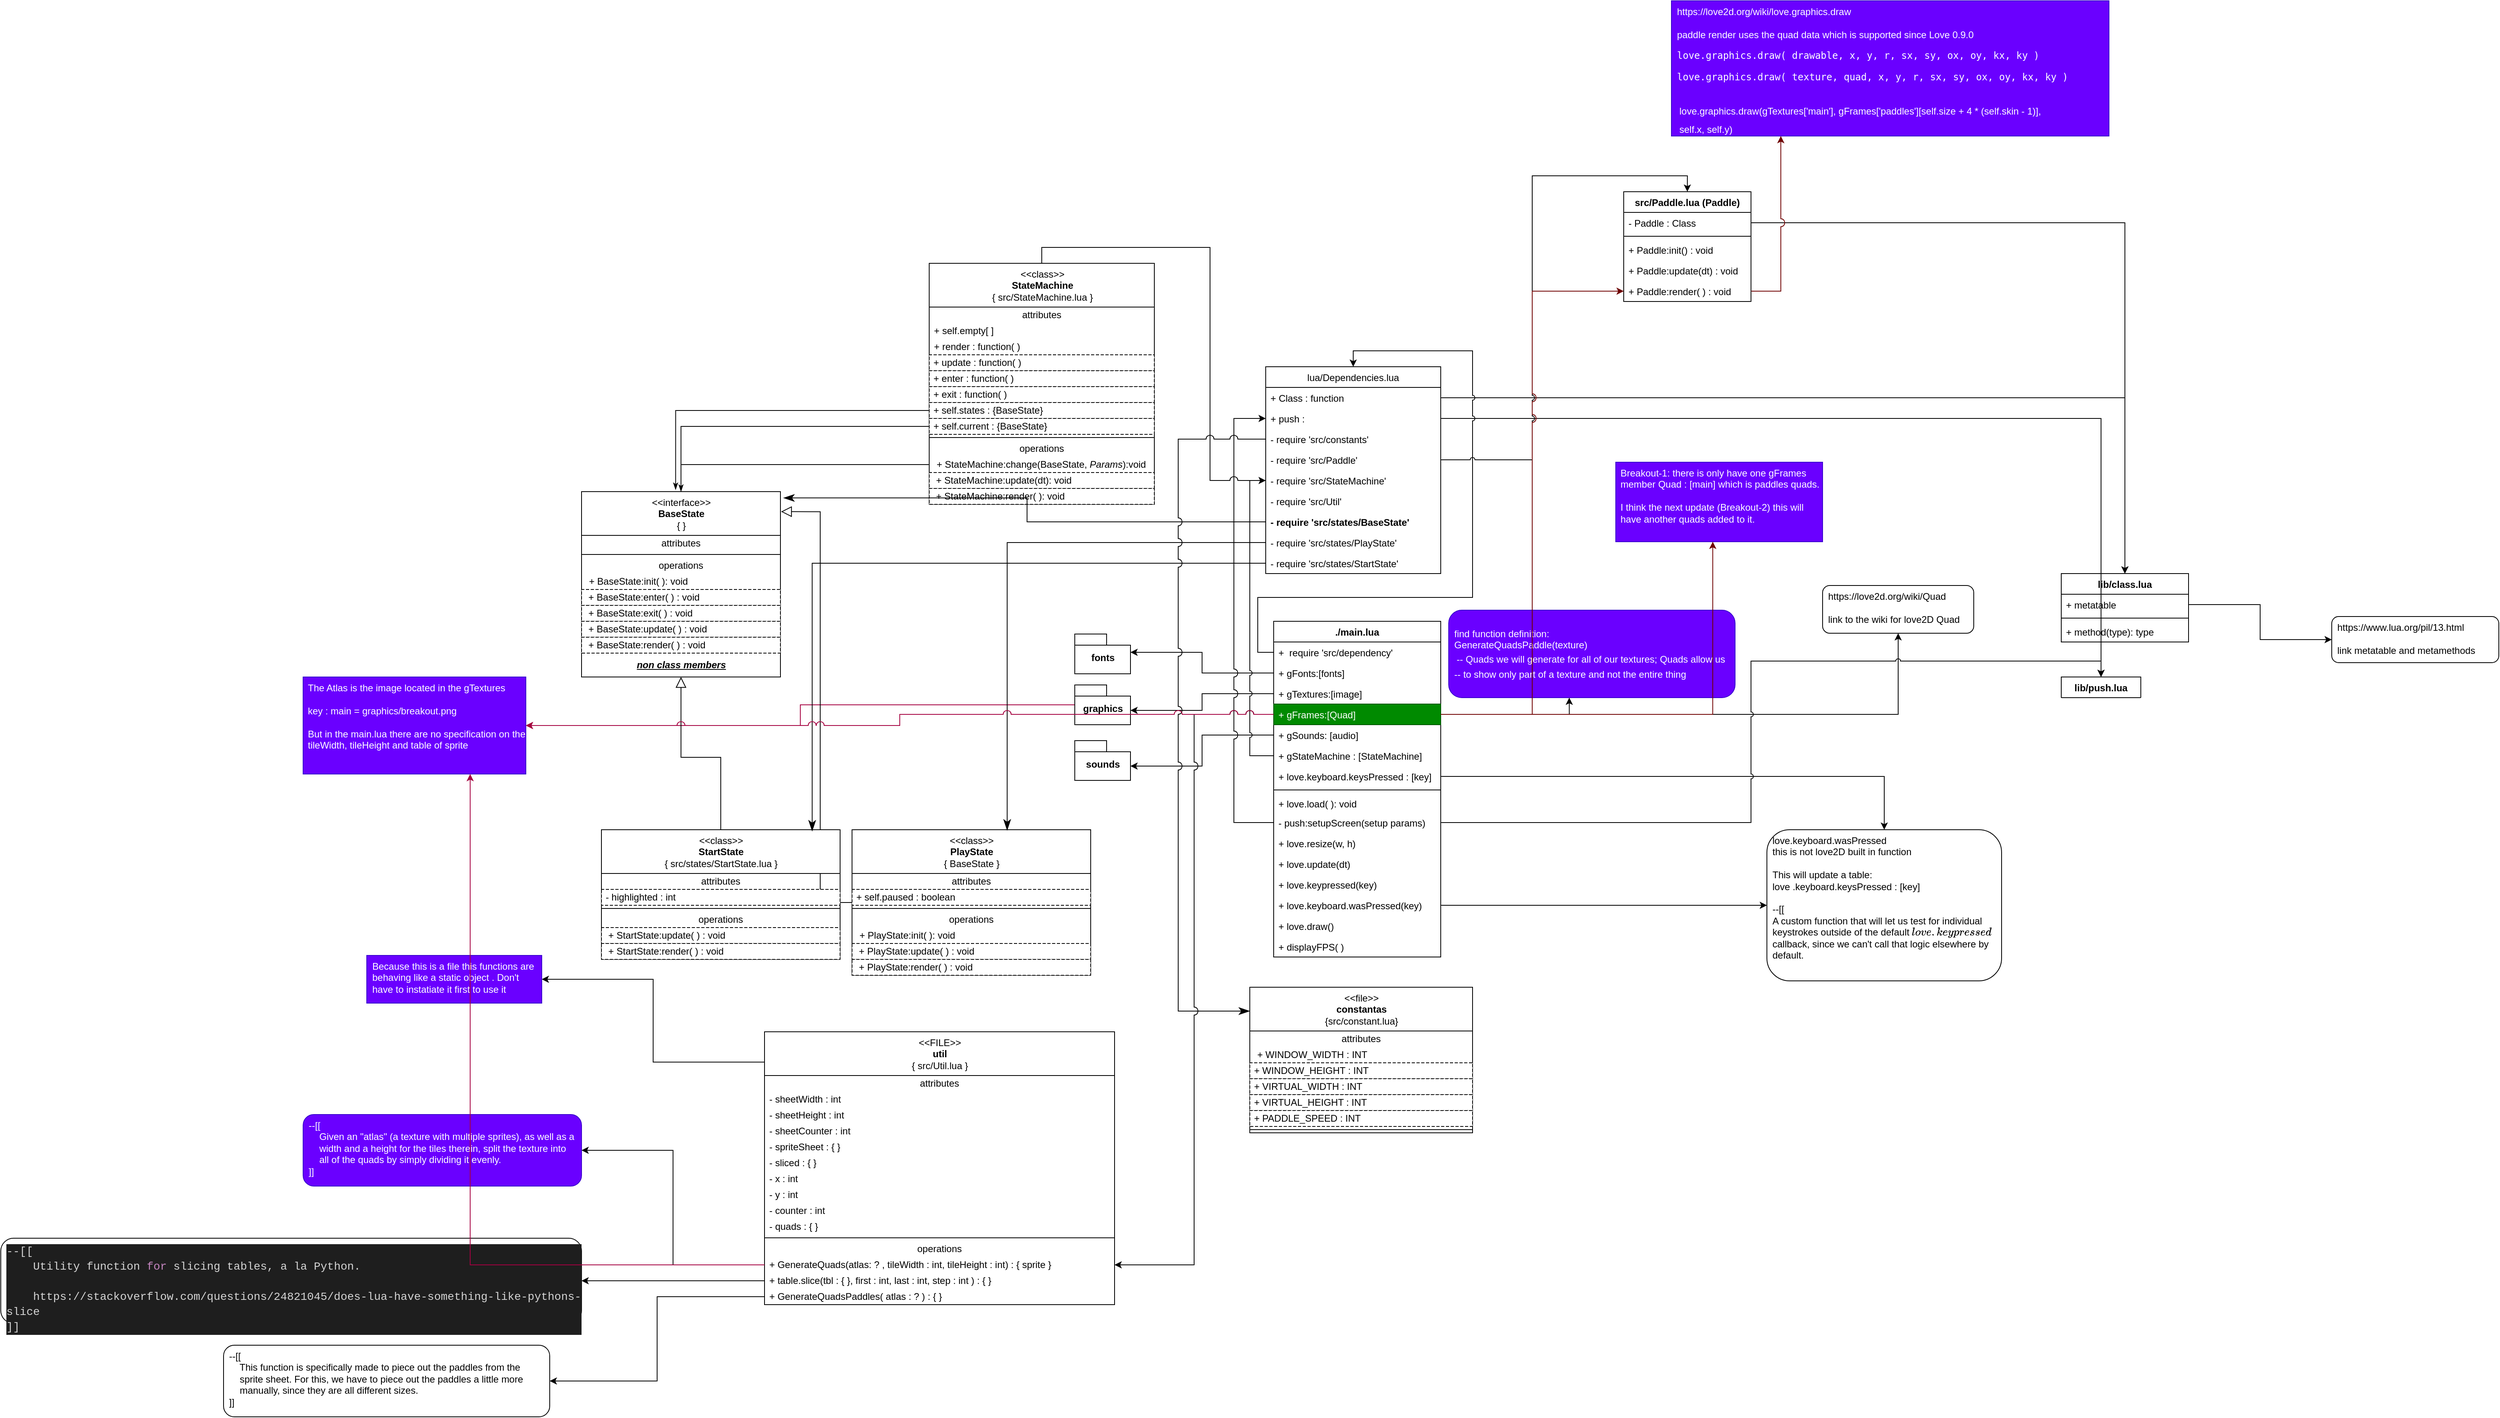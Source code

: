 <mxfile version="20.2.3" type="device" pages="4"><diagram id="C5RBs43oDa-KdzZeNtuy" name="Breakout-1"><mxGraphModel dx="3716" dy="2044" grid="1" gridSize="10" guides="1" tooltips="1" connect="1" arrows="1" fold="1" page="1" pageScale="1" pageWidth="827" pageHeight="1169" math="0" shadow="0"><root><mxCell id="WIyWlLk6GJQsqaUBKTNV-0"/><mxCell id="WIyWlLk6GJQsqaUBKTNV-1" parent="WIyWlLk6GJQsqaUBKTNV-0"/><mxCell id="VuDgO-0gjcFOEAmP33h6-4" value="./main.lua&#10;" style="swimlane;fontStyle=1;align=center;verticalAlign=top;childLayout=stackLayout;horizontal=1;startSize=26;horizontalStack=0;resizeParent=1;resizeParentMax=0;resizeLast=0;collapsible=1;marginBottom=0;" parent="WIyWlLk6GJQsqaUBKTNV-1" vertex="1"><mxGeometry x="20" y="310" width="210" height="422" as="geometry"><mxRectangle x="40" y="80" width="80" height="26" as="alternateBounds"/></mxGeometry></mxCell><mxCell id="VuDgO-0gjcFOEAmP33h6-5" value="+  require 'src/dependency'" style="text;strokeColor=none;fillColor=none;align=left;verticalAlign=top;spacingLeft=4;spacingRight=4;overflow=hidden;rotatable=0;points=[[0,0.5],[1,0.5]];portConstraint=eastwest;" parent="VuDgO-0gjcFOEAmP33h6-4" vertex="1"><mxGeometry y="26" width="210" height="26" as="geometry"/></mxCell><mxCell id="VuDgO-0gjcFOEAmP33h6-8" value="+ gFonts:[fonts]" style="text;strokeColor=none;fillColor=none;align=left;verticalAlign=top;spacingLeft=4;spacingRight=4;overflow=hidden;rotatable=0;points=[[0,0.5],[1,0.5]];portConstraint=eastwest;" parent="VuDgO-0gjcFOEAmP33h6-4" vertex="1"><mxGeometry y="52" width="210" height="26" as="geometry"/></mxCell><mxCell id="VuDgO-0gjcFOEAmP33h6-10" value="+ gTextures:[image]" style="text;strokeColor=none;fillColor=none;align=left;verticalAlign=top;spacingLeft=4;spacingRight=4;overflow=hidden;rotatable=0;points=[[0,0.5],[1,0.5]];portConstraint=eastwest;" parent="VuDgO-0gjcFOEAmP33h6-4" vertex="1"><mxGeometry y="78" width="210" height="26" as="geometry"/></mxCell><mxCell id="VuDgO-0gjcFOEAmP33h6-13" value="+ gFrames:[Quad]" style="text;strokeColor=#005700;fillColor=#008a00;align=left;verticalAlign=top;spacingLeft=4;spacingRight=4;overflow=hidden;rotatable=0;points=[[0,0.5],[1,0.5]];portConstraint=eastwest;fontColor=#ffffff;" parent="VuDgO-0gjcFOEAmP33h6-4" vertex="1"><mxGeometry y="104" width="210" height="26" as="geometry"/></mxCell><mxCell id="VuDgO-0gjcFOEAmP33h6-15" value="+ gSounds: [audio]" style="text;strokeColor=none;fillColor=none;align=left;verticalAlign=top;spacingLeft=4;spacingRight=4;overflow=hidden;rotatable=0;points=[[0,0.5],[1,0.5]];portConstraint=eastwest;" parent="VuDgO-0gjcFOEAmP33h6-4" vertex="1"><mxGeometry y="130" width="210" height="26" as="geometry"/></mxCell><mxCell id="VuDgO-0gjcFOEAmP33h6-20" value="+ gStateMachine : [StateMachine]" style="text;strokeColor=none;fillColor=none;align=left;verticalAlign=top;spacingLeft=4;spacingRight=4;overflow=hidden;rotatable=0;points=[[0,0.5],[1,0.5]];portConstraint=eastwest;" parent="VuDgO-0gjcFOEAmP33h6-4" vertex="1"><mxGeometry y="156" width="210" height="26" as="geometry"/></mxCell><mxCell id="VuDgO-0gjcFOEAmP33h6-21" value="+ love.keyboard.keysPressed : [key]" style="text;strokeColor=none;fillColor=none;align=left;verticalAlign=top;spacingLeft=4;spacingRight=4;overflow=hidden;rotatable=0;points=[[0,0.5],[1,0.5]];portConstraint=eastwest;" parent="VuDgO-0gjcFOEAmP33h6-4" vertex="1"><mxGeometry y="182" width="210" height="26" as="geometry"/></mxCell><mxCell id="VuDgO-0gjcFOEAmP33h6-6" value="" style="line;strokeWidth=1;fillColor=none;align=left;verticalAlign=middle;spacingTop=-1;spacingLeft=3;spacingRight=3;rotatable=0;labelPosition=right;points=[];portConstraint=eastwest;" parent="VuDgO-0gjcFOEAmP33h6-4" vertex="1"><mxGeometry y="208" width="210" height="8" as="geometry"/></mxCell><mxCell id="VuDgO-0gjcFOEAmP33h6-7" value="+ love.load( ): void" style="text;strokeColor=none;fillColor=none;align=left;verticalAlign=top;spacingLeft=4;spacingRight=4;overflow=hidden;rotatable=0;points=[[0,0.5],[1,0.5]];portConstraint=eastwest;" parent="VuDgO-0gjcFOEAmP33h6-4" vertex="1"><mxGeometry y="216" width="210" height="24" as="geometry"/></mxCell><mxCell id="VuDgO-0gjcFOEAmP33h6-19" value="- push:setupScreen(setup params)" style="text;strokeColor=none;fillColor=none;align=left;verticalAlign=top;spacingLeft=4;spacingRight=4;overflow=hidden;rotatable=0;points=[[0,0.5],[1,0.5]];portConstraint=eastwest;" parent="VuDgO-0gjcFOEAmP33h6-4" vertex="1"><mxGeometry y="240" width="210" height="26" as="geometry"/></mxCell><mxCell id="VuDgO-0gjcFOEAmP33h6-22" value="+ love.resize(w, h)" style="text;strokeColor=none;fillColor=none;align=left;verticalAlign=top;spacingLeft=4;spacingRight=4;overflow=hidden;rotatable=0;points=[[0,0.5],[1,0.5]];portConstraint=eastwest;" parent="VuDgO-0gjcFOEAmP33h6-4" vertex="1"><mxGeometry y="266" width="210" height="26" as="geometry"/></mxCell><mxCell id="VuDgO-0gjcFOEAmP33h6-23" value="+ love.update(dt)" style="text;strokeColor=none;fillColor=none;align=left;verticalAlign=top;spacingLeft=4;spacingRight=4;overflow=hidden;rotatable=0;points=[[0,0.5],[1,0.5]];portConstraint=eastwest;" parent="VuDgO-0gjcFOEAmP33h6-4" vertex="1"><mxGeometry y="292" width="210" height="26" as="geometry"/></mxCell><mxCell id="VuDgO-0gjcFOEAmP33h6-24" value="+ love.keypressed(key)" style="text;strokeColor=none;fillColor=none;align=left;verticalAlign=top;spacingLeft=4;spacingRight=4;overflow=hidden;rotatable=0;points=[[0,0.5],[1,0.5]];portConstraint=eastwest;" parent="VuDgO-0gjcFOEAmP33h6-4" vertex="1"><mxGeometry y="318" width="210" height="26" as="geometry"/></mxCell><mxCell id="VuDgO-0gjcFOEAmP33h6-29" value="+ love.keyboard.wasPressed(key)" style="text;strokeColor=none;fillColor=none;align=left;verticalAlign=top;spacingLeft=4;spacingRight=4;overflow=hidden;rotatable=0;points=[[0,0.5],[1,0.5]];portConstraint=eastwest;" parent="VuDgO-0gjcFOEAmP33h6-4" vertex="1"><mxGeometry y="344" width="210" height="26" as="geometry"/></mxCell><mxCell id="VuDgO-0gjcFOEAmP33h6-32" value="+ love.draw()" style="text;strokeColor=none;fillColor=none;align=left;verticalAlign=top;spacingLeft=4;spacingRight=4;overflow=hidden;rotatable=0;points=[[0,0.5],[1,0.5]];portConstraint=eastwest;" parent="VuDgO-0gjcFOEAmP33h6-4" vertex="1"><mxGeometry y="370" width="210" height="26" as="geometry"/></mxCell><mxCell id="VuDgO-0gjcFOEAmP33h6-33" value="+ displayFPS( )" style="text;strokeColor=none;fillColor=none;align=left;verticalAlign=top;spacingLeft=4;spacingRight=4;overflow=hidden;rotatable=0;points=[[0,0.5],[1,0.5]];portConstraint=eastwest;" parent="VuDgO-0gjcFOEAmP33h6-4" vertex="1"><mxGeometry y="396" width="210" height="26" as="geometry"/></mxCell><mxCell id="VuDgO-0gjcFOEAmP33h6-12" value="find function definition:&lt;br&gt;GenerateQuadsPaddle(texture)&lt;br&gt;&lt;table data-tagsearch-path=&quot;breakout1/main.lua&quot; data-tagsearch-lang=&quot;Lua&quot; data-paste-markdown-skip=&quot;&quot; data-tab-size=&quot;8&quot; class=&quot;highlight tab-size js-file-line-container js-code-nav-container js-tagsearch-file&quot;&gt;&lt;tbody&gt;&lt;tr&gt;&lt;td class=&quot;blob-code blob-code-inner js-file-line&quot; id=&quot;LC62&quot;&gt; &lt;span class=&quot;pl-c&quot;&gt;&lt;span class=&quot;pl-c&quot;&gt;--&lt;/span&gt; Quads we will generate for all of our textures; Quads allow us&lt;/span&gt;&lt;/td&gt;        &lt;/tr&gt;        &lt;tr&gt;          &lt;/tr&gt;&lt;/tbody&gt;&lt;/table&gt;    &lt;span class=&quot;pl-c&quot;&gt;&lt;span class=&quot;pl-c&quot;&gt;--&lt;/span&gt; to show only part of a texture and not the entire thing&lt;/span&gt;" style="rounded=1;whiteSpace=wrap;html=1;align=left;spacingLeft=5;fillColor=#6a00ff;fontColor=#ffffff;strokeColor=#3700CC;" parent="WIyWlLk6GJQsqaUBKTNV-1" vertex="1"><mxGeometry x="240" y="296" width="360" height="110" as="geometry"/></mxCell><mxCell id="VuDgO-0gjcFOEAmP33h6-16" style="edgeStyle=orthogonalEdgeStyle;rounded=0;orthogonalLoop=1;jettySize=auto;html=1;entryX=0.421;entryY=1;entryDx=0;entryDy=0;entryPerimeter=0;jumpStyle=arc;" parent="WIyWlLk6GJQsqaUBKTNV-1" source="VuDgO-0gjcFOEAmP33h6-13" target="VuDgO-0gjcFOEAmP33h6-12" edge="1"><mxGeometry relative="1" as="geometry"/></mxCell><mxCell id="VuDgO-0gjcFOEAmP33h6-27" value="love.keyboard.wasPressed&amp;nbsp;&lt;br&gt;this is not love2D built in function&lt;br&gt;&lt;br&gt;This will update a table:&amp;nbsp;&lt;br&gt;love .keyboard.keysPressed : [key]&lt;br&gt;&lt;br&gt;&lt;div&gt;--[[&lt;/div&gt;&lt;div&gt;A custom function that will let us test for individual keystrokes outside of the default `love.keypressed` callback, since we can't call that logic elsewhere by default.&lt;/div&gt;" style="rounded=1;whiteSpace=wrap;html=1;spacingLeft=5;align=left;verticalAlign=top;" parent="WIyWlLk6GJQsqaUBKTNV-1" vertex="1"><mxGeometry x="640" y="572" width="295" height="190" as="geometry"/></mxCell><mxCell id="VuDgO-0gjcFOEAmP33h6-28" style="edgeStyle=orthogonalEdgeStyle;rounded=0;orthogonalLoop=1;jettySize=auto;html=1;entryX=0.5;entryY=0;entryDx=0;entryDy=0;jumpStyle=arc;" parent="WIyWlLk6GJQsqaUBKTNV-1" source="VuDgO-0gjcFOEAmP33h6-21" target="VuDgO-0gjcFOEAmP33h6-27" edge="1"><mxGeometry relative="1" as="geometry"/></mxCell><mxCell id="VuDgO-0gjcFOEAmP33h6-30" style="edgeStyle=orthogonalEdgeStyle;rounded=0;orthogonalLoop=1;jettySize=auto;html=1;entryX=0;entryY=0.5;entryDx=0;entryDy=0;" parent="WIyWlLk6GJQsqaUBKTNV-1" source="VuDgO-0gjcFOEAmP33h6-29" target="VuDgO-0gjcFOEAmP33h6-27" edge="1"><mxGeometry relative="1" as="geometry"/></mxCell><mxCell id="VuDgO-0gjcFOEAmP33h6-31" value="&lt;br&gt;&lt;div style=&quot;&quot;&gt;&lt;/div&gt;" style="text;html=1;align=left;verticalAlign=top;resizable=0;points=[];autosize=1;strokeColor=none;fillColor=none;" parent="WIyWlLk6GJQsqaUBKTNV-1" vertex="1"><mxGeometry x="430" y="750" width="20" height="20" as="geometry"/></mxCell><UserObject label="https://love2d.org/wiki/Quad&lt;br&gt;&lt;br&gt;link to the wiki for love2D Quad" link="https://love2d.org/wiki/Quad" id="VuDgO-0gjcFOEAmP33h6-34"><mxCell style="rounded=1;whiteSpace=wrap;html=1;verticalAlign=top;align=left;spacingLeft=5;" parent="WIyWlLk6GJQsqaUBKTNV-1" vertex="1"><mxGeometry x="710" y="265" width="190" height="60" as="geometry"/></mxCell></UserObject><mxCell id="VuDgO-0gjcFOEAmP33h6-35" style="edgeStyle=orthogonalEdgeStyle;rounded=0;orthogonalLoop=1;jettySize=auto;html=1;entryX=0.5;entryY=1;entryDx=0;entryDy=0;jumpStyle=arc;" parent="WIyWlLk6GJQsqaUBKTNV-1" source="VuDgO-0gjcFOEAmP33h6-13" target="VuDgO-0gjcFOEAmP33h6-34" edge="1"><mxGeometry relative="1" as="geometry"/></mxCell><mxCell id="VuDgO-0gjcFOEAmP33h6-36" value="lib/class.lua" style="swimlane;fontStyle=1;align=center;verticalAlign=top;childLayout=stackLayout;horizontal=1;startSize=26;horizontalStack=0;resizeParent=1;resizeParentMax=0;resizeLast=0;collapsible=1;marginBottom=0;" parent="WIyWlLk6GJQsqaUBKTNV-1" vertex="1"><mxGeometry x="1010" y="250" width="160" height="86" as="geometry"><mxRectangle x="1030" y="60" width="100" height="26" as="alternateBounds"/></mxGeometry></mxCell><mxCell id="VuDgO-0gjcFOEAmP33h6-37" value="+ metatable" style="text;strokeColor=none;fillColor=none;align=left;verticalAlign=top;spacingLeft=4;spacingRight=4;overflow=hidden;rotatable=0;points=[[0,0.5],[1,0.5]];portConstraint=eastwest;" parent="VuDgO-0gjcFOEAmP33h6-36" vertex="1"><mxGeometry y="26" width="160" height="26" as="geometry"/></mxCell><mxCell id="VuDgO-0gjcFOEAmP33h6-38" value="" style="line;strokeWidth=1;fillColor=none;align=left;verticalAlign=middle;spacingTop=-1;spacingLeft=3;spacingRight=3;rotatable=0;labelPosition=right;points=[];portConstraint=eastwest;" parent="VuDgO-0gjcFOEAmP33h6-36" vertex="1"><mxGeometry y="52" width="160" height="8" as="geometry"/></mxCell><mxCell id="VuDgO-0gjcFOEAmP33h6-39" value="+ method(type): type" style="text;strokeColor=none;fillColor=none;align=left;verticalAlign=top;spacingLeft=4;spacingRight=4;overflow=hidden;rotatable=0;points=[[0,0.5],[1,0.5]];portConstraint=eastwest;" parent="VuDgO-0gjcFOEAmP33h6-36" vertex="1"><mxGeometry y="60" width="160" height="26" as="geometry"/></mxCell><mxCell id="VuDgO-0gjcFOEAmP33h6-40" value="lib/push.lua" style="swimlane;fontStyle=1;align=center;verticalAlign=top;childLayout=stackLayout;horizontal=1;startSize=26;horizontalStack=0;resizeParent=1;resizeParentMax=0;resizeLast=0;collapsible=1;marginBottom=0;" parent="WIyWlLk6GJQsqaUBKTNV-1" vertex="1" collapsed="1"><mxGeometry x="1010" y="380" width="100" height="26" as="geometry"><mxRectangle x="1010" y="380" width="160" height="86" as="alternateBounds"/></mxGeometry></mxCell><mxCell id="VuDgO-0gjcFOEAmP33h6-41" value="+ field: type" style="text;strokeColor=none;fillColor=none;align=left;verticalAlign=top;spacingLeft=4;spacingRight=4;overflow=hidden;rotatable=0;points=[[0,0.5],[1,0.5]];portConstraint=eastwest;" parent="VuDgO-0gjcFOEAmP33h6-40" vertex="1"><mxGeometry y="26" width="160" height="26" as="geometry"/></mxCell><mxCell id="VuDgO-0gjcFOEAmP33h6-42" value="" style="line;strokeWidth=1;fillColor=none;align=left;verticalAlign=middle;spacingTop=-1;spacingLeft=3;spacingRight=3;rotatable=0;labelPosition=right;points=[];portConstraint=eastwest;" parent="VuDgO-0gjcFOEAmP33h6-40" vertex="1"><mxGeometry y="52" width="160" height="8" as="geometry"/></mxCell><mxCell id="VuDgO-0gjcFOEAmP33h6-43" value="+ method(type): type" style="text;strokeColor=none;fillColor=none;align=left;verticalAlign=top;spacingLeft=4;spacingRight=4;overflow=hidden;rotatable=0;points=[[0,0.5],[1,0.5]];portConstraint=eastwest;" parent="VuDgO-0gjcFOEAmP33h6-40" vertex="1"><mxGeometry y="60" width="160" height="26" as="geometry"/></mxCell><mxCell id="VuDgO-0gjcFOEAmP33h6-44" style="edgeStyle=orthogonalEdgeStyle;rounded=0;orthogonalLoop=1;jettySize=auto;html=1;entryX=0.5;entryY=0;entryDx=0;entryDy=0;jumpStyle=arc;" parent="WIyWlLk6GJQsqaUBKTNV-1" source="VuDgO-0gjcFOEAmP33h6-19" target="VuDgO-0gjcFOEAmP33h6-40" edge="1"><mxGeometry relative="1" as="geometry"/></mxCell><UserObject label="https://www.lua.org/pil/13.html&lt;br&gt;&lt;br&gt;link metatable and metamethods" link="https://www.lua.org/pil/13.html" id="VuDgO-0gjcFOEAmP33h6-47"><mxCell style="rounded=1;whiteSpace=wrap;html=1;verticalAlign=top;align=left;spacingLeft=5;" parent="WIyWlLk6GJQsqaUBKTNV-1" vertex="1"><mxGeometry x="1350" y="304" width="210" height="58" as="geometry"/></mxCell></UserObject><mxCell id="VuDgO-0gjcFOEAmP33h6-48" style="edgeStyle=orthogonalEdgeStyle;rounded=0;orthogonalLoop=1;jettySize=auto;html=1;entryX=0;entryY=0.5;entryDx=0;entryDy=0;" parent="WIyWlLk6GJQsqaUBKTNV-1" source="VuDgO-0gjcFOEAmP33h6-37" target="VuDgO-0gjcFOEAmP33h6-47" edge="1"><mxGeometry relative="1" as="geometry"/></mxCell><mxCell id="VuDgO-0gjcFOEAmP33h6-49" value="fonts" style="shape=folder;fontStyle=1;spacingTop=10;tabWidth=40;tabHeight=14;tabPosition=left;html=1;" parent="WIyWlLk6GJQsqaUBKTNV-1" vertex="1"><mxGeometry x="-230" y="326" width="70" height="50" as="geometry"/></mxCell><mxCell id="VuDgO-0gjcFOEAmP33h6-50" style="edgeStyle=orthogonalEdgeStyle;rounded=0;orthogonalLoop=1;jettySize=auto;html=1;entryX=0;entryY=0;entryDx=70;entryDy=23;entryPerimeter=0;" parent="WIyWlLk6GJQsqaUBKTNV-1" source="VuDgO-0gjcFOEAmP33h6-8" target="VuDgO-0gjcFOEAmP33h6-49" edge="1"><mxGeometry relative="1" as="geometry"/></mxCell><mxCell id="xfZRpTBnrp2SK7Ngsne2-23" style="edgeStyle=orthogonalEdgeStyle;rounded=0;jumpStyle=arc;jumpSize=10;orthogonalLoop=1;jettySize=auto;html=1;entryX=1;entryY=0.5;entryDx=0;entryDy=0;fillColor=#d80073;strokeColor=#A50040;" parent="WIyWlLk6GJQsqaUBKTNV-1" source="VuDgO-0gjcFOEAmP33h6-51" target="xfZRpTBnrp2SK7Ngsne2-22" edge="1"><mxGeometry relative="1" as="geometry"/></mxCell><mxCell id="VuDgO-0gjcFOEAmP33h6-51" value="graphics" style="shape=folder;fontStyle=1;spacingTop=10;tabWidth=40;tabHeight=14;tabPosition=left;html=1;" parent="WIyWlLk6GJQsqaUBKTNV-1" vertex="1"><mxGeometry x="-230" y="390" width="70" height="50" as="geometry"/></mxCell><mxCell id="VuDgO-0gjcFOEAmP33h6-52" style="edgeStyle=orthogonalEdgeStyle;rounded=0;orthogonalLoop=1;jettySize=auto;html=1;entryX=0;entryY=0;entryDx=70;entryDy=32;entryPerimeter=0;" parent="WIyWlLk6GJQsqaUBKTNV-1" source="VuDgO-0gjcFOEAmP33h6-10" target="VuDgO-0gjcFOEAmP33h6-51" edge="1"><mxGeometry relative="1" as="geometry"/></mxCell><mxCell id="VuDgO-0gjcFOEAmP33h6-53" value="sounds" style="shape=folder;fontStyle=1;spacingTop=10;tabWidth=40;tabHeight=14;tabPosition=left;html=1;" parent="WIyWlLk6GJQsqaUBKTNV-1" vertex="1"><mxGeometry x="-230" y="460" width="70" height="50" as="geometry"/></mxCell><mxCell id="VuDgO-0gjcFOEAmP33h6-54" style="edgeStyle=orthogonalEdgeStyle;rounded=0;orthogonalLoop=1;jettySize=auto;html=1;entryX=0;entryY=0;entryDx=70;entryDy=32;entryPerimeter=0;" parent="WIyWlLk6GJQsqaUBKTNV-1" source="VuDgO-0gjcFOEAmP33h6-15" target="VuDgO-0gjcFOEAmP33h6-53" edge="1"><mxGeometry relative="1" as="geometry"/></mxCell><mxCell id="VuDgO-0gjcFOEAmP33h6-62" value="lua/Dependencies.lua" style="swimlane;fontStyle=0;childLayout=stackLayout;horizontal=1;startSize=26;fillColor=none;horizontalStack=0;resizeParent=1;resizeParentMax=0;resizeLast=0;collapsible=1;marginBottom=0;" parent="WIyWlLk6GJQsqaUBKTNV-1" vertex="1"><mxGeometry x="10" y="-10" width="220" height="260" as="geometry"><mxRectangle x="230" y="-10" width="90" height="26" as="alternateBounds"/></mxGeometry></mxCell><mxCell id="VuDgO-0gjcFOEAmP33h6-63" value="+ Class : function" style="text;strokeColor=none;fillColor=none;align=left;verticalAlign=top;spacingLeft=4;spacingRight=4;overflow=hidden;rotatable=0;points=[[0,0.5],[1,0.5]];portConstraint=eastwest;" parent="VuDgO-0gjcFOEAmP33h6-62" vertex="1"><mxGeometry y="26" width="220" height="26" as="geometry"/></mxCell><mxCell id="VuDgO-0gjcFOEAmP33h6-64" value="+ push : " style="text;strokeColor=none;fillColor=none;align=left;verticalAlign=top;spacingLeft=4;spacingRight=4;overflow=hidden;rotatable=0;points=[[0,0.5],[1,0.5]];portConstraint=eastwest;" parent="VuDgO-0gjcFOEAmP33h6-62" vertex="1"><mxGeometry y="52" width="220" height="26" as="geometry"/></mxCell><mxCell id="VuDgO-0gjcFOEAmP33h6-65" value="- require 'src/constants'" style="text;strokeColor=none;fillColor=none;align=left;verticalAlign=top;spacingLeft=4;spacingRight=4;overflow=hidden;rotatable=0;points=[[0,0.5],[1,0.5]];portConstraint=eastwest;" parent="VuDgO-0gjcFOEAmP33h6-62" vertex="1"><mxGeometry y="78" width="220" height="26" as="geometry"/></mxCell><mxCell id="VuDgO-0gjcFOEAmP33h6-68" value="- require 'src/Paddle'" style="text;strokeColor=none;fillColor=none;align=left;verticalAlign=top;spacingLeft=4;spacingRight=4;overflow=hidden;rotatable=0;points=[[0,0.5],[1,0.5]];portConstraint=eastwest;" parent="VuDgO-0gjcFOEAmP33h6-62" vertex="1"><mxGeometry y="104" width="220" height="26" as="geometry"/></mxCell><mxCell id="VuDgO-0gjcFOEAmP33h6-71" value="- require 'src/StateMachine'" style="text;strokeColor=none;fillColor=none;align=left;verticalAlign=top;spacingLeft=4;spacingRight=4;overflow=hidden;rotatable=0;points=[[0,0.5],[1,0.5]];portConstraint=eastwest;" parent="VuDgO-0gjcFOEAmP33h6-62" vertex="1"><mxGeometry y="130" width="220" height="26" as="geometry"/></mxCell><mxCell id="VuDgO-0gjcFOEAmP33h6-73" value="- require 'src/Util'" style="text;strokeColor=none;fillColor=none;align=left;verticalAlign=top;spacingLeft=4;spacingRight=4;overflow=hidden;rotatable=0;points=[[0,0.5],[1,0.5]];portConstraint=eastwest;" parent="VuDgO-0gjcFOEAmP33h6-62" vertex="1"><mxGeometry y="156" width="220" height="26" as="geometry"/></mxCell><mxCell id="VuDgO-0gjcFOEAmP33h6-74" value="- require 'src/states/BaseState'" style="text;strokeColor=none;fillColor=none;align=left;verticalAlign=top;spacingLeft=4;spacingRight=4;overflow=hidden;rotatable=0;points=[[0,0.5],[1,0.5]];portConstraint=eastwest;fontStyle=1" parent="VuDgO-0gjcFOEAmP33h6-62" vertex="1"><mxGeometry y="182" width="220" height="26" as="geometry"/></mxCell><mxCell id="VuDgO-0gjcFOEAmP33h6-75" value="- require 'src/states/PlayState'" style="text;strokeColor=none;fillColor=none;align=left;verticalAlign=top;spacingLeft=4;spacingRight=4;overflow=hidden;rotatable=0;points=[[0,0.5],[1,0.5]];portConstraint=eastwest;" parent="VuDgO-0gjcFOEAmP33h6-62" vertex="1"><mxGeometry y="208" width="220" height="26" as="geometry"/></mxCell><mxCell id="VuDgO-0gjcFOEAmP33h6-76" value="- require 'src/states/StartState'" style="text;strokeColor=none;fillColor=none;align=left;verticalAlign=top;spacingLeft=4;spacingRight=4;overflow=hidden;rotatable=0;points=[[0,0.5],[1,0.5]];portConstraint=eastwest;" parent="VuDgO-0gjcFOEAmP33h6-62" vertex="1"><mxGeometry y="234" width="220" height="26" as="geometry"/></mxCell><mxCell id="VuDgO-0gjcFOEAmP33h6-66" style="edgeStyle=orthogonalEdgeStyle;rounded=0;jumpStyle=arc;orthogonalLoop=1;jettySize=auto;html=1;entryX=0.5;entryY=0;entryDx=0;entryDy=0;" parent="WIyWlLk6GJQsqaUBKTNV-1" source="VuDgO-0gjcFOEAmP33h6-63" target="VuDgO-0gjcFOEAmP33h6-36" edge="1"><mxGeometry relative="1" as="geometry"/></mxCell><mxCell id="VuDgO-0gjcFOEAmP33h6-67" style="edgeStyle=orthogonalEdgeStyle;rounded=0;jumpStyle=arc;orthogonalLoop=1;jettySize=auto;html=1;entryX=0.5;entryY=0;entryDx=0;entryDy=0;" parent="WIyWlLk6GJQsqaUBKTNV-1" source="VuDgO-0gjcFOEAmP33h6-64" target="VuDgO-0gjcFOEAmP33h6-40" edge="1"><mxGeometry relative="1" as="geometry"/></mxCell><mxCell id="VuDgO-0gjcFOEAmP33h6-69" style="edgeStyle=orthogonalEdgeStyle;rounded=0;jumpStyle=arc;orthogonalLoop=1;jettySize=auto;html=1;entryX=0.5;entryY=0;entryDx=0;entryDy=0;" parent="WIyWlLk6GJQsqaUBKTNV-1" source="VuDgO-0gjcFOEAmP33h6-5" target="VuDgO-0gjcFOEAmP33h6-62" edge="1"><mxGeometry relative="1" as="geometry"><Array as="points"><mxPoint y="349"/><mxPoint y="280"/><mxPoint x="270" y="280"/><mxPoint x="270" y="-30"/><mxPoint x="120" y="-30"/></Array></mxGeometry></mxCell><mxCell id="VuDgO-0gjcFOEAmP33h6-70" style="edgeStyle=orthogonalEdgeStyle;rounded=0;jumpStyle=arc;orthogonalLoop=1;jettySize=auto;html=1;entryX=0;entryY=0.5;entryDx=0;entryDy=0;jumpSize=10;" parent="WIyWlLk6GJQsqaUBKTNV-1" source="VuDgO-0gjcFOEAmP33h6-19" target="VuDgO-0gjcFOEAmP33h6-64" edge="1"><mxGeometry relative="1" as="geometry"><Array as="points"><mxPoint x="-30" y="563"/><mxPoint x="-30" y="55"/></Array></mxGeometry></mxCell><mxCell id="VuDgO-0gjcFOEAmP33h6-72" style="edgeStyle=orthogonalEdgeStyle;rounded=0;jumpStyle=arc;orthogonalLoop=1;jettySize=auto;html=1;entryX=0;entryY=0.5;entryDx=0;entryDy=0;" parent="WIyWlLk6GJQsqaUBKTNV-1" source="VuDgO-0gjcFOEAmP33h6-20" target="VuDgO-0gjcFOEAmP33h6-71" edge="1"><mxGeometry relative="1" as="geometry"/></mxCell><mxCell id="VuDgO-0gjcFOEAmP33h6-77" value="src/Paddle.lua (Paddle)" style="swimlane;fontStyle=1;align=center;verticalAlign=top;childLayout=stackLayout;horizontal=1;startSize=26;horizontalStack=0;resizeParent=1;resizeParentMax=0;resizeLast=0;collapsible=1;marginBottom=0;" parent="WIyWlLk6GJQsqaUBKTNV-1" vertex="1"><mxGeometry x="460" y="-230" width="160" height="138" as="geometry"/></mxCell><mxCell id="VuDgO-0gjcFOEAmP33h6-78" value="- Paddle : Class" style="text;strokeColor=none;fillColor=none;align=left;verticalAlign=top;spacingLeft=4;spacingRight=4;overflow=hidden;rotatable=0;points=[[0,0.5],[1,0.5]];portConstraint=eastwest;" parent="VuDgO-0gjcFOEAmP33h6-77" vertex="1"><mxGeometry y="26" width="160" height="26" as="geometry"/></mxCell><mxCell id="VuDgO-0gjcFOEAmP33h6-79" value="" style="line;strokeWidth=1;fillColor=none;align=left;verticalAlign=middle;spacingTop=-1;spacingLeft=3;spacingRight=3;rotatable=0;labelPosition=right;points=[];portConstraint=eastwest;" parent="VuDgO-0gjcFOEAmP33h6-77" vertex="1"><mxGeometry y="52" width="160" height="8" as="geometry"/></mxCell><mxCell id="VuDgO-0gjcFOEAmP33h6-80" value="+ Paddle:init() : void" style="text;strokeColor=none;fillColor=none;align=left;verticalAlign=top;spacingLeft=4;spacingRight=4;overflow=hidden;rotatable=0;points=[[0,0.5],[1,0.5]];portConstraint=eastwest;" parent="VuDgO-0gjcFOEAmP33h6-77" vertex="1"><mxGeometry y="60" width="160" height="26" as="geometry"/></mxCell><mxCell id="VuDgO-0gjcFOEAmP33h6-83" value="+ Paddle:update(dt) : void" style="text;strokeColor=none;fillColor=none;align=left;verticalAlign=top;spacingLeft=4;spacingRight=4;overflow=hidden;rotatable=0;points=[[0,0.5],[1,0.5]];portConstraint=eastwest;" parent="VuDgO-0gjcFOEAmP33h6-77" vertex="1"><mxGeometry y="86" width="160" height="26" as="geometry"/></mxCell><mxCell id="VuDgO-0gjcFOEAmP33h6-84" value="+ Paddle:render( ) : void" style="text;strokeColor=none;fillColor=none;align=left;verticalAlign=top;spacingLeft=4;spacingRight=4;overflow=hidden;rotatable=0;points=[[0,0.5],[1,0.5]];portConstraint=eastwest;" parent="VuDgO-0gjcFOEAmP33h6-77" vertex="1"><mxGeometry y="112" width="160" height="26" as="geometry"/></mxCell><mxCell id="VuDgO-0gjcFOEAmP33h6-81" style="edgeStyle=orthogonalEdgeStyle;rounded=0;jumpStyle=arc;orthogonalLoop=1;jettySize=auto;html=1;entryX=0.5;entryY=0;entryDx=0;entryDy=0;" parent="WIyWlLk6GJQsqaUBKTNV-1" source="VuDgO-0gjcFOEAmP33h6-68" target="VuDgO-0gjcFOEAmP33h6-77" edge="1"><mxGeometry relative="1" as="geometry"/></mxCell><mxCell id="VuDgO-0gjcFOEAmP33h6-82" style="edgeStyle=orthogonalEdgeStyle;rounded=0;jumpStyle=arc;orthogonalLoop=1;jettySize=auto;html=1;entryX=0.5;entryY=0;entryDx=0;entryDy=0;" parent="WIyWlLk6GJQsqaUBKTNV-1" source="VuDgO-0gjcFOEAmP33h6-78" target="VuDgO-0gjcFOEAmP33h6-36" edge="1"><mxGeometry relative="1" as="geometry"/></mxCell><mxCell id="h4uFCZRyUCDzNGsrSeI5-0" value="&amp;lt;&amp;lt;class&amp;gt;&amp;gt;&lt;br&gt;&lt;b&gt;StateMachine&lt;/b&gt;&lt;br&gt;{ src/StateMachine.lua }" style="swimlane;fontStyle=0;align=center;verticalAlign=top;childLayout=stackLayout;horizontal=1;startSize=55;horizontalStack=0;resizeParent=1;resizeParentMax=0;resizeLast=0;collapsible=0;marginBottom=0;html=1;" parent="WIyWlLk6GJQsqaUBKTNV-1" vertex="1"><mxGeometry x="-413" y="-140" width="283" height="303" as="geometry"/></mxCell><mxCell id="h4uFCZRyUCDzNGsrSeI5-1" value="attributes" style="text;html=1;strokeColor=none;fillColor=none;align=center;verticalAlign=middle;spacingLeft=4;spacingRight=4;overflow=hidden;rotatable=0;points=[[0,0.5],[1,0.5]];portConstraint=eastwest;" parent="h4uFCZRyUCDzNGsrSeI5-0" vertex="1"><mxGeometry y="55" width="283" height="20" as="geometry"/></mxCell><mxCell id="h4uFCZRyUCDzNGsrSeI5-2" value="+ self.empty[ ]" style="text;html=1;strokeColor=none;fillColor=none;align=left;verticalAlign=middle;spacingLeft=4;spacingRight=4;overflow=hidden;rotatable=0;points=[[0,0.5],[1,0.5]];portConstraint=eastwest;" parent="h4uFCZRyUCDzNGsrSeI5-0" vertex="1"><mxGeometry y="75" width="283" height="20" as="geometry"/></mxCell><mxCell id="h4uFCZRyUCDzNGsrSeI5-4" value="+ render : function( )" style="text;html=1;strokeColor=none;fillColor=none;align=left;verticalAlign=middle;spacingLeft=4;spacingRight=4;overflow=hidden;rotatable=0;points=[[0,0.5],[1,0.5]];portConstraint=eastwest;" parent="h4uFCZRyUCDzNGsrSeI5-0" vertex="1"><mxGeometry y="95" width="283" height="20" as="geometry"/></mxCell><mxCell id="h4uFCZRyUCDzNGsrSeI5-10" value="&amp;nbsp;+ update : function( )" style="shape=partialRectangle;html=1;top=1;align=left;dashed=1;" parent="h4uFCZRyUCDzNGsrSeI5-0" vertex="1"><mxGeometry y="115" width="283" height="20" as="geometry"/></mxCell><mxCell id="h4uFCZRyUCDzNGsrSeI5-11" value="&amp;nbsp;+ enter : function( )" style="shape=partialRectangle;html=1;top=1;align=left;dashed=1;" parent="h4uFCZRyUCDzNGsrSeI5-0" vertex="1"><mxGeometry y="135" width="283" height="20" as="geometry"/></mxCell><mxCell id="h4uFCZRyUCDzNGsrSeI5-12" value="&amp;nbsp;+ exit : function( )" style="shape=partialRectangle;html=1;top=1;align=left;dashed=1;" parent="h4uFCZRyUCDzNGsrSeI5-0" vertex="1"><mxGeometry y="155" width="283" height="20" as="geometry"/></mxCell><mxCell id="h4uFCZRyUCDzNGsrSeI5-13" value="&amp;nbsp;+ self.states : {BaseState}" style="shape=partialRectangle;html=1;top=1;align=left;dashed=1;" parent="h4uFCZRyUCDzNGsrSeI5-0" vertex="1"><mxGeometry y="175" width="283" height="20" as="geometry"/></mxCell><mxCell id="h4uFCZRyUCDzNGsrSeI5-14" value="&amp;nbsp;+ self.current : {BaseState}" style="shape=partialRectangle;html=1;top=1;align=left;dashed=1;" parent="h4uFCZRyUCDzNGsrSeI5-0" vertex="1"><mxGeometry y="195" width="283" height="20" as="geometry"/></mxCell><mxCell id="h4uFCZRyUCDzNGsrSeI5-5" value="" style="line;strokeWidth=1;fillColor=none;align=left;verticalAlign=middle;spacingTop=-1;spacingLeft=3;spacingRight=3;rotatable=0;labelPosition=right;points=[];portConstraint=eastwest;" parent="h4uFCZRyUCDzNGsrSeI5-0" vertex="1"><mxGeometry y="215" width="283" height="8" as="geometry"/></mxCell><mxCell id="h4uFCZRyUCDzNGsrSeI5-6" value="operations" style="text;html=1;strokeColor=none;fillColor=none;align=center;verticalAlign=middle;spacingLeft=4;spacingRight=4;overflow=hidden;rotatable=0;points=[[0,0.5],[1,0.5]];portConstraint=eastwest;" parent="h4uFCZRyUCDzNGsrSeI5-0" vertex="1"><mxGeometry y="223" width="283" height="20" as="geometry"/></mxCell><mxCell id="h4uFCZRyUCDzNGsrSeI5-7" value="&amp;nbsp;+ StateMachine:change(BaseState, &lt;i&gt;Params&lt;/i&gt;):void" style="text;html=1;strokeColor=none;fillColor=none;align=left;verticalAlign=middle;spacingLeft=4;spacingRight=4;overflow=hidden;rotatable=0;points=[[0,0.5],[1,0.5]];portConstraint=eastwest;" parent="h4uFCZRyUCDzNGsrSeI5-0" vertex="1"><mxGeometry y="243" width="283" height="20" as="geometry"/></mxCell><mxCell id="h4uFCZRyUCDzNGsrSeI5-15" value="&amp;nbsp; + StateMachine:update(dt): void" style="shape=partialRectangle;html=1;top=1;align=left;dashed=1;" parent="h4uFCZRyUCDzNGsrSeI5-0" vertex="1"><mxGeometry y="263" width="283" height="20" as="geometry"/></mxCell><mxCell id="h4uFCZRyUCDzNGsrSeI5-16" value="&amp;nbsp; + StateMachine:render( ): void" style="shape=partialRectangle;html=1;top=1;align=left;dashed=1;" parent="h4uFCZRyUCDzNGsrSeI5-0" vertex="1"><mxGeometry y="283" width="283" height="20" as="geometry"/></mxCell><mxCell id="h4uFCZRyUCDzNGsrSeI5-17" style="edgeStyle=orthogonalEdgeStyle;rounded=0;orthogonalLoop=1;jettySize=auto;html=1;entryX=0.5;entryY=0;entryDx=0;entryDy=0;endArrow=none;endFill=0;jumpStyle=arc;jumpSize=10;" parent="WIyWlLk6GJQsqaUBKTNV-1" source="VuDgO-0gjcFOEAmP33h6-71" target="h4uFCZRyUCDzNGsrSeI5-0" edge="1"><mxGeometry relative="1" as="geometry"/></mxCell><mxCell id="h4uFCZRyUCDzNGsrSeI5-41" style="edgeStyle=orthogonalEdgeStyle;rounded=0;orthogonalLoop=1;jettySize=auto;html=1;entryX=0.473;entryY=-0.01;entryDx=0;entryDy=0;entryPerimeter=0;endArrow=classicThin;endFill=1;" parent="WIyWlLk6GJQsqaUBKTNV-1" source="h4uFCZRyUCDzNGsrSeI5-13" target="h4uFCZRyUCDzNGsrSeI5-28" edge="1"><mxGeometry relative="1" as="geometry"/></mxCell><mxCell id="h4uFCZRyUCDzNGsrSeI5-42" style="edgeStyle=orthogonalEdgeStyle;rounded=0;orthogonalLoop=1;jettySize=auto;html=1;entryX=0.5;entryY=0;entryDx=0;entryDy=0;endArrow=none;endFill=0;" parent="WIyWlLk6GJQsqaUBKTNV-1" source="h4uFCZRyUCDzNGsrSeI5-14" target="h4uFCZRyUCDzNGsrSeI5-28" edge="1"><mxGeometry relative="1" as="geometry"/></mxCell><mxCell id="h4uFCZRyUCDzNGsrSeI5-43" style="edgeStyle=orthogonalEdgeStyle;rounded=0;orthogonalLoop=1;jettySize=auto;html=1;entryX=0.5;entryY=0;entryDx=0;entryDy=0;endArrow=classicThin;endFill=1;" parent="WIyWlLk6GJQsqaUBKTNV-1" source="h4uFCZRyUCDzNGsrSeI5-7" target="h4uFCZRyUCDzNGsrSeI5-28" edge="1"><mxGeometry relative="1" as="geometry"/></mxCell><mxCell id="h4uFCZRyUCDzNGsrSeI5-54" style="edgeStyle=orthogonalEdgeStyle;rounded=0;orthogonalLoop=1;jettySize=auto;html=1;entryX=1.003;entryY=0.108;entryDx=0;entryDy=0;entryPerimeter=0;endArrow=block;endFill=0;endSize=11;" parent="WIyWlLk6GJQsqaUBKTNV-1" source="h4uFCZRyUCDzNGsrSeI5-44" target="h4uFCZRyUCDzNGsrSeI5-28" edge="1"><mxGeometry relative="1" as="geometry"/></mxCell><mxCell id="h4uFCZRyUCDzNGsrSeI5-44" value="&amp;lt;&amp;lt;class&amp;gt;&amp;gt;&lt;br&gt;&lt;b&gt;PlayState&lt;/b&gt;&lt;br&gt;{ BaseState }" style="swimlane;fontStyle=0;align=center;verticalAlign=top;childLayout=stackLayout;horizontal=1;startSize=55;horizontalStack=0;resizeParent=1;resizeParentMax=0;resizeLast=0;collapsible=0;marginBottom=0;html=1;" parent="WIyWlLk6GJQsqaUBKTNV-1" vertex="1"><mxGeometry x="-510" y="572" width="300" height="183" as="geometry"/></mxCell><mxCell id="h4uFCZRyUCDzNGsrSeI5-45" value="attributes" style="text;html=1;strokeColor=none;fillColor=none;align=center;verticalAlign=middle;spacingLeft=4;spacingRight=4;overflow=hidden;rotatable=0;points=[[0,0.5],[1,0.5]];portConstraint=eastwest;" parent="h4uFCZRyUCDzNGsrSeI5-44" vertex="1"><mxGeometry y="55" width="300" height="20" as="geometry"/></mxCell><mxCell id="h4uFCZRyUCDzNGsrSeI5-53" value="&amp;nbsp;+ self.paused : boolean" style="shape=partialRectangle;html=1;top=1;align=left;dashed=1;" parent="h4uFCZRyUCDzNGsrSeI5-44" vertex="1"><mxGeometry y="75" width="300" height="20" as="geometry"/></mxCell><mxCell id="h4uFCZRyUCDzNGsrSeI5-46" value="" style="line;strokeWidth=1;fillColor=none;align=left;verticalAlign=middle;spacingTop=-1;spacingLeft=3;spacingRight=3;rotatable=0;labelPosition=right;points=[];portConstraint=eastwest;" parent="h4uFCZRyUCDzNGsrSeI5-44" vertex="1"><mxGeometry y="95" width="300" height="8" as="geometry"/></mxCell><mxCell id="h4uFCZRyUCDzNGsrSeI5-47" value="operations" style="text;html=1;strokeColor=none;fillColor=none;align=center;verticalAlign=middle;spacingLeft=4;spacingRight=4;overflow=hidden;rotatable=0;points=[[0,0.5],[1,0.5]];portConstraint=eastwest;" parent="h4uFCZRyUCDzNGsrSeI5-44" vertex="1"><mxGeometry y="103" width="300" height="20" as="geometry"/></mxCell><mxCell id="h4uFCZRyUCDzNGsrSeI5-48" value="&amp;nbsp;+ PlayState:init( ): void" style="text;html=1;strokeColor=none;fillColor=none;align=left;verticalAlign=middle;spacingLeft=4;spacingRight=4;overflow=hidden;rotatable=0;points=[[0,0.5],[1,0.5]];portConstraint=eastwest;" parent="h4uFCZRyUCDzNGsrSeI5-44" vertex="1"><mxGeometry y="123" width="300" height="20" as="geometry"/></mxCell><mxCell id="h4uFCZRyUCDzNGsrSeI5-51" value="&amp;nbsp; + PlayState:update( ) : void" style="shape=partialRectangle;html=1;top=1;align=left;dashed=1;" parent="h4uFCZRyUCDzNGsrSeI5-44" vertex="1"><mxGeometry y="143" width="300" height="20" as="geometry"/></mxCell><mxCell id="h4uFCZRyUCDzNGsrSeI5-52" value="&amp;nbsp; + PlayState:render( ) : void" style="shape=partialRectangle;html=1;top=1;align=left;dashed=1;" parent="h4uFCZRyUCDzNGsrSeI5-44" vertex="1"><mxGeometry y="163" width="300" height="20" as="geometry"/></mxCell><mxCell id="9eEhSTGCdcRn0f_tIuWH-9" style="edgeStyle=orthogonalEdgeStyle;rounded=0;orthogonalLoop=1;jettySize=auto;html=1;endArrow=block;endFill=0;startSize=6;endSize=11;" parent="WIyWlLk6GJQsqaUBKTNV-1" source="9eEhSTGCdcRn0f_tIuWH-0" target="h4uFCZRyUCDzNGsrSeI5-28" edge="1"><mxGeometry relative="1" as="geometry"/></mxCell><mxCell id="9eEhSTGCdcRn0f_tIuWH-0" value="&amp;lt;&amp;lt;class&amp;gt;&amp;gt;&lt;br&gt;&lt;b&gt;StartState&lt;/b&gt;&lt;br&gt;{ src/states/StartState.lua }" style="swimlane;fontStyle=0;align=center;verticalAlign=top;childLayout=stackLayout;horizontal=1;startSize=55;horizontalStack=0;resizeParent=1;resizeParentMax=0;resizeLast=0;collapsible=0;marginBottom=0;html=1;" parent="WIyWlLk6GJQsqaUBKTNV-1" vertex="1"><mxGeometry x="-825" y="572" width="300" height="163" as="geometry"/></mxCell><mxCell id="9eEhSTGCdcRn0f_tIuWH-1" value="attributes" style="text;html=1;strokeColor=none;fillColor=none;align=center;verticalAlign=middle;spacingLeft=4;spacingRight=4;overflow=hidden;rotatable=0;points=[[0,0.5],[1,0.5]];portConstraint=eastwest;" parent="9eEhSTGCdcRn0f_tIuWH-0" vertex="1"><mxGeometry y="55" width="300" height="20" as="geometry"/></mxCell><mxCell id="9eEhSTGCdcRn0f_tIuWH-8" value="&amp;nbsp;- highlighted : int" style="shape=partialRectangle;html=1;top=1;align=left;dashed=1;" parent="9eEhSTGCdcRn0f_tIuWH-0" vertex="1"><mxGeometry y="75" width="300" height="20" as="geometry"/></mxCell><mxCell id="9eEhSTGCdcRn0f_tIuWH-3" value="" style="line;strokeWidth=1;fillColor=none;align=left;verticalAlign=middle;spacingTop=-1;spacingLeft=3;spacingRight=3;rotatable=0;labelPosition=right;points=[];portConstraint=eastwest;" parent="9eEhSTGCdcRn0f_tIuWH-0" vertex="1"><mxGeometry y="95" width="300" height="8" as="geometry"/></mxCell><mxCell id="9eEhSTGCdcRn0f_tIuWH-4" value="operations" style="text;html=1;strokeColor=none;fillColor=none;align=center;verticalAlign=middle;spacingLeft=4;spacingRight=4;overflow=hidden;rotatable=0;points=[[0,0.5],[1,0.5]];portConstraint=eastwest;" parent="9eEhSTGCdcRn0f_tIuWH-0" vertex="1"><mxGeometry y="103" width="300" height="20" as="geometry"/></mxCell><mxCell id="9eEhSTGCdcRn0f_tIuWH-6" value="&amp;nbsp; + StartState:update( ) : void" style="shape=partialRectangle;html=1;top=1;align=left;dashed=1;" parent="9eEhSTGCdcRn0f_tIuWH-0" vertex="1"><mxGeometry y="123" width="300" height="20" as="geometry"/></mxCell><mxCell id="9eEhSTGCdcRn0f_tIuWH-7" value="&amp;nbsp; + StartState:render( ) : void" style="shape=partialRectangle;html=1;top=1;align=left;dashed=1;" parent="9eEhSTGCdcRn0f_tIuWH-0" vertex="1"><mxGeometry y="143" width="300" height="20" as="geometry"/></mxCell><mxCell id="9eEhSTGCdcRn0f_tIuWH-10" style="edgeStyle=orthogonalEdgeStyle;rounded=0;orthogonalLoop=1;jettySize=auto;html=1;entryX=1.015;entryY=0.034;entryDx=0;entryDy=0;entryPerimeter=0;endArrow=classicThin;endFill=1;startSize=6;endSize=11;" parent="WIyWlLk6GJQsqaUBKTNV-1" source="VuDgO-0gjcFOEAmP33h6-74" target="h4uFCZRyUCDzNGsrSeI5-28" edge="1"><mxGeometry relative="1" as="geometry"/></mxCell><mxCell id="9eEhSTGCdcRn0f_tIuWH-11" style="edgeStyle=orthogonalEdgeStyle;rounded=0;orthogonalLoop=1;jettySize=auto;html=1;entryX=0.65;entryY=0.005;entryDx=0;entryDy=0;entryPerimeter=0;endArrow=classicThin;endFill=1;startSize=6;endSize=11;" parent="WIyWlLk6GJQsqaUBKTNV-1" source="VuDgO-0gjcFOEAmP33h6-75" target="h4uFCZRyUCDzNGsrSeI5-44" edge="1"><mxGeometry relative="1" as="geometry"/></mxCell><mxCell id="9eEhSTGCdcRn0f_tIuWH-12" style="edgeStyle=orthogonalEdgeStyle;rounded=0;orthogonalLoop=1;jettySize=auto;html=1;entryX=0.883;entryY=0.012;entryDx=0;entryDy=0;entryPerimeter=0;endArrow=classicThin;endFill=1;startSize=6;endSize=11;" parent="WIyWlLk6GJQsqaUBKTNV-1" source="VuDgO-0gjcFOEAmP33h6-76" target="9eEhSTGCdcRn0f_tIuWH-0" edge="1"><mxGeometry relative="1" as="geometry"><Array as="points"><mxPoint x="-560" y="237"/></Array></mxGeometry></mxCell><mxCell id="9eEhSTGCdcRn0f_tIuWH-13" value="&amp;lt;&amp;lt;file&amp;gt;&amp;gt;&lt;br&gt;&lt;b&gt;constantas&lt;/b&gt;&lt;br&gt;{src/constant.lua}" style="swimlane;fontStyle=0;align=center;verticalAlign=top;childLayout=stackLayout;horizontal=1;startSize=55;horizontalStack=0;resizeParent=1;resizeParentMax=0;resizeLast=0;collapsible=0;marginBottom=0;html=1;" parent="WIyWlLk6GJQsqaUBKTNV-1" vertex="1"><mxGeometry x="-10" y="770" width="280" height="183" as="geometry"/></mxCell><mxCell id="9eEhSTGCdcRn0f_tIuWH-14" value="attributes" style="text;html=1;strokeColor=none;fillColor=none;align=center;verticalAlign=middle;spacingLeft=4;spacingRight=4;overflow=hidden;rotatable=0;points=[[0,0.5],[1,0.5]];portConstraint=eastwest;" parent="9eEhSTGCdcRn0f_tIuWH-13" vertex="1"><mxGeometry y="55" width="280" height="20" as="geometry"/></mxCell><mxCell id="9eEhSTGCdcRn0f_tIuWH-15" value="&amp;nbsp;+ WINDOW_WIDTH : INT" style="text;html=1;strokeColor=none;fillColor=none;align=left;verticalAlign=middle;spacingLeft=4;spacingRight=4;overflow=hidden;rotatable=0;points=[[0,0.5],[1,0.5]];portConstraint=eastwest;" parent="9eEhSTGCdcRn0f_tIuWH-13" vertex="1"><mxGeometry y="75" width="280" height="20" as="geometry"/></mxCell><mxCell id="9eEhSTGCdcRn0f_tIuWH-21" value="&amp;nbsp;+ WINDOW_HEIGHT : INT" style="shape=partialRectangle;html=1;top=1;align=left;dashed=1;" parent="9eEhSTGCdcRn0f_tIuWH-13" vertex="1"><mxGeometry y="95" width="280" height="20" as="geometry"/></mxCell><mxCell id="9eEhSTGCdcRn0f_tIuWH-22" value="&amp;nbsp;+ VIRTUAL_WIDTH : INT" style="shape=partialRectangle;html=1;top=1;align=left;dashed=1;" parent="9eEhSTGCdcRn0f_tIuWH-13" vertex="1"><mxGeometry y="115" width="280" height="20" as="geometry"/></mxCell><mxCell id="9eEhSTGCdcRn0f_tIuWH-23" value="&amp;nbsp;+ VIRTUAL_HEIGHT : INT" style="shape=partialRectangle;html=1;top=1;align=left;dashed=1;" parent="9eEhSTGCdcRn0f_tIuWH-13" vertex="1"><mxGeometry y="135" width="280" height="20" as="geometry"/></mxCell><mxCell id="9eEhSTGCdcRn0f_tIuWH-24" value="&amp;nbsp;+ PADDLE_SPEED : INT" style="shape=partialRectangle;html=1;top=1;align=left;dashed=1;" parent="9eEhSTGCdcRn0f_tIuWH-13" vertex="1"><mxGeometry y="155" width="280" height="20" as="geometry"/></mxCell><mxCell id="9eEhSTGCdcRn0f_tIuWH-18" value="" style="line;strokeWidth=1;fillColor=none;align=left;verticalAlign=middle;spacingTop=-1;spacingLeft=3;spacingRight=3;rotatable=0;labelPosition=right;points=[];portConstraint=eastwest;" parent="9eEhSTGCdcRn0f_tIuWH-13" vertex="1"><mxGeometry y="175" width="280" height="8" as="geometry"/></mxCell><mxCell id="9eEhSTGCdcRn0f_tIuWH-26" style="edgeStyle=orthogonalEdgeStyle;rounded=0;orthogonalLoop=1;jettySize=auto;html=1;entryX=0;entryY=0.164;entryDx=0;entryDy=0;entryPerimeter=0;endArrow=classicThin;endFill=1;startSize=6;endSize=11;jumpStyle=arc;jumpSize=10;" parent="WIyWlLk6GJQsqaUBKTNV-1" source="VuDgO-0gjcFOEAmP33h6-65" target="9eEhSTGCdcRn0f_tIuWH-13" edge="1"><mxGeometry relative="1" as="geometry"><Array as="points"><mxPoint x="-100" y="81"/><mxPoint x="-100" y="800"/></Array></mxGeometry></mxCell><mxCell id="xfZRpTBnrp2SK7Ngsne2-20" style="edgeStyle=orthogonalEdgeStyle;rounded=0;jumpStyle=arc;jumpSize=10;orthogonalLoop=1;jettySize=auto;html=1;entryX=1;entryY=0.5;entryDx=0;entryDy=0;exitX=0.005;exitY=0.111;exitDx=0;exitDy=0;exitPerimeter=0;" parent="WIyWlLk6GJQsqaUBKTNV-1" source="9eEhSTGCdcRn0f_tIuWH-27" target="xfZRpTBnrp2SK7Ngsne2-19" edge="1"><mxGeometry relative="1" as="geometry"/></mxCell><mxCell id="9eEhSTGCdcRn0f_tIuWH-27" value="&amp;lt;&amp;lt;FILE&amp;gt;&amp;gt;&lt;br&gt;&lt;b&gt;util&lt;/b&gt;&lt;br&gt;{ src/Util.lua }" style="swimlane;fontStyle=0;align=center;verticalAlign=top;childLayout=stackLayout;horizontal=1;startSize=55;horizontalStack=0;resizeParent=1;resizeParentMax=0;resizeLast=0;collapsible=0;marginBottom=0;html=1;" parent="WIyWlLk6GJQsqaUBKTNV-1" vertex="1"><mxGeometry x="-620" y="826" width="440" height="343" as="geometry"/></mxCell><mxCell id="9eEhSTGCdcRn0f_tIuWH-28" value="attributes" style="text;html=1;strokeColor=none;fillColor=none;align=center;verticalAlign=middle;spacingLeft=4;spacingRight=4;overflow=hidden;rotatable=0;points=[[0,0.5],[1,0.5]];portConstraint=eastwest;" parent="9eEhSTGCdcRn0f_tIuWH-27" vertex="1"><mxGeometry y="55" width="440" height="20" as="geometry"/></mxCell><mxCell id="9eEhSTGCdcRn0f_tIuWH-29" value="- sheetWidth : int" style="text;html=1;strokeColor=none;fillColor=none;align=left;verticalAlign=middle;spacingLeft=4;spacingRight=4;overflow=hidden;rotatable=0;points=[[0,0.5],[1,0.5]];portConstraint=eastwest;" parent="9eEhSTGCdcRn0f_tIuWH-27" vertex="1"><mxGeometry y="75" width="440" height="20" as="geometry"/></mxCell><mxCell id="9eEhSTGCdcRn0f_tIuWH-35" value="- sheetHeight : int" style="text;html=1;strokeColor=none;fillColor=none;align=left;verticalAlign=middle;spacingLeft=4;spacingRight=4;overflow=hidden;rotatable=0;points=[[0,0.5],[1,0.5]];portConstraint=eastwest;" parent="9eEhSTGCdcRn0f_tIuWH-27" vertex="1"><mxGeometry y="95" width="440" height="20" as="geometry"/></mxCell><mxCell id="xfZRpTBnrp2SK7Ngsne2-0" value="- sheetCounter : int" style="text;html=1;strokeColor=none;fillColor=none;align=left;verticalAlign=middle;spacingLeft=4;spacingRight=4;overflow=hidden;rotatable=0;points=[[0,0.5],[1,0.5]];portConstraint=eastwest;" parent="9eEhSTGCdcRn0f_tIuWH-27" vertex="1"><mxGeometry y="115" width="440" height="20" as="geometry"/></mxCell><mxCell id="xfZRpTBnrp2SK7Ngsne2-1" value="- spriteSheet : { }" style="text;html=1;strokeColor=none;fillColor=none;align=left;verticalAlign=middle;spacingLeft=4;spacingRight=4;overflow=hidden;rotatable=0;points=[[0,0.5],[1,0.5]];portConstraint=eastwest;" parent="9eEhSTGCdcRn0f_tIuWH-27" vertex="1"><mxGeometry y="135" width="440" height="20" as="geometry"/></mxCell><mxCell id="xfZRpTBnrp2SK7Ngsne2-2" value="- sliced : { }" style="text;html=1;strokeColor=none;fillColor=none;align=left;verticalAlign=middle;spacingLeft=4;spacingRight=4;overflow=hidden;rotatable=0;points=[[0,0.5],[1,0.5]];portConstraint=eastwest;" parent="9eEhSTGCdcRn0f_tIuWH-27" vertex="1"><mxGeometry y="155" width="440" height="20" as="geometry"/></mxCell><mxCell id="xfZRpTBnrp2SK7Ngsne2-3" value="- x : int" style="text;html=1;strokeColor=none;fillColor=none;align=left;verticalAlign=middle;spacingLeft=4;spacingRight=4;overflow=hidden;rotatable=0;points=[[0,0.5],[1,0.5]];portConstraint=eastwest;" parent="9eEhSTGCdcRn0f_tIuWH-27" vertex="1"><mxGeometry y="175" width="440" height="20" as="geometry"/></mxCell><mxCell id="xfZRpTBnrp2SK7Ngsne2-4" value="- y : int" style="text;html=1;strokeColor=none;fillColor=none;align=left;verticalAlign=middle;spacingLeft=4;spacingRight=4;overflow=hidden;rotatable=0;points=[[0,0.5],[1,0.5]];portConstraint=eastwest;" parent="9eEhSTGCdcRn0f_tIuWH-27" vertex="1"><mxGeometry y="195" width="440" height="20" as="geometry"/></mxCell><mxCell id="xfZRpTBnrp2SK7Ngsne2-5" value="- counter : int" style="text;html=1;strokeColor=none;fillColor=none;align=left;verticalAlign=middle;spacingLeft=4;spacingRight=4;overflow=hidden;rotatable=0;points=[[0,0.5],[1,0.5]];portConstraint=eastwest;" parent="9eEhSTGCdcRn0f_tIuWH-27" vertex="1"><mxGeometry y="215" width="440" height="20" as="geometry"/></mxCell><mxCell id="xfZRpTBnrp2SK7Ngsne2-6" value="- quads : { }" style="text;html=1;strokeColor=none;fillColor=none;align=left;verticalAlign=middle;spacingLeft=4;spacingRight=4;overflow=hidden;rotatable=0;points=[[0,0.5],[1,0.5]];portConstraint=eastwest;" parent="9eEhSTGCdcRn0f_tIuWH-27" vertex="1"><mxGeometry y="235" width="440" height="20" as="geometry"/></mxCell><mxCell id="9eEhSTGCdcRn0f_tIuWH-32" value="" style="line;strokeWidth=1;fillColor=none;align=left;verticalAlign=middle;spacingTop=-1;spacingLeft=3;spacingRight=3;rotatable=0;labelPosition=right;points=[];portConstraint=eastwest;" parent="9eEhSTGCdcRn0f_tIuWH-27" vertex="1"><mxGeometry y="255" width="440" height="8" as="geometry"/></mxCell><mxCell id="9eEhSTGCdcRn0f_tIuWH-33" value="operations" style="text;html=1;strokeColor=none;fillColor=none;align=center;verticalAlign=middle;spacingLeft=4;spacingRight=4;overflow=hidden;rotatable=0;points=[[0,0.5],[1,0.5]];portConstraint=eastwest;" parent="9eEhSTGCdcRn0f_tIuWH-27" vertex="1"><mxGeometry y="263" width="440" height="20" as="geometry"/></mxCell><mxCell id="9eEhSTGCdcRn0f_tIuWH-34" value="+ GenerateQuads(atlas: ? , tileWidth : int, tileHeight : int) : { sprite }" style="text;html=1;strokeColor=none;fillColor=none;align=left;verticalAlign=middle;spacingLeft=4;spacingRight=4;overflow=hidden;rotatable=0;points=[[0,0.5],[1,0.5]];portConstraint=eastwest;" parent="9eEhSTGCdcRn0f_tIuWH-27" vertex="1"><mxGeometry y="283" width="440" height="20" as="geometry"/></mxCell><mxCell id="xfZRpTBnrp2SK7Ngsne2-7" value="+ table.slice(tbl : { }, first : int, last : int, step : int ) : { }" style="text;html=1;strokeColor=none;fillColor=none;align=left;verticalAlign=middle;spacingLeft=4;spacingRight=4;overflow=hidden;rotatable=0;points=[[0,0.5],[1,0.5]];portConstraint=eastwest;" parent="9eEhSTGCdcRn0f_tIuWH-27" vertex="1"><mxGeometry y="303" width="440" height="20" as="geometry"/></mxCell><mxCell id="xfZRpTBnrp2SK7Ngsne2-8" value="+ GenerateQuadsPaddles( atlas : ? ) : { }&amp;nbsp;" style="text;html=1;strokeColor=none;fillColor=none;align=left;verticalAlign=middle;spacingLeft=4;spacingRight=4;overflow=hidden;rotatable=0;points=[[0,0.5],[1,0.5]];portConstraint=eastwest;" parent="9eEhSTGCdcRn0f_tIuWH-27" vertex="1"><mxGeometry y="323" width="440" height="20" as="geometry"/></mxCell><mxCell id="xfZRpTBnrp2SK7Ngsne2-10" value="--[[&#10;    Given an &quot;atlas&quot; (a texture with multiple sprites), as well as a&#10;    width and a height for the tiles therein, split the texture into&#10;    all of the quads by simply dividing it evenly.&#10;]]" style="rounded=1;whiteSpace=wrap;html=1;align=left;verticalAlign=top;spacingLeft=5;fillColor=#6a00ff;fontColor=#ffffff;strokeColor=#3700CC;" parent="WIyWlLk6GJQsqaUBKTNV-1" vertex="1"><mxGeometry x="-1200" y="930" width="350" height="90" as="geometry"/></mxCell><mxCell id="xfZRpTBnrp2SK7Ngsne2-12" style="edgeStyle=orthogonalEdgeStyle;rounded=0;orthogonalLoop=1;jettySize=auto;html=1;entryX=1;entryY=0.5;entryDx=0;entryDy=0;" parent="WIyWlLk6GJQsqaUBKTNV-1" source="9eEhSTGCdcRn0f_tIuWH-34" target="xfZRpTBnrp2SK7Ngsne2-10" edge="1"><mxGeometry relative="1" as="geometry"/></mxCell><UserObject label="&lt;div style=&quot;color: rgb(212, 212, 212); background-color: rgb(30, 30, 30); font-family: Consolas, &amp;quot;Courier New&amp;quot;, monospace; font-size: 14px; line-height: 19px;&quot;&gt;&lt;div&gt;&lt;div style=&quot;line-height: 19px;&quot;&gt;&lt;div&gt;--[[&lt;/div&gt;&lt;div&gt;&amp;nbsp; &amp;nbsp; Utility function &lt;span style=&quot;color: #c586c0;&quot;&gt;for&lt;/span&gt; slicing tables, a la Python.&lt;/div&gt;&lt;div&gt;&lt;br&gt;&lt;/div&gt;&lt;div&gt;&amp;nbsp; &amp;nbsp; https://stackoverflow.com/questions/24821045/does-lua-have-something-like-pythons-slice&lt;/div&gt;&lt;div&gt;]]&lt;/div&gt;&lt;/div&gt;&lt;/div&gt;&lt;/div&gt;" link="https://stackoverflow.com/questions/24821045/does-lua-have-something-like-pythons-slice ]]" id="xfZRpTBnrp2SK7Ngsne2-13"><mxCell style="rounded=1;whiteSpace=wrap;html=1;align=left;verticalAlign=top;spacingLeft=5;" parent="WIyWlLk6GJQsqaUBKTNV-1" vertex="1"><mxGeometry x="-1580" y="1085.5" width="730" height="107" as="geometry"/></mxCell></UserObject><mxCell id="xfZRpTBnrp2SK7Ngsne2-14" style="edgeStyle=orthogonalEdgeStyle;rounded=0;orthogonalLoop=1;jettySize=auto;html=1;entryX=1;entryY=0.5;entryDx=0;entryDy=0;" parent="WIyWlLk6GJQsqaUBKTNV-1" source="xfZRpTBnrp2SK7Ngsne2-7" target="xfZRpTBnrp2SK7Ngsne2-13" edge="1"><mxGeometry relative="1" as="geometry"/></mxCell><mxCell id="xfZRpTBnrp2SK7Ngsne2-16" value="--[[&#10;    This function is specifically made to piece out the paddles from the&#10;    sprite sheet. For this, we have to piece out the paddles a little more&#10;    manually, since they are all different sizes.&#10;]]" style="rounded=1;whiteSpace=wrap;html=1;align=left;verticalAlign=top;spacingLeft=5;" parent="WIyWlLk6GJQsqaUBKTNV-1" vertex="1"><mxGeometry x="-1300" y="1220" width="410" height="90" as="geometry"/></mxCell><mxCell id="xfZRpTBnrp2SK7Ngsne2-17" style="edgeStyle=orthogonalEdgeStyle;rounded=0;orthogonalLoop=1;jettySize=auto;html=1;entryX=1;entryY=0.5;entryDx=0;entryDy=0;" parent="WIyWlLk6GJQsqaUBKTNV-1" source="xfZRpTBnrp2SK7Ngsne2-8" target="xfZRpTBnrp2SK7Ngsne2-16" edge="1"><mxGeometry relative="1" as="geometry"/></mxCell><mxCell id="xfZRpTBnrp2SK7Ngsne2-18" style="edgeStyle=orthogonalEdgeStyle;rounded=0;orthogonalLoop=1;jettySize=auto;html=1;entryX=1;entryY=0.5;entryDx=0;entryDy=0;jumpStyle=arc;jumpSize=10;" parent="WIyWlLk6GJQsqaUBKTNV-1" source="VuDgO-0gjcFOEAmP33h6-13" target="9eEhSTGCdcRn0f_tIuWH-34" edge="1"><mxGeometry relative="1" as="geometry"/></mxCell><mxCell id="xfZRpTBnrp2SK7Ngsne2-19" value="Because this is a file this functions are behaving like a static object . Don't have to instatiate it first to use it" style="rounded=0;whiteSpace=wrap;html=1;align=left;verticalAlign=top;spacingLeft=5;fillColor=#6a00ff;fontColor=#ffffff;strokeColor=#3700CC;" parent="WIyWlLk6GJQsqaUBKTNV-1" vertex="1"><mxGeometry x="-1120" y="730" width="220" height="60" as="geometry"/></mxCell><mxCell id="xfZRpTBnrp2SK7Ngsne2-22" value="The Atlas is the image located in the gTextures&amp;nbsp;&lt;br&gt;&lt;br&gt;key : main = graphics/breakout.png&lt;br&gt;&lt;br&gt;But in the main.lua there are no specification on the tileWidth, tileHeight and table of sprite" style="rounded=0;whiteSpace=wrap;html=1;spacingLeft=4;labelPosition=center;verticalLabelPosition=middle;align=left;verticalAlign=top;fillColor=#6a00ff;fontColor=#ffffff;strokeColor=#3700CC;" parent="WIyWlLk6GJQsqaUBKTNV-1" vertex="1"><mxGeometry x="-1200" y="380" width="280" height="122" as="geometry"/></mxCell><mxCell id="xfZRpTBnrp2SK7Ngsne2-24" style="edgeStyle=orthogonalEdgeStyle;rounded=0;jumpStyle=arc;jumpSize=10;orthogonalLoop=1;jettySize=auto;html=1;entryX=1;entryY=0.5;entryDx=0;entryDy=0;fillColor=#d80073;strokeColor=#A50040;" parent="WIyWlLk6GJQsqaUBKTNV-1" source="VuDgO-0gjcFOEAmP33h6-13" target="xfZRpTBnrp2SK7Ngsne2-22" edge="1"><mxGeometry relative="1" as="geometry"/></mxCell><mxCell id="xfZRpTBnrp2SK7Ngsne2-25" style="edgeStyle=orthogonalEdgeStyle;rounded=0;jumpStyle=arc;jumpSize=10;orthogonalLoop=1;jettySize=auto;html=1;entryX=0.75;entryY=1;entryDx=0;entryDy=0;fillColor=#d80073;strokeColor=#A50040;" parent="WIyWlLk6GJQsqaUBKTNV-1" source="9eEhSTGCdcRn0f_tIuWH-34" target="xfZRpTBnrp2SK7Ngsne2-22" edge="1"><mxGeometry relative="1" as="geometry"/></mxCell><mxCell id="xfZRpTBnrp2SK7Ngsne2-26" style="edgeStyle=orthogonalEdgeStyle;rounded=0;jumpStyle=arc;jumpSize=10;orthogonalLoop=1;jettySize=auto;html=1;fillColor=#a20025;strokeColor=#6F0000;" parent="WIyWlLk6GJQsqaUBKTNV-1" source="VuDgO-0gjcFOEAmP33h6-13" target="VuDgO-0gjcFOEAmP33h6-84" edge="1"><mxGeometry relative="1" as="geometry"/></mxCell><UserObject label="https://love2d.org/wiki/love.graphics.draw&lt;br&gt;&lt;br&gt;paddle render uses the quad data which is supported since Love 0.9.0&lt;br&gt;&lt;pre&gt;&lt;span class=&quot;n&quot;&gt;love&lt;/span&gt;&lt;span class=&quot;p&quot;&gt;.&lt;/span&gt;&lt;span class=&quot;n&quot;&gt;graphics&lt;/span&gt;&lt;span class=&quot;p&quot;&gt;.&lt;/span&gt;&lt;span class=&quot;n&quot;&gt;draw&lt;/span&gt;&lt;span class=&quot;p&quot;&gt;(&lt;/span&gt; &lt;span class=&quot;n&quot;&gt;drawable&lt;/span&gt;&lt;span class=&quot;p&quot;&gt;,&lt;/span&gt; &lt;span class=&quot;n&quot;&gt;x&lt;/span&gt;&lt;span class=&quot;p&quot;&gt;,&lt;/span&gt; &lt;span class=&quot;n&quot;&gt;y&lt;/span&gt;&lt;span class=&quot;p&quot;&gt;,&lt;/span&gt; &lt;span class=&quot;n&quot;&gt;r&lt;/span&gt;&lt;span class=&quot;p&quot;&gt;,&lt;/span&gt; &lt;span class=&quot;n&quot;&gt;sx&lt;/span&gt;&lt;span class=&quot;p&quot;&gt;,&lt;/span&gt; &lt;span class=&quot;n&quot;&gt;sy&lt;/span&gt;&lt;span class=&quot;p&quot;&gt;,&lt;/span&gt; &lt;span class=&quot;n&quot;&gt;ox&lt;/span&gt;&lt;span class=&quot;p&quot;&gt;,&lt;/span&gt; &lt;span class=&quot;n&quot;&gt;oy&lt;/span&gt;&lt;span class=&quot;p&quot;&gt;,&lt;/span&gt; &lt;span class=&quot;n&quot;&gt;kx&lt;/span&gt;&lt;span class=&quot;p&quot;&gt;,&lt;/span&gt; &lt;span class=&quot;n&quot;&gt;ky&lt;/span&gt; &lt;span class=&quot;p&quot;&gt;)&lt;/span&gt;&lt;/pre&gt;&lt;pre&gt;&lt;span class=&quot;n&quot;&gt;love&lt;/span&gt;&lt;span class=&quot;p&quot;&gt;.&lt;/span&gt;&lt;span class=&quot;n&quot;&gt;graphics&lt;/span&gt;&lt;span class=&quot;p&quot;&gt;.&lt;/span&gt;&lt;span class=&quot;n&quot;&gt;draw&lt;/span&gt;&lt;span class=&quot;p&quot;&gt;(&lt;/span&gt; &lt;span class=&quot;n&quot;&gt;texture&lt;/span&gt;&lt;span class=&quot;p&quot;&gt;,&lt;/span&gt; &lt;span class=&quot;n&quot;&gt;quad&lt;/span&gt;&lt;span class=&quot;p&quot;&gt;,&lt;/span&gt; &lt;span class=&quot;n&quot;&gt;x&lt;/span&gt;&lt;span class=&quot;p&quot;&gt;,&lt;/span&gt; &lt;span class=&quot;n&quot;&gt;y&lt;/span&gt;&lt;span class=&quot;p&quot;&gt;,&lt;/span&gt; &lt;span class=&quot;n&quot;&gt;r&lt;/span&gt;&lt;span class=&quot;p&quot;&gt;,&lt;/span&gt; &lt;span class=&quot;n&quot;&gt;sx&lt;/span&gt;&lt;span class=&quot;p&quot;&gt;,&lt;/span&gt; &lt;span class=&quot;n&quot;&gt;sy&lt;/span&gt;&lt;span class=&quot;p&quot;&gt;,&lt;/span&gt; &lt;span class=&quot;n&quot;&gt;ox&lt;/span&gt;&lt;span class=&quot;p&quot;&gt;,&lt;/span&gt; &lt;span class=&quot;n&quot;&gt;oy&lt;/span&gt;&lt;span class=&quot;p&quot;&gt;,&lt;/span&gt; &lt;span class=&quot;n&quot;&gt;kx&lt;/span&gt;&lt;span class=&quot;p&quot;&gt;,&lt;/span&gt; &lt;span class=&quot;n&quot;&gt;ky&lt;/span&gt; &lt;span class=&quot;p&quot;&gt;)&lt;/span&gt;&lt;/pre&gt;&lt;br&gt;&lt;table data-tagsearch-path=&quot;breakout1/src/Paddle.lua&quot; data-tagsearch-lang=&quot;Lua&quot; data-paste-markdown-skip=&quot;&quot; data-tab-size=&quot;8&quot; class=&quot;highlight tab-size js-file-line-container js-code-nav-container js-tagsearch-file&quot;&gt;&lt;tbody&gt;&lt;tr&gt;&lt;td class=&quot;blob-code blob-code-inner js-file-line&quot; id=&quot;LC75&quot;&gt;love.&lt;span class=&quot;pl-smi&quot;&gt;graphics&lt;/span&gt;.&lt;span class=&quot;pl-c1&quot;&gt;draw&lt;/span&gt;(gTextures[&lt;span class=&quot;pl-s&quot;&gt;&lt;span class=&quot;pl-pds&quot;&gt;'&lt;/span&gt;main&lt;span class=&quot;pl-pds&quot;&gt;'&lt;/span&gt;&lt;/span&gt;], gFrames[&lt;span class=&quot;pl-s&quot;&gt;&lt;span class=&quot;pl-pds&quot;&gt;'&lt;/span&gt;paddles&lt;span class=&quot;pl-pds&quot;&gt;'&lt;/span&gt;&lt;/span&gt;][&lt;span class=&quot;pl-c1&quot;&gt;self&lt;/span&gt;.&lt;span class=&quot;pl-smi&quot;&gt;size&lt;/span&gt; &lt;span class=&quot;pl-k&quot;&gt;+&lt;/span&gt; &lt;span class=&quot;pl-c1&quot;&gt;4&lt;/span&gt; &lt;span class=&quot;pl-k&quot;&gt;*&lt;/span&gt; (&lt;span class=&quot;pl-c1&quot;&gt;self&lt;/span&gt;.&lt;span class=&quot;pl-smi&quot;&gt;skin&lt;/span&gt; &lt;span class=&quot;pl-k&quot;&gt;-&lt;/span&gt; &lt;span class=&quot;pl-c1&quot;&gt;1&lt;/span&gt;)],&amp;nbsp;&lt;table data-tagsearch-path=&quot;breakout1/src/Paddle.lua&quot; data-tagsearch-lang=&quot;Lua&quot; data-paste-markdown-skip=&quot;&quot; data-tab-size=&quot;8&quot; class=&quot;highlight tab-size js-file-line-container js-code-nav-container js-tagsearch-file&quot;&gt;&lt;tbody&gt;&lt;tr&gt;&lt;td class=&quot;blob-code blob-code-inner js-file-line&quot; id=&quot;LC75&quot;&gt;&lt;/td&gt;&lt;/tr&gt;&lt;tr&gt;&lt;/tr&gt;&lt;/tbody&gt;&lt;/table&gt;&lt;span class=&quot;pl-c1&quot;&gt;self&lt;/span&gt;.&lt;span class=&quot;pl-smi&quot;&gt;x&lt;/span&gt;,&amp;nbsp;&lt;span class=&quot;pl-c1&quot;&gt;self&lt;/span&gt;.&lt;span class=&quot;pl-smi&quot;&gt;y&lt;/span&gt;)&lt;/td&gt;&lt;/tr&gt;&lt;/tbody&gt;&lt;/table&gt;" link="https://love2d.org/wiki/love.graphics.draw" id="xfZRpTBnrp2SK7Ngsne2-36"><mxCell style="whiteSpace=wrap;html=1;spacingLeft=5;spacingRight=2;verticalAlign=top;align=left;fillColor=#6a00ff;fontColor=#ffffff;strokeColor=#3700CC;" parent="WIyWlLk6GJQsqaUBKTNV-1" vertex="1"><mxGeometry x="520" y="-470" width="550" height="170" as="geometry"/></mxCell></UserObject><mxCell id="xfZRpTBnrp2SK7Ngsne2-37" style="edgeStyle=orthogonalEdgeStyle;rounded=0;jumpStyle=arc;jumpSize=10;orthogonalLoop=1;jettySize=auto;html=1;entryX=0.25;entryY=1;entryDx=0;entryDy=0;fillColor=#a20025;strokeColor=#6F0000;" parent="WIyWlLk6GJQsqaUBKTNV-1" source="VuDgO-0gjcFOEAmP33h6-84" target="xfZRpTBnrp2SK7Ngsne2-36" edge="1"><mxGeometry relative="1" as="geometry"/></mxCell><mxCell id="xfZRpTBnrp2SK7Ngsne2-38" value="Breakout-1: there is only have one gFrames member Quad : [main] which is paddles quads.&lt;br&gt;&lt;br&gt;I think the next update (Breakout-2) this will have another quads added to it." style="whiteSpace=wrap;html=1;verticalAlign=top;align=left;spacingLeft=4;spacingRight=1;fillColor=#6a00ff;fontColor=#ffffff;strokeColor=#3700CC;" parent="WIyWlLk6GJQsqaUBKTNV-1" vertex="1"><mxGeometry x="450" y="110" width="260" height="100" as="geometry"/></mxCell><mxCell id="xfZRpTBnrp2SK7Ngsne2-39" style="edgeStyle=orthogonalEdgeStyle;rounded=0;jumpStyle=arc;jumpSize=10;orthogonalLoop=1;jettySize=auto;html=1;entryX=0.469;entryY=1;entryDx=0;entryDy=0;entryPerimeter=0;fillColor=#a20025;strokeColor=#6F0000;" parent="WIyWlLk6GJQsqaUBKTNV-1" source="VuDgO-0gjcFOEAmP33h6-13" target="xfZRpTBnrp2SK7Ngsne2-38" edge="1"><mxGeometry relative="1" as="geometry"/></mxCell><mxCell id="h4uFCZRyUCDzNGsrSeI5-28" value="&amp;lt;&amp;lt;interface&amp;gt;&amp;gt;&lt;br&gt;&lt;b&gt;BaseState&lt;/b&gt;&lt;br&gt;{ }" style="swimlane;fontStyle=0;align=center;verticalAlign=top;childLayout=stackLayout;horizontal=1;startSize=55;horizontalStack=0;resizeParent=1;resizeParentMax=0;resizeLast=0;collapsible=0;marginBottom=0;html=1;" parent="WIyWlLk6GJQsqaUBKTNV-1" vertex="1"><mxGeometry x="-850" y="147" width="250" height="233" as="geometry"/></mxCell><mxCell id="h4uFCZRyUCDzNGsrSeI5-29" value="attributes" style="text;html=1;strokeColor=none;fillColor=none;align=center;verticalAlign=middle;spacingLeft=4;spacingRight=4;overflow=hidden;rotatable=0;points=[[0,0.5],[1,0.5]];portConstraint=eastwest;" parent="h4uFCZRyUCDzNGsrSeI5-28" vertex="1"><mxGeometry y="55" width="250" height="20" as="geometry"/></mxCell><mxCell id="h4uFCZRyUCDzNGsrSeI5-33" value="" style="line;strokeWidth=1;fillColor=none;align=left;verticalAlign=middle;spacingTop=-1;spacingLeft=3;spacingRight=3;rotatable=0;labelPosition=right;points=[];portConstraint=eastwest;" parent="h4uFCZRyUCDzNGsrSeI5-28" vertex="1"><mxGeometry y="75" width="250" height="8" as="geometry"/></mxCell><mxCell id="h4uFCZRyUCDzNGsrSeI5-34" value="operations" style="text;html=1;strokeColor=none;fillColor=none;align=center;verticalAlign=middle;spacingLeft=4;spacingRight=4;overflow=hidden;rotatable=0;points=[[0,0.5],[1,0.5]];portConstraint=eastwest;" parent="h4uFCZRyUCDzNGsrSeI5-28" vertex="1"><mxGeometry y="83" width="250" height="20" as="geometry"/></mxCell><mxCell id="h4uFCZRyUCDzNGsrSeI5-35" value="&amp;nbsp;+ BaseState:init( ): void" style="text;html=1;strokeColor=none;fillColor=none;align=left;verticalAlign=middle;spacingLeft=4;spacingRight=4;overflow=hidden;rotatable=0;points=[[0,0.5],[1,0.5]];portConstraint=eastwest;" parent="h4uFCZRyUCDzNGsrSeI5-28" vertex="1"><mxGeometry y="103" width="250" height="20" as="geometry"/></mxCell><mxCell id="h4uFCZRyUCDzNGsrSeI5-36" value="&amp;nbsp; + BaseState:enter( ) : void" style="shape=partialRectangle;html=1;top=1;align=left;dashed=1;" parent="h4uFCZRyUCDzNGsrSeI5-28" vertex="1"><mxGeometry y="123" width="250" height="20" as="geometry"/></mxCell><mxCell id="h4uFCZRyUCDzNGsrSeI5-37" value="&amp;nbsp; + BaseState:exit( ) : void" style="shape=partialRectangle;html=1;top=1;align=left;dashed=1;" parent="h4uFCZRyUCDzNGsrSeI5-28" vertex="1"><mxGeometry y="143" width="250" height="20" as="geometry"/></mxCell><mxCell id="h4uFCZRyUCDzNGsrSeI5-39" value="&amp;nbsp; + BaseState:update( ) : void" style="shape=partialRectangle;html=1;top=1;align=left;dashed=1;" parent="h4uFCZRyUCDzNGsrSeI5-28" vertex="1"><mxGeometry y="163" width="250" height="20" as="geometry"/></mxCell><mxCell id="h4uFCZRyUCDzNGsrSeI5-40" value="&amp;nbsp; + BaseState:render( ) : void" style="shape=partialRectangle;html=1;top=1;align=left;dashed=1;" parent="h4uFCZRyUCDzNGsrSeI5-28" vertex="1"><mxGeometry y="183" width="250" height="20" as="geometry"/></mxCell><mxCell id="MRbA8hp_dlwkmVfNzEtI-1" value="non class members" style="html=1;strokeColor=none;fillColor=none;align=center;verticalAlign=middle;spacingLeft=4;spacingRight=4;rotatable=0;points=[[0,0.5],[1,0.5]];resizeWidth=1;fontStyle=7" parent="h4uFCZRyUCDzNGsrSeI5-28" vertex="1"><mxGeometry y="203" width="250" height="30" as="geometry"/></mxCell></root></mxGraphModel></diagram><diagram name="Breakout-2" id="Ld7VvX1uDhxCTPyxtnnM"><mxGraphModel dx="3716" dy="2044" grid="1" gridSize="10" guides="1" tooltips="1" connect="1" arrows="1" fold="1" page="1" pageScale="1" pageWidth="827" pageHeight="1169" math="0" shadow="0"><root><mxCell id="yFZyat741evHg2mlv7P--0"/><mxCell id="yFZyat741evHg2mlv7P--1" parent="yFZyat741evHg2mlv7P--0"/><mxCell id="yFZyat741evHg2mlv7P--2" value="./main.lua&#10;" style="swimlane;fontStyle=1;align=center;verticalAlign=top;childLayout=stackLayout;horizontal=1;startSize=26;horizontalStack=0;resizeParent=1;resizeParentMax=0;resizeLast=0;collapsible=1;marginBottom=0;" parent="yFZyat741evHg2mlv7P--1" vertex="1"><mxGeometry x="20" y="310" width="210" height="422" as="geometry"><mxRectangle x="40" y="80" width="80" height="26" as="alternateBounds"/></mxGeometry></mxCell><mxCell id="yFZyat741evHg2mlv7P--3" value="+  require 'src/dependency'" style="text;strokeColor=none;fillColor=none;align=left;verticalAlign=top;spacingLeft=4;spacingRight=4;overflow=hidden;rotatable=0;points=[[0,0.5],[1,0.5]];portConstraint=eastwest;" parent="yFZyat741evHg2mlv7P--2" vertex="1"><mxGeometry y="26" width="210" height="26" as="geometry"/></mxCell><mxCell id="yFZyat741evHg2mlv7P--4" value="+ gFonts:[fonts]" style="text;strokeColor=none;fillColor=none;align=left;verticalAlign=top;spacingLeft=4;spacingRight=4;overflow=hidden;rotatable=0;points=[[0,0.5],[1,0.5]];portConstraint=eastwest;" parent="yFZyat741evHg2mlv7P--2" vertex="1"><mxGeometry y="52" width="210" height="26" as="geometry"/></mxCell><mxCell id="yFZyat741evHg2mlv7P--5" value="+ gTextures:[image]" style="text;strokeColor=none;fillColor=none;align=left;verticalAlign=top;spacingLeft=4;spacingRight=4;overflow=hidden;rotatable=0;points=[[0,0.5],[1,0.5]];portConstraint=eastwest;" parent="yFZyat741evHg2mlv7P--2" vertex="1"><mxGeometry y="78" width="210" height="26" as="geometry"/></mxCell><mxCell id="yFZyat741evHg2mlv7P--6" value="+ gFrames:[Quad]" style="text;strokeColor=#005700;fillColor=#008a00;align=left;verticalAlign=top;spacingLeft=4;spacingRight=4;overflow=hidden;rotatable=0;points=[[0,0.5],[1,0.5]];portConstraint=eastwest;fontColor=#ffffff;" parent="yFZyat741evHg2mlv7P--2" vertex="1"><mxGeometry y="104" width="210" height="26" as="geometry"/></mxCell><mxCell id="yFZyat741evHg2mlv7P--7" value="+ gSounds: [audio]" style="text;strokeColor=none;fillColor=none;align=left;verticalAlign=top;spacingLeft=4;spacingRight=4;overflow=hidden;rotatable=0;points=[[0,0.5],[1,0.5]];portConstraint=eastwest;" parent="yFZyat741evHg2mlv7P--2" vertex="1"><mxGeometry y="130" width="210" height="26" as="geometry"/></mxCell><mxCell id="yFZyat741evHg2mlv7P--8" value="+ gStateMachine : [StateMachine]" style="text;strokeColor=none;fillColor=none;align=left;verticalAlign=top;spacingLeft=4;spacingRight=4;overflow=hidden;rotatable=0;points=[[0,0.5],[1,0.5]];portConstraint=eastwest;" parent="yFZyat741evHg2mlv7P--2" vertex="1"><mxGeometry y="156" width="210" height="26" as="geometry"/></mxCell><mxCell id="yFZyat741evHg2mlv7P--9" value="+ love.keyboard.keysPressed : [key]" style="text;strokeColor=none;fillColor=none;align=left;verticalAlign=top;spacingLeft=4;spacingRight=4;overflow=hidden;rotatable=0;points=[[0,0.5],[1,0.5]];portConstraint=eastwest;" parent="yFZyat741evHg2mlv7P--2" vertex="1"><mxGeometry y="182" width="210" height="26" as="geometry"/></mxCell><mxCell id="yFZyat741evHg2mlv7P--10" value="" style="line;strokeWidth=1;fillColor=none;align=left;verticalAlign=middle;spacingTop=-1;spacingLeft=3;spacingRight=3;rotatable=0;labelPosition=right;points=[];portConstraint=eastwest;" parent="yFZyat741evHg2mlv7P--2" vertex="1"><mxGeometry y="208" width="210" height="8" as="geometry"/></mxCell><mxCell id="yFZyat741evHg2mlv7P--11" value="+ love.load( ): void" style="text;strokeColor=none;fillColor=none;align=left;verticalAlign=top;spacingLeft=4;spacingRight=4;overflow=hidden;rotatable=0;points=[[0,0.5],[1,0.5]];portConstraint=eastwest;" parent="yFZyat741evHg2mlv7P--2" vertex="1"><mxGeometry y="216" width="210" height="24" as="geometry"/></mxCell><mxCell id="yFZyat741evHg2mlv7P--12" value="- push:setupScreen(setup params)" style="text;strokeColor=none;fillColor=none;align=left;verticalAlign=top;spacingLeft=4;spacingRight=4;overflow=hidden;rotatable=0;points=[[0,0.5],[1,0.5]];portConstraint=eastwest;" parent="yFZyat741evHg2mlv7P--2" vertex="1"><mxGeometry y="240" width="210" height="26" as="geometry"/></mxCell><mxCell id="yFZyat741evHg2mlv7P--13" value="+ love.resize(w, h)" style="text;strokeColor=none;fillColor=none;align=left;verticalAlign=top;spacingLeft=4;spacingRight=4;overflow=hidden;rotatable=0;points=[[0,0.5],[1,0.5]];portConstraint=eastwest;" parent="yFZyat741evHg2mlv7P--2" vertex="1"><mxGeometry y="266" width="210" height="26" as="geometry"/></mxCell><mxCell id="yFZyat741evHg2mlv7P--14" value="+ love.update(dt)" style="text;strokeColor=none;fillColor=none;align=left;verticalAlign=top;spacingLeft=4;spacingRight=4;overflow=hidden;rotatable=0;points=[[0,0.5],[1,0.5]];portConstraint=eastwest;" parent="yFZyat741evHg2mlv7P--2" vertex="1"><mxGeometry y="292" width="210" height="26" as="geometry"/></mxCell><mxCell id="yFZyat741evHg2mlv7P--15" value="+ love.keypressed(key)" style="text;strokeColor=none;fillColor=none;align=left;verticalAlign=top;spacingLeft=4;spacingRight=4;overflow=hidden;rotatable=0;points=[[0,0.5],[1,0.5]];portConstraint=eastwest;" parent="yFZyat741evHg2mlv7P--2" vertex="1"><mxGeometry y="318" width="210" height="26" as="geometry"/></mxCell><mxCell id="yFZyat741evHg2mlv7P--16" value="+ love.keyboard.wasPressed(key)" style="text;strokeColor=none;fillColor=none;align=left;verticalAlign=top;spacingLeft=4;spacingRight=4;overflow=hidden;rotatable=0;points=[[0,0.5],[1,0.5]];portConstraint=eastwest;" parent="yFZyat741evHg2mlv7P--2" vertex="1"><mxGeometry y="344" width="210" height="26" as="geometry"/></mxCell><mxCell id="yFZyat741evHg2mlv7P--17" value="+ love.draw()" style="text;strokeColor=none;fillColor=none;align=left;verticalAlign=top;spacingLeft=4;spacingRight=4;overflow=hidden;rotatable=0;points=[[0,0.5],[1,0.5]];portConstraint=eastwest;" parent="yFZyat741evHg2mlv7P--2" vertex="1"><mxGeometry y="370" width="210" height="26" as="geometry"/></mxCell><mxCell id="yFZyat741evHg2mlv7P--18" value="+ displayFPS( )" style="text;strokeColor=none;fillColor=none;align=left;verticalAlign=top;spacingLeft=4;spacingRight=4;overflow=hidden;rotatable=0;points=[[0,0.5],[1,0.5]];portConstraint=eastwest;" parent="yFZyat741evHg2mlv7P--2" vertex="1"><mxGeometry y="396" width="210" height="26" as="geometry"/></mxCell><mxCell id="ZxSfwLt0YFQoOk3Vb4za-7" style="edgeStyle=orthogonalEdgeStyle;rounded=0;jumpStyle=arc;jumpSize=10;orthogonalLoop=1;jettySize=auto;html=1;entryX=0;entryY=0.08;entryDx=0;entryDy=0;entryPerimeter=0;strokeWidth=2;dashed=1;fillColor=#d80073;strokeColor=#A50040;" parent="yFZyat741evHg2mlv7P--1" source="yFZyat741evHg2mlv7P--19" target="yFZyat741evHg2mlv7P--60" edge="1"><mxGeometry relative="1" as="geometry"/></mxCell><mxCell id="yFZyat741evHg2mlv7P--19" value="find function definition:&lt;br&gt;GenerateQuadsPaddle(texture)&lt;br&gt;&lt;table data-tagsearch-path=&quot;breakout1/main.lua&quot; data-tagsearch-lang=&quot;Lua&quot; data-paste-markdown-skip=&quot;&quot; data-tab-size=&quot;8&quot; class=&quot;highlight tab-size js-file-line-container js-code-nav-container js-tagsearch-file&quot;&gt;&lt;tbody&gt;&lt;tr&gt;&lt;td class=&quot;blob-code blob-code-inner js-file-line&quot; id=&quot;LC62&quot;&gt; &lt;span class=&quot;pl-c&quot;&gt;&lt;span class=&quot;pl-c&quot;&gt;--&lt;/span&gt; Quads we will generate for all of our textures; Quads allow us&lt;/span&gt;&lt;/td&gt;        &lt;/tr&gt;        &lt;tr&gt;          &lt;/tr&gt;&lt;/tbody&gt;&lt;/table&gt;    &lt;span class=&quot;pl-c&quot;&gt;&lt;span class=&quot;pl-c&quot;&gt;--&lt;/span&gt; to show only part of a texture and not the entire thing&lt;/span&gt;" style="rounded=1;whiteSpace=wrap;html=1;align=left;spacingLeft=5;fillColor=#6a00ff;fontColor=#ffffff;strokeColor=#3700CC;" parent="yFZyat741evHg2mlv7P--1" vertex="1"><mxGeometry x="240" y="296" width="360" height="110" as="geometry"/></mxCell><mxCell id="yFZyat741evHg2mlv7P--20" style="edgeStyle=orthogonalEdgeStyle;rounded=0;orthogonalLoop=1;jettySize=auto;html=1;entryX=0.421;entryY=1;entryDx=0;entryDy=0;entryPerimeter=0;jumpStyle=arc;" parent="yFZyat741evHg2mlv7P--1" source="yFZyat741evHg2mlv7P--6" target="yFZyat741evHg2mlv7P--19" edge="1"><mxGeometry relative="1" as="geometry"/></mxCell><mxCell id="yFZyat741evHg2mlv7P--21" value="love.keyboard.wasPressed&amp;nbsp;&lt;br&gt;this is not love2D built in function&lt;br&gt;&lt;br&gt;This will update a table:&amp;nbsp;&lt;br&gt;love .keyboard.keysPressed : [key]&lt;br&gt;&lt;br&gt;&lt;div&gt;--[[&lt;/div&gt;&lt;div&gt;A custom function that will let us test for individual keystrokes outside of the default `love.keypressed` callback, since we can't call that logic elsewhere by default.&lt;/div&gt;" style="rounded=1;whiteSpace=wrap;html=1;spacingLeft=5;align=left;verticalAlign=top;fillColor=#6a00ff;fontColor=#ffffff;strokeColor=#3700CC;" parent="yFZyat741evHg2mlv7P--1" vertex="1"><mxGeometry x="640" y="572" width="295" height="190" as="geometry"/></mxCell><mxCell id="yFZyat741evHg2mlv7P--22" style="edgeStyle=orthogonalEdgeStyle;rounded=0;orthogonalLoop=1;jettySize=auto;html=1;entryX=0.5;entryY=0;entryDx=0;entryDy=0;jumpStyle=arc;" parent="yFZyat741evHg2mlv7P--1" source="yFZyat741evHg2mlv7P--9" target="yFZyat741evHg2mlv7P--21" edge="1"><mxGeometry relative="1" as="geometry"/></mxCell><mxCell id="yFZyat741evHg2mlv7P--23" style="edgeStyle=orthogonalEdgeStyle;rounded=0;orthogonalLoop=1;jettySize=auto;html=1;entryX=0;entryY=0.5;entryDx=0;entryDy=0;" parent="yFZyat741evHg2mlv7P--1" source="yFZyat741evHg2mlv7P--16" target="yFZyat741evHg2mlv7P--21" edge="1"><mxGeometry relative="1" as="geometry"/></mxCell><mxCell id="yFZyat741evHg2mlv7P--24" value="&lt;br&gt;&lt;div style=&quot;&quot;&gt;&lt;/div&gt;" style="text;html=1;align=left;verticalAlign=top;resizable=0;points=[];autosize=1;strokeColor=none;fillColor=none;" parent="yFZyat741evHg2mlv7P--1" vertex="1"><mxGeometry x="430" y="750" width="20" height="20" as="geometry"/></mxCell><UserObject label="https://love2d.org/wiki/Quad&lt;br&gt;&lt;br&gt;link to the wiki for love2D Quad" link="https://love2d.org/wiki/Quad" id="yFZyat741evHg2mlv7P--25"><mxCell style="rounded=1;whiteSpace=wrap;html=1;verticalAlign=top;align=left;spacingLeft=5;fillColor=#6a00ff;fontColor=#ffffff;strokeColor=#3700CC;" parent="yFZyat741evHg2mlv7P--1" vertex="1"><mxGeometry x="710" y="265" width="190" height="60" as="geometry"/></mxCell></UserObject><mxCell id="yFZyat741evHg2mlv7P--26" style="edgeStyle=orthogonalEdgeStyle;rounded=0;orthogonalLoop=1;jettySize=auto;html=1;entryX=0.5;entryY=1;entryDx=0;entryDy=0;jumpStyle=arc;" parent="yFZyat741evHg2mlv7P--1" source="yFZyat741evHg2mlv7P--6" target="yFZyat741evHg2mlv7P--25" edge="1"><mxGeometry relative="1" as="geometry"/></mxCell><mxCell id="yFZyat741evHg2mlv7P--27" value="lib/class.lua" style="swimlane;fontStyle=1;align=center;verticalAlign=top;childLayout=stackLayout;horizontal=1;startSize=26;horizontalStack=0;resizeParent=1;resizeParentMax=0;resizeLast=0;collapsible=1;marginBottom=0;" parent="yFZyat741evHg2mlv7P--1" vertex="1"><mxGeometry x="1010" y="250" width="160" height="86" as="geometry"><mxRectangle x="1030" y="60" width="100" height="26" as="alternateBounds"/></mxGeometry></mxCell><mxCell id="yFZyat741evHg2mlv7P--28" value="+ metatable" style="text;strokeColor=none;fillColor=none;align=left;verticalAlign=top;spacingLeft=4;spacingRight=4;overflow=hidden;rotatable=0;points=[[0,0.5],[1,0.5]];portConstraint=eastwest;" parent="yFZyat741evHg2mlv7P--27" vertex="1"><mxGeometry y="26" width="160" height="26" as="geometry"/></mxCell><mxCell id="yFZyat741evHg2mlv7P--29" value="" style="line;strokeWidth=1;fillColor=none;align=left;verticalAlign=middle;spacingTop=-1;spacingLeft=3;spacingRight=3;rotatable=0;labelPosition=right;points=[];portConstraint=eastwest;" parent="yFZyat741evHg2mlv7P--27" vertex="1"><mxGeometry y="52" width="160" height="8" as="geometry"/></mxCell><mxCell id="yFZyat741evHg2mlv7P--30" value="+ method(type): type" style="text;strokeColor=none;fillColor=none;align=left;verticalAlign=top;spacingLeft=4;spacingRight=4;overflow=hidden;rotatable=0;points=[[0,0.5],[1,0.5]];portConstraint=eastwest;" parent="yFZyat741evHg2mlv7P--27" vertex="1"><mxGeometry y="60" width="160" height="26" as="geometry"/></mxCell><mxCell id="yFZyat741evHg2mlv7P--31" value="lib/push.lua" style="swimlane;fontStyle=1;align=center;verticalAlign=top;childLayout=stackLayout;horizontal=1;startSize=26;horizontalStack=0;resizeParent=1;resizeParentMax=0;resizeLast=0;collapsible=1;marginBottom=0;" parent="yFZyat741evHg2mlv7P--1" vertex="1"><mxGeometry x="1010" y="380" width="160" height="86" as="geometry"><mxRectangle x="1010" y="380" width="100" height="26" as="alternateBounds"/></mxGeometry></mxCell><mxCell id="yFZyat741evHg2mlv7P--32" value="+ field: type" style="text;strokeColor=none;fillColor=none;align=left;verticalAlign=top;spacingLeft=4;spacingRight=4;overflow=hidden;rotatable=0;points=[[0,0.5],[1,0.5]];portConstraint=eastwest;" parent="yFZyat741evHg2mlv7P--31" vertex="1"><mxGeometry y="26" width="160" height="26" as="geometry"/></mxCell><mxCell id="yFZyat741evHg2mlv7P--33" value="" style="line;strokeWidth=1;fillColor=none;align=left;verticalAlign=middle;spacingTop=-1;spacingLeft=3;spacingRight=3;rotatable=0;labelPosition=right;points=[];portConstraint=eastwest;" parent="yFZyat741evHg2mlv7P--31" vertex="1"><mxGeometry y="52" width="160" height="8" as="geometry"/></mxCell><mxCell id="yFZyat741evHg2mlv7P--34" value="+ method(type): type" style="text;strokeColor=none;fillColor=none;align=left;verticalAlign=top;spacingLeft=4;spacingRight=4;overflow=hidden;rotatable=0;points=[[0,0.5],[1,0.5]];portConstraint=eastwest;" parent="yFZyat741evHg2mlv7P--31" vertex="1"><mxGeometry y="60" width="160" height="26" as="geometry"/></mxCell><mxCell id="yFZyat741evHg2mlv7P--35" style="edgeStyle=orthogonalEdgeStyle;rounded=0;orthogonalLoop=1;jettySize=auto;html=1;entryX=0.5;entryY=0;entryDx=0;entryDy=0;jumpStyle=arc;" parent="yFZyat741evHg2mlv7P--1" source="yFZyat741evHg2mlv7P--12" target="yFZyat741evHg2mlv7P--31" edge="1"><mxGeometry relative="1" as="geometry"/></mxCell><UserObject label="https://www.lua.org/pil/13.html&lt;br&gt;&lt;br&gt;link metatable and metamethods" link="https://www.lua.org/pil/13.html" id="yFZyat741evHg2mlv7P--36"><mxCell style="rounded=1;whiteSpace=wrap;html=1;verticalAlign=top;align=left;spacingLeft=5;fillColor=#6a00ff;fontColor=#ffffff;strokeColor=#3700CC;" parent="yFZyat741evHg2mlv7P--1" vertex="1"><mxGeometry x="1350" y="304" width="210" height="58" as="geometry"/></mxCell></UserObject><mxCell id="yFZyat741evHg2mlv7P--37" style="edgeStyle=orthogonalEdgeStyle;rounded=0;orthogonalLoop=1;jettySize=auto;html=1;entryX=0;entryY=0.5;entryDx=0;entryDy=0;" parent="yFZyat741evHg2mlv7P--1" source="yFZyat741evHg2mlv7P--28" target="yFZyat741evHg2mlv7P--36" edge="1"><mxGeometry relative="1" as="geometry"/></mxCell><mxCell id="yFZyat741evHg2mlv7P--38" value="fonts" style="shape=folder;fontStyle=1;spacingTop=10;tabWidth=40;tabHeight=14;tabPosition=left;html=1;" parent="yFZyat741evHg2mlv7P--1" vertex="1"><mxGeometry x="-230" y="300" width="70" height="50" as="geometry"/></mxCell><mxCell id="yFZyat741evHg2mlv7P--39" style="edgeStyle=orthogonalEdgeStyle;rounded=0;orthogonalLoop=1;jettySize=auto;html=1;entryX=0;entryY=0;entryDx=70;entryDy=23;entryPerimeter=0;" parent="yFZyat741evHg2mlv7P--1" source="yFZyat741evHg2mlv7P--4" target="yFZyat741evHg2mlv7P--38" edge="1"><mxGeometry relative="1" as="geometry"/></mxCell><mxCell id="yFZyat741evHg2mlv7P--40" style="edgeStyle=orthogonalEdgeStyle;rounded=0;jumpStyle=arc;jumpSize=10;orthogonalLoop=1;jettySize=auto;html=1;entryX=1;entryY=0.5;entryDx=0;entryDy=0;fillColor=#d80073;strokeColor=#A50040;" parent="yFZyat741evHg2mlv7P--1" source="yFZyat741evHg2mlv7P--41" target="yFZyat741evHg2mlv7P--140" edge="1"><mxGeometry relative="1" as="geometry"/></mxCell><mxCell id="yFZyat741evHg2mlv7P--41" value="graphics" style="shape=folder;fontStyle=1;spacingTop=10;tabWidth=40;tabHeight=14;tabPosition=left;html=1;" parent="yFZyat741evHg2mlv7P--1" vertex="1"><mxGeometry x="-230" y="370" width="70" height="50" as="geometry"/></mxCell><mxCell id="yFZyat741evHg2mlv7P--42" style="edgeStyle=orthogonalEdgeStyle;rounded=0;orthogonalLoop=1;jettySize=auto;html=1;entryX=0;entryY=0;entryDx=70;entryDy=32;entryPerimeter=0;" parent="yFZyat741evHg2mlv7P--1" source="yFZyat741evHg2mlv7P--5" target="yFZyat741evHg2mlv7P--41" edge="1"><mxGeometry relative="1" as="geometry"/></mxCell><mxCell id="yFZyat741evHg2mlv7P--43" value="sounds" style="shape=folder;fontStyle=1;spacingTop=10;tabWidth=40;tabHeight=14;tabPosition=left;html=1;" parent="yFZyat741evHg2mlv7P--1" vertex="1"><mxGeometry x="-230" y="460" width="70" height="50" as="geometry"/></mxCell><mxCell id="yFZyat741evHg2mlv7P--44" style="edgeStyle=orthogonalEdgeStyle;rounded=0;orthogonalLoop=1;jettySize=auto;html=1;entryX=0;entryY=0;entryDx=70;entryDy=32;entryPerimeter=0;" parent="yFZyat741evHg2mlv7P--1" source="yFZyat741evHg2mlv7P--7" target="yFZyat741evHg2mlv7P--43" edge="1"><mxGeometry relative="1" as="geometry"/></mxCell><mxCell id="yFZyat741evHg2mlv7P--45" value="file: lua/Dependencies.lua" style="swimlane;fontStyle=0;childLayout=stackLayout;horizontal=1;startSize=26;fillColor=none;horizontalStack=0;resizeParent=1;resizeParentMax=0;resizeLast=0;collapsible=1;marginBottom=0;" parent="yFZyat741evHg2mlv7P--1" vertex="1"><mxGeometry x="10" y="-10" width="220" height="286" as="geometry"><mxRectangle x="230" y="-10" width="90" height="26" as="alternateBounds"/></mxGeometry></mxCell><mxCell id="yFZyat741evHg2mlv7P--46" value="+ Class : function" style="text;strokeColor=none;fillColor=none;align=left;verticalAlign=top;spacingLeft=4;spacingRight=4;overflow=hidden;rotatable=0;points=[[0,0.5],[1,0.5]];portConstraint=eastwest;" parent="yFZyat741evHg2mlv7P--45" vertex="1"><mxGeometry y="26" width="220" height="26" as="geometry"/></mxCell><mxCell id="yFZyat741evHg2mlv7P--47" value="+ push : " style="text;strokeColor=none;fillColor=none;align=left;verticalAlign=top;spacingLeft=4;spacingRight=4;overflow=hidden;rotatable=0;points=[[0,0.5],[1,0.5]];portConstraint=eastwest;" parent="yFZyat741evHg2mlv7P--45" vertex="1"><mxGeometry y="52" width="220" height="26" as="geometry"/></mxCell><mxCell id="yFZyat741evHg2mlv7P--48" value="- require 'src/constants'" style="text;strokeColor=none;fillColor=none;align=left;verticalAlign=top;spacingLeft=4;spacingRight=4;overflow=hidden;rotatable=0;points=[[0,0.5],[1,0.5]];portConstraint=eastwest;" parent="yFZyat741evHg2mlv7P--45" vertex="1"><mxGeometry y="78" width="220" height="26" as="geometry"/></mxCell><mxCell id="ZxSfwLt0YFQoOk3Vb4za-50" value="+ require 'src/Ball'" style="text;strokeColor=#2D7600;fillColor=#60a917;align=left;verticalAlign=top;spacingLeft=4;spacingRight=4;overflow=hidden;rotatable=0;points=[[0,0.5],[1,0.5]];portConstraint=eastwest;fontColor=#ffffff;" parent="yFZyat741evHg2mlv7P--45" vertex="1"><mxGeometry y="104" width="220" height="26" as="geometry"/></mxCell><mxCell id="yFZyat741evHg2mlv7P--49" value="- require 'src/Paddle'" style="text;strokeColor=none;fillColor=none;align=left;verticalAlign=top;spacingLeft=4;spacingRight=4;overflow=hidden;rotatable=0;points=[[0,0.5],[1,0.5]];portConstraint=eastwest;" parent="yFZyat741evHg2mlv7P--45" vertex="1"><mxGeometry y="130" width="220" height="26" as="geometry"/></mxCell><mxCell id="yFZyat741evHg2mlv7P--50" value="- require 'src/StateMachine'" style="text;strokeColor=none;fillColor=none;align=left;verticalAlign=top;spacingLeft=4;spacingRight=4;overflow=hidden;rotatable=0;points=[[0,0.5],[1,0.5]];portConstraint=eastwest;" parent="yFZyat741evHg2mlv7P--45" vertex="1"><mxGeometry y="156" width="220" height="26" as="geometry"/></mxCell><mxCell id="yFZyat741evHg2mlv7P--51" value="- require 'src/Util'" style="text;strokeColor=none;fillColor=none;align=left;verticalAlign=top;spacingLeft=4;spacingRight=4;overflow=hidden;rotatable=0;points=[[0,0.5],[1,0.5]];portConstraint=eastwest;" parent="yFZyat741evHg2mlv7P--45" vertex="1"><mxGeometry y="182" width="220" height="26" as="geometry"/></mxCell><mxCell id="yFZyat741evHg2mlv7P--52" value="- require 'src/states/BaseState'" style="text;strokeColor=none;fillColor=none;align=left;verticalAlign=top;spacingLeft=4;spacingRight=4;overflow=hidden;rotatable=0;points=[[0,0.5],[1,0.5]];portConstraint=eastwest;fontStyle=1" parent="yFZyat741evHg2mlv7P--45" vertex="1"><mxGeometry y="208" width="220" height="26" as="geometry"/></mxCell><mxCell id="yFZyat741evHg2mlv7P--53" value="- require 'src/states/PlayState'" style="text;strokeColor=none;fillColor=none;align=left;verticalAlign=top;spacingLeft=4;spacingRight=4;overflow=hidden;rotatable=0;points=[[0,0.5],[1,0.5]];portConstraint=eastwest;" parent="yFZyat741evHg2mlv7P--45" vertex="1"><mxGeometry y="234" width="220" height="26" as="geometry"/></mxCell><mxCell id="yFZyat741evHg2mlv7P--54" value="- require 'src/states/StartState'" style="text;strokeColor=none;fillColor=none;align=left;verticalAlign=top;spacingLeft=4;spacingRight=4;overflow=hidden;rotatable=0;points=[[0,0.5],[1,0.5]];portConstraint=eastwest;" parent="yFZyat741evHg2mlv7P--45" vertex="1"><mxGeometry y="260" width="220" height="26" as="geometry"/></mxCell><mxCell id="yFZyat741evHg2mlv7P--55" style="edgeStyle=orthogonalEdgeStyle;rounded=0;jumpStyle=arc;orthogonalLoop=1;jettySize=auto;html=1;entryX=0.5;entryY=0;entryDx=0;entryDy=0;" parent="yFZyat741evHg2mlv7P--1" source="yFZyat741evHg2mlv7P--46" target="yFZyat741evHg2mlv7P--27" edge="1"><mxGeometry relative="1" as="geometry"/></mxCell><mxCell id="yFZyat741evHg2mlv7P--56" style="edgeStyle=orthogonalEdgeStyle;rounded=0;jumpStyle=arc;orthogonalLoop=1;jettySize=auto;html=1;entryX=0.5;entryY=0;entryDx=0;entryDy=0;" parent="yFZyat741evHg2mlv7P--1" source="yFZyat741evHg2mlv7P--47" target="yFZyat741evHg2mlv7P--31" edge="1"><mxGeometry relative="1" as="geometry"/></mxCell><mxCell id="yFZyat741evHg2mlv7P--57" style="edgeStyle=orthogonalEdgeStyle;rounded=0;jumpStyle=arc;orthogonalLoop=1;jettySize=auto;html=1;entryX=0.5;entryY=0;entryDx=0;entryDy=0;" parent="yFZyat741evHg2mlv7P--1" source="yFZyat741evHg2mlv7P--3" target="yFZyat741evHg2mlv7P--45" edge="1"><mxGeometry relative="1" as="geometry"><Array as="points"><mxPoint y="349"/><mxPoint y="280"/><mxPoint x="270" y="280"/><mxPoint x="270" y="-30"/><mxPoint x="120" y="-30"/></Array></mxGeometry></mxCell><mxCell id="yFZyat741evHg2mlv7P--58" style="edgeStyle=orthogonalEdgeStyle;rounded=0;jumpStyle=arc;orthogonalLoop=1;jettySize=auto;html=1;entryX=0;entryY=0.5;entryDx=0;entryDy=0;jumpSize=10;" parent="yFZyat741evHg2mlv7P--1" source="yFZyat741evHg2mlv7P--12" target="yFZyat741evHg2mlv7P--47" edge="1"><mxGeometry relative="1" as="geometry"><Array as="points"><mxPoint x="-30" y="563"/><mxPoint x="-30" y="55"/></Array></mxGeometry></mxCell><mxCell id="yFZyat741evHg2mlv7P--59" style="edgeStyle=orthogonalEdgeStyle;rounded=0;jumpStyle=arc;orthogonalLoop=1;jettySize=auto;html=1;entryX=0;entryY=0.5;entryDx=0;entryDy=0;" parent="yFZyat741evHg2mlv7P--1" source="yFZyat741evHg2mlv7P--8" target="yFZyat741evHg2mlv7P--50" edge="1"><mxGeometry relative="1" as="geometry"/></mxCell><mxCell id="yFZyat741evHg2mlv7P--60" value="File : src/Paddle.lua " style="swimlane;fontStyle=1;align=center;verticalAlign=top;childLayout=stackLayout;horizontal=1;startSize=26;horizontalStack=0;resizeParent=1;resizeParentMax=0;resizeLast=0;collapsible=1;marginBottom=0;" parent="yFZyat741evHg2mlv7P--1" vertex="1"><mxGeometry x="460" y="-230" width="160" height="222" as="geometry"/></mxCell><mxCell id="ZxSfwLt0YFQoOk3Vb4za-35" value="Classname" style="swimlane;fontStyle=1;align=center;verticalAlign=top;childLayout=stackLayout;horizontal=1;startSize=26;horizontalStack=0;resizeParent=1;resizeParentMax=0;resizeLast=0;collapsible=1;marginBottom=0;" parent="yFZyat741evHg2mlv7P--60" vertex="1"><mxGeometry y="26" width="160" height="188" as="geometry"><mxRectangle y="26" width="160" height="26" as="alternateBounds"/></mxGeometry></mxCell><mxCell id="ZxSfwLt0YFQoOk3Vb4za-40" value="attributes" style="text;strokeColor=none;fillColor=none;align=center;verticalAlign=top;spacingLeft=4;spacingRight=4;overflow=hidden;rotatable=0;points=[[0,0.5],[1,0.5]];portConstraint=eastwest;fontStyle=7" parent="ZxSfwLt0YFQoOk3Vb4za-35" vertex="1"><mxGeometry y="26" width="160" height="26" as="geometry"/></mxCell><mxCell id="yFZyat741evHg2mlv7P--61" value="- Paddle : Class" style="text;strokeColor=none;fillColor=none;align=left;verticalAlign=top;spacingLeft=4;spacingRight=4;overflow=hidden;rotatable=0;points=[[0,0.5],[1,0.5]];portConstraint=eastwest;" parent="ZxSfwLt0YFQoOk3Vb4za-35" vertex="1"><mxGeometry y="52" width="160" height="26" as="geometry"/></mxCell><mxCell id="ZxSfwLt0YFQoOk3Vb4za-37" value="" style="line;strokeWidth=1;fillColor=none;align=left;verticalAlign=middle;spacingTop=-1;spacingLeft=3;spacingRight=3;rotatable=0;labelPosition=right;points=[];portConstraint=eastwest;" parent="ZxSfwLt0YFQoOk3Vb4za-35" vertex="1"><mxGeometry y="78" width="160" height="8" as="geometry"/></mxCell><mxCell id="ZxSfwLt0YFQoOk3Vb4za-41" value="methods" style="text;strokeColor=none;fillColor=none;align=center;verticalAlign=top;spacingLeft=4;spacingRight=4;overflow=hidden;rotatable=0;points=[[0,0.5],[1,0.5]];portConstraint=eastwest;fontStyle=7" parent="ZxSfwLt0YFQoOk3Vb4za-35" vertex="1"><mxGeometry y="86" width="160" height="26" as="geometry"/></mxCell><mxCell id="yFZyat741evHg2mlv7P--63" value="+ Paddle:init() : void" style="text;strokeColor=none;fillColor=none;align=left;verticalAlign=top;spacingLeft=4;spacingRight=4;overflow=hidden;rotatable=0;points=[[0,0.5],[1,0.5]];portConstraint=eastwest;" parent="ZxSfwLt0YFQoOk3Vb4za-35" vertex="1"><mxGeometry y="112" width="160" height="26" as="geometry"/></mxCell><mxCell id="yFZyat741evHg2mlv7P--64" value="+ Paddle:update(dt) : void" style="text;strokeColor=none;fillColor=none;align=left;verticalAlign=top;spacingLeft=4;spacingRight=4;overflow=hidden;rotatable=0;points=[[0,0.5],[1,0.5]];portConstraint=eastwest;" parent="ZxSfwLt0YFQoOk3Vb4za-35" vertex="1"><mxGeometry y="138" width="160" height="24" as="geometry"/></mxCell><mxCell id="yFZyat741evHg2mlv7P--65" value="+ Paddle:render( ) : void" style="text;strokeColor=none;fillColor=none;align=left;verticalAlign=top;spacingLeft=4;spacingRight=4;overflow=hidden;rotatable=0;points=[[0,0.5],[1,0.5]];portConstraint=eastwest;" parent="ZxSfwLt0YFQoOk3Vb4za-35" vertex="1"><mxGeometry y="162" width="160" height="26" as="geometry"/></mxCell><mxCell id="yFZyat741evHg2mlv7P--62" value="" style="line;strokeWidth=1;fillColor=none;align=left;verticalAlign=middle;spacingTop=-1;spacingLeft=3;spacingRight=3;rotatable=0;labelPosition=right;points=[];portConstraint=eastwest;" parent="yFZyat741evHg2mlv7P--60" vertex="1"><mxGeometry y="214" width="160" height="8" as="geometry"/></mxCell><mxCell id="yFZyat741evHg2mlv7P--66" style="edgeStyle=orthogonalEdgeStyle;rounded=0;jumpStyle=arc;orthogonalLoop=1;jettySize=auto;html=1;entryX=0.5;entryY=0;entryDx=0;entryDy=0;" parent="yFZyat741evHg2mlv7P--1" source="yFZyat741evHg2mlv7P--49" target="yFZyat741evHg2mlv7P--60" edge="1"><mxGeometry relative="1" as="geometry"/></mxCell><mxCell id="yFZyat741evHg2mlv7P--67" style="edgeStyle=orthogonalEdgeStyle;rounded=0;jumpStyle=arc;orthogonalLoop=1;jettySize=auto;html=1;entryX=0.5;entryY=0;entryDx=0;entryDy=0;" parent="yFZyat741evHg2mlv7P--1" source="yFZyat741evHg2mlv7P--61" target="yFZyat741evHg2mlv7P--27" edge="1"><mxGeometry relative="1" as="geometry"/></mxCell><mxCell id="yFZyat741evHg2mlv7P--68" value="&amp;lt;&amp;lt;class&amp;gt;&amp;gt;&lt;br&gt;&lt;b&gt;StateMachine&lt;/b&gt;&lt;br&gt;{ src/StateMachine.lua }" style="swimlane;fontStyle=0;align=center;verticalAlign=top;childLayout=stackLayout;horizontal=1;startSize=55;horizontalStack=0;resizeParent=1;resizeParentMax=0;resizeLast=0;collapsible=0;marginBottom=0;html=1;" parent="yFZyat741evHg2mlv7P--1" vertex="1"><mxGeometry x="-413" y="-140" width="283" height="303" as="geometry"/></mxCell><mxCell id="yFZyat741evHg2mlv7P--69" value="attributes" style="text;html=1;strokeColor=none;fillColor=none;align=center;verticalAlign=middle;spacingLeft=4;spacingRight=4;overflow=hidden;rotatable=0;points=[[0,0.5],[1,0.5]];portConstraint=eastwest;" parent="yFZyat741evHg2mlv7P--68" vertex="1"><mxGeometry y="55" width="283" height="20" as="geometry"/></mxCell><mxCell id="yFZyat741evHg2mlv7P--70" value="+ self.empty[ ]" style="text;html=1;strokeColor=none;fillColor=none;align=left;verticalAlign=middle;spacingLeft=4;spacingRight=4;overflow=hidden;rotatable=0;points=[[0,0.5],[1,0.5]];portConstraint=eastwest;" parent="yFZyat741evHg2mlv7P--68" vertex="1"><mxGeometry y="75" width="283" height="20" as="geometry"/></mxCell><mxCell id="yFZyat741evHg2mlv7P--71" value="+ render : function( )" style="text;html=1;strokeColor=none;fillColor=none;align=left;verticalAlign=middle;spacingLeft=4;spacingRight=4;overflow=hidden;rotatable=0;points=[[0,0.5],[1,0.5]];portConstraint=eastwest;" parent="yFZyat741evHg2mlv7P--68" vertex="1"><mxGeometry y="95" width="283" height="20" as="geometry"/></mxCell><mxCell id="yFZyat741evHg2mlv7P--72" value="&amp;nbsp;+ update : function( )" style="shape=partialRectangle;html=1;top=1;align=left;dashed=1;" parent="yFZyat741evHg2mlv7P--68" vertex="1"><mxGeometry y="115" width="283" height="20" as="geometry"/></mxCell><mxCell id="yFZyat741evHg2mlv7P--73" value="&amp;nbsp;+ enter : function( )" style="shape=partialRectangle;html=1;top=1;align=left;dashed=1;" parent="yFZyat741evHg2mlv7P--68" vertex="1"><mxGeometry y="135" width="283" height="20" as="geometry"/></mxCell><mxCell id="yFZyat741evHg2mlv7P--74" value="&amp;nbsp;+ exit : function( )" style="shape=partialRectangle;html=1;top=1;align=left;dashed=1;" parent="yFZyat741evHg2mlv7P--68" vertex="1"><mxGeometry y="155" width="283" height="20" as="geometry"/></mxCell><mxCell id="yFZyat741evHg2mlv7P--75" value="&amp;nbsp;+ self.states : {BaseState}" style="shape=partialRectangle;html=1;top=1;align=left;dashed=1;" parent="yFZyat741evHg2mlv7P--68" vertex="1"><mxGeometry y="175" width="283" height="20" as="geometry"/></mxCell><mxCell id="yFZyat741evHg2mlv7P--76" value="&amp;nbsp;+ self.current : {BaseState}" style="shape=partialRectangle;html=1;top=1;align=left;dashed=1;" parent="yFZyat741evHg2mlv7P--68" vertex="1"><mxGeometry y="195" width="283" height="20" as="geometry"/></mxCell><mxCell id="yFZyat741evHg2mlv7P--77" value="" style="line;strokeWidth=1;fillColor=none;align=left;verticalAlign=middle;spacingTop=-1;spacingLeft=3;spacingRight=3;rotatable=0;labelPosition=right;points=[];portConstraint=eastwest;" parent="yFZyat741evHg2mlv7P--68" vertex="1"><mxGeometry y="215" width="283" height="8" as="geometry"/></mxCell><mxCell id="yFZyat741evHg2mlv7P--78" value="operations" style="text;html=1;strokeColor=none;fillColor=none;align=center;verticalAlign=middle;spacingLeft=4;spacingRight=4;overflow=hidden;rotatable=0;points=[[0,0.5],[1,0.5]];portConstraint=eastwest;" parent="yFZyat741evHg2mlv7P--68" vertex="1"><mxGeometry y="223" width="283" height="20" as="geometry"/></mxCell><mxCell id="yFZyat741evHg2mlv7P--79" value="&amp;nbsp;+ StateMachine:change(BaseState, &lt;i&gt;Params&lt;/i&gt;):void" style="text;html=1;strokeColor=none;fillColor=none;align=left;verticalAlign=middle;spacingLeft=4;spacingRight=4;overflow=hidden;rotatable=0;points=[[0,0.5],[1,0.5]];portConstraint=eastwest;" parent="yFZyat741evHg2mlv7P--68" vertex="1"><mxGeometry y="243" width="283" height="20" as="geometry"/></mxCell><mxCell id="yFZyat741evHg2mlv7P--80" value="&amp;nbsp; + StateMachine:update(dt): void" style="shape=partialRectangle;html=1;top=1;align=left;dashed=1;" parent="yFZyat741evHg2mlv7P--68" vertex="1"><mxGeometry y="263" width="283" height="20" as="geometry"/></mxCell><mxCell id="yFZyat741evHg2mlv7P--81" value="&amp;nbsp; + StateMachine:render( ): void" style="shape=partialRectangle;html=1;top=1;align=left;dashed=1;" parent="yFZyat741evHg2mlv7P--68" vertex="1"><mxGeometry y="283" width="283" height="20" as="geometry"/></mxCell><mxCell id="yFZyat741evHg2mlv7P--82" style="edgeStyle=orthogonalEdgeStyle;rounded=0;orthogonalLoop=1;jettySize=auto;html=1;entryX=0.5;entryY=0;entryDx=0;entryDy=0;endArrow=none;endFill=0;jumpStyle=arc;jumpSize=10;" parent="yFZyat741evHg2mlv7P--1" source="yFZyat741evHg2mlv7P--50" target="yFZyat741evHg2mlv7P--68" edge="1"><mxGeometry relative="1" as="geometry"/></mxCell><mxCell id="yFZyat741evHg2mlv7P--83" style="edgeStyle=orthogonalEdgeStyle;rounded=0;orthogonalLoop=1;jettySize=auto;html=1;entryX=0.473;entryY=-0.01;entryDx=0;entryDy=0;entryPerimeter=0;endArrow=classicThin;endFill=1;" parent="yFZyat741evHg2mlv7P--1" source="yFZyat741evHg2mlv7P--75" target="yFZyat741evHg2mlv7P--148" edge="1"><mxGeometry relative="1" as="geometry"/></mxCell><mxCell id="yFZyat741evHg2mlv7P--84" style="edgeStyle=orthogonalEdgeStyle;rounded=0;orthogonalLoop=1;jettySize=auto;html=1;entryX=0.5;entryY=0;entryDx=0;entryDy=0;endArrow=none;endFill=0;" parent="yFZyat741evHg2mlv7P--1" source="yFZyat741evHg2mlv7P--76" target="yFZyat741evHg2mlv7P--148" edge="1"><mxGeometry relative="1" as="geometry"/></mxCell><mxCell id="yFZyat741evHg2mlv7P--85" style="edgeStyle=orthogonalEdgeStyle;rounded=0;orthogonalLoop=1;jettySize=auto;html=1;entryX=0.5;entryY=0;entryDx=0;entryDy=0;endArrow=classicThin;endFill=1;" parent="yFZyat741evHg2mlv7P--1" source="yFZyat741evHg2mlv7P--79" target="yFZyat741evHg2mlv7P--148" edge="1"><mxGeometry relative="1" as="geometry"/></mxCell><mxCell id="yFZyat741evHg2mlv7P--86" style="edgeStyle=orthogonalEdgeStyle;rounded=0;orthogonalLoop=1;jettySize=auto;html=1;entryX=1.003;entryY=0.108;entryDx=0;entryDy=0;entryPerimeter=0;endArrow=block;endFill=0;endSize=11;" parent="yFZyat741evHg2mlv7P--1" source="yFZyat741evHg2mlv7P--87" target="yFZyat741evHg2mlv7P--148" edge="1"><mxGeometry relative="1" as="geometry"/></mxCell><mxCell id="yFZyat741evHg2mlv7P--87" value="&amp;lt;&amp;lt;class&amp;gt;&amp;gt;&lt;br&gt;&lt;b&gt;PlayState&lt;/b&gt;&lt;br&gt;{ BaseState }" style="swimlane;fontStyle=0;align=center;verticalAlign=top;childLayout=stackLayout;horizontal=1;startSize=55;horizontalStack=0;resizeParent=1;resizeParentMax=0;resizeLast=0;collapsible=0;marginBottom=0;html=1;" parent="yFZyat741evHg2mlv7P--1" vertex="1"><mxGeometry x="-510" y="572" width="300" height="183" as="geometry"/></mxCell><mxCell id="yFZyat741evHg2mlv7P--88" value="attributes" style="text;html=1;strokeColor=none;fillColor=none;align=center;verticalAlign=middle;spacingLeft=4;spacingRight=4;overflow=hidden;rotatable=0;points=[[0,0.5],[1,0.5]];portConstraint=eastwest;" parent="yFZyat741evHg2mlv7P--87" vertex="1"><mxGeometry y="55" width="300" height="20" as="geometry"/></mxCell><mxCell id="yFZyat741evHg2mlv7P--89" value="&amp;nbsp;+ self.paused : boolean" style="shape=partialRectangle;html=1;top=1;align=left;dashed=1;" parent="yFZyat741evHg2mlv7P--87" vertex="1"><mxGeometry y="75" width="300" height="20" as="geometry"/></mxCell><mxCell id="yFZyat741evHg2mlv7P--90" value="" style="line;strokeWidth=1;fillColor=none;align=left;verticalAlign=middle;spacingTop=-1;spacingLeft=3;spacingRight=3;rotatable=0;labelPosition=right;points=[];portConstraint=eastwest;" parent="yFZyat741evHg2mlv7P--87" vertex="1"><mxGeometry y="95" width="300" height="8" as="geometry"/></mxCell><mxCell id="yFZyat741evHg2mlv7P--91" value="operations" style="text;html=1;strokeColor=none;fillColor=none;align=center;verticalAlign=middle;spacingLeft=4;spacingRight=4;overflow=hidden;rotatable=0;points=[[0,0.5],[1,0.5]];portConstraint=eastwest;" parent="yFZyat741evHg2mlv7P--87" vertex="1"><mxGeometry y="103" width="300" height="20" as="geometry"/></mxCell><mxCell id="yFZyat741evHg2mlv7P--92" value="&amp;nbsp;+ PlayState:init( ): void" style="text;html=1;strokeColor=none;fillColor=none;align=left;verticalAlign=middle;spacingLeft=4;spacingRight=4;overflow=hidden;rotatable=0;points=[[0,0.5],[1,0.5]];portConstraint=eastwest;" parent="yFZyat741evHg2mlv7P--87" vertex="1"><mxGeometry y="123" width="300" height="20" as="geometry"/></mxCell><mxCell id="yFZyat741evHg2mlv7P--93" value="&amp;nbsp; + PlayState:update( ) : void" style="shape=partialRectangle;html=1;top=1;align=left;dashed=1;" parent="yFZyat741evHg2mlv7P--87" vertex="1"><mxGeometry y="143" width="300" height="20" as="geometry"/></mxCell><mxCell id="yFZyat741evHg2mlv7P--94" value="&amp;nbsp; + PlayState:render( ) : void" style="shape=partialRectangle;html=1;top=1;align=left;dashed=1;" parent="yFZyat741evHg2mlv7P--87" vertex="1"><mxGeometry y="163" width="300" height="20" as="geometry"/></mxCell><mxCell id="yFZyat741evHg2mlv7P--95" style="edgeStyle=orthogonalEdgeStyle;rounded=0;orthogonalLoop=1;jettySize=auto;html=1;endArrow=block;endFill=0;startSize=6;endSize=11;" parent="yFZyat741evHg2mlv7P--1" source="yFZyat741evHg2mlv7P--96" target="yFZyat741evHg2mlv7P--148" edge="1"><mxGeometry relative="1" as="geometry"/></mxCell><mxCell id="yFZyat741evHg2mlv7P--96" value="&amp;lt;&amp;lt;class&amp;gt;&amp;gt;&lt;br&gt;&lt;b&gt;StartState&lt;/b&gt;&lt;br&gt;{ src/states/StartState.lua }" style="swimlane;fontStyle=0;align=center;verticalAlign=top;childLayout=stackLayout;horizontal=1;startSize=55;horizontalStack=0;resizeParent=1;resizeParentMax=0;resizeLast=0;collapsible=0;marginBottom=0;html=1;" parent="yFZyat741evHg2mlv7P--1" vertex="1"><mxGeometry x="-890" y="569" width="270" height="163" as="geometry"/></mxCell><mxCell id="yFZyat741evHg2mlv7P--97" value="attributes" style="text;html=1;strokeColor=none;fillColor=none;align=center;verticalAlign=middle;spacingLeft=4;spacingRight=4;overflow=hidden;rotatable=0;points=[[0,0.5],[1,0.5]];portConstraint=eastwest;" parent="yFZyat741evHg2mlv7P--96" vertex="1"><mxGeometry y="55" width="270" height="20" as="geometry"/></mxCell><mxCell id="yFZyat741evHg2mlv7P--98" value="&amp;nbsp;- highlighted : int" style="shape=partialRectangle;html=1;top=1;align=left;dashed=1;" parent="yFZyat741evHg2mlv7P--96" vertex="1"><mxGeometry y="75" width="270" height="20" as="geometry"/></mxCell><mxCell id="yFZyat741evHg2mlv7P--99" value="" style="line;strokeWidth=1;fillColor=none;align=left;verticalAlign=middle;spacingTop=-1;spacingLeft=3;spacingRight=3;rotatable=0;labelPosition=right;points=[];portConstraint=eastwest;" parent="yFZyat741evHg2mlv7P--96" vertex="1"><mxGeometry y="95" width="270" height="8" as="geometry"/></mxCell><mxCell id="yFZyat741evHg2mlv7P--100" value="operations" style="text;html=1;strokeColor=none;fillColor=none;align=center;verticalAlign=middle;spacingLeft=4;spacingRight=4;overflow=hidden;rotatable=0;points=[[0,0.5],[1,0.5]];portConstraint=eastwest;" parent="yFZyat741evHg2mlv7P--96" vertex="1"><mxGeometry y="103" width="270" height="20" as="geometry"/></mxCell><mxCell id="yFZyat741evHg2mlv7P--101" value="&amp;nbsp; + StartState:update( ) : void" style="shape=partialRectangle;html=1;top=1;align=left;dashed=1;" parent="yFZyat741evHg2mlv7P--96" vertex="1"><mxGeometry y="123" width="270" height="20" as="geometry"/></mxCell><mxCell id="yFZyat741evHg2mlv7P--102" value="&amp;nbsp; + StartState:render( ) : void" style="shape=partialRectangle;html=1;top=1;align=left;dashed=1;" parent="yFZyat741evHg2mlv7P--96" vertex="1"><mxGeometry y="143" width="270" height="20" as="geometry"/></mxCell><mxCell id="yFZyat741evHg2mlv7P--103" style="edgeStyle=orthogonalEdgeStyle;rounded=0;orthogonalLoop=1;jettySize=auto;html=1;entryX=1.015;entryY=0.034;entryDx=0;entryDy=0;entryPerimeter=0;endArrow=classicThin;endFill=1;startSize=6;endSize=11;" parent="yFZyat741evHg2mlv7P--1" source="yFZyat741evHg2mlv7P--52" target="yFZyat741evHg2mlv7P--148" edge="1"><mxGeometry relative="1" as="geometry"/></mxCell><mxCell id="yFZyat741evHg2mlv7P--104" style="edgeStyle=orthogonalEdgeStyle;rounded=0;orthogonalLoop=1;jettySize=auto;html=1;entryX=0.65;entryY=0.005;entryDx=0;entryDy=0;entryPerimeter=0;endArrow=classicThin;endFill=1;startSize=6;endSize=11;" parent="yFZyat741evHg2mlv7P--1" source="yFZyat741evHg2mlv7P--53" target="yFZyat741evHg2mlv7P--87" edge="1"><mxGeometry relative="1" as="geometry"/></mxCell><mxCell id="yFZyat741evHg2mlv7P--105" style="edgeStyle=orthogonalEdgeStyle;rounded=0;orthogonalLoop=1;jettySize=auto;html=1;entryX=1;entryY=0.141;entryDx=0;entryDy=0;entryPerimeter=0;endArrow=classicThin;endFill=1;startSize=6;endSize=11;" parent="yFZyat741evHg2mlv7P--1" source="yFZyat741evHg2mlv7P--54" target="yFZyat741evHg2mlv7P--96" edge="1"><mxGeometry relative="1" as="geometry"><Array as="points"><mxPoint x="-560" y="237"/><mxPoint x="-560" y="592"/></Array></mxGeometry></mxCell><mxCell id="yFZyat741evHg2mlv7P--106" value="&amp;lt;&amp;lt;file&amp;gt;&amp;gt;&lt;br&gt;&lt;b&gt;constantas&lt;/b&gt;&lt;br&gt;{src/constant.lua}" style="swimlane;fontStyle=0;align=center;verticalAlign=top;childLayout=stackLayout;horizontal=1;startSize=55;horizontalStack=0;resizeParent=1;resizeParentMax=0;resizeLast=0;collapsible=0;marginBottom=0;html=1;" parent="yFZyat741evHg2mlv7P--1" vertex="1"><mxGeometry x="-10" y="770" width="280" height="183" as="geometry"/></mxCell><mxCell id="yFZyat741evHg2mlv7P--107" value="attributes" style="text;html=1;strokeColor=none;fillColor=none;align=center;verticalAlign=middle;spacingLeft=4;spacingRight=4;overflow=hidden;rotatable=0;points=[[0,0.5],[1,0.5]];portConstraint=eastwest;" parent="yFZyat741evHg2mlv7P--106" vertex="1"><mxGeometry y="55" width="280" height="20" as="geometry"/></mxCell><mxCell id="yFZyat741evHg2mlv7P--108" value="&amp;nbsp;+ WINDOW_WIDTH : INT" style="text;html=1;strokeColor=none;fillColor=none;align=left;verticalAlign=middle;spacingLeft=4;spacingRight=4;overflow=hidden;rotatable=0;points=[[0,0.5],[1,0.5]];portConstraint=eastwest;" parent="yFZyat741evHg2mlv7P--106" vertex="1"><mxGeometry y="75" width="280" height="20" as="geometry"/></mxCell><mxCell id="yFZyat741evHg2mlv7P--109" value="&amp;nbsp;+ WINDOW_HEIGHT : INT" style="shape=partialRectangle;html=1;top=1;align=left;dashed=1;" parent="yFZyat741evHg2mlv7P--106" vertex="1"><mxGeometry y="95" width="280" height="20" as="geometry"/></mxCell><mxCell id="yFZyat741evHg2mlv7P--110" value="&amp;nbsp;+ VIRTUAL_WIDTH : INT" style="shape=partialRectangle;html=1;top=1;align=left;dashed=1;" parent="yFZyat741evHg2mlv7P--106" vertex="1"><mxGeometry y="115" width="280" height="20" as="geometry"/></mxCell><mxCell id="yFZyat741evHg2mlv7P--111" value="&amp;nbsp;+ VIRTUAL_HEIGHT : INT" style="shape=partialRectangle;html=1;top=1;align=left;dashed=1;" parent="yFZyat741evHg2mlv7P--106" vertex="1"><mxGeometry y="135" width="280" height="20" as="geometry"/></mxCell><mxCell id="yFZyat741evHg2mlv7P--112" value="&amp;nbsp;+ PADDLE_SPEED : INT" style="shape=partialRectangle;html=1;top=1;align=left;dashed=1;" parent="yFZyat741evHg2mlv7P--106" vertex="1"><mxGeometry y="155" width="280" height="20" as="geometry"/></mxCell><mxCell id="yFZyat741evHg2mlv7P--113" value="" style="line;strokeWidth=1;fillColor=none;align=left;verticalAlign=middle;spacingTop=-1;spacingLeft=3;spacingRight=3;rotatable=0;labelPosition=right;points=[];portConstraint=eastwest;" parent="yFZyat741evHg2mlv7P--106" vertex="1"><mxGeometry y="175" width="280" height="8" as="geometry"/></mxCell><mxCell id="yFZyat741evHg2mlv7P--114" style="edgeStyle=orthogonalEdgeStyle;rounded=0;orthogonalLoop=1;jettySize=auto;html=1;entryX=0;entryY=0.164;entryDx=0;entryDy=0;entryPerimeter=0;endArrow=classicThin;endFill=1;startSize=6;endSize=11;jumpStyle=arc;jumpSize=10;" parent="yFZyat741evHg2mlv7P--1" source="yFZyat741evHg2mlv7P--48" target="yFZyat741evHg2mlv7P--106" edge="1"><mxGeometry relative="1" as="geometry"><Array as="points"><mxPoint x="-100" y="81"/><mxPoint x="-100" y="800"/></Array></mxGeometry></mxCell><mxCell id="yFZyat741evHg2mlv7P--115" style="edgeStyle=orthogonalEdgeStyle;rounded=0;jumpStyle=arc;jumpSize=10;orthogonalLoop=1;jettySize=auto;html=1;entryX=1;entryY=0.5;entryDx=0;entryDy=0;exitX=0.005;exitY=0.111;exitDx=0;exitDy=0;exitPerimeter=0;" parent="yFZyat741evHg2mlv7P--1" source="yFZyat741evHg2mlv7P--116" target="yFZyat741evHg2mlv7P--139" edge="1"><mxGeometry relative="1" as="geometry"/></mxCell><UserObject label="&amp;lt;&amp;lt;FILE&amp;gt;&amp;gt;&lt;br&gt;&lt;b&gt;util&lt;/b&gt;&lt;br&gt;{ src/Util.lua }" link="https://github.com/games50/breakout/blob/730f5ff3db7ccddf40270ddb041e1ec65ee995d0/breakout2/src/Util.lua" id="yFZyat741evHg2mlv7P--116"><mxCell style="swimlane;fontStyle=0;align=center;verticalAlign=top;childLayout=stackLayout;horizontal=1;startSize=55;horizontalStack=0;resizeParent=1;resizeParentMax=0;resizeLast=0;collapsible=0;marginBottom=0;html=1;" parent="yFZyat741evHg2mlv7P--1" vertex="1"><mxGeometry x="-620" y="826" width="400" height="369" as="geometry"/></mxCell></UserObject><mxCell id="yFZyat741evHg2mlv7P--117" value="attributes" style="text;html=1;strokeColor=none;fillColor=none;align=center;verticalAlign=middle;spacingLeft=4;spacingRight=4;overflow=hidden;rotatable=0;points=[[0,0.5],[1,0.5]];portConstraint=eastwest;" parent="yFZyat741evHg2mlv7P--116" vertex="1"><mxGeometry y="55" width="400" height="20" as="geometry"/></mxCell><mxCell id="yFZyat741evHg2mlv7P--118" value="- sheetWidth : int" style="text;html=1;strokeColor=none;fillColor=none;align=left;verticalAlign=middle;spacingLeft=4;spacingRight=4;overflow=hidden;rotatable=0;points=[[0,0.5],[1,0.5]];portConstraint=eastwest;" parent="yFZyat741evHg2mlv7P--116" vertex="1"><mxGeometry y="75" width="400" height="20" as="geometry"/></mxCell><mxCell id="yFZyat741evHg2mlv7P--119" value="- sheetHeight : int" style="text;html=1;strokeColor=none;fillColor=none;align=left;verticalAlign=middle;spacingLeft=4;spacingRight=4;overflow=hidden;rotatable=0;points=[[0,0.5],[1,0.5]];portConstraint=eastwest;" parent="yFZyat741evHg2mlv7P--116" vertex="1"><mxGeometry y="95" width="400" height="20" as="geometry"/></mxCell><mxCell id="yFZyat741evHg2mlv7P--120" value="- sheetCounter : int" style="text;html=1;strokeColor=none;fillColor=none;align=left;verticalAlign=middle;spacingLeft=4;spacingRight=4;overflow=hidden;rotatable=0;points=[[0,0.5],[1,0.5]];portConstraint=eastwest;" parent="yFZyat741evHg2mlv7P--116" vertex="1"><mxGeometry y="115" width="400" height="20" as="geometry"/></mxCell><mxCell id="yFZyat741evHg2mlv7P--121" value="- spriteSheet : { }" style="text;html=1;strokeColor=none;fillColor=none;align=left;verticalAlign=middle;spacingLeft=4;spacingRight=4;overflow=hidden;rotatable=0;points=[[0,0.5],[1,0.5]];portConstraint=eastwest;" parent="yFZyat741evHg2mlv7P--116" vertex="1"><mxGeometry y="135" width="400" height="20" as="geometry"/></mxCell><mxCell id="yFZyat741evHg2mlv7P--122" value="- sliced : { }" style="text;html=1;strokeColor=none;fillColor=none;align=left;verticalAlign=middle;spacingLeft=4;spacingRight=4;overflow=hidden;rotatable=0;points=[[0,0.5],[1,0.5]];portConstraint=eastwest;" parent="yFZyat741evHg2mlv7P--116" vertex="1"><mxGeometry y="155" width="400" height="20" as="geometry"/></mxCell><mxCell id="yFZyat741evHg2mlv7P--123" value="- x : int" style="text;html=1;strokeColor=none;fillColor=none;align=left;verticalAlign=middle;spacingLeft=4;spacingRight=4;overflow=hidden;rotatable=0;points=[[0,0.5],[1,0.5]];portConstraint=eastwest;" parent="yFZyat741evHg2mlv7P--116" vertex="1"><mxGeometry y="175" width="400" height="20" as="geometry"/></mxCell><mxCell id="yFZyat741evHg2mlv7P--124" value="- y : int" style="text;html=1;strokeColor=none;fillColor=none;align=left;verticalAlign=middle;spacingLeft=4;spacingRight=4;overflow=hidden;rotatable=0;points=[[0,0.5],[1,0.5]];portConstraint=eastwest;" parent="yFZyat741evHg2mlv7P--116" vertex="1"><mxGeometry y="195" width="400" height="20" as="geometry"/></mxCell><mxCell id="yFZyat741evHg2mlv7P--125" value="- counter : int" style="text;html=1;strokeColor=none;fillColor=none;align=left;verticalAlign=middle;spacingLeft=4;spacingRight=4;overflow=hidden;rotatable=0;points=[[0,0.5],[1,0.5]];portConstraint=eastwest;" parent="yFZyat741evHg2mlv7P--116" vertex="1"><mxGeometry y="215" width="400" height="20" as="geometry"/></mxCell><mxCell id="yFZyat741evHg2mlv7P--126" value="- quads : { }" style="text;html=1;strokeColor=none;fillColor=none;align=left;verticalAlign=middle;spacingLeft=4;spacingRight=4;overflow=hidden;rotatable=0;points=[[0,0.5],[1,0.5]];portConstraint=eastwest;" parent="yFZyat741evHg2mlv7P--116" vertex="1"><mxGeometry y="235" width="400" height="20" as="geometry"/></mxCell><mxCell id="yFZyat741evHg2mlv7P--127" value="" style="line;strokeWidth=1;fillColor=none;align=left;verticalAlign=middle;spacingTop=-1;spacingLeft=3;spacingRight=3;rotatable=0;labelPosition=right;points=[];portConstraint=eastwest;" parent="yFZyat741evHg2mlv7P--116" vertex="1"><mxGeometry y="255" width="400" height="8" as="geometry"/></mxCell><mxCell id="yFZyat741evHg2mlv7P--128" value="operations" style="text;html=1;strokeColor=none;fillColor=none;align=center;verticalAlign=middle;spacingLeft=4;spacingRight=4;overflow=hidden;rotatable=0;points=[[0,0.5],[1,0.5]];portConstraint=eastwest;" parent="yFZyat741evHg2mlv7P--116" vertex="1"><mxGeometry y="263" width="400" height="20" as="geometry"/></mxCell><mxCell id="yFZyat741evHg2mlv7P--129" value="+ GenerateQuads(atlas: ? , tileWidth : int, tileHeight : int) : { sprite }" style="text;html=1;strokeColor=none;fillColor=none;align=left;verticalAlign=middle;spacingLeft=4;spacingRight=4;overflow=hidden;rotatable=0;points=[[0,0.5],[1,0.5]];portConstraint=eastwest;" parent="yFZyat741evHg2mlv7P--116" vertex="1"><mxGeometry y="283" width="400" height="20" as="geometry"/></mxCell><mxCell id="yFZyat741evHg2mlv7P--130" value="+ table.slice(tbl : { }, first : int, last : int, step : int ) : { }" style="text;html=1;strokeColor=none;fillColor=none;align=left;verticalAlign=middle;spacingLeft=4;spacingRight=4;overflow=hidden;rotatable=0;points=[[0,0.5],[1,0.5]];portConstraint=eastwest;" parent="yFZyat741evHg2mlv7P--116" vertex="1"><mxGeometry y="303" width="400" height="20" as="geometry"/></mxCell><mxCell id="yFZyat741evHg2mlv7P--131" value="+ GenerateQuadsPaddles( atlas : ? ) : { }&amp;nbsp;" style="text;html=1;strokeColor=none;fillColor=none;align=left;verticalAlign=middle;spacingLeft=4;spacingRight=4;overflow=hidden;rotatable=0;points=[[0,0.5],[1,0.5]];portConstraint=eastwest;" parent="yFZyat741evHg2mlv7P--116" vertex="1"><mxGeometry y="323" width="400" height="20" as="geometry"/></mxCell><mxCell id="ZxSfwLt0YFQoOk3Vb4za-53" value="+ GenerateQuadsBalls(atlas)" style="text;strokeColor=#2D7600;fillColor=#60a917;align=left;verticalAlign=top;spacingLeft=4;spacingRight=4;overflow=hidden;rotatable=0;points=[[0,0.5],[1,0.5]];portConstraint=eastwest;fontColor=#ffffff;" parent="yFZyat741evHg2mlv7P--116" vertex="1"><mxGeometry y="343" width="400" height="26" as="geometry"/></mxCell><mxCell id="yFZyat741evHg2mlv7P--132" value="--[[&#10;    Given an &quot;atlas&quot; (a texture with multiple sprites), as well as a&#10;    width and a height for the tiles therein, split the texture into&#10;    all of the quads by simply dividing it evenly.&#10;]]" style="rounded=1;whiteSpace=wrap;html=1;align=left;verticalAlign=top;spacingLeft=5;fillColor=#6a00ff;fontColor=#ffffff;strokeColor=#3700CC;" parent="yFZyat741evHg2mlv7P--1" vertex="1"><mxGeometry x="-1200" y="930" width="350" height="90" as="geometry"/></mxCell><mxCell id="yFZyat741evHg2mlv7P--133" style="edgeStyle=orthogonalEdgeStyle;rounded=0;orthogonalLoop=1;jettySize=auto;html=1;entryX=1;entryY=0.5;entryDx=0;entryDy=0;" parent="yFZyat741evHg2mlv7P--1" source="yFZyat741evHg2mlv7P--129" target="yFZyat741evHg2mlv7P--132" edge="1"><mxGeometry relative="1" as="geometry"/></mxCell><UserObject label="&lt;div style=&quot;color: rgb(212, 212, 212); background-color: rgb(30, 30, 30); font-family: Consolas, &amp;quot;Courier New&amp;quot;, monospace; font-size: 14px; line-height: 19px;&quot;&gt;&lt;div&gt;&lt;div style=&quot;line-height: 19px;&quot;&gt;&lt;div&gt;--[[&lt;/div&gt;&lt;div&gt;&amp;nbsp; &amp;nbsp; Utility function &lt;span style=&quot;color: #c586c0;&quot;&gt;for&lt;/span&gt; slicing tables, a la Python.&lt;/div&gt;&lt;div&gt;&lt;br&gt;&lt;/div&gt;&lt;div&gt;&amp;nbsp; &amp;nbsp; https://stackoverflow.com/questions/24821045/does-lua-have-something-like-pythons-slice&lt;/div&gt;&lt;div&gt;]]&lt;/div&gt;&lt;/div&gt;&lt;/div&gt;&lt;/div&gt;" link="https://stackoverflow.com/questions/24821045/does-lua-have-something-like-pythons-slice ]]" id="yFZyat741evHg2mlv7P--134"><mxCell style="rounded=1;whiteSpace=wrap;html=1;align=left;verticalAlign=top;spacingLeft=5;fillColor=#6a00ff;fontColor=#ffffff;strokeColor=#3700CC;" parent="yFZyat741evHg2mlv7P--1" vertex="1"><mxGeometry x="-1580" y="1085.5" width="730" height="107" as="geometry"/></mxCell></UserObject><mxCell id="yFZyat741evHg2mlv7P--135" style="edgeStyle=orthogonalEdgeStyle;rounded=0;orthogonalLoop=1;jettySize=auto;html=1;entryX=1;entryY=0.5;entryDx=0;entryDy=0;" parent="yFZyat741evHg2mlv7P--1" source="yFZyat741evHg2mlv7P--130" target="yFZyat741evHg2mlv7P--134" edge="1"><mxGeometry relative="1" as="geometry"/></mxCell><mxCell id="yFZyat741evHg2mlv7P--136" value="--[[&#10;    This function is specifically made to piece out the paddles from the&#10;    sprite sheet. For this, we have to piece out the paddles a little more&#10;    manually, since they are all different sizes.&#10;]]" style="rounded=1;whiteSpace=wrap;html=1;align=left;verticalAlign=top;spacingLeft=5;fillColor=#6a00ff;fontColor=#ffffff;strokeColor=#3700CC;" parent="yFZyat741evHg2mlv7P--1" vertex="1"><mxGeometry x="-1300" y="1220" width="410" height="90" as="geometry"/></mxCell><mxCell id="yFZyat741evHg2mlv7P--137" style="edgeStyle=orthogonalEdgeStyle;rounded=0;orthogonalLoop=1;jettySize=auto;html=1;entryX=1;entryY=0.5;entryDx=0;entryDy=0;" parent="yFZyat741evHg2mlv7P--1" source="yFZyat741evHg2mlv7P--131" target="yFZyat741evHg2mlv7P--136" edge="1"><mxGeometry relative="1" as="geometry"/></mxCell><mxCell id="yFZyat741evHg2mlv7P--138" style="edgeStyle=orthogonalEdgeStyle;rounded=0;orthogonalLoop=1;jettySize=auto;html=1;entryX=1;entryY=0.5;entryDx=0;entryDy=0;jumpStyle=arc;jumpSize=10;" parent="yFZyat741evHg2mlv7P--1" source="yFZyat741evHg2mlv7P--6" target="yFZyat741evHg2mlv7P--129" edge="1"><mxGeometry relative="1" as="geometry"><Array as="points"><mxPoint x="-120" y="427"/><mxPoint x="-120" y="1119"/></Array></mxGeometry></mxCell><mxCell id="yFZyat741evHg2mlv7P--139" value="Because this is a file this functions are behaving like a static object . Don't have to instatiate it first to use it" style="rounded=0;whiteSpace=wrap;html=1;align=left;verticalAlign=top;spacingLeft=5;fillColor=#6a00ff;fontColor=#ffffff;strokeColor=#3700CC;" parent="yFZyat741evHg2mlv7P--1" vertex="1"><mxGeometry x="-1120" y="730" width="220" height="60" as="geometry"/></mxCell><mxCell id="yFZyat741evHg2mlv7P--140" value="The Atlas is the image located in the gTextures&amp;nbsp;&lt;br&gt;&lt;br&gt;key : main = graphics/breakout.png&lt;br&gt;&lt;br&gt;But in the main.lua there are no specification on the tileWidth, tileHeight and table of sprite" style="rounded=0;whiteSpace=wrap;html=1;spacingLeft=4;labelPosition=center;verticalLabelPosition=middle;align=left;verticalAlign=top;fillColor=#6a00ff;fontColor=#ffffff;strokeColor=#3700CC;" parent="yFZyat741evHg2mlv7P--1" vertex="1"><mxGeometry x="-1200" y="380" width="280" height="122" as="geometry"/></mxCell><mxCell id="yFZyat741evHg2mlv7P--141" style="edgeStyle=orthogonalEdgeStyle;rounded=0;jumpStyle=arc;jumpSize=10;orthogonalLoop=1;jettySize=auto;html=1;entryX=1;entryY=0.5;entryDx=0;entryDy=0;fillColor=#d80073;strokeColor=#A50040;" parent="yFZyat741evHg2mlv7P--1" source="yFZyat741evHg2mlv7P--6" target="yFZyat741evHg2mlv7P--140" edge="1"><mxGeometry relative="1" as="geometry"><Array as="points"><mxPoint x="-450" y="440"/><mxPoint x="-450" y="441"/></Array></mxGeometry></mxCell><mxCell id="yFZyat741evHg2mlv7P--142" style="edgeStyle=orthogonalEdgeStyle;rounded=0;jumpStyle=arc;jumpSize=10;orthogonalLoop=1;jettySize=auto;html=1;entryX=0.75;entryY=1;entryDx=0;entryDy=0;fillColor=#d80073;strokeColor=#A50040;" parent="yFZyat741evHg2mlv7P--1" source="yFZyat741evHg2mlv7P--129" target="yFZyat741evHg2mlv7P--140" edge="1"><mxGeometry relative="1" as="geometry"/></mxCell><mxCell id="yFZyat741evHg2mlv7P--143" style="edgeStyle=orthogonalEdgeStyle;rounded=0;jumpStyle=arc;jumpSize=10;orthogonalLoop=1;jettySize=auto;html=1;fillColor=#a20025;strokeColor=#6F0000;" parent="yFZyat741evHg2mlv7P--1" source="yFZyat741evHg2mlv7P--6" target="yFZyat741evHg2mlv7P--65" edge="1"><mxGeometry relative="1" as="geometry"><Array as="points"><mxPoint x="360" y="427"/><mxPoint x="360" y="-29"/></Array></mxGeometry></mxCell><UserObject label="https://love2d.org/wiki/love.graphics.draw&lt;br&gt;&lt;br&gt;paddle render uses the quad data which is supported since Love 0.9.0&lt;br&gt;&lt;pre&gt;&lt;span class=&quot;n&quot;&gt;love&lt;/span&gt;&lt;span class=&quot;p&quot;&gt;.&lt;/span&gt;&lt;span class=&quot;n&quot;&gt;graphics&lt;/span&gt;&lt;span class=&quot;p&quot;&gt;.&lt;/span&gt;&lt;span class=&quot;n&quot;&gt;draw&lt;/span&gt;&lt;span class=&quot;p&quot;&gt;(&lt;/span&gt; &lt;span class=&quot;n&quot;&gt;drawable&lt;/span&gt;&lt;span class=&quot;p&quot;&gt;,&lt;/span&gt; &lt;span class=&quot;n&quot;&gt;x&lt;/span&gt;&lt;span class=&quot;p&quot;&gt;,&lt;/span&gt; &lt;span class=&quot;n&quot;&gt;y&lt;/span&gt;&lt;span class=&quot;p&quot;&gt;,&lt;/span&gt; &lt;span class=&quot;n&quot;&gt;r&lt;/span&gt;&lt;span class=&quot;p&quot;&gt;,&lt;/span&gt; &lt;span class=&quot;n&quot;&gt;sx&lt;/span&gt;&lt;span class=&quot;p&quot;&gt;,&lt;/span&gt; &lt;span class=&quot;n&quot;&gt;sy&lt;/span&gt;&lt;span class=&quot;p&quot;&gt;,&lt;/span&gt; &lt;span class=&quot;n&quot;&gt;ox&lt;/span&gt;&lt;span class=&quot;p&quot;&gt;,&lt;/span&gt; &lt;span class=&quot;n&quot;&gt;oy&lt;/span&gt;&lt;span class=&quot;p&quot;&gt;,&lt;/span&gt; &lt;span class=&quot;n&quot;&gt;kx&lt;/span&gt;&lt;span class=&quot;p&quot;&gt;,&lt;/span&gt; &lt;span class=&quot;n&quot;&gt;ky&lt;/span&gt; &lt;span class=&quot;p&quot;&gt;)&lt;/span&gt;&lt;/pre&gt;&lt;pre&gt;&lt;span class=&quot;n&quot;&gt;love&lt;/span&gt;&lt;span class=&quot;p&quot;&gt;.&lt;/span&gt;&lt;span class=&quot;n&quot;&gt;graphics&lt;/span&gt;&lt;span class=&quot;p&quot;&gt;.&lt;/span&gt;&lt;span class=&quot;n&quot;&gt;draw&lt;/span&gt;&lt;span class=&quot;p&quot;&gt;(&lt;/span&gt; &lt;span class=&quot;n&quot;&gt;texture&lt;/span&gt;&lt;span class=&quot;p&quot;&gt;,&lt;/span&gt; &lt;span class=&quot;n&quot;&gt;quad&lt;/span&gt;&lt;span class=&quot;p&quot;&gt;,&lt;/span&gt; &lt;span class=&quot;n&quot;&gt;x&lt;/span&gt;&lt;span class=&quot;p&quot;&gt;,&lt;/span&gt; &lt;span class=&quot;n&quot;&gt;y&lt;/span&gt;&lt;span class=&quot;p&quot;&gt;,&lt;/span&gt; &lt;span class=&quot;n&quot;&gt;r&lt;/span&gt;&lt;span class=&quot;p&quot;&gt;,&lt;/span&gt; &lt;span class=&quot;n&quot;&gt;sx&lt;/span&gt;&lt;span class=&quot;p&quot;&gt;,&lt;/span&gt; &lt;span class=&quot;n&quot;&gt;sy&lt;/span&gt;&lt;span class=&quot;p&quot;&gt;,&lt;/span&gt; &lt;span class=&quot;n&quot;&gt;ox&lt;/span&gt;&lt;span class=&quot;p&quot;&gt;,&lt;/span&gt; &lt;span class=&quot;n&quot;&gt;oy&lt;/span&gt;&lt;span class=&quot;p&quot;&gt;,&lt;/span&gt; &lt;span class=&quot;n&quot;&gt;kx&lt;/span&gt;&lt;span class=&quot;p&quot;&gt;,&lt;/span&gt; &lt;span class=&quot;n&quot;&gt;ky&lt;/span&gt; &lt;span class=&quot;p&quot;&gt;)&lt;/span&gt;&lt;/pre&gt;&lt;br&gt;&lt;table data-tagsearch-path=&quot;breakout1/src/Paddle.lua&quot; data-tagsearch-lang=&quot;Lua&quot; data-paste-markdown-skip=&quot;&quot; data-tab-size=&quot;8&quot; class=&quot;highlight tab-size js-file-line-container js-code-nav-container js-tagsearch-file&quot;&gt;&lt;tbody&gt;&lt;tr&gt;&lt;td class=&quot;blob-code blob-code-inner js-file-line&quot; id=&quot;LC75&quot;&gt;love.&lt;span class=&quot;pl-smi&quot;&gt;graphics&lt;/span&gt;.&lt;span class=&quot;pl-c1&quot;&gt;draw&lt;/span&gt;(gTextures[&lt;span class=&quot;pl-s&quot;&gt;&lt;span class=&quot;pl-pds&quot;&gt;'&lt;/span&gt;main&lt;span class=&quot;pl-pds&quot;&gt;'&lt;/span&gt;&lt;/span&gt;], gFrames[&lt;span class=&quot;pl-s&quot;&gt;&lt;span class=&quot;pl-pds&quot;&gt;'&lt;/span&gt;paddles&lt;span class=&quot;pl-pds&quot;&gt;'&lt;/span&gt;&lt;/span&gt;][&lt;span class=&quot;pl-c1&quot;&gt;self&lt;/span&gt;.&lt;span class=&quot;pl-smi&quot;&gt;size&lt;/span&gt; &lt;span class=&quot;pl-k&quot;&gt;+&lt;/span&gt; &lt;span class=&quot;pl-c1&quot;&gt;4&lt;/span&gt; &lt;span class=&quot;pl-k&quot;&gt;*&lt;/span&gt; (&lt;span class=&quot;pl-c1&quot;&gt;self&lt;/span&gt;.&lt;span class=&quot;pl-smi&quot;&gt;skin&lt;/span&gt; &lt;span class=&quot;pl-k&quot;&gt;-&lt;/span&gt; &lt;span class=&quot;pl-c1&quot;&gt;1&lt;/span&gt;)],&amp;nbsp;&lt;table data-tagsearch-path=&quot;breakout1/src/Paddle.lua&quot; data-tagsearch-lang=&quot;Lua&quot; data-paste-markdown-skip=&quot;&quot; data-tab-size=&quot;8&quot; class=&quot;highlight tab-size js-file-line-container js-code-nav-container js-tagsearch-file&quot;&gt;&lt;tbody&gt;&lt;tr&gt;&lt;td class=&quot;blob-code blob-code-inner js-file-line&quot; id=&quot;LC75&quot;&gt;&lt;/td&gt;&lt;/tr&gt;&lt;tr&gt;&lt;/tr&gt;&lt;/tbody&gt;&lt;/table&gt;&lt;span class=&quot;pl-c1&quot;&gt;self&lt;/span&gt;.&lt;span class=&quot;pl-smi&quot;&gt;x&lt;/span&gt;,&amp;nbsp;&lt;span class=&quot;pl-c1&quot;&gt;self&lt;/span&gt;.&lt;span class=&quot;pl-smi&quot;&gt;y&lt;/span&gt;)&lt;/td&gt;&lt;/tr&gt;&lt;/tbody&gt;&lt;/table&gt;" link="https://love2d.org/wiki/love.graphics.draw" id="yFZyat741evHg2mlv7P--144"><mxCell style="whiteSpace=wrap;html=1;spacingLeft=5;spacingRight=2;verticalAlign=top;align=left;fillColor=#6a00ff;fontColor=#ffffff;strokeColor=#3700CC;" parent="yFZyat741evHg2mlv7P--1" vertex="1"><mxGeometry x="520" y="-470" width="550" height="170" as="geometry"/></mxCell></UserObject><mxCell id="yFZyat741evHg2mlv7P--145" style="edgeStyle=orthogonalEdgeStyle;rounded=0;jumpStyle=arc;jumpSize=10;orthogonalLoop=1;jettySize=auto;html=1;entryX=0.25;entryY=1;entryDx=0;entryDy=0;fillColor=#a20025;strokeColor=#6F0000;" parent="yFZyat741evHg2mlv7P--1" source="yFZyat741evHg2mlv7P--65" target="yFZyat741evHg2mlv7P--144" edge="1"><mxGeometry relative="1" as="geometry"/></mxCell><mxCell id="yFZyat741evHg2mlv7P--146" value="Breakout-1: there is only have one gFrames member Quad : [main] which is paddles quads.&lt;br&gt;&lt;br&gt;I think the next update (Breakout-2) this will have another quads added to it." style="whiteSpace=wrap;html=1;verticalAlign=top;align=left;spacingLeft=4;spacingRight=1;fillColor=#6a00ff;fontColor=#ffffff;strokeColor=#3700CC;" parent="yFZyat741evHg2mlv7P--1" vertex="1"><mxGeometry x="450" y="110" width="260" height="100" as="geometry"/></mxCell><mxCell id="yFZyat741evHg2mlv7P--147" style="edgeStyle=orthogonalEdgeStyle;rounded=0;jumpStyle=arc;jumpSize=10;orthogonalLoop=1;jettySize=auto;html=1;entryX=0.469;entryY=1;entryDx=0;entryDy=0;entryPerimeter=0;fillColor=#a20025;strokeColor=#6F0000;strokeWidth=2;" parent="yFZyat741evHg2mlv7P--1" source="yFZyat741evHg2mlv7P--6" target="yFZyat741evHg2mlv7P--146" edge="1"><mxGeometry relative="1" as="geometry"/></mxCell><mxCell id="yFZyat741evHg2mlv7P--148" value="&amp;lt;&amp;lt;interface&amp;gt;&amp;gt;&lt;br&gt;&lt;b&gt;BaseState&lt;/b&gt;&lt;br&gt;{ }" style="swimlane;fontStyle=0;align=center;verticalAlign=top;childLayout=stackLayout;horizontal=1;startSize=55;horizontalStack=0;resizeParent=1;resizeParentMax=0;resizeLast=0;collapsible=0;marginBottom=0;html=1;" parent="yFZyat741evHg2mlv7P--1" vertex="1"><mxGeometry x="-860" y="143" width="250" height="233" as="geometry"/></mxCell><mxCell id="yFZyat741evHg2mlv7P--149" value="attributes" style="text;html=1;strokeColor=none;fillColor=none;align=center;verticalAlign=middle;spacingLeft=4;spacingRight=4;overflow=hidden;rotatable=0;points=[[0,0.5],[1,0.5]];portConstraint=eastwest;" parent="yFZyat741evHg2mlv7P--148" vertex="1"><mxGeometry y="55" width="250" height="20" as="geometry"/></mxCell><mxCell id="yFZyat741evHg2mlv7P--150" value="" style="line;strokeWidth=1;fillColor=none;align=left;verticalAlign=middle;spacingTop=-1;spacingLeft=3;spacingRight=3;rotatable=0;labelPosition=right;points=[];portConstraint=eastwest;" parent="yFZyat741evHg2mlv7P--148" vertex="1"><mxGeometry y="75" width="250" height="8" as="geometry"/></mxCell><mxCell id="yFZyat741evHg2mlv7P--151" value="operations" style="text;html=1;strokeColor=none;fillColor=none;align=center;verticalAlign=middle;spacingLeft=4;spacingRight=4;overflow=hidden;rotatable=0;points=[[0,0.5],[1,0.5]];portConstraint=eastwest;" parent="yFZyat741evHg2mlv7P--148" vertex="1"><mxGeometry y="83" width="250" height="20" as="geometry"/></mxCell><mxCell id="yFZyat741evHg2mlv7P--152" value="&amp;nbsp;+ BaseState:init( ): void" style="text;html=1;strokeColor=none;fillColor=none;align=left;verticalAlign=middle;spacingLeft=4;spacingRight=4;overflow=hidden;rotatable=0;points=[[0,0.5],[1,0.5]];portConstraint=eastwest;" parent="yFZyat741evHg2mlv7P--148" vertex="1"><mxGeometry y="103" width="250" height="20" as="geometry"/></mxCell><mxCell id="yFZyat741evHg2mlv7P--153" value="&amp;nbsp; + BaseState:enter( ) : void" style="shape=partialRectangle;html=1;top=1;align=left;dashed=1;" parent="yFZyat741evHg2mlv7P--148" vertex="1"><mxGeometry y="123" width="250" height="20" as="geometry"/></mxCell><mxCell id="yFZyat741evHg2mlv7P--154" value="&amp;nbsp; + BaseState:exit( ) : void" style="shape=partialRectangle;html=1;top=1;align=left;dashed=1;" parent="yFZyat741evHg2mlv7P--148" vertex="1"><mxGeometry y="143" width="250" height="20" as="geometry"/></mxCell><mxCell id="yFZyat741evHg2mlv7P--155" value="&amp;nbsp; + BaseState:update( ) : void" style="shape=partialRectangle;html=1;top=1;align=left;dashed=1;" parent="yFZyat741evHg2mlv7P--148" vertex="1"><mxGeometry y="163" width="250" height="20" as="geometry"/></mxCell><mxCell id="yFZyat741evHg2mlv7P--156" value="&amp;nbsp; + BaseState:render( ) : void" style="shape=partialRectangle;html=1;top=1;align=left;dashed=1;" parent="yFZyat741evHg2mlv7P--148" vertex="1"><mxGeometry y="183" width="250" height="20" as="geometry"/></mxCell><mxCell id="yFZyat741evHg2mlv7P--157" value="non class members" style="html=1;strokeColor=none;fillColor=none;align=center;verticalAlign=middle;spacingLeft=4;spacingRight=4;rotatable=0;points=[[0,0.5],[1,0.5]];resizeWidth=1;fontStyle=7" parent="yFZyat741evHg2mlv7P--148" vertex="1"><mxGeometry y="203" width="250" height="30" as="geometry"/></mxCell><mxCell id="ZxSfwLt0YFQoOk3Vb4za-1" style="edgeStyle=orthogonalEdgeStyle;rounded=0;orthogonalLoop=1;jettySize=auto;html=1;entryX=0.25;entryY=0;entryDx=0;entryDy=0;fillColor=#d80073;strokeColor=#A50040;dashed=1;dashPattern=1 2;" parent="yFZyat741evHg2mlv7P--1" source="ZxSfwLt0YFQoOk3Vb4za-0" target="yFZyat741evHg2mlv7P--2" edge="1"><mxGeometry relative="1" as="geometry"/></mxCell><mxCell id="ZxSfwLt0YFQoOk3Vb4za-0" value="RESEARCH:&lt;br&gt;math.random()??" style="rounded=1;whiteSpace=wrap;html=1;align=left;fillColor=#d80073;fontColor=#ffffff;strokeColor=#A50040;" parent="yFZyat741evHg2mlv7P--1" vertex="1"><mxGeometry x="-490" y="270" width="120" height="60" as="geometry"/></mxCell><mxCell id="ZxSfwLt0YFQoOk3Vb4za-3" style="edgeStyle=orthogonalEdgeStyle;rounded=0;orthogonalLoop=1;jettySize=auto;html=1;entryX=1;entryY=0.5;entryDx=0;entryDy=0;dashed=1;fillColor=#d80073;strokeColor=#A50040;strokeWidth=2;" parent="yFZyat741evHg2mlv7P--1" source="ZxSfwLt0YFQoOk3Vb4za-2" target="yFZyat741evHg2mlv7P--6" edge="1"><mxGeometry relative="1" as="geometry"/></mxCell><mxCell id="ZxSfwLt0YFQoOk3Vb4za-2" value="The Quad is having new object ball.&lt;br&gt;[&lt;span class=&quot;pl-s&quot;&gt;&lt;span class=&quot;pl-pds&quot;&gt;'&lt;/span&gt;balls&lt;span class=&quot;pl-pds&quot;&gt;'&lt;/span&gt;&lt;/span&gt;] &lt;span class=&quot;pl-k&quot;&gt;=&lt;/span&gt; &lt;span class=&quot;pl-c1&quot;&gt;GenerateQuadsBalls&lt;/span&gt;(gTextures[&lt;span class=&quot;pl-s&quot;&gt;&lt;span class=&quot;pl-pds&quot;&gt;'&lt;/span&gt;main&lt;span class=&quot;pl-pds&quot;&gt;'&lt;/span&gt;&lt;/span&gt;])" style="rounded=1;whiteSpace=wrap;html=1;align=left;fillColor=#60a917;fontColor=#ffffff;strokeColor=#2D7600;" parent="yFZyat741evHg2mlv7P--1" vertex="1"><mxGeometry x="290" y="690" width="280" height="70" as="geometry"/></mxCell><mxCell id="ZxSfwLt0YFQoOk3Vb4za-6" style="edgeStyle=orthogonalEdgeStyle;rounded=0;jumpStyle=arc;jumpSize=10;orthogonalLoop=1;jettySize=auto;html=1;entryX=-0.006;entryY=0.269;entryDx=0;entryDy=0;strokeWidth=2;entryPerimeter=0;" parent="yFZyat741evHg2mlv7P--1" source="yFZyat741evHg2mlv7P--6" target="yFZyat741evHg2mlv7P--65" edge="1"><mxGeometry relative="1" as="geometry"><Array as="points"><mxPoint x="370" y="427"/><mxPoint x="370" y="-35"/></Array></mxGeometry></mxCell><mxCell id="ZxSfwLt0YFQoOk3Vb4za-8" style="edgeStyle=orthogonalEdgeStyle;rounded=0;jumpStyle=arc;jumpSize=10;orthogonalLoop=1;jettySize=auto;html=1;entryX=0;entryY=0.5;entryDx=0;entryDy=0;strokeWidth=2;" parent="yFZyat741evHg2mlv7P--1" source="yFZyat741evHg2mlv7P--6" target="yFZyat741evHg2mlv7P--49" edge="1"><mxGeometry relative="1" as="geometry"><Array as="points"><mxPoint x="-50" y="427"/><mxPoint x="-50" y="107"/></Array></mxGeometry></mxCell><UserObject label=" file: breakout2/src/Ball.lua" link="https://github.com/games50/breakout/blob/730f5ff3db7ccddf40270ddb041e1ec65ee995d0/breakout2/src/Ball.lua" id="ZxSfwLt0YFQoOk3Vb4za-26"><mxCell style="swimlane;fontStyle=0;childLayout=stackLayout;horizontal=1;startSize=26;fillColor=#008a00;horizontalStack=0;resizeParent=1;resizeParentMax=0;resizeLast=0;collapsible=1;marginBottom=0;fontColor=#ffffff;strokeColor=#005700;" parent="yFZyat741evHg2mlv7P--1" vertex="1"><mxGeometry x="90" y="-530" width="200" height="346" as="geometry"><mxRectangle x="100" y="-750" width="150" height="26" as="alternateBounds"/></mxGeometry></mxCell></UserObject><mxCell id="ZxSfwLt0YFQoOk3Vb4za-30" value=" Class: Ball" style="swimlane;fontStyle=1;align=center;verticalAlign=top;childLayout=stackLayout;horizontal=1;startSize=26;horizontalStack=0;resizeParent=1;resizeParentMax=0;resizeLast=0;collapsible=1;marginBottom=0;fillColor=#60a917;fontColor=#ffffff;strokeColor=#2D7600;" parent="ZxSfwLt0YFQoOk3Vb4za-26" vertex="1"><mxGeometry y="26" width="200" height="320" as="geometry"><mxRectangle y="26" width="230" height="26" as="alternateBounds"/></mxGeometry></mxCell><mxCell id="ZxSfwLt0YFQoOk3Vb4za-43" value="attributes" style="text;strokeColor=none;fillColor=none;align=center;verticalAlign=top;spacingLeft=4;spacingRight=4;overflow=hidden;rotatable=0;points=[[0,0.5],[1,0.5]];portConstraint=eastwest;fontStyle=7" parent="ZxSfwLt0YFQoOk3Vb4za-30" vertex="1"><mxGeometry y="26" width="200" height="26" as="geometry"/></mxCell><mxCell id="ZxSfwLt0YFQoOk3Vb4za-31" value="+ self.width : int" style="text;strokeColor=none;fillColor=none;align=left;verticalAlign=top;spacingLeft=4;spacingRight=4;overflow=hidden;rotatable=0;points=[[0,0.5],[1,0.5]];portConstraint=eastwest;" parent="ZxSfwLt0YFQoOk3Vb4za-30" vertex="1"><mxGeometry y="52" width="200" height="26" as="geometry"/></mxCell><mxCell id="ZxSfwLt0YFQoOk3Vb4za-34" value="+ self.width : int" style="text;strokeColor=none;fillColor=none;align=left;verticalAlign=top;spacingLeft=4;spacingRight=4;overflow=hidden;rotatable=0;points=[[0,0.5],[1,0.5]];portConstraint=eastwest;" parent="ZxSfwLt0YFQoOk3Vb4za-30" vertex="1"><mxGeometry y="78" width="200" height="26" as="geometry"/></mxCell><mxCell id="ZxSfwLt0YFQoOk3Vb4za-42" value="+ self.dy : int" style="text;strokeColor=none;fillColor=none;align=left;verticalAlign=top;spacingLeft=4;spacingRight=4;overflow=hidden;rotatable=0;points=[[0,0.5],[1,0.5]];portConstraint=eastwest;" parent="ZxSfwLt0YFQoOk3Vb4za-30" vertex="1"><mxGeometry y="104" width="200" height="26" as="geometry"/></mxCell><mxCell id="ZxSfwLt0YFQoOk3Vb4za-45" value="+ self.dx : int" style="text;strokeColor=none;fillColor=none;align=left;verticalAlign=top;spacingLeft=4;spacingRight=4;overflow=hidden;rotatable=0;points=[[0,0.5],[1,0.5]];portConstraint=eastwest;" parent="ZxSfwLt0YFQoOk3Vb4za-30" vertex="1"><mxGeometry y="130" width="200" height="26" as="geometry"/></mxCell><mxCell id="ZxSfwLt0YFQoOk3Vb4za-46" value="+ self.skin : ??" style="text;strokeColor=none;fillColor=none;align=left;verticalAlign=top;spacingLeft=4;spacingRight=4;overflow=hidden;rotatable=0;points=[[0,0.5],[1,0.5]];portConstraint=eastwest;" parent="ZxSfwLt0YFQoOk3Vb4za-30" vertex="1"><mxGeometry y="156" width="200" height="26" as="geometry"/></mxCell><mxCell id="ZxSfwLt0YFQoOk3Vb4za-32" value="" style="line;strokeWidth=1;fillColor=none;align=left;verticalAlign=middle;spacingTop=-1;spacingLeft=3;spacingRight=3;rotatable=0;labelPosition=right;points=[];portConstraint=eastwest;" parent="ZxSfwLt0YFQoOk3Vb4za-30" vertex="1"><mxGeometry y="182" width="200" height="8" as="geometry"/></mxCell><mxCell id="ZxSfwLt0YFQoOk3Vb4za-44" value="methods" style="text;strokeColor=none;fillColor=none;align=center;verticalAlign=top;spacingLeft=4;spacingRight=4;overflow=hidden;rotatable=0;points=[[0,0.5],[1,0.5]];portConstraint=eastwest;fontStyle=7" parent="ZxSfwLt0YFQoOk3Vb4za-30" vertex="1"><mxGeometry y="190" width="200" height="26" as="geometry"/></mxCell><mxCell id="ZxSfwLt0YFQoOk3Vb4za-33" value="+ Ball:init( skin : ? ) : void" style="text;strokeColor=none;fillColor=none;align=left;verticalAlign=top;spacingLeft=4;spacingRight=4;overflow=hidden;rotatable=0;points=[[0,0.5],[1,0.5]];portConstraint=eastwest;" parent="ZxSfwLt0YFQoOk3Vb4za-30" vertex="1"><mxGeometry y="216" width="200" height="26" as="geometry"/></mxCell><mxCell id="ZxSfwLt0YFQoOk3Vb4za-47" value="+ Ball:collides(target : ?? ) : void" style="text;strokeColor=none;fillColor=none;align=left;verticalAlign=top;spacingLeft=4;spacingRight=4;overflow=hidden;rotatable=0;points=[[0,0.5],[1,0.5]];portConstraint=eastwest;" parent="ZxSfwLt0YFQoOk3Vb4za-30" vertex="1"><mxGeometry y="242" width="200" height="26" as="geometry"/></mxCell><mxCell id="ZxSfwLt0YFQoOk3Vb4za-48" value="+ Ball:update(dt) : void" style="text;strokeColor=none;fillColor=none;align=left;verticalAlign=top;spacingLeft=4;spacingRight=4;overflow=hidden;rotatable=0;points=[[0,0.5],[1,0.5]];portConstraint=eastwest;" parent="ZxSfwLt0YFQoOk3Vb4za-30" vertex="1"><mxGeometry y="268" width="200" height="26" as="geometry"/></mxCell><mxCell id="ZxSfwLt0YFQoOk3Vb4za-49" value="+ Ball:render( ) : void" style="text;strokeColor=none;fillColor=none;align=left;verticalAlign=top;spacingLeft=4;spacingRight=4;overflow=hidden;rotatable=0;points=[[0,0.5],[1,0.5]];portConstraint=eastwest;" parent="ZxSfwLt0YFQoOk3Vb4za-30" vertex="1"><mxGeometry y="294" width="200" height="26" as="geometry"/></mxCell><mxCell id="ZxSfwLt0YFQoOk3Vb4za-51" style="edgeStyle=orthogonalEdgeStyle;rounded=0;jumpStyle=arc;jumpSize=10;orthogonalLoop=1;jettySize=auto;html=1;entryX=0.723;entryY=0.006;entryDx=0;entryDy=0;entryPerimeter=0;strokeWidth=2;" parent="yFZyat741evHg2mlv7P--1" source="yFZyat741evHg2mlv7P--51" target="yFZyat741evHg2mlv7P--116" edge="1"><mxGeometry relative="1" as="geometry"/></mxCell><mxCell id="ZxSfwLt0YFQoOk3Vb4za-52" style="edgeStyle=orthogonalEdgeStyle;rounded=0;jumpStyle=arc;jumpSize=10;orthogonalLoop=1;jettySize=auto;html=1;strokeWidth=2;fillColor=#60a917;strokeColor=#2D7600;entryX=1;entryY=0.5;entryDx=0;entryDy=0;" parent="yFZyat741evHg2mlv7P--1" source="yFZyat741evHg2mlv7P--6" target="ZxSfwLt0YFQoOk3Vb4za-49" edge="1"><mxGeometry relative="1" as="geometry"><mxPoint x="370" y="-630" as="targetPoint"/></mxGeometry></mxCell><mxCell id="ZxSfwLt0YFQoOk3Vb4za-54" style="edgeStyle=orthogonalEdgeStyle;rounded=0;jumpStyle=arc;jumpSize=10;orthogonalLoop=1;jettySize=auto;html=1;entryX=1;entryY=0.5;entryDx=0;entryDy=0;strokeWidth=2;fillColor=#60a917;strokeColor=#2D7600;" parent="yFZyat741evHg2mlv7P--1" source="yFZyat741evHg2mlv7P--6" target="ZxSfwLt0YFQoOk3Vb4za-53" edge="1"><mxGeometry relative="1" as="geometry"/></mxCell></root></mxGraphModel></diagram><diagram id="Bw44YQe_GapfE__w57Fg" name="Mine: main"><mxGraphModel dx="3231" dy="1702" grid="1" gridSize="10" guides="1" tooltips="1" connect="1" arrows="1" fold="1" page="1" pageScale="1" pageWidth="1169" pageHeight="827" math="0" shadow="0"><root><mxCell id="0"/><mxCell id="1" parent="0"/><UserObject label="./main.lua" link="https://github.com/m00racle/breakout-love2d/blob/4252b8b24eb45135807b613ae732253518d2ffe4/main.lua" id="22mxY9se1hxkX-7Ndmw--1"><mxCell style="swimlane;fontStyle=0;childLayout=stackLayout;horizontal=1;startSize=26;fillColor=none;horizontalStack=0;resizeParent=1;resizeParentMax=0;resizeLast=0;collapsible=1;marginBottom=0;" parent="1" vertex="1"><mxGeometry x="190" y="170" width="290" height="442" as="geometry"><mxRectangle x="190" y="170" width="80" height="26" as="alternateBounds"/></mxGeometry></mxCell></UserObject><mxCell id="22mxY9se1hxkX-7Ndmw--2" value="+ WINDOWS_WIDTH : int" style="text;strokeColor=none;fillColor=none;align=left;verticalAlign=top;spacingLeft=4;spacingRight=4;overflow=hidden;rotatable=0;points=[[0,0.5],[1,0.5]];portConstraint=eastwest;" parent="22mxY9se1hxkX-7Ndmw--1" vertex="1"><mxGeometry y="26" width="290" height="26" as="geometry"/></mxCell><mxCell id="22mxY9se1hxkX-7Ndmw--3" value="+ WINDOWS_HEIGHT : int" style="text;strokeColor=none;fillColor=none;align=left;verticalAlign=top;spacingLeft=4;spacingRight=4;overflow=hidden;rotatable=0;points=[[0,0.5],[1,0.5]];portConstraint=eastwest;" parent="22mxY9se1hxkX-7Ndmw--1" vertex="1"><mxGeometry y="52" width="290" height="26" as="geometry"/></mxCell><mxCell id="22mxY9se1hxkX-7Ndmw--4" value="+ VIRTUAL_WIDTH : int" style="text;strokeColor=none;fillColor=none;align=left;verticalAlign=top;spacingLeft=4;spacingRight=4;overflow=hidden;rotatable=0;points=[[0,0.5],[1,0.5]];portConstraint=eastwest;" parent="22mxY9se1hxkX-7Ndmw--1" vertex="1"><mxGeometry y="78" width="290" height="26" as="geometry"/></mxCell><mxCell id="22mxY9se1hxkX-7Ndmw--9" value="+ VIRTUAL_HEIGHT : int" style="text;strokeColor=none;fillColor=none;align=left;verticalAlign=top;spacingLeft=4;spacingRight=4;overflow=hidden;rotatable=0;points=[[0,0.5],[1,0.5]];portConstraint=eastwest;" parent="22mxY9se1hxkX-7Ndmw--1" vertex="1"><mxGeometry y="104" width="290" height="26" as="geometry"/></mxCell><mxCell id="22mxY9se1hxkX-7Ndmw--10" value="+ push = require 'lib/push'" style="text;strokeColor=none;fillColor=none;align=left;verticalAlign=top;spacingLeft=4;spacingRight=4;overflow=hidden;rotatable=0;points=[[0,0.5],[1,0.5]];portConstraint=eastwest;" parent="22mxY9se1hxkX-7Ndmw--1" vertex="1"><mxGeometry y="130" width="290" height="26" as="geometry"/></mxCell><mxCell id="22mxY9se1hxkX-7Ndmw--11" value="+ Class = require 'lib/class'" style="text;strokeColor=none;fillColor=none;align=left;verticalAlign=top;spacingLeft=4;spacingRight=4;overflow=hidden;rotatable=0;points=[[0,0.5],[1,0.5]];portConstraint=eastwest;" parent="22mxY9se1hxkX-7Ndmw--1" vertex="1"><mxGeometry y="156" width="290" height="26" as="geometry"/></mxCell><mxCell id="22mxY9se1hxkX-7Ndmw--12" value="+ require 'lib/StateMachine'" style="text;strokeColor=none;fillColor=none;align=left;verticalAlign=top;spacingLeft=4;spacingRight=4;overflow=hidden;rotatable=0;points=[[0,0.5],[1,0.5]];portConstraint=eastwest;" parent="22mxY9se1hxkX-7Ndmw--1" vertex="1"><mxGeometry y="182" width="290" height="26" as="geometry"/></mxCell><mxCell id="22mxY9se1hxkX-7Ndmw--13" value="+ require 'lib/BaseViewer'" style="text;strokeColor=none;fillColor=none;align=left;verticalAlign=top;spacingLeft=4;spacingRight=4;overflow=hidden;rotatable=0;points=[[0,0.5],[1,0.5]];portConstraint=eastwest;" parent="22mxY9se1hxkX-7Ndmw--1" vertex="1"><mxGeometry y="208" width="290" height="26" as="geometry"/></mxCell><mxCell id="rjKzhXhZXcC4jN0l96UB-46" value="+ require 'view/UIViewer'" style="text;strokeColor=none;fillColor=none;align=left;verticalAlign=top;spacingLeft=4;spacingRight=4;overflow=hidden;rotatable=0;points=[[0,0.5],[1,0.5]];portConstraint=eastwest;" parent="22mxY9se1hxkX-7Ndmw--1" vertex="1"><mxGeometry y="234" width="290" height="26" as="geometry"/></mxCell><mxCell id="rjKzhXhZXcC4jN0l96UB-1" value="+ require 'view/StartView'" style="text;strokeColor=none;fillColor=none;align=left;verticalAlign=top;spacingLeft=4;spacingRight=4;overflow=hidden;rotatable=0;points=[[0,0.5],[1,0.5]];portConstraint=eastwest;" parent="22mxY9se1hxkX-7Ndmw--1" vertex="1"><mxGeometry y="260" width="290" height="26" as="geometry"/></mxCell><mxCell id="rjKzhXhZXcC4jN0l96UB-4" value="+ require 'lib/BaseController'" style="text;strokeColor=none;fillColor=none;align=left;verticalAlign=top;spacingLeft=4;spacingRight=4;overflow=hidden;rotatable=0;points=[[0,0.5],[1,0.5]];portConstraint=eastwest;" parent="22mxY9se1hxkX-7Ndmw--1" vertex="1"><mxGeometry y="286" width="290" height="26" as="geometry"/></mxCell><mxCell id="rjKzhXhZXcC4jN0l96UB-5" value="+ require 'controller/UIController'" style="text;strokeColor=none;fillColor=none;align=left;verticalAlign=top;spacingLeft=4;spacingRight=4;overflow=hidden;rotatable=0;points=[[0,0.5],[1,0.5]];portConstraint=eastwest;" parent="22mxY9se1hxkX-7Ndmw--1" vertex="1"><mxGeometry y="312" width="290" height="26" as="geometry"/></mxCell><mxCell id="rjKzhXhZXcC4jN0l96UB-6" value="+ require 'controller/StartViewController'" style="text;strokeColor=none;fillColor=none;align=left;verticalAlign=top;spacingLeft=4;spacingRight=4;overflow=hidden;rotatable=0;points=[[0,0.5],[1,0.5]];portConstraint=eastwest;" parent="22mxY9se1hxkX-7Ndmw--1" vertex="1"><mxGeometry y="338" width="290" height="26" as="geometry"/></mxCell><mxCell id="rjKzhXhZXcC4jN0l96UB-7" value="+ require 'lib/loader'" style="text;strokeColor=none;fillColor=none;align=left;verticalAlign=top;spacingLeft=4;spacingRight=4;overflow=hidden;rotatable=0;points=[[0,0.5],[1,0.5]];portConstraint=eastwest;fontStyle=1" parent="22mxY9se1hxkX-7Ndmw--1" vertex="1"><mxGeometry y="364" width="290" height="26" as="geometry"/></mxCell><mxCell id="nRE4FyWX4-W1zebHRwA0-1" value="+ require 'model/Paddle'" style="text;strokeColor=none;fillColor=none;align=left;verticalAlign=top;spacingLeft=4;spacingRight=4;overflow=hidden;rotatable=0;points=[[0,0.5],[1,0.5]];portConstraint=eastwest;fontStyle=1" vertex="1" parent="22mxY9se1hxkX-7Ndmw--1"><mxGeometry y="390" width="290" height="26" as="geometry"/></mxCell><mxCell id="nRE4FyWX4-W1zebHRwA0-15" value="+ require 'lib/Util'" style="text;strokeColor=none;fillColor=none;align=left;verticalAlign=top;spacingLeft=4;spacingRight=4;overflow=hidden;rotatable=0;points=[[0,0.5],[1,0.5]];portConstraint=eastwest;fontStyle=1" vertex="1" parent="22mxY9se1hxkX-7Ndmw--1"><mxGeometry y="416" width="290" height="26" as="geometry"/></mxCell><mxCell id="22mxY9se1hxkX-7Ndmw--16" style="edgeStyle=orthogonalEdgeStyle;rounded=0;orthogonalLoop=1;jettySize=auto;html=1;entryX=1.003;entryY=0.231;entryDx=0;entryDy=0;entryPerimeter=0;dashed=1;" parent="1" source="22mxY9se1hxkX-7Ndmw--15" target="22mxY9se1hxkX-7Ndmw--12" edge="1"><mxGeometry relative="1" as="geometry"/></mxCell><mxCell id="22mxY9se1hxkX-7Ndmw--15" value="&lt;div&gt;--[[ StateMachine&amp;nbsp;&lt;/div&gt;&lt;div&gt;&amp;nbsp; &amp;nbsp; basic StateMachine list and processor&amp;nbsp;&lt;/div&gt;&lt;div&gt;&amp;nbsp; &amp;nbsp; which handles to transition to and from game states smoothly&amp;nbsp;&lt;/div&gt;&lt;div&gt;&amp;nbsp; &amp;nbsp; and avoid monolithic code in one file.&lt;/div&gt;&lt;div&gt;&amp;nbsp;]]&lt;/div&gt;" style="rounded=1;whiteSpace=wrap;html=1;align=left;" parent="1" vertex="1"><mxGeometry x="380" y="40" width="310" height="100" as="geometry"/></mxCell><mxCell id="rjKzhXhZXcC4jN0l96UB-9" style="edgeStyle=orthogonalEdgeStyle;rounded=0;orthogonalLoop=1;jettySize=auto;html=1;entryX=1;entryY=0.5;entryDx=0;entryDy=0;dashed=1;" parent="1" source="rjKzhXhZXcC4jN0l96UB-8" target="22mxY9se1hxkX-7Ndmw--13" edge="1"><mxGeometry relative="1" as="geometry"/></mxCell><mxCell id="rjKzhXhZXcC4jN0l96UB-10" style="edgeStyle=orthogonalEdgeStyle;rounded=0;orthogonalLoop=1;jettySize=auto;html=1;dashed=1;" parent="1" source="rjKzhXhZXcC4jN0l96UB-8" target="rjKzhXhZXcC4jN0l96UB-1" edge="1"><mxGeometry relative="1" as="geometry"/></mxCell><mxCell id="rjKzhXhZXcC4jN0l96UB-11" style="edgeStyle=orthogonalEdgeStyle;rounded=0;orthogonalLoop=1;jettySize=auto;html=1;dashed=1;" parent="1" source="rjKzhXhZXcC4jN0l96UB-8" target="rjKzhXhZXcC4jN0l96UB-4" edge="1"><mxGeometry relative="1" as="geometry"/></mxCell><mxCell id="rjKzhXhZXcC4jN0l96UB-8" value="-- put the BaseViewer and BaseController interfaces:" style="rounded=1;whiteSpace=wrap;html=1;" parent="1" vertex="1"><mxGeometry x="560" y="160" width="190" height="50" as="geometry"/></mxCell><mxCell id="rjKzhXhZXcC4jN0l96UB-31" style="edgeStyle=orthogonalEdgeStyle;rounded=0;orthogonalLoop=1;jettySize=auto;html=1;entryX=1;entryY=0.5;entryDx=0;entryDy=0;jumpStyle=arc;jumpSize=10;strokeWidth=2;" parent="1" source="rjKzhXhZXcC4jN0l96UB-12" target="rjKzhXhZXcC4jN0l96UB-1" edge="1"><mxGeometry relative="1" as="geometry"/></mxCell><UserObject label="view/StartView.lua" link="https://github.com/m00racle/breakout-love2d/blob/4252b8b24eb45135807b613ae732253518d2ffe4/view/StartView.lua" id="rjKzhXhZXcC4jN0l96UB-12"><mxCell style="swimlane;fontStyle=1;align=center;verticalAlign=top;childLayout=stackLayout;horizontal=1;startSize=26;horizontalStack=0;resizeParent=1;resizeParentMax=0;resizeLast=0;collapsible=1;marginBottom=0;" parent="1" vertex="1" collapsed="1"><mxGeometry x="810" y="510" width="140" height="26" as="geometry"><mxRectangle x="810" y="510" width="370" height="268" as="alternateBounds"/></mxGeometry></mxCell></UserObject><mxCell id="rjKzhXhZXcC4jN0l96UB-22" value="&lt;&lt; Class &gt;&gt; StartView : BaseViewer" style="swimlane;fontStyle=1;align=center;verticalAlign=top;childLayout=stackLayout;horizontal=1;startSize=26;horizontalStack=0;resizeParent=1;resizeParentMax=0;resizeLast=0;collapsible=1;marginBottom=0;" parent="rjKzhXhZXcC4jN0l96UB-12" vertex="1"><mxGeometry y="26" width="370" height="242" as="geometry"><mxRectangle y="52" width="370" height="26" as="alternateBounds"/></mxGeometry></mxCell><mxCell id="rjKzhXhZXcC4jN0l96UB-26" value="attribute : type" style="text;strokeColor=none;fillColor=none;align=center;verticalAlign=top;spacingLeft=4;spacingRight=4;overflow=hidden;rotatable=0;points=[[0,0.5],[1,0.5]];portConstraint=eastwest;" parent="rjKzhXhZXcC4jN0l96UB-22" vertex="1"><mxGeometry y="26" width="370" height="26" as="geometry"/></mxCell><mxCell id="rjKzhXhZXcC4jN0l96UB-13" value="+ highlighted : int (local) " style="text;strokeColor=none;fillColor=none;align=left;verticalAlign=top;spacingLeft=4;spacingRight=4;overflow=hidden;rotatable=0;points=[[0,0.5],[1,0.5]];portConstraint=eastwest;" parent="rjKzhXhZXcC4jN0l96UB-22" vertex="1"><mxGeometry y="52" width="370" height="26" as="geometry"/></mxCell><mxCell id="rjKzhXhZXcC4jN0l96UB-24" value="" style="line;strokeWidth=1;fillColor=none;align=left;verticalAlign=middle;spacingTop=-1;spacingLeft=3;spacingRight=3;rotatable=0;labelPosition=right;points=[];portConstraint=eastwest;" parent="rjKzhXhZXcC4jN0l96UB-22" vertex="1"><mxGeometry y="78" width="370" height="8" as="geometry"/></mxCell><mxCell id="rjKzhXhZXcC4jN0l96UB-25" value="method(type): type" style="text;strokeColor=none;fillColor=none;align=center;verticalAlign=top;spacingLeft=4;spacingRight=4;overflow=hidden;rotatable=0;points=[[0,0.5],[1,0.5]];portConstraint=eastwest;" parent="rjKzhXhZXcC4jN0l96UB-22" vertex="1"><mxGeometry y="86" width="370" height="26" as="geometry"/></mxCell><mxCell id="rjKzhXhZXcC4jN0l96UB-27" value="+ StartView:init(controller : BaseController) : void" style="text;strokeColor=none;fillColor=none;align=left;verticalAlign=top;spacingLeft=4;spacingRight=4;overflow=hidden;rotatable=0;points=[[0,0.5],[1,0.5]];portConstraint=eastwest;" parent="rjKzhXhZXcC4jN0l96UB-22" vertex="1"><mxGeometry y="112" width="370" height="26" as="geometry"/></mxCell><mxCell id="rjKzhXhZXcC4jN0l96UB-28" value="+ StartView:control(dt : time) : void" style="text;strokeColor=none;fillColor=none;align=left;verticalAlign=top;spacingLeft=4;spacingRight=4;overflow=hidden;rotatable=0;points=[[0,0.5],[1,0.5]];portConstraint=eastwest;" parent="rjKzhXhZXcC4jN0l96UB-22" vertex="1"><mxGeometry y="138" width="370" height="26" as="geometry"/></mxCell><mxCell id="rjKzhXhZXcC4jN0l96UB-29" value="+ StartView:render() : void" style="text;strokeColor=none;fillColor=none;align=left;verticalAlign=top;spacingLeft=4;spacingRight=4;overflow=hidden;rotatable=0;points=[[0,0.5],[1,0.5]];portConstraint=eastwest;" parent="rjKzhXhZXcC4jN0l96UB-22" vertex="1"><mxGeometry y="164" width="370" height="26" as="geometry"/></mxCell><mxCell id="rjKzhXhZXcC4jN0l96UB-30" value="+ StartView:getHighlight() : int" style="text;strokeColor=none;fillColor=none;align=left;verticalAlign=top;spacingLeft=4;spacingRight=4;overflow=hidden;rotatable=0;points=[[0,0.5],[1,0.5]];portConstraint=eastwest;" parent="rjKzhXhZXcC4jN0l96UB-22" vertex="1"><mxGeometry y="190" width="370" height="26" as="geometry"/></mxCell><mxCell id="rjKzhXhZXcC4jN0l96UB-32" value="+ StartView:setHighlight(highlighting : int) : void" style="text;strokeColor=none;fillColor=none;align=left;verticalAlign=top;spacingLeft=4;spacingRight=4;overflow=hidden;rotatable=0;points=[[0,0.5],[1,0.5]];portConstraint=eastwest;" parent="rjKzhXhZXcC4jN0l96UB-22" vertex="1"><mxGeometry y="216" width="370" height="26" as="geometry"/></mxCell><mxCell id="rjKzhXhZXcC4jN0l96UB-35" style="edgeStyle=orthogonalEdgeStyle;rounded=0;jumpStyle=arc;jumpSize=10;orthogonalLoop=1;jettySize=auto;html=1;entryX=0.003;entryY=0.037;entryDx=0;entryDy=0;entryPerimeter=0;strokeWidth=1;dashed=1;" parent="1" source="rjKzhXhZXcC4jN0l96UB-34" target="rjKzhXhZXcC4jN0l96UB-12" edge="1"><mxGeometry relative="1" as="geometry"/></mxCell><mxCell id="rjKzhXhZXcC4jN0l96UB-34" value="&lt;div&gt;--[[&amp;nbsp;&lt;/div&gt;&lt;div&gt;&amp;nbsp; &amp;nbsp; StartView is a class of the start state views&lt;/div&gt;&lt;div&gt;&amp;nbsp; &amp;nbsp; This is where we will handle the start states rendered images&lt;/div&gt;&lt;div&gt;&amp;nbsp;]]&lt;/div&gt;" style="rounded=1;whiteSpace=wrap;html=1;" parent="1" vertex="1"><mxGeometry x="490" y="480" width="260" height="70" as="geometry"/></mxCell><mxCell id="rjKzhXhZXcC4jN0l96UB-37" style="edgeStyle=orthogonalEdgeStyle;rounded=0;jumpStyle=arc;jumpSize=10;orthogonalLoop=1;jettySize=auto;html=1;dashed=1;strokeWidth=1;" parent="1" source="rjKzhXhZXcC4jN0l96UB-36" target="rjKzhXhZXcC4jN0l96UB-13" edge="1"><mxGeometry relative="1" as="geometry"/></mxCell><mxCell id="rjKzhXhZXcC4jN0l96UB-36" value="&lt;div&gt;&amp;nbsp;-- I need to highlight the high score in this state&lt;/div&gt;&lt;div&gt;&amp;nbsp;-- thus, I will make status in which it is highlighted&amp;nbsp;&lt;/div&gt;" style="rounded=1;whiteSpace=wrap;html=1;" parent="1" vertex="1"><mxGeometry x="510" y="586" width="290" height="60" as="geometry"/></mxCell><mxCell id="rjKzhXhZXcC4jN0l96UB-47" style="edgeStyle=orthogonalEdgeStyle;rounded=0;jumpStyle=arc;jumpSize=10;orthogonalLoop=1;jettySize=auto;html=1;strokeWidth=2;" parent="1" source="rjKzhXhZXcC4jN0l96UB-38" target="rjKzhXhZXcC4jN0l96UB-46" edge="1"><mxGeometry relative="1" as="geometry"/></mxCell><UserObject label="view/UIViewer.lua" link="https://github.com/m00racle/breakout-love2d/blob/4252b8b24eb45135807b613ae732253518d2ffe4/view/UIViewer.lua" id="rjKzhXhZXcC4jN0l96UB-38"><mxCell style="swimlane;fontStyle=1;align=center;verticalAlign=top;childLayout=stackLayout;horizontal=1;startSize=26;horizontalStack=0;resizeParent=1;resizeParentMax=0;resizeLast=0;collapsible=1;marginBottom=0;" parent="1" vertex="1" collapsed="1"><mxGeometry x="710" y="230" width="130" height="26" as="geometry"><mxRectangle x="710" y="230" width="340" height="104" as="alternateBounds"/></mxGeometry></mxCell></UserObject><mxCell id="rjKzhXhZXcC4jN0l96UB-42" value="methods(type) : type" style="text;strokeColor=none;fillColor=none;align=center;verticalAlign=top;spacingLeft=4;spacingRight=4;overflow=hidden;rotatable=0;points=[[0,0.5],[1,0.5]];portConstraint=eastwest;" parent="rjKzhXhZXcC4jN0l96UB-38" vertex="1"><mxGeometry y="26" width="340" height="26" as="geometry"/></mxCell><mxCell id="rjKzhXhZXcC4jN0l96UB-44" value="+ love.draw() : void" style="text;strokeColor=none;fillColor=none;align=left;verticalAlign=top;spacingLeft=4;spacingRight=4;overflow=hidden;rotatable=0;points=[[0,0.5],[1,0.5]];portConstraint=eastwest;" parent="rjKzhXhZXcC4jN0l96UB-38" vertex="1"><mxGeometry y="52" width="340" height="26" as="geometry"/></mxCell><mxCell id="rjKzhXhZXcC4jN0l96UB-45" value="+ displayFPS() : void" style="text;strokeColor=none;fillColor=none;align=left;verticalAlign=top;spacingLeft=4;spacingRight=4;overflow=hidden;rotatable=0;points=[[0,0.5],[1,0.5]];portConstraint=eastwest;" parent="rjKzhXhZXcC4jN0l96UB-38" vertex="1"><mxGeometry y="78" width="340" height="26" as="geometry"/></mxCell><mxCell id="cpM1KfvY8D3JKo-Af4a1-13" style="edgeStyle=orthogonalEdgeStyle;rounded=0;orthogonalLoop=1;jettySize=auto;html=1;" parent="1" source="cpM1KfvY8D3JKo-Af4a1-5" target="22mxY9se1hxkX-7Ndmw--11" edge="1"><mxGeometry relative="1" as="geometry"/></mxCell><mxCell id="cpM1KfvY8D3JKo-Af4a1-5" value="./lib/class.lua" style="swimlane;fontStyle=1;align=center;verticalAlign=top;childLayout=stackLayout;horizontal=1;startSize=26;horizontalStack=0;resizeParent=1;resizeParentMax=0;resizeLast=0;collapsible=1;marginBottom=0;" parent="1" vertex="1" collapsed="1"><mxGeometry x="-560" y="130" width="120" height="30" as="geometry"><mxRectangle x="-560" y="130" width="280" height="164" as="alternateBounds"/></mxGeometry></mxCell><mxCell id="cpM1KfvY8D3JKo-Af4a1-8" value=" method(type): type" style="text;strokeColor=none;fillColor=none;align=center;verticalAlign=top;spacingLeft=4;spacingRight=4;overflow=hidden;rotatable=0;points=[[0,0.5],[1,0.5]];portConstraint=eastwest;" parent="cpM1KfvY8D3JKo-Af4a1-5" vertex="1"><mxGeometry y="26" width="280" height="26" as="geometry"/></mxCell><mxCell id="cpM1KfvY8D3JKo-Af4a1-7" value="" style="line;strokeWidth=1;fillColor=none;align=left;verticalAlign=middle;spacingTop=-1;spacingLeft=3;spacingRight=3;rotatable=0;labelPosition=right;points=[];portConstraint=eastwest;" parent="cpM1KfvY8D3JKo-Af4a1-5" vertex="1"><mxGeometry y="52" width="280" height="8" as="geometry"/></mxCell><mxCell id="cpM1KfvY8D3JKo-Af4a1-6" value="+ local function include_helper(to, from, seen)" style="text;strokeColor=none;fillColor=none;align=left;verticalAlign=top;spacingLeft=4;spacingRight=4;overflow=hidden;rotatable=0;points=[[0,0.5],[1,0.5]];portConstraint=eastwest;" parent="cpM1KfvY8D3JKo-Af4a1-5" vertex="1"><mxGeometry y="60" width="280" height="26" as="geometry"/></mxCell><mxCell id="cpM1KfvY8D3JKo-Af4a1-10" value="+ local function include(class, other)" style="text;strokeColor=none;fillColor=none;align=left;verticalAlign=top;spacingLeft=4;spacingRight=4;overflow=hidden;rotatable=0;points=[[0,0.5],[1,0.5]];portConstraint=eastwest;" parent="cpM1KfvY8D3JKo-Af4a1-5" vertex="1"><mxGeometry y="86" width="280" height="26" as="geometry"/></mxCell><mxCell id="cpM1KfvY8D3JKo-Af4a1-11" value="+ local function clone(other)" style="text;strokeColor=none;fillColor=none;align=left;verticalAlign=top;spacingLeft=4;spacingRight=4;overflow=hidden;rotatable=0;points=[[0,0.5],[1,0.5]];portConstraint=eastwest;" parent="cpM1KfvY8D3JKo-Af4a1-5" vertex="1"><mxGeometry y="112" width="280" height="26" as="geometry"/></mxCell><mxCell id="cpM1KfvY8D3JKo-Af4a1-12" value="+ local function new(class)" style="text;strokeColor=none;fillColor=none;align=left;verticalAlign=top;spacingLeft=4;spacingRight=4;overflow=hidden;rotatable=0;points=[[0,0.5],[1,0.5]];portConstraint=eastwest;" parent="cpM1KfvY8D3JKo-Af4a1-5" vertex="1"><mxGeometry y="138" width="280" height="26" as="geometry"/></mxCell><mxCell id="cpM1KfvY8D3JKo-Af4a1-9" value="&lt;div style=&quot;color: rgb(212, 212, 212); background-color: rgb(30, 30, 30); font-family: Consolas, &amp;quot;Courier New&amp;quot;, monospace; font-size: 14px; line-height: 19px;&quot;&gt;&lt;br&gt;&lt;/div&gt;" style="text;html=1;align=center;verticalAlign=middle;resizable=0;points=[];autosize=1;strokeColor=none;fillColor=none;" parent="1" vertex="1"><mxGeometry x="-390" y="240" width="20" height="20" as="geometry"/></mxCell><mxCell id="cpM1KfvY8D3JKo-Af4a1-45" style="edgeStyle=orthogonalEdgeStyle;rounded=0;orthogonalLoop=1;jettySize=auto;html=1;" parent="1" source="cpM1KfvY8D3JKo-Af4a1-14" target="22mxY9se1hxkX-7Ndmw--10" edge="1"><mxGeometry relative="1" as="geometry"/></mxCell><mxCell id="cpM1KfvY8D3JKo-Af4a1-14" value="lib/push.lua" style="swimlane;fontStyle=1;align=center;verticalAlign=top;childLayout=stackLayout;horizontal=1;startSize=26;horizontalStack=0;resizeParent=1;resizeParentMax=0;resizeLast=0;collapsible=1;marginBottom=0;" parent="1" vertex="1" collapsed="1"><mxGeometry x="-400" y="-650" width="110" height="30" as="geometry"><mxRectangle x="-400" y="-650" width="470" height="726" as="alternateBounds"/></mxGeometry></mxCell><mxCell id="cpM1KfvY8D3JKo-Af4a1-15" value=" field: type" style="text;strokeColor=none;fillColor=none;align=center;verticalAlign=top;spacingLeft=4;spacingRight=4;overflow=hidden;rotatable=0;points=[[0,0.5],[1,0.5]];portConstraint=eastwest;" parent="cpM1KfvY8D3JKo-Af4a1-14" vertex="1"><mxGeometry y="26" width="470" height="26" as="geometry"/></mxCell><mxCell id="cpM1KfvY8D3JKo-Af4a1-16" value="" style="line;strokeWidth=1;fillColor=none;align=left;verticalAlign=middle;spacingTop=-1;spacingLeft=3;spacingRight=3;rotatable=0;labelPosition=right;points=[];portConstraint=eastwest;" parent="cpM1KfvY8D3JKo-Af4a1-14" vertex="1"><mxGeometry y="52" width="470" height="8" as="geometry"/></mxCell><mxCell id="cpM1KfvY8D3JKo-Af4a1-17" value="- local love11 : int" style="text;strokeColor=none;fillColor=none;align=left;verticalAlign=top;spacingLeft=4;spacingRight=4;overflow=hidden;rotatable=0;points=[[0,0.5],[1,0.5]];portConstraint=eastwest;" parent="cpM1KfvY8D3JKo-Af4a1-14" vertex="1"><mxGeometry y="60" width="470" height="26" as="geometry"/></mxCell><mxCell id="cpM1KfvY8D3JKo-Af4a1-18" value="- local getDPI : float" style="text;strokeColor=none;fillColor=none;align=left;verticalAlign=top;spacingLeft=4;spacingRight=4;overflow=hidden;rotatable=0;points=[[0,0.5],[1,0.5]];portConstraint=eastwest;" parent="cpM1KfvY8D3JKo-Af4a1-14" vertex="1"><mxGeometry y="86" width="470" height="26" as="geometry"/></mxCell><mxCell id="cpM1KfvY8D3JKo-Af4a1-19" value="- local windowUpdateMode : ?" style="text;strokeColor=none;fillColor=none;align=left;verticalAlign=top;spacingLeft=4;spacingRight=4;overflow=hidden;rotatable=0;points=[[0,0.5],[1,0.5]];portConstraint=eastwest;" parent="cpM1KfvY8D3JKo-Af4a1-14" vertex="1"><mxGeometry y="112" width="470" height="26" as="geometry"/></mxCell><mxCell id="cpM1KfvY8D3JKo-Af4a1-20" value="- local push : { }" style="text;strokeColor=none;fillColor=none;align=left;verticalAlign=top;spacingLeft=4;spacingRight=4;overflow=hidden;rotatable=0;points=[[0,0.5],[1,0.5]];portConstraint=eastwest;" parent="cpM1KfvY8D3JKo-Af4a1-14" vertex="1"><mxGeometry y="138" width="470" height="26" as="geometry"/></mxCell><mxCell id="cpM1KfvY8D3JKo-Af4a1-22" value="" style="line;strokeWidth=1;fillColor=none;align=left;verticalAlign=middle;spacingTop=-1;spacingLeft=3;spacingRight=3;rotatable=0;labelPosition=right;points=[];portConstraint=eastwest;" parent="cpM1KfvY8D3JKo-Af4a1-14" vertex="1"><mxGeometry y="164" width="470" height="8" as="geometry"/></mxCell><mxCell id="cpM1KfvY8D3JKo-Af4a1-23" value="method(type) : type" style="text;strokeColor=none;fillColor=none;align=center;verticalAlign=top;spacingLeft=4;spacingRight=4;overflow=hidden;rotatable=0;points=[[0,0.5],[1,0.5]];portConstraint=eastwest;" parent="cpM1KfvY8D3JKo-Af4a1-14" vertex="1"><mxGeometry y="172" width="470" height="26" as="geometry"/></mxCell><mxCell id="cpM1KfvY8D3JKo-Af4a1-24" value="" style="line;strokeWidth=1;fillColor=none;align=left;verticalAlign=middle;spacingTop=-1;spacingLeft=3;spacingRight=3;rotatable=0;labelPosition=right;points=[];portConstraint=eastwest;" parent="cpM1KfvY8D3JKo-Af4a1-14" vertex="1"><mxGeometry y="198" width="470" height="8" as="geometry"/></mxCell><mxCell id="cpM1KfvY8D3JKo-Af4a1-25" value="+ function push:resetSettings() : ?" style="text;strokeColor=none;fillColor=none;align=left;verticalAlign=top;spacingLeft=4;spacingRight=4;overflow=hidden;rotatable=0;points=[[0,0.5],[1,0.5]];portConstraint=eastwest;" parent="cpM1KfvY8D3JKo-Af4a1-14" vertex="1"><mxGeometry y="206" width="470" height="26" as="geometry"/></mxCell><mxCell id="cpM1KfvY8D3JKo-Af4a1-26" value="+ function push:setupScreen(WWIDTH, WHEIGHT, RWIDTH, RHEIGHT, settings) : ?" style="text;strokeColor=none;fillColor=none;align=left;verticalAlign=top;spacingLeft=4;spacingRight=4;overflow=hidden;rotatable=0;points=[[0,0.5],[1,0.5]];portConstraint=eastwest;" parent="cpM1KfvY8D3JKo-Af4a1-14" vertex="1"><mxGeometry y="232" width="470" height="26" as="geometry"/></mxCell><mxCell id="cpM1KfvY8D3JKo-Af4a1-27" value="+ function push:setupCanvas(canvases) : ?" style="text;strokeColor=none;fillColor=none;align=left;verticalAlign=top;spacingLeft=4;spacingRight=4;overflow=hidden;rotatable=0;points=[[0,0.5],[1,0.5]];portConstraint=eastwest;" parent="cpM1KfvY8D3JKo-Af4a1-14" vertex="1"><mxGeometry y="258" width="470" height="26" as="geometry"/></mxCell><mxCell id="cpM1KfvY8D3JKo-Af4a1-28" value="+ function push:addCanvas(params) : void" style="text;strokeColor=none;fillColor=none;align=left;verticalAlign=top;spacingLeft=4;spacingRight=4;overflow=hidden;rotatable=0;points=[[0,0.5],[1,0.5]];portConstraint=eastwest;" parent="cpM1KfvY8D3JKo-Af4a1-14" vertex="1"><mxGeometry y="284" width="470" height="26" as="geometry"/></mxCell><mxCell id="cpM1KfvY8D3JKo-Af4a1-29" value="+ function push:setCanvas(name) : ?" style="text;strokeColor=none;fillColor=none;align=left;verticalAlign=top;spacingLeft=4;spacingRight=4;overflow=hidden;rotatable=0;points=[[0,0.5],[1,0.5]];portConstraint=eastwest;" parent="cpM1KfvY8D3JKo-Af4a1-14" vertex="1"><mxGeometry y="310" width="470" height="26" as="geometry"/></mxCell><mxCell id="cpM1KfvY8D3JKo-Af4a1-30" value="+ function push:getCanvasTable(name) : ?" style="text;strokeColor=none;fillColor=none;align=left;verticalAlign=top;spacingLeft=4;spacingRight=4;overflow=hidden;rotatable=0;points=[[0,0.5],[1,0.5]];portConstraint=eastwest;" parent="cpM1KfvY8D3JKo-Af4a1-14" vertex="1"><mxGeometry y="336" width="470" height="26" as="geometry"/></mxCell><mxCell id="cpM1KfvY8D3JKo-Af4a1-31" value="+ function push:setShader(name, shader) : void" style="text;strokeColor=none;fillColor=none;align=left;verticalAlign=top;spacingLeft=4;spacingRight=4;overflow=hidden;rotatable=0;points=[[0,0.5],[1,0.5]];portConstraint=eastwest;" parent="cpM1KfvY8D3JKo-Af4a1-14" vertex="1"><mxGeometry y="362" width="470" height="26" as="geometry"/></mxCell><mxCell id="cpM1KfvY8D3JKo-Af4a1-32" value="+ function push:initValues() : void" style="text;strokeColor=none;fillColor=none;align=left;verticalAlign=top;spacingLeft=4;spacingRight=4;overflow=hidden;rotatable=0;points=[[0,0.5],[1,0.5]];portConstraint=eastwest;" parent="cpM1KfvY8D3JKo-Af4a1-14" vertex="1"><mxGeometry y="388" width="470" height="26" as="geometry"/></mxCell><mxCell id="cpM1KfvY8D3JKo-Af4a1-33" value="+ function push:apply(operation, shader) : void" style="text;strokeColor=none;fillColor=none;align=left;verticalAlign=top;spacingLeft=4;spacingRight=4;overflow=hidden;rotatable=0;points=[[0,0.5],[1,0.5]];portConstraint=eastwest;" parent="cpM1KfvY8D3JKo-Af4a1-14" vertex="1"><mxGeometry y="414" width="470" height="26" as="geometry"/></mxCell><mxCell id="cpM1KfvY8D3JKo-Af4a1-34" value="+ function push:start() : void" style="text;strokeColor=none;fillColor=none;align=left;verticalAlign=top;spacingLeft=4;spacingRight=4;overflow=hidden;rotatable=0;points=[[0,0.5],[1,0.5]];portConstraint=eastwest;" parent="cpM1KfvY8D3JKo-Af4a1-14" vertex="1"><mxGeometry y="440" width="470" height="26" as="geometry"/></mxCell><mxCell id="cpM1KfvY8D3JKo-Af4a1-35" value="+ function push:applyShaders(canvas, shaders) : void" style="text;strokeColor=none;fillColor=none;align=left;verticalAlign=top;spacingLeft=4;spacingRight=4;overflow=hidden;rotatable=0;points=[[0,0.5],[1,0.5]];portConstraint=eastwest;" parent="cpM1KfvY8D3JKo-Af4a1-14" vertex="1"><mxGeometry y="466" width="470" height="26" as="geometry"/></mxCell><mxCell id="cpM1KfvY8D3JKo-Af4a1-36" value="+ function push:finish(shader) : void" style="text;strokeColor=none;fillColor=none;align=left;verticalAlign=top;spacingLeft=4;spacingRight=4;overflow=hidden;rotatable=0;points=[[0,0.5],[1,0.5]];portConstraint=eastwest;" parent="cpM1KfvY8D3JKo-Af4a1-14" vertex="1"><mxGeometry y="492" width="470" height="26" as="geometry"/></mxCell><mxCell id="cpM1KfvY8D3JKo-Af4a1-37" value="+ function push:setBorderColor(color, g, b) : void" style="text;strokeColor=none;fillColor=none;align=left;verticalAlign=top;spacingLeft=4;spacingRight=4;overflow=hidden;rotatable=0;points=[[0,0.5],[1,0.5]];portConstraint=eastwest;" parent="cpM1KfvY8D3JKo-Af4a1-14" vertex="1"><mxGeometry y="518" width="470" height="26" as="geometry"/></mxCell><mxCell id="cpM1KfvY8D3JKo-Af4a1-38" value="+ function push:toGame(x, y) : int, int" style="text;strokeColor=none;fillColor=none;align=left;verticalAlign=top;spacingLeft=4;spacingRight=4;overflow=hidden;rotatable=0;points=[[0,0.5],[1,0.5]];portConstraint=eastwest;" parent="cpM1KfvY8D3JKo-Af4a1-14" vertex="1"><mxGeometry y="544" width="470" height="26" as="geometry"/></mxCell><mxCell id="cpM1KfvY8D3JKo-Af4a1-39" value="+ function push:toReal(x, y) : void" style="text;strokeColor=none;fillColor=none;align=left;verticalAlign=top;spacingLeft=4;spacingRight=4;overflow=hidden;rotatable=0;points=[[0,0.5],[1,0.5]];portConstraint=eastwest;" parent="cpM1KfvY8D3JKo-Af4a1-14" vertex="1"><mxGeometry y="570" width="470" height="26" as="geometry"/></mxCell><mxCell id="cpM1KfvY8D3JKo-Af4a1-40" value="+ function push:switchFullscreen(winw, winh) : void" style="text;strokeColor=none;fillColor=none;align=left;verticalAlign=top;spacingLeft=4;spacingRight=4;overflow=hidden;rotatable=0;points=[[0,0.5],[1,0.5]];portConstraint=eastwest;" parent="cpM1KfvY8D3JKo-Af4a1-14" vertex="1"><mxGeometry y="596" width="470" height="26" as="geometry"/></mxCell><mxCell id="cpM1KfvY8D3JKo-Af4a1-41" value="+ function push:resize(w, h) : void" style="text;strokeColor=none;fillColor=none;align=left;verticalAlign=top;spacingLeft=4;spacingRight=4;overflow=hidden;rotatable=0;points=[[0,0.5],[1,0.5]];portConstraint=eastwest;" parent="cpM1KfvY8D3JKo-Af4a1-14" vertex="1"><mxGeometry y="622" width="470" height="26" as="geometry"/></mxCell><mxCell id="cpM1KfvY8D3JKo-Af4a1-42" value="+ function push:getWidth() : int" style="text;strokeColor=none;fillColor=none;align=left;verticalAlign=top;spacingLeft=4;spacingRight=4;overflow=hidden;rotatable=0;points=[[0,0.5],[1,0.5]];portConstraint=eastwest;" parent="cpM1KfvY8D3JKo-Af4a1-14" vertex="1"><mxGeometry y="648" width="470" height="26" as="geometry"/></mxCell><mxCell id="cpM1KfvY8D3JKo-Af4a1-43" value="+ function push:getHeight() : int" style="text;strokeColor=none;fillColor=none;align=left;verticalAlign=top;spacingLeft=4;spacingRight=4;overflow=hidden;rotatable=0;points=[[0,0.5],[1,0.5]];portConstraint=eastwest;" parent="cpM1KfvY8D3JKo-Af4a1-14" vertex="1"><mxGeometry y="674" width="470" height="26" as="geometry"/></mxCell><mxCell id="cpM1KfvY8D3JKo-Af4a1-44" value="+ function push:getDimensions() : int int" style="text;strokeColor=none;fillColor=none;align=left;verticalAlign=top;spacingLeft=4;spacingRight=4;overflow=hidden;rotatable=0;points=[[0,0.5],[1,0.5]];portConstraint=eastwest;" parent="cpM1KfvY8D3JKo-Af4a1-14" vertex="1"><mxGeometry y="700" width="470" height="26" as="geometry"/></mxCell><mxCell id="usTRojdjLu_1b1b6DEhL-18" style="edgeStyle=orthogonalEdgeStyle;rounded=0;orthogonalLoop=1;jettySize=auto;html=1;entryX=0;entryY=0.5;entryDx=0;entryDy=0;" parent="1" source="usTRojdjLu_1b1b6DEhL-1" target="rjKzhXhZXcC4jN0l96UB-4" edge="1"><mxGeometry relative="1" as="geometry"/></mxCell><UserObject label="lib/BaseController.lua" link="https://github.com/m00racle/breakout-love2d/blob/4252b8b24eb45135807b613ae732253518d2ffe4/lib/BaseController.lua" id="usTRojdjLu_1b1b6DEhL-1"><mxCell style="swimlane;fontStyle=1;align=center;verticalAlign=top;childLayout=stackLayout;horizontal=1;startSize=26;horizontalStack=0;resizeParent=1;resizeParentMax=0;resizeLast=0;collapsible=1;marginBottom=0;" parent="1" vertex="1" collapsed="1"><mxGeometry x="-670" y="620" width="160" height="30" as="geometry"><mxRectangle x="-670" y="620" width="315" height="146" as="alternateBounds"/></mxGeometry></mxCell></UserObject><mxCell id="usTRojdjLu_1b1b6DEhL-10" value="BaseController = Class{}" style="swimlane;fontStyle=1;align=center;verticalAlign=top;childLayout=stackLayout;horizontal=1;startSize=26;horizontalStack=0;resizeParent=1;resizeParentMax=0;resizeLast=0;collapsible=1;marginBottom=0;" parent="usTRojdjLu_1b1b6DEhL-1" vertex="1"><mxGeometry y="26" width="315" height="120" as="geometry"/></mxCell><mxCell id="usTRojdjLu_1b1b6DEhL-12" value="" style="line;strokeWidth=1;fillColor=none;align=left;verticalAlign=middle;spacingTop=-1;spacingLeft=3;spacingRight=3;rotatable=0;labelPosition=right;points=[];portConstraint=eastwest;" parent="usTRojdjLu_1b1b6DEhL-10" vertex="1"><mxGeometry y="26" width="315" height="8" as="geometry"/></mxCell><mxCell id="usTRojdjLu_1b1b6DEhL-13" value="method(type): type" style="text;strokeColor=none;fillColor=none;align=center;verticalAlign=top;spacingLeft=4;spacingRight=4;overflow=hidden;rotatable=0;points=[[0,0.5],[1,0.5]];portConstraint=eastwest;" parent="usTRojdjLu_1b1b6DEhL-10" vertex="1"><mxGeometry y="34" width="315" height="26" as="geometry"/></mxCell><mxCell id="usTRojdjLu_1b1b6DEhL-14" value="" style="line;strokeWidth=1;fillColor=none;align=left;verticalAlign=middle;spacingTop=-1;spacingLeft=3;spacingRight=3;rotatable=0;labelPosition=right;points=[];portConstraint=eastwest;" parent="usTRojdjLu_1b1b6DEhL-10" vertex="1"><mxGeometry y="60" width="315" height="8" as="geometry"/></mxCell><mxCell id="usTRojdjLu_1b1b6DEhL-15" value="+ function BaseController:init(viewDelegate) : void" style="text;strokeColor=none;fillColor=none;align=left;verticalAlign=top;spacingLeft=4;spacingRight=4;overflow=hidden;rotatable=0;points=[[0,0.5],[1,0.5]];portConstraint=eastwest;" parent="usTRojdjLu_1b1b6DEhL-10" vertex="1"><mxGeometry y="68" width="315" height="26" as="geometry"/></mxCell><mxCell id="usTRojdjLu_1b1b6DEhL-16" value="+ function BaseController:update(dt) : void" style="text;strokeColor=none;fillColor=none;align=left;verticalAlign=top;spacingLeft=4;spacingRight=4;overflow=hidden;rotatable=0;points=[[0,0.5],[1,0.5]];portConstraint=eastwest;" parent="usTRojdjLu_1b1b6DEhL-10" vertex="1"><mxGeometry y="94" width="315" height="26" as="geometry"/></mxCell><mxCell id="usTRojdjLu_1b1b6DEhL-17" style="edgeStyle=orthogonalEdgeStyle;rounded=0;orthogonalLoop=1;jettySize=auto;html=1;" parent="1" source="usTRojdjLu_1b1b6DEhL-10" target="cpM1KfvY8D3JKo-Af4a1-5" edge="1"><mxGeometry relative="1" as="geometry"/></mxCell><mxCell id="usTRojdjLu_1b1b6DEhL-21" style="edgeStyle=orthogonalEdgeStyle;rounded=0;orthogonalLoop=1;jettySize=auto;html=1;entryX=0.25;entryY=0;entryDx=0;entryDy=0;dashed=1;" parent="1" source="usTRojdjLu_1b1b6DEhL-20" target="usTRojdjLu_1b1b6DEhL-10" edge="1"><mxGeometry relative="1" as="geometry"/></mxCell><mxCell id="usTRojdjLu_1b1b6DEhL-20" value="&lt;div&gt;--[[&amp;nbsp;&lt;/div&gt;&lt;div&gt;&amp;nbsp; &amp;nbsp; Base Contorller will handle the update and user inputs on the program runs&lt;/div&gt;&lt;div&gt;&amp;nbsp; &amp;nbsp; The implementation of this class must be the 2nd argument to the BaseStateHandler implementation&lt;/div&gt;&lt;div&gt;&amp;nbsp;]]&lt;/div&gt;&lt;div&gt;&lt;br&gt;&lt;/div&gt;" style="rounded=1;whiteSpace=wrap;html=1;" parent="1" vertex="1"><mxGeometry x="-940" y="400" width="290" height="120" as="geometry"/></mxCell><mxCell id="usTRojdjLu_1b1b6DEhL-47" style="edgeStyle=orthogonalEdgeStyle;rounded=0;orthogonalLoop=1;jettySize=auto;html=1;entryX=0;entryY=0.5;entryDx=0;entryDy=0;strokeWidth=2;" parent="1" source="usTRojdjLu_1b1b6DEhL-22" target="22mxY9se1hxkX-7Ndmw--13" edge="1"><mxGeometry relative="1" as="geometry"/></mxCell><UserObject label="lib/BaseViewer.lua" link="https://github.com/m00racle/breakout-love2d/blob/4252b8b24eb45135807b613ae732253518d2ffe4/lib/BaseViewer.lua" id="usTRojdjLu_1b1b6DEhL-22"><mxCell style="swimlane;fontStyle=0;childLayout=stackLayout;horizontal=1;startSize=26;fillColor=none;horizontalStack=0;resizeParent=1;resizeParentMax=0;resizeLast=0;collapsible=1;marginBottom=0;" parent="1" vertex="1" collapsed="1"><mxGeometry x="-300" y="850" width="140" height="30" as="geometry"><mxRectangle x="-300" y="850" width="280" height="268" as="alternateBounds"/></mxGeometry></mxCell></UserObject><mxCell id="usTRojdjLu_1b1b6DEhL-26" value="BaseViewer = Class{}" style="swimlane;fontStyle=1;align=center;verticalAlign=top;childLayout=stackLayout;horizontal=1;startSize=26;horizontalStack=0;resizeParent=1;resizeParentMax=0;resizeLast=0;collapsible=1;marginBottom=0;" parent="usTRojdjLu_1b1b6DEhL-22" vertex="1"><mxGeometry y="26" width="280" height="242" as="geometry"/></mxCell><mxCell id="usTRojdjLu_1b1b6DEhL-29" value="method(type): type" style="text;strokeColor=none;fillColor=none;align=center;verticalAlign=top;spacingLeft=4;spacingRight=4;overflow=hidden;rotatable=0;points=[[0,0.5],[1,0.5]];portConstraint=eastwest;" parent="usTRojdjLu_1b1b6DEhL-26" vertex="1"><mxGeometry y="26" width="280" height="26" as="geometry"/></mxCell><mxCell id="usTRojdjLu_1b1b6DEhL-28" value="" style="line;strokeWidth=1;fillColor=none;align=left;verticalAlign=middle;spacingTop=-1;spacingLeft=3;spacingRight=3;rotatable=0;labelPosition=right;points=[];portConstraint=eastwest;" parent="usTRojdjLu_1b1b6DEhL-26" vertex="1"><mxGeometry y="52" width="280" height="8" as="geometry"/></mxCell><mxCell id="usTRojdjLu_1b1b6DEhL-30" value="+ function BaseViewer:init(controller) : void" style="text;strokeColor=none;fillColor=none;align=left;verticalAlign=top;spacingLeft=4;spacingRight=4;overflow=hidden;rotatable=0;points=[[0,0.5],[1,0.5]];portConstraint=eastwest;" parent="usTRojdjLu_1b1b6DEhL-26" vertex="1"><mxGeometry y="60" width="280" height="26" as="geometry"/></mxCell><mxCell id="usTRojdjLu_1b1b6DEhL-33" value="+ function BaseViewer:enter() : void" style="text;strokeColor=none;fillColor=none;align=left;verticalAlign=top;spacingLeft=4;spacingRight=4;overflow=hidden;rotatable=0;points=[[0,0.5],[1,0.5]];portConstraint=eastwest;" parent="usTRojdjLu_1b1b6DEhL-26" vertex="1"><mxGeometry y="86" width="280" height="26" as="geometry"/></mxCell><mxCell id="usTRojdjLu_1b1b6DEhL-34" value="+ function BaseViewer:exit() : void" style="text;strokeColor=none;fillColor=none;align=left;verticalAlign=top;spacingLeft=4;spacingRight=4;overflow=hidden;rotatable=0;points=[[0,0.5],[1,0.5]];portConstraint=eastwest;" parent="usTRojdjLu_1b1b6DEhL-26" vertex="1"><mxGeometry y="112" width="280" height="26" as="geometry"/></mxCell><mxCell id="usTRojdjLu_1b1b6DEhL-35" value="+ function BaseViewer:exit() : void" style="text;strokeColor=none;fillColor=none;align=left;verticalAlign=top;spacingLeft=4;spacingRight=4;overflow=hidden;rotatable=0;points=[[0,0.5],[1,0.5]];portConstraint=eastwest;" parent="usTRojdjLu_1b1b6DEhL-26" vertex="1"><mxGeometry y="138" width="280" height="26" as="geometry"/></mxCell><mxCell id="usTRojdjLu_1b1b6DEhL-44" value="+ function BaseViewer:control(dt) : void" style="text;strokeColor=none;fillColor=none;align=left;verticalAlign=top;spacingLeft=4;spacingRight=4;overflow=hidden;rotatable=0;points=[[0,0.5],[1,0.5]];portConstraint=eastwest;" parent="usTRojdjLu_1b1b6DEhL-26" vertex="1"><mxGeometry y="164" width="280" height="26" as="geometry"/></mxCell><mxCell id="usTRojdjLu_1b1b6DEhL-45" value="+ function BaseViewer:control(dt) : void" style="text;strokeColor=none;fillColor=none;align=left;verticalAlign=top;spacingLeft=4;spacingRight=4;overflow=hidden;rotatable=0;points=[[0,0.5],[1,0.5]];portConstraint=eastwest;" parent="usTRojdjLu_1b1b6DEhL-26" vertex="1"><mxGeometry y="190" width="280" height="26" as="geometry"/></mxCell><mxCell id="usTRojdjLu_1b1b6DEhL-46" value="+ function BaseViewer:render() : void" style="text;strokeColor=none;fillColor=none;align=left;verticalAlign=top;spacingLeft=4;spacingRight=4;overflow=hidden;rotatable=0;points=[[0,0.5],[1,0.5]];portConstraint=eastwest;" parent="usTRojdjLu_1b1b6DEhL-26" vertex="1"><mxGeometry y="216" width="280" height="26" as="geometry"/></mxCell><mxCell id="usTRojdjLu_1b1b6DEhL-48" style="edgeStyle=orthogonalEdgeStyle;rounded=0;orthogonalLoop=1;jettySize=auto;html=1;entryX=0;entryY=0.033;entryDx=0;entryDy=0;entryPerimeter=0;strokeWidth=2;dashed=1;" parent="1" source="usTRojdjLu_1b1b6DEhL-32" target="usTRojdjLu_1b1b6DEhL-26" edge="1"><mxGeometry relative="1" as="geometry"/></mxCell><mxCell id="usTRojdjLu_1b1b6DEhL-32" value="&lt;div&gt;--[[&amp;nbsp;&lt;/div&gt;&lt;div&gt;&amp;nbsp; &amp;nbsp; Base viewer will handle what is rendered into the the screen&lt;/div&gt;&lt;div&gt;&amp;nbsp; &amp;nbsp; the implementation of this class must be put as first argument to the BaseStateHandler implementation class&lt;/div&gt;&lt;div&gt;&amp;nbsp;]]&lt;/div&gt;" style="rounded=1;whiteSpace=wrap;html=1;" parent="1" vertex="1"><mxGeometry x="-690" y="850" width="290" height="110" as="geometry"/></mxCell><mxCell id="usTRojdjLu_1b1b6DEhL-49" style="edgeStyle=orthogonalEdgeStyle;rounded=0;orthogonalLoop=1;jettySize=auto;html=1;strokeWidth=2;" parent="1" source="usTRojdjLu_1b1b6DEhL-26" target="cpM1KfvY8D3JKo-Af4a1-5" edge="1"><mxGeometry relative="1" as="geometry"/></mxCell><mxCell id="usTRojdjLu_1b1b6DEhL-64" style="edgeStyle=orthogonalEdgeStyle;rounded=0;orthogonalLoop=1;jettySize=auto;html=1;entryX=0;entryY=0.269;entryDx=0;entryDy=0;entryPerimeter=0;strokeWidth=2;jumpStyle=arc;jumpSize=8;" parent="1" source="usTRojdjLu_1b1b6DEhL-50" target="22mxY9se1hxkX-7Ndmw--12" edge="1"><mxGeometry relative="1" as="geometry"><Array as="points"><mxPoint x="415" y="650"/><mxPoint x="140" y="650"/><mxPoint x="140" y="359"/></Array></mxGeometry></mxCell><UserObject label="lib/StateMachine.lua" link="https://github.com/m00racle/breakout-love2d/blob/4252b8b24eb45135807b613ae732253518d2ffe4/lib/StateMachine.lua" id="usTRojdjLu_1b1b6DEhL-50"><mxCell style="swimlane;fontStyle=0;childLayout=stackLayout;horizontal=1;startSize=26;fillColor=none;horizontalStack=0;resizeParent=1;resizeParentMax=0;resizeLast=0;collapsible=1;marginBottom=0;" parent="1" vertex="1" collapsed="1"><mxGeometry x="190" y="878" width="150" height="30" as="geometry"><mxRectangle x="190" y="878" width="450" height="190" as="alternateBounds"/></mxGeometry></mxCell></UserObject><mxCell id="usTRojdjLu_1b1b6DEhL-54" value="StateMachine = Class{}" style="swimlane;fontStyle=1;align=center;verticalAlign=top;childLayout=stackLayout;horizontal=1;startSize=26;horizontalStack=0;resizeParent=1;resizeParentMax=0;resizeLast=0;collapsible=1;marginBottom=0;" parent="usTRojdjLu_1b1b6DEhL-50" vertex="1"><mxGeometry y="26" width="450" height="164" as="geometry"/></mxCell><mxCell id="usTRojdjLu_1b1b6DEhL-57" value="method(type): type" style="text;strokeColor=none;fillColor=none;align=center;verticalAlign=top;spacingLeft=4;spacingRight=4;overflow=hidden;rotatable=0;points=[[0,0.5],[1,0.5]];portConstraint=eastwest;" parent="usTRojdjLu_1b1b6DEhL-54" vertex="1"><mxGeometry y="26" width="450" height="26" as="geometry"/></mxCell><mxCell id="usTRojdjLu_1b1b6DEhL-56" value="" style="line;strokeWidth=1;fillColor=none;align=left;verticalAlign=middle;spacingTop=-1;spacingLeft=3;spacingRight=3;rotatable=0;labelPosition=right;points=[];portConstraint=eastwest;" parent="usTRojdjLu_1b1b6DEhL-54" vertex="1"><mxGeometry y="52" width="450" height="8" as="geometry"/></mxCell><mxCell id="usTRojdjLu_1b1b6DEhL-58" value="+ function StateMachine:init(states : {}) : void" style="text;strokeColor=none;fillColor=none;align=left;verticalAlign=top;spacingLeft=4;spacingRight=4;overflow=hidden;rotatable=0;points=[[0,0.5],[1,0.5]];portConstraint=eastwest;" parent="usTRojdjLu_1b1b6DEhL-54" vertex="1"><mxGeometry y="60" width="450" height="26" as="geometry"/></mxCell><mxCell id="usTRojdjLu_1b1b6DEhL-59" value="+ function StateMachine:change(stateName : str, enterParams : {str} ) : void" style="text;strokeColor=none;fillColor=none;align=left;verticalAlign=top;spacingLeft=4;spacingRight=4;overflow=hidden;rotatable=0;points=[[0,0.5],[1,0.5]];portConstraint=eastwest;" parent="usTRojdjLu_1b1b6DEhL-54" vertex="1"><mxGeometry y="86" width="450" height="26" as="geometry"/></mxCell><mxCell id="usTRojdjLu_1b1b6DEhL-60" value="+ function StateMachine:control(dt : int) : void" style="text;strokeColor=none;fillColor=none;align=left;verticalAlign=top;spacingLeft=4;spacingRight=4;overflow=hidden;rotatable=0;points=[[0,0.5],[1,0.5]];portConstraint=eastwest;" parent="usTRojdjLu_1b1b6DEhL-54" vertex="1"><mxGeometry y="112" width="450" height="26" as="geometry"/></mxCell><mxCell id="usTRojdjLu_1b1b6DEhL-61" value="+ function StateMachine:render() : void" style="text;strokeColor=none;fillColor=none;align=left;verticalAlign=top;spacingLeft=4;spacingRight=4;overflow=hidden;rotatable=0;points=[[0,0.5],[1,0.5]];portConstraint=eastwest;" parent="usTRojdjLu_1b1b6DEhL-54" vertex="1"><mxGeometry y="138" width="450" height="26" as="geometry"/></mxCell><mxCell id="usTRojdjLu_1b1b6DEhL-63" style="edgeStyle=orthogonalEdgeStyle;rounded=0;orthogonalLoop=1;jettySize=auto;html=1;strokeWidth=2;dashed=1;" parent="1" source="usTRojdjLu_1b1b6DEhL-62" target="usTRojdjLu_1b1b6DEhL-54" edge="1"><mxGeometry relative="1" as="geometry"/></mxCell><mxCell id="usTRojdjLu_1b1b6DEhL-62" value="&lt;div&gt;--[[ State Machine&lt;/div&gt;&lt;div&gt;&amp;nbsp; &amp;nbsp; This file is the class of the state machine processor&lt;/div&gt;&lt;div&gt;&amp;nbsp; &amp;nbsp; The function is to handle state machine enter, render, updates, and exit&lt;/div&gt;&lt;div&gt;&amp;nbsp; &amp;nbsp; The control will be included in updates&amp;nbsp;&lt;/div&gt;&lt;div&gt;]]&lt;/div&gt;" style="rounded=1;whiteSpace=wrap;html=1;" parent="1" vertex="1"><mxGeometry x="300" y="950" width="250" height="150" as="geometry"/></mxCell><mxCell id="usTRojdjLu_1b1b6DEhL-65" style="edgeStyle=orthogonalEdgeStyle;rounded=0;jumpStyle=arc;jumpSize=8;orthogonalLoop=1;jettySize=auto;html=1;entryX=0.621;entryY=0.006;entryDx=0;entryDy=0;entryPerimeter=0;strokeWidth=2;" parent="1" source="usTRojdjLu_1b1b6DEhL-59" target="cpM1KfvY8D3JKo-Af4a1-5" edge="1"><mxGeometry relative="1" as="geometry"/></mxCell><mxCell id="usTRojdjLu_1b1b6DEhL-81" style="edgeStyle=orthogonalEdgeStyle;rounded=0;jumpStyle=arc;jumpSize=8;orthogonalLoop=1;jettySize=auto;html=1;entryX=0;entryY=0.5;entryDx=0;entryDy=0;strokeWidth=2;" parent="1" source="usTRojdjLu_1b1b6DEhL-66" target="rjKzhXhZXcC4jN0l96UB-7" edge="1"><mxGeometry relative="1" as="geometry"/></mxCell><UserObject label="lib/loader.lua" link="https://github.com/m00racle/breakout-love2d/blob/4252b8b24eb45135807b613ae732253518d2ffe4/lib/loader.lua" id="usTRojdjLu_1b1b6DEhL-66"><mxCell style="swimlane;fontStyle=1;align=center;verticalAlign=top;childLayout=stackLayout;horizontal=1;startSize=26;horizontalStack=0;resizeParent=1;resizeParentMax=0;resizeLast=0;collapsible=1;marginBottom=0;" parent="1" vertex="1" collapsed="1"><mxGeometry x="-820" y="1130" width="110" height="30" as="geometry"><mxRectangle x="-820" y="1130" width="310" height="258" as="alternateBounds"/></mxGeometry></mxCell></UserObject><mxCell id="usTRojdjLu_1b1b6DEhL-67" value="field: type" style="text;strokeColor=none;fillColor=none;align=center;verticalAlign=top;spacingLeft=4;spacingRight=4;overflow=hidden;rotatable=0;points=[[0,0.5],[1,0.5]];portConstraint=eastwest;" parent="usTRojdjLu_1b1b6DEhL-66" vertex="1"><mxGeometry y="26" width="310" height="26" as="geometry"/></mxCell><mxCell id="usTRojdjLu_1b1b6DEhL-68" value="" style="line;strokeWidth=1;fillColor=none;align=left;verticalAlign=middle;spacingTop=-1;spacingLeft=3;spacingRight=3;rotatable=0;labelPosition=right;points=[];portConstraint=eastwest;" parent="usTRojdjLu_1b1b6DEhL-66" vertex="1"><mxGeometry y="52" width="310" height="8" as="geometry"/></mxCell><mxCell id="usTRojdjLu_1b1b6DEhL-69" value="- gameFonts : {fonts links}" style="text;strokeColor=none;fillColor=none;align=left;verticalAlign=top;spacingLeft=4;spacingRight=4;overflow=hidden;rotatable=0;points=[[0,0.5],[1,0.5]];portConstraint=eastwest;" parent="usTRojdjLu_1b1b6DEhL-66" vertex="1"><mxGeometry y="60" width="310" height="26" as="geometry"/></mxCell><mxCell id="usTRojdjLu_1b1b6DEhL-71" value="+ gameTextures : {textures}" style="text;strokeColor=none;fillColor=none;align=left;verticalAlign=top;spacingLeft=4;spacingRight=4;overflow=hidden;rotatable=0;points=[[0,0.5],[1,0.5]];portConstraint=eastwest;" parent="usTRojdjLu_1b1b6DEhL-66" vertex="1"><mxGeometry y="86" width="310" height="26" as="geometry"/></mxCell><mxCell id="usTRojdjLu_1b1b6DEhL-72" value="+ gameSounds : {sounds}" style="text;strokeColor=none;fillColor=none;align=left;verticalAlign=top;spacingLeft=4;spacingRight=4;overflow=hidden;rotatable=0;points=[[0,0.5],[1,0.5]];portConstraint=eastwest;" parent="usTRojdjLu_1b1b6DEhL-66" vertex="1"><mxGeometry y="112" width="310" height="26" as="geometry"/></mxCell><mxCell id="usTRojdjLu_1b1b6DEhL-73" value="+ gameStates : {StateMachine}" style="text;strokeColor=none;fillColor=none;align=left;verticalAlign=top;spacingLeft=4;spacingRight=4;overflow=hidden;rotatable=0;points=[[0,0.5],[1,0.5]];portConstraint=eastwest;" parent="usTRojdjLu_1b1b6DEhL-66" vertex="1"><mxGeometry y="138" width="310" height="26" as="geometry"/></mxCell><mxCell id="usTRojdjLu_1b1b6DEhL-76" value="" style="line;strokeWidth=1;fillColor=none;align=left;verticalAlign=middle;spacingTop=-1;spacingLeft=3;spacingRight=3;rotatable=0;labelPosition=right;points=[];portConstraint=eastwest;" parent="usTRojdjLu_1b1b6DEhL-66" vertex="1"><mxGeometry y="164" width="310" height="8" as="geometry"/></mxCell><mxCell id="usTRojdjLu_1b1b6DEhL-77" value="method : type" style="text;strokeColor=none;fillColor=none;align=center;verticalAlign=top;spacingLeft=4;spacingRight=4;overflow=hidden;rotatable=0;points=[[0,0.5],[1,0.5]];portConstraint=eastwest;" parent="usTRojdjLu_1b1b6DEhL-66" vertex="1"><mxGeometry y="172" width="310" height="26" as="geometry"/></mxCell><mxCell id="usTRojdjLu_1b1b6DEhL-78" value="" style="line;strokeWidth=1;fillColor=none;align=left;verticalAlign=middle;spacingTop=-1;spacingLeft=3;spacingRight=3;rotatable=0;labelPosition=right;points=[];portConstraint=eastwest;" parent="usTRojdjLu_1b1b6DEhL-66" vertex="1"><mxGeometry y="198" width="310" height="8" as="geometry"/></mxCell><mxCell id="usTRojdjLu_1b1b6DEhL-79" value="+ function love.load() : void" style="text;strokeColor=none;fillColor=none;align=left;verticalAlign=top;spacingLeft=4;spacingRight=4;overflow=hidden;rotatable=0;points=[[0,0.5],[1,0.5]];portConstraint=eastwest;" parent="usTRojdjLu_1b1b6DEhL-66" vertex="1"><mxGeometry y="206" width="310" height="26" as="geometry"/></mxCell><mxCell id="usTRojdjLu_1b1b6DEhL-80" value="+ function love.resize(w : int ,h : int) : void" style="text;strokeColor=none;fillColor=none;align=left;verticalAlign=top;spacingLeft=4;spacingRight=4;overflow=hidden;rotatable=0;points=[[0,0.5],[1,0.5]];portConstraint=eastwest;" parent="usTRojdjLu_1b1b6DEhL-66" vertex="1"><mxGeometry y="232" width="310" height="26" as="geometry"/></mxCell><mxCell id="usTRojdjLu_1b1b6DEhL-75" style="edgeStyle=orthogonalEdgeStyle;rounded=0;jumpStyle=arc;jumpSize=8;orthogonalLoop=1;jettySize=auto;html=1;strokeWidth=2;dashed=1;" parent="1" source="usTRojdjLu_1b1b6DEhL-70" target="usTRojdjLu_1b1b6DEhL-66" edge="1"><mxGeometry relative="1" as="geometry"/></mxCell><mxCell id="usTRojdjLu_1b1b6DEhL-70" value="&lt;div&gt;--[[&amp;nbsp;&lt;/div&gt;&lt;div&gt;&amp;nbsp; &amp;nbsp; loader.lua&lt;/div&gt;&lt;div&gt;&amp;nbsp; &amp;nbsp; is the file which love.load() located&lt;/div&gt;&lt;div&gt;&amp;nbsp; &amp;nbsp; the main purpose of this part is to load necessary resources and initial settings&lt;/div&gt;&lt;div&gt;&amp;nbsp;]]&lt;/div&gt;" style="rounded=1;whiteSpace=wrap;html=1;" parent="1" vertex="1"><mxGeometry x="-1090" y="903" width="250" height="140" as="geometry"/></mxCell><mxCell id="usTRojdjLu_1b1b6DEhL-74" style="edgeStyle=orthogonalEdgeStyle;rounded=0;jumpStyle=arc;jumpSize=8;orthogonalLoop=1;jettySize=auto;html=1;strokeWidth=2;" parent="1" source="usTRojdjLu_1b1b6DEhL-73" target="usTRojdjLu_1b1b6DEhL-54" edge="1"><mxGeometry relative="1" as="geometry"/></mxCell><mxCell id="usTRojdjLu_1b1b6DEhL-82" style="edgeStyle=orthogonalEdgeStyle;rounded=0;jumpStyle=arc;jumpSize=8;orthogonalLoop=1;jettySize=auto;html=1;entryX=0.75;entryY=0;entryDx=0;entryDy=0;strokeWidth=2;" parent="1" source="rjKzhXhZXcC4jN0l96UB-22" target="usTRojdjLu_1b1b6DEhL-26" edge="1"><mxGeometry relative="1" as="geometry"><Array as="points"><mxPoint x="-90" y="680"/></Array></mxGeometry></mxCell><mxCell id="usTRojdjLu_1b1b6DEhL-84" style="edgeStyle=orthogonalEdgeStyle;rounded=0;jumpStyle=arc;jumpSize=8;orthogonalLoop=1;jettySize=auto;html=1;entryX=0.656;entryY=-0.019;entryDx=0;entryDy=0;entryPerimeter=0;strokeWidth=2;dashed=1;" parent="1" source="usTRojdjLu_1b1b6DEhL-83" target="rjKzhXhZXcC4jN0l96UB-38" edge="1"><mxGeometry relative="1" as="geometry"/></mxCell><mxCell id="usTRojdjLu_1b1b6DEhL-83" value="&lt;div&gt;--[[&amp;nbsp;&lt;/div&gt;&lt;div&gt;&amp;nbsp; &amp;nbsp; UIViewer is the file contains the functions useful to present the UI&lt;/div&gt;&lt;div&gt;&amp;nbsp; &amp;nbsp; love.draw()&lt;/div&gt;&lt;div&gt;&amp;nbsp; &amp;nbsp; displayFPS()&lt;/div&gt;&lt;div&gt;&amp;nbsp;]]&lt;/div&gt;" style="rounded=1;whiteSpace=wrap;html=1;" parent="1" vertex="1"><mxGeometry x="1030" y="80" width="330" height="100" as="geometry"/></mxCell><mxCell id="WHXDpQXRAS-3hMEsHsSJ-15" style="edgeStyle=orthogonalEdgeStyle;rounded=0;jumpStyle=arc;jumpSize=10;orthogonalLoop=1;jettySize=auto;html=1;entryX=0;entryY=0.5;entryDx=0;entryDy=0;strokeWidth=2;" parent="1" source="WHXDpQXRAS-3hMEsHsSJ-1" target="rjKzhXhZXcC4jN0l96UB-6" edge="1"><mxGeometry relative="1" as="geometry"><Array as="points"><mxPoint x="110" y="-215"/><mxPoint x="110" y="521"/></Array></mxGeometry></mxCell><UserObject label="controller/StartViewController.lua" link="https://github.com/m00racle/breakout-love2d/blob/4252b8b24eb45135807b613ae732253518d2ffe4/controller/StartViewController.lua" id="WHXDpQXRAS-3hMEsHsSJ-1"><mxCell style="swimlane;fontStyle=0;childLayout=stackLayout;horizontal=1;startSize=26;fillColor=none;horizontalStack=0;resizeParent=1;resizeParentMax=0;resizeLast=0;collapsible=1;marginBottom=0;" parent="1" vertex="1" collapsed="1"><mxGeometry x="200" y="-320" width="220" height="30" as="geometry"><mxRectangle x="220" y="-230" width="390" height="112" as="alternateBounds"/></mxGeometry></mxCell></UserObject><mxCell id="WHXDpQXRAS-3hMEsHsSJ-5" value="StartViewController = Class{__includes = BaseController}" style="swimlane;fontStyle=1;align=center;verticalAlign=top;childLayout=stackLayout;horizontal=1;startSize=26;horizontalStack=0;resizeParent=1;resizeParentMax=0;resizeLast=0;collapsible=1;marginBottom=0;" parent="WHXDpQXRAS-3hMEsHsSJ-1" vertex="1"><mxGeometry y="26" width="390" height="86" as="geometry"/></mxCell><mxCell id="WHXDpQXRAS-3hMEsHsSJ-7" value="" style="line;strokeWidth=1;fillColor=none;align=left;verticalAlign=middle;spacingTop=-1;spacingLeft=3;spacingRight=3;rotatable=0;labelPosition=right;points=[];portConstraint=eastwest;" parent="WHXDpQXRAS-3hMEsHsSJ-5" vertex="1"><mxGeometry y="26" width="390" height="8" as="geometry"/></mxCell><mxCell id="WHXDpQXRAS-3hMEsHsSJ-8" value="+ StartViewController:init(viewDelegate : ?)" style="text;strokeColor=none;fillColor=none;align=left;verticalAlign=top;spacingLeft=4;spacingRight=4;overflow=hidden;rotatable=0;points=[[0,0.5],[1,0.5]];portConstraint=eastwest;" parent="WHXDpQXRAS-3hMEsHsSJ-5" vertex="1"><mxGeometry y="34" width="390" height="26" as="geometry"/></mxCell><mxCell id="WHXDpQXRAS-3hMEsHsSJ-10" value="+ StartViewController:update(dt : int)" style="text;strokeColor=none;fillColor=none;align=left;verticalAlign=top;spacingLeft=4;spacingRight=4;overflow=hidden;rotatable=0;points=[[0,0.5],[1,0.5]];portConstraint=eastwest;" parent="WHXDpQXRAS-3hMEsHsSJ-5" vertex="1"><mxGeometry y="60" width="390" height="26" as="geometry"/></mxCell><mxCell id="WHXDpQXRAS-3hMEsHsSJ-9" style="edgeStyle=orthogonalEdgeStyle;rounded=0;orthogonalLoop=1;jettySize=auto;html=1;jumpStyle=arc;jumpSize=10;strokeWidth=2;" parent="1" source="WHXDpQXRAS-3hMEsHsSJ-5" target="usTRojdjLu_1b1b6DEhL-10" edge="1"><mxGeometry relative="1" as="geometry"><Array as="points"><mxPoint x="-560" y="-161"/></Array></mxGeometry></mxCell><mxCell id="WHXDpQXRAS-3hMEsHsSJ-14" style="edgeStyle=orthogonalEdgeStyle;rounded=0;jumpStyle=arc;jumpSize=10;orthogonalLoop=1;jettySize=auto;html=1;entryX=0.587;entryY=0;entryDx=0;entryDy=0;entryPerimeter=0;strokeWidth=2;dashed=1;" parent="1" source="WHXDpQXRAS-3hMEsHsSJ-13" target="WHXDpQXRAS-3hMEsHsSJ-1" edge="1"><mxGeometry relative="1" as="geometry"/></mxCell><mxCell id="WHXDpQXRAS-3hMEsHsSJ-13" value="&#10;&lt;div style=&quot;color: rgb(212, 212, 212); background-color: rgb(30, 30, 30); font-family: Consolas, &amp;quot;Courier New&amp;quot;, monospace; font-weight: normal; font-size: 14px; line-height: 19px;&quot;&gt;&lt;div&gt;&lt;span style=&quot;color: #d4d4d4;&quot;&gt;--[[ &lt;/span&gt;&lt;/div&gt;&lt;div&gt;&lt;span style=&quot;color: #d4d4d4;&quot;&gt;&amp;nbsp; &amp;nbsp; StartViewController&lt;/span&gt;&lt;/div&gt;&lt;div&gt;&lt;span style=&quot;color: #d4d4d4;&quot;&gt;&amp;nbsp; &amp;nbsp; This is the class that handles controller for StartView&lt;/span&gt;&lt;/div&gt;&lt;div&gt;&lt;span style=&quot;color: #d4d4d4;&quot;&gt;&amp;nbsp; &amp;nbsp; - update the view&lt;/span&gt;&lt;/div&gt;&lt;div&gt;&lt;span style=&quot;color: #d4d4d4;&quot;&gt;&amp;nbsp; &amp;nbsp; - handle user inputs&lt;/span&gt;&lt;/div&gt;&lt;div&gt;&lt;span style=&quot;color: #d4d4d4;&quot;&gt;&amp;nbsp;]]&lt;/span&gt;&lt;/div&gt;&lt;/div&gt;&#10;&#10;" style="rounded=1;whiteSpace=wrap;html=1;" parent="1" vertex="1"><mxGeometry x="370" y="-520" width="300" height="120" as="geometry"/></mxCell><mxCell id="WHXDpQXRAS-3hMEsHsSJ-24" style="edgeStyle=orthogonalEdgeStyle;rounded=0;jumpStyle=arc;jumpSize=10;orthogonalLoop=1;jettySize=auto;html=1;entryX=0;entryY=0.5;entryDx=0;entryDy=0;strokeWidth=2;" parent="1" source="WHXDpQXRAS-3hMEsHsSJ-16" target="rjKzhXhZXcC4jN0l96UB-5" edge="1"><mxGeometry relative="1" as="geometry"><Array as="points"><mxPoint x="50" y="-268"/><mxPoint x="50" y="495"/></Array></mxGeometry></mxCell><mxCell id="WHXDpQXRAS-3hMEsHsSJ-16" value="controller/UIController.lua" style="swimlane;fontStyle=0;childLayout=stackLayout;horizontal=1;startSize=26;fillColor=none;horizontalStack=0;resizeParent=1;resizeParentMax=0;resizeLast=0;collapsible=1;marginBottom=0;" parent="1" vertex="1"><mxGeometry x="690" y="-320" width="420" height="104" as="geometry"/></mxCell><mxCell id="WHXDpQXRAS-3hMEsHsSJ-18" value="+ love.update(dt : int)" style="text;strokeColor=none;fillColor=none;align=left;verticalAlign=top;spacingLeft=4;spacingRight=4;overflow=hidden;rotatable=0;points=[[0,0.5],[1,0.5]];portConstraint=eastwest;" parent="WHXDpQXRAS-3hMEsHsSJ-16" vertex="1"><mxGeometry y="26" width="420" height="26" as="geometry"/></mxCell><mxCell id="WHXDpQXRAS-3hMEsHsSJ-19" value="+ love.keypressed(key : ?) : void" style="text;strokeColor=none;fillColor=none;align=left;verticalAlign=top;spacingLeft=4;spacingRight=4;overflow=hidden;rotatable=0;points=[[0,0.5],[1,0.5]];portConstraint=eastwest;" parent="WHXDpQXRAS-3hMEsHsSJ-16" vertex="1"><mxGeometry y="52" width="420" height="26" as="geometry"/></mxCell><mxCell id="WHXDpQXRAS-3hMEsHsSJ-23" value="+ love.keyboard.wasPressed(key : ?) : void" style="text;strokeColor=none;fillColor=none;align=left;verticalAlign=top;spacingLeft=4;spacingRight=4;overflow=hidden;rotatable=0;points=[[0,0.5],[1,0.5]];portConstraint=eastwest;" parent="WHXDpQXRAS-3hMEsHsSJ-16" vertex="1"><mxGeometry y="78" width="420" height="26" as="geometry"/></mxCell><mxCell id="WHXDpQXRAS-3hMEsHsSJ-22" style="edgeStyle=orthogonalEdgeStyle;rounded=0;jumpStyle=arc;jumpSize=10;orthogonalLoop=1;jettySize=auto;html=1;entryX=0.44;entryY=0;entryDx=0;entryDy=0;entryPerimeter=0;strokeWidth=2;dashed=1;" parent="1" source="WHXDpQXRAS-3hMEsHsSJ-21" target="WHXDpQXRAS-3hMEsHsSJ-16" edge="1"><mxGeometry relative="1" as="geometry"/></mxCell><mxCell id="WHXDpQXRAS-3hMEsHsSJ-21" value="&lt;div&gt;--[[&amp;nbsp;&lt;/div&gt;&lt;div&gt;&amp;nbsp; &amp;nbsp; UIController will act as controller to each state of the game.&lt;/div&gt;&lt;div&gt;&amp;nbsp;]]&lt;/div&gt;" style="rounded=1;whiteSpace=wrap;html=1;" parent="1" vertex="1"><mxGeometry x="800" y="-540" width="250" height="130" as="geometry"/></mxCell><UserObject label="model/Paddle.lua" link="https://github.com/m00racle/breakout-love2d/blob/30f2ccfd0fccae173db7ec57162be38068272228/model/Paddle.lua" id="nRE4FyWX4-W1zebHRwA0-2"><mxCell style="swimlane;fontStyle=0;childLayout=stackLayout;horizontal=1;startSize=26;fillColor=none;horizontalStack=0;resizeParent=1;resizeParentMax=0;resizeLast=0;collapsible=1;marginBottom=0;" vertex="1" parent="1"><mxGeometry x="700" y="870" width="340" height="164" as="geometry"><mxRectangle x="700" y="870" width="130" height="30" as="alternateBounds"/></mxGeometry></mxCell></UserObject><mxCell id="nRE4FyWX4-W1zebHRwA0-6" value="Paddle = Class{}" style="swimlane;fontStyle=1;align=center;verticalAlign=top;childLayout=stackLayout;horizontal=1;startSize=26;horizontalStack=0;resizeParent=1;resizeParentMax=0;resizeLast=0;collapsible=1;marginBottom=0;" vertex="1" parent="nRE4FyWX4-W1zebHRwA0-2"><mxGeometry y="26" width="340" height="138" as="geometry"><mxRectangle y="26" width="340" height="30" as="alternateBounds"/></mxGeometry></mxCell><mxCell id="nRE4FyWX4-W1zebHRwA0-7" value="-  PADDLE_SPEED : int" style="text;strokeColor=none;fillColor=none;align=left;verticalAlign=top;spacingLeft=4;spacingRight=4;overflow=hidden;rotatable=0;points=[[0,0.5],[1,0.5]];portConstraint=eastwest;" vertex="1" parent="nRE4FyWX4-W1zebHRwA0-6"><mxGeometry y="26" width="340" height="26" as="geometry"/></mxCell><mxCell id="nRE4FyWX4-W1zebHRwA0-8" value="" style="line;strokeWidth=1;fillColor=none;align=left;verticalAlign=middle;spacingTop=-1;spacingLeft=3;spacingRight=3;rotatable=0;labelPosition=right;points=[];portConstraint=eastwest;" vertex="1" parent="nRE4FyWX4-W1zebHRwA0-6"><mxGeometry y="52" width="340" height="8" as="geometry"/></mxCell><mxCell id="nRE4FyWX4-W1zebHRwA0-9" value="+ Paddle:init() : void" style="text;strokeColor=none;fillColor=none;align=left;verticalAlign=top;spacingLeft=4;spacingRight=4;overflow=hidden;rotatable=0;points=[[0,0.5],[1,0.5]];portConstraint=eastwest;" vertex="1" parent="nRE4FyWX4-W1zebHRwA0-6"><mxGeometry y="60" width="340" height="26" as="geometry"/></mxCell><mxCell id="nRE4FyWX4-W1zebHRwA0-10" value="+ Paddle:update(dt : int) : void" style="text;strokeColor=none;fillColor=none;align=left;verticalAlign=top;spacingLeft=4;spacingRight=4;overflow=hidden;rotatable=0;points=[[0,0.5],[1,0.5]];portConstraint=eastwest;" vertex="1" parent="nRE4FyWX4-W1zebHRwA0-6"><mxGeometry y="86" width="340" height="26" as="geometry"/></mxCell><mxCell id="nRE4FyWX4-W1zebHRwA0-11" value="+ Paddle:render() : void" style="text;strokeColor=none;fillColor=none;align=left;verticalAlign=top;spacingLeft=4;spacingRight=4;overflow=hidden;rotatable=0;points=[[0,0.5],[1,0.5]];portConstraint=eastwest;" vertex="1" parent="nRE4FyWX4-W1zebHRwA0-6"><mxGeometry y="112" width="340" height="26" as="geometry"/></mxCell><mxCell id="nRE4FyWX4-W1zebHRwA0-13" style="edgeStyle=orthogonalEdgeStyle;rounded=0;orthogonalLoop=1;jettySize=auto;html=1;strokeWidth=2;jumpStyle=arc;jumpSize=10;dashed=1;" edge="1" parent="1" source="nRE4FyWX4-W1zebHRwA0-12" target="nRE4FyWX4-W1zebHRwA0-2"><mxGeometry relative="1" as="geometry"/></mxCell><mxCell id="nRE4FyWX4-W1zebHRwA0-12" value="&lt;div&gt;--[[&lt;/div&gt;&lt;div&gt;&amp;nbsp; &amp;nbsp; Our Paddle will initialize at the same spot every time, in the middle&lt;/div&gt;&lt;div&gt;&amp;nbsp; &amp;nbsp; of the world horizontally, toward the bottom.&lt;/div&gt;&lt;div&gt;]]&lt;/div&gt;&lt;div&gt;&lt;br&gt;&lt;/div&gt;" style="rounded=1;whiteSpace=wrap;html=1;" vertex="1" parent="1"><mxGeometry x="1030" y="660" width="400" height="100" as="geometry"/></mxCell><mxCell id="nRE4FyWX4-W1zebHRwA0-14" style="edgeStyle=orthogonalEdgeStyle;rounded=0;jumpStyle=arc;jumpSize=10;orthogonalLoop=1;jettySize=auto;html=1;entryX=0;entryY=0.5;entryDx=0;entryDy=0;strokeWidth=2;" edge="1" parent="1" source="nRE4FyWX4-W1zebHRwA0-6" target="nRE4FyWX4-W1zebHRwA0-1"><mxGeometry relative="1" as="geometry"/></mxCell><mxCell id="nRE4FyWX4-W1zebHRwA0-20" style="edgeStyle=orthogonalEdgeStyle;rounded=0;jumpStyle=arc;jumpSize=10;orthogonalLoop=1;jettySize=auto;html=1;entryX=0;entryY=0.5;entryDx=0;entryDy=0;strokeWidth=2;" edge="1" parent="1" source="nRE4FyWX4-W1zebHRwA0-16" target="nRE4FyWX4-W1zebHRwA0-15"><mxGeometry relative="1" as="geometry"/></mxCell><UserObject label="lib/Util.lua" link="https://github.com/m00racle/breakout-love2d/blob/30f2ccfd0fccae173db7ec57162be38068272228/lib/Util.lua" id="nRE4FyWX4-W1zebHRwA0-16"><mxCell style="swimlane;fontStyle=0;childLayout=stackLayout;horizontal=1;startSize=26;fillColor=none;horizontalStack=0;resizeParent=1;resizeParentMax=0;resizeLast=0;collapsible=1;marginBottom=0;" vertex="1" parent="1"><mxGeometry x="-550" y="1189" width="450" height="104" as="geometry"/></mxCell></UserObject><mxCell id="nRE4FyWX4-W1zebHRwA0-17" value="+ GenerateQuads(atlas : imageFile, tilewidth : int, tileheight: int) : spriteSheet  : ?" style="text;strokeColor=none;fillColor=none;align=left;verticalAlign=top;spacingLeft=4;spacingRight=4;overflow=hidden;rotatable=0;points=[[0,0.5],[1,0.5]];portConstraint=eastwest;" vertex="1" parent="nRE4FyWX4-W1zebHRwA0-16"><mxGeometry y="26" width="450" height="26" as="geometry"/></mxCell><mxCell id="nRE4FyWX4-W1zebHRwA0-18" value="+ table.slice(tbl : table?, first : int, last : int, step : int) : sliced : imageFile" style="text;strokeColor=none;fillColor=none;align=left;verticalAlign=top;spacingLeft=4;spacingRight=4;overflow=hidden;rotatable=0;points=[[0,0.5],[1,0.5]];portConstraint=eastwest;" vertex="1" parent="nRE4FyWX4-W1zebHRwA0-16"><mxGeometry y="52" width="450" height="26" as="geometry"/></mxCell><mxCell id="nRE4FyWX4-W1zebHRwA0-19" value="+ GenerateQuadsPaddles(atlas : imageFile?) : quads?" style="text;strokeColor=none;fillColor=none;align=left;verticalAlign=top;spacingLeft=4;spacingRight=4;overflow=hidden;rotatable=0;points=[[0,0.5],[1,0.5]];portConstraint=eastwest;" vertex="1" parent="nRE4FyWX4-W1zebHRwA0-16"><mxGeometry y="78" width="450" height="26" as="geometry"/></mxCell><mxCell id="nRE4FyWX4-W1zebHRwA0-22" style="edgeStyle=orthogonalEdgeStyle;rounded=0;jumpStyle=arc;jumpSize=10;orthogonalLoop=1;jettySize=auto;html=1;entryX=0.396;entryY=1.038;entryDx=0;entryDy=0;entryPerimeter=0;strokeWidth=2;dashed=1;" edge="1" parent="1" source="nRE4FyWX4-W1zebHRwA0-21" target="nRE4FyWX4-W1zebHRwA0-19"><mxGeometry relative="1" as="geometry"/></mxCell><mxCell id="nRE4FyWX4-W1zebHRwA0-21" value="--[[&#10;    Given an &quot;atlas&quot; (a texture with multiple sprites), as well as a&#10;    width and a height for the tiles therein, split the texture into&#10;    all of the quads by simply dividing it evenly.&#10;]]" style="rounded=1;whiteSpace=wrap;html=1;" vertex="1" parent="1"><mxGeometry x="-550" y="1430" width="350" height="80" as="geometry"/></mxCell><mxCell id="nRE4FyWX4-W1zebHRwA0-24" style="edgeStyle=orthogonalEdgeStyle;rounded=0;jumpStyle=arc;jumpSize=10;orthogonalLoop=1;jettySize=auto;html=1;entryX=1;entryY=0.115;entryDx=0;entryDy=0;entryPerimeter=0;dashed=1;strokeWidth=2;" edge="1" parent="1" source="nRE4FyWX4-W1zebHRwA0-23" target="nRE4FyWX4-W1zebHRwA0-19"><mxGeometry relative="1" as="geometry"/></mxCell><mxCell id="nRE4FyWX4-W1zebHRwA0-23" value="I don't really in favor of util file have this code harcoded to Generate specific Quads Paddle and not the Paddle model itself.&amp;nbsp;" style="whiteSpace=wrap;html=1;fillColor=#d80073;fontColor=#ffffff;strokeColor=#A50040;" vertex="1" parent="1"><mxGeometry x="50" y="1310" width="320" height="130" as="geometry"/></mxCell><mxCell id="nRE4FyWX4-W1zebHRwA0-26" style="edgeStyle=orthogonalEdgeStyle;rounded=0;jumpStyle=arc;jumpSize=10;orthogonalLoop=1;jettySize=auto;html=1;entryX=0.512;entryY=1;entryDx=0;entryDy=0;entryPerimeter=0;dashed=1;strokeWidth=2;" edge="1" parent="1" source="nRE4FyWX4-W1zebHRwA0-25" target="nRE4FyWX4-W1zebHRwA0-11"><mxGeometry relative="1" as="geometry"/></mxCell><mxCell id="nRE4FyWX4-W1zebHRwA0-25" value="But in the initial model/Paddle.lua inception in Git there is no indication any function that form Quads of paddles" style="whiteSpace=wrap;html=1;fillColor=#d80073;fontColor=#ffffff;strokeColor=#A50040;" vertex="1" parent="1"><mxGeometry x="530" y="1200" width="210" height="120" as="geometry"/></mxCell></root></mxGraphModel></diagram><diagram name="play-states" id="_UdRmw2hC_qlwQvE0wSY"><mxGraphModel dx="3231" dy="1702" grid="1" gridSize="10" guides="1" tooltips="1" connect="1" arrows="1" fold="1" page="1" pageScale="1" pageWidth="1169" pageHeight="827" math="0" shadow="0"><root><mxCell id="QjCqdBjo-1MIsnP1mWL1-0"/><mxCell id="QjCqdBjo-1MIsnP1mWL1-1" parent="QjCqdBjo-1MIsnP1mWL1-0"/><UserObject label="./main.lua" link="https://github.com/m00racle/breakout-love2d/blob/f3b5786ef5349abbd28d561512328fdb0719a94a/main.lua" id="QjCqdBjo-1MIsnP1mWL1-2"><mxCell style="swimlane;fontStyle=0;childLayout=stackLayout;horizontal=1;startSize=26;fillColor=none;horizontalStack=0;resizeParent=1;resizeParentMax=0;resizeLast=0;collapsible=1;marginBottom=0;" parent="QjCqdBjo-1MIsnP1mWL1-1" vertex="1"><mxGeometry x="190" y="110" width="290" height="494" as="geometry"><mxRectangle x="190" y="170" width="80" height="26" as="alternateBounds"/></mxGeometry></mxCell></UserObject><mxCell id="QjCqdBjo-1MIsnP1mWL1-3" value="+ WINDOWS_WIDTH : int" style="text;strokeColor=none;fillColor=none;align=left;verticalAlign=top;spacingLeft=4;spacingRight=4;overflow=hidden;rotatable=0;points=[[0,0.5],[1,0.5]];portConstraint=eastwest;" parent="QjCqdBjo-1MIsnP1mWL1-2" vertex="1"><mxGeometry y="26" width="290" height="26" as="geometry"/></mxCell><mxCell id="QjCqdBjo-1MIsnP1mWL1-4" value="+ WINDOWS_HEIGHT : int" style="text;strokeColor=none;fillColor=none;align=left;verticalAlign=top;spacingLeft=4;spacingRight=4;overflow=hidden;rotatable=0;points=[[0,0.5],[1,0.5]];portConstraint=eastwest;" parent="QjCqdBjo-1MIsnP1mWL1-2" vertex="1"><mxGeometry y="52" width="290" height="26" as="geometry"/></mxCell><mxCell id="QjCqdBjo-1MIsnP1mWL1-5" value="+ VIRTUAL_WIDTH : int" style="text;strokeColor=none;fillColor=none;align=left;verticalAlign=top;spacingLeft=4;spacingRight=4;overflow=hidden;rotatable=0;points=[[0,0.5],[1,0.5]];portConstraint=eastwest;" parent="QjCqdBjo-1MIsnP1mWL1-2" vertex="1"><mxGeometry y="78" width="290" height="26" as="geometry"/></mxCell><mxCell id="QjCqdBjo-1MIsnP1mWL1-6" value="+ VIRTUAL_HEIGHT : int" style="text;strokeColor=none;fillColor=none;align=left;verticalAlign=top;spacingLeft=4;spacingRight=4;overflow=hidden;rotatable=0;points=[[0,0.5],[1,0.5]];portConstraint=eastwest;" parent="QjCqdBjo-1MIsnP1mWL1-2" vertex="1"><mxGeometry y="104" width="290" height="26" as="geometry"/></mxCell><mxCell id="QjCqdBjo-1MIsnP1mWL1-7" value="+ push = require 'lib/push'" style="text;strokeColor=none;fillColor=none;align=left;verticalAlign=top;spacingLeft=4;spacingRight=4;overflow=hidden;rotatable=0;points=[[0,0.5],[1,0.5]];portConstraint=eastwest;" parent="QjCqdBjo-1MIsnP1mWL1-2" vertex="1"><mxGeometry y="130" width="290" height="26" as="geometry"/></mxCell><mxCell id="QjCqdBjo-1MIsnP1mWL1-8" value="+ Class = require 'lib/class'" style="text;strokeColor=none;fillColor=none;align=left;verticalAlign=top;spacingLeft=4;spacingRight=4;overflow=hidden;rotatable=0;points=[[0,0.5],[1,0.5]];portConstraint=eastwest;" parent="QjCqdBjo-1MIsnP1mWL1-2" vertex="1"><mxGeometry y="156" width="290" height="26" as="geometry"/></mxCell><mxCell id="QjCqdBjo-1MIsnP1mWL1-9" value="+ require 'lib/StateMachine'" style="text;strokeColor=none;fillColor=none;align=left;verticalAlign=top;spacingLeft=4;spacingRight=4;overflow=hidden;rotatable=0;points=[[0,0.5],[1,0.5]];portConstraint=eastwest;" parent="QjCqdBjo-1MIsnP1mWL1-2" vertex="1"><mxGeometry y="182" width="290" height="26" as="geometry"/></mxCell><mxCell id="QjCqdBjo-1MIsnP1mWL1-10" value="+ require 'lib/BaseViewer'" style="text;strokeColor=none;fillColor=none;align=left;verticalAlign=top;spacingLeft=4;spacingRight=4;overflow=hidden;rotatable=0;points=[[0,0.5],[1,0.5]];portConstraint=eastwest;" parent="QjCqdBjo-1MIsnP1mWL1-2" vertex="1"><mxGeometry y="208" width="290" height="26" as="geometry"/></mxCell><mxCell id="QjCqdBjo-1MIsnP1mWL1-11" value="+ require 'view/UIViewer'" style="text;strokeColor=none;fillColor=none;align=left;verticalAlign=top;spacingLeft=4;spacingRight=4;overflow=hidden;rotatable=0;points=[[0,0.5],[1,0.5]];portConstraint=eastwest;" parent="QjCqdBjo-1MIsnP1mWL1-2" vertex="1"><mxGeometry y="234" width="290" height="26" as="geometry"/></mxCell><mxCell id="QjCqdBjo-1MIsnP1mWL1-12" value="+ require 'view/StartView'" style="text;strokeColor=none;fillColor=none;align=left;verticalAlign=top;spacingLeft=4;spacingRight=4;overflow=hidden;rotatable=0;points=[[0,0.5],[1,0.5]];portConstraint=eastwest;" parent="QjCqdBjo-1MIsnP1mWL1-2" vertex="1"><mxGeometry y="260" width="290" height="26" as="geometry"/></mxCell><mxCell id="QjCqdBjo-1MIsnP1mWL1-13" value="+ require 'lib/BaseController'" style="text;strokeColor=none;fillColor=none;align=left;verticalAlign=top;spacingLeft=4;spacingRight=4;overflow=hidden;rotatable=0;points=[[0,0.5],[1,0.5]];portConstraint=eastwest;" parent="QjCqdBjo-1MIsnP1mWL1-2" vertex="1"><mxGeometry y="286" width="290" height="26" as="geometry"/></mxCell><mxCell id="QjCqdBjo-1MIsnP1mWL1-14" value="+ require 'controller/UIController'" style="text;strokeColor=none;fillColor=none;align=left;verticalAlign=top;spacingLeft=4;spacingRight=4;overflow=hidden;rotatable=0;points=[[0,0.5],[1,0.5]];portConstraint=eastwest;" parent="QjCqdBjo-1MIsnP1mWL1-2" vertex="1"><mxGeometry y="312" width="290" height="26" as="geometry"/></mxCell><mxCell id="QjCqdBjo-1MIsnP1mWL1-15" value="+ require 'controller/StartViewController'" style="text;strokeColor=none;fillColor=none;align=left;verticalAlign=top;spacingLeft=4;spacingRight=4;overflow=hidden;rotatable=0;points=[[0,0.5],[1,0.5]];portConstraint=eastwest;" parent="QjCqdBjo-1MIsnP1mWL1-2" vertex="1"><mxGeometry y="338" width="290" height="26" as="geometry"/></mxCell><mxCell id="f7X2mGVFbNXsxAfg7qzS-0" value="+ require 'view/PlayView'" style="text;strokeColor=none;fillColor=none;align=left;verticalAlign=top;spacingLeft=4;spacingRight=4;overflow=hidden;rotatable=0;points=[[0,0.5],[1,0.5]];portConstraint=eastwest;" vertex="1" parent="QjCqdBjo-1MIsnP1mWL1-2"><mxGeometry y="364" width="290" height="26" as="geometry"/></mxCell><mxCell id="f7X2mGVFbNXsxAfg7qzS-1" value="+ require 'controller/PlayViewController'" style="text;strokeColor=none;fillColor=none;align=left;verticalAlign=top;spacingLeft=4;spacingRight=4;overflow=hidden;rotatable=0;points=[[0,0.5],[1,0.5]];portConstraint=eastwest;" vertex="1" parent="QjCqdBjo-1MIsnP1mWL1-2"><mxGeometry y="390" width="290" height="26" as="geometry"/></mxCell><mxCell id="QjCqdBjo-1MIsnP1mWL1-16" value="+ require 'lib/loader'" style="text;strokeColor=none;fillColor=none;align=left;verticalAlign=top;spacingLeft=4;spacingRight=4;overflow=hidden;rotatable=0;points=[[0,0.5],[1,0.5]];portConstraint=eastwest;fontStyle=1" parent="QjCqdBjo-1MIsnP1mWL1-2" vertex="1"><mxGeometry y="416" width="290" height="26" as="geometry"/></mxCell><mxCell id="QjCqdBjo-1MIsnP1mWL1-17" value="+ require 'model/Paddle'" style="text;strokeColor=none;fillColor=none;align=left;verticalAlign=top;spacingLeft=4;spacingRight=4;overflow=hidden;rotatable=0;points=[[0,0.5],[1,0.5]];portConstraint=eastwest;fontStyle=1" parent="QjCqdBjo-1MIsnP1mWL1-2" vertex="1"><mxGeometry y="442" width="290" height="26" as="geometry"/></mxCell><mxCell id="QjCqdBjo-1MIsnP1mWL1-18" value="+ require 'lib/Util'" style="text;strokeColor=none;fillColor=none;align=left;verticalAlign=top;spacingLeft=4;spacingRight=4;overflow=hidden;rotatable=0;points=[[0,0.5],[1,0.5]];portConstraint=eastwest;fontStyle=1" parent="QjCqdBjo-1MIsnP1mWL1-2" vertex="1"><mxGeometry y="468" width="290" height="26" as="geometry"/></mxCell><mxCell id="QjCqdBjo-1MIsnP1mWL1-19" style="edgeStyle=orthogonalEdgeStyle;rounded=0;orthogonalLoop=1;jettySize=auto;html=1;entryX=1.003;entryY=0.231;entryDx=0;entryDy=0;entryPerimeter=0;dashed=1;" parent="QjCqdBjo-1MIsnP1mWL1-1" source="QjCqdBjo-1MIsnP1mWL1-20" target="QjCqdBjo-1MIsnP1mWL1-9" edge="1"><mxGeometry relative="1" as="geometry"/></mxCell><mxCell id="QjCqdBjo-1MIsnP1mWL1-20" value="&lt;div&gt;--[[ StateMachine&amp;nbsp;&lt;/div&gt;&lt;div&gt;&amp;nbsp; &amp;nbsp; basic StateMachine list and processor&amp;nbsp;&lt;/div&gt;&lt;div&gt;&amp;nbsp; &amp;nbsp; which handles to transition to and from game states smoothly&amp;nbsp;&lt;/div&gt;&lt;div&gt;&amp;nbsp; &amp;nbsp; and avoid monolithic code in one file.&lt;/div&gt;&lt;div&gt;&amp;nbsp;]]&lt;/div&gt;" style="rounded=1;whiteSpace=wrap;html=1;align=left;" parent="QjCqdBjo-1MIsnP1mWL1-1" vertex="1"><mxGeometry x="390" y="-40" width="310" height="100" as="geometry"/></mxCell><mxCell id="QjCqdBjo-1MIsnP1mWL1-21" style="edgeStyle=orthogonalEdgeStyle;rounded=0;orthogonalLoop=1;jettySize=auto;html=1;entryX=1;entryY=0.5;entryDx=0;entryDy=0;dashed=1;" parent="QjCqdBjo-1MIsnP1mWL1-1" source="QjCqdBjo-1MIsnP1mWL1-24" target="QjCqdBjo-1MIsnP1mWL1-10" edge="1"><mxGeometry relative="1" as="geometry"/></mxCell><mxCell id="QjCqdBjo-1MIsnP1mWL1-22" style="edgeStyle=orthogonalEdgeStyle;rounded=0;orthogonalLoop=1;jettySize=auto;html=1;dashed=1;" parent="QjCqdBjo-1MIsnP1mWL1-1" source="QjCqdBjo-1MIsnP1mWL1-24" target="QjCqdBjo-1MIsnP1mWL1-12" edge="1"><mxGeometry relative="1" as="geometry"/></mxCell><mxCell id="QjCqdBjo-1MIsnP1mWL1-23" style="edgeStyle=orthogonalEdgeStyle;rounded=0;orthogonalLoop=1;jettySize=auto;html=1;dashed=1;" parent="QjCqdBjo-1MIsnP1mWL1-1" source="QjCqdBjo-1MIsnP1mWL1-24" target="QjCqdBjo-1MIsnP1mWL1-13" edge="1"><mxGeometry relative="1" as="geometry"/></mxCell><mxCell id="QjCqdBjo-1MIsnP1mWL1-24" value="-- put the BaseViewer and BaseController interfaces:" style="rounded=1;whiteSpace=wrap;html=1;" parent="QjCqdBjo-1MIsnP1mWL1-1" vertex="1"><mxGeometry x="560" y="160" width="190" height="50" as="geometry"/></mxCell><mxCell id="QjCqdBjo-1MIsnP1mWL1-25" style="edgeStyle=orthogonalEdgeStyle;rounded=0;orthogonalLoop=1;jettySize=auto;html=1;entryX=1;entryY=0.5;entryDx=0;entryDy=0;jumpStyle=arc;jumpSize=10;strokeWidth=2;" parent="QjCqdBjo-1MIsnP1mWL1-1" source="QjCqdBjo-1MIsnP1mWL1-26" target="QjCqdBjo-1MIsnP1mWL1-12" edge="1"><mxGeometry relative="1" as="geometry"/></mxCell><UserObject label="view/StartView.lua" link="https://github.com/m00racle/breakout-love2d/blob/4252b8b24eb45135807b613ae732253518d2ffe4/view/StartView.lua" id="QjCqdBjo-1MIsnP1mWL1-26"><mxCell style="swimlane;fontStyle=1;align=center;verticalAlign=top;childLayout=stackLayout;horizontal=1;startSize=26;horizontalStack=0;resizeParent=1;resizeParentMax=0;resizeLast=0;collapsible=1;marginBottom=0;" parent="QjCqdBjo-1MIsnP1mWL1-1" vertex="1" collapsed="1"><mxGeometry x="810" y="510" width="140" height="26" as="geometry"><mxRectangle x="810" y="510" width="370" height="268" as="alternateBounds"/></mxGeometry></mxCell></UserObject><mxCell id="QjCqdBjo-1MIsnP1mWL1-27" value="&lt;&lt; Class &gt;&gt; StartView : BaseViewer" style="swimlane;fontStyle=1;align=center;verticalAlign=top;childLayout=stackLayout;horizontal=1;startSize=26;horizontalStack=0;resizeParent=1;resizeParentMax=0;resizeLast=0;collapsible=1;marginBottom=0;" parent="QjCqdBjo-1MIsnP1mWL1-26" vertex="1"><mxGeometry y="26" width="370" height="242" as="geometry"><mxRectangle y="52" width="370" height="26" as="alternateBounds"/></mxGeometry></mxCell><mxCell id="QjCqdBjo-1MIsnP1mWL1-28" value="attribute : type" style="text;strokeColor=none;fillColor=none;align=center;verticalAlign=top;spacingLeft=4;spacingRight=4;overflow=hidden;rotatable=0;points=[[0,0.5],[1,0.5]];portConstraint=eastwest;" parent="QjCqdBjo-1MIsnP1mWL1-27" vertex="1"><mxGeometry y="26" width="370" height="26" as="geometry"/></mxCell><mxCell id="QjCqdBjo-1MIsnP1mWL1-29" value="+ highlighted : int (local) " style="text;strokeColor=none;fillColor=none;align=left;verticalAlign=top;spacingLeft=4;spacingRight=4;overflow=hidden;rotatable=0;points=[[0,0.5],[1,0.5]];portConstraint=eastwest;" parent="QjCqdBjo-1MIsnP1mWL1-27" vertex="1"><mxGeometry y="52" width="370" height="26" as="geometry"/></mxCell><mxCell id="QjCqdBjo-1MIsnP1mWL1-30" value="" style="line;strokeWidth=1;fillColor=none;align=left;verticalAlign=middle;spacingTop=-1;spacingLeft=3;spacingRight=3;rotatable=0;labelPosition=right;points=[];portConstraint=eastwest;" parent="QjCqdBjo-1MIsnP1mWL1-27" vertex="1"><mxGeometry y="78" width="370" height="8" as="geometry"/></mxCell><mxCell id="QjCqdBjo-1MIsnP1mWL1-31" value="method(type): type" style="text;strokeColor=none;fillColor=none;align=center;verticalAlign=top;spacingLeft=4;spacingRight=4;overflow=hidden;rotatable=0;points=[[0,0.5],[1,0.5]];portConstraint=eastwest;" parent="QjCqdBjo-1MIsnP1mWL1-27" vertex="1"><mxGeometry y="86" width="370" height="26" as="geometry"/></mxCell><mxCell id="QjCqdBjo-1MIsnP1mWL1-32" value="+ StartView:init(controller : BaseController) : void" style="text;strokeColor=none;fillColor=none;align=left;verticalAlign=top;spacingLeft=4;spacingRight=4;overflow=hidden;rotatable=0;points=[[0,0.5],[1,0.5]];portConstraint=eastwest;" parent="QjCqdBjo-1MIsnP1mWL1-27" vertex="1"><mxGeometry y="112" width="370" height="26" as="geometry"/></mxCell><mxCell id="QjCqdBjo-1MIsnP1mWL1-33" value="+ StartView:control(dt : time) : void" style="text;strokeColor=none;fillColor=none;align=left;verticalAlign=top;spacingLeft=4;spacingRight=4;overflow=hidden;rotatable=0;points=[[0,0.5],[1,0.5]];portConstraint=eastwest;" parent="QjCqdBjo-1MIsnP1mWL1-27" vertex="1"><mxGeometry y="138" width="370" height="26" as="geometry"/></mxCell><mxCell id="QjCqdBjo-1MIsnP1mWL1-34" value="+ StartView:render() : void" style="text;strokeColor=none;fillColor=none;align=left;verticalAlign=top;spacingLeft=4;spacingRight=4;overflow=hidden;rotatable=0;points=[[0,0.5],[1,0.5]];portConstraint=eastwest;" parent="QjCqdBjo-1MIsnP1mWL1-27" vertex="1"><mxGeometry y="164" width="370" height="26" as="geometry"/></mxCell><mxCell id="QjCqdBjo-1MIsnP1mWL1-35" value="+ StartView:getHighlight() : int" style="text;strokeColor=none;fillColor=none;align=left;verticalAlign=top;spacingLeft=4;spacingRight=4;overflow=hidden;rotatable=0;points=[[0,0.5],[1,0.5]];portConstraint=eastwest;" parent="QjCqdBjo-1MIsnP1mWL1-27" vertex="1"><mxGeometry y="190" width="370" height="26" as="geometry"/></mxCell><mxCell id="QjCqdBjo-1MIsnP1mWL1-36" value="+ StartView:setHighlight(highlighting : int) : void" style="text;strokeColor=none;fillColor=none;align=left;verticalAlign=top;spacingLeft=4;spacingRight=4;overflow=hidden;rotatable=0;points=[[0,0.5],[1,0.5]];portConstraint=eastwest;" parent="QjCqdBjo-1MIsnP1mWL1-27" vertex="1"><mxGeometry y="216" width="370" height="26" as="geometry"/></mxCell><mxCell id="QjCqdBjo-1MIsnP1mWL1-37" style="edgeStyle=orthogonalEdgeStyle;rounded=0;jumpStyle=arc;jumpSize=10;orthogonalLoop=1;jettySize=auto;html=1;entryX=0.003;entryY=0.037;entryDx=0;entryDy=0;entryPerimeter=0;strokeWidth=1;dashed=1;" parent="QjCqdBjo-1MIsnP1mWL1-1" source="QjCqdBjo-1MIsnP1mWL1-38" target="QjCqdBjo-1MIsnP1mWL1-26" edge="1"><mxGeometry relative="1" as="geometry"/></mxCell><mxCell id="QjCqdBjo-1MIsnP1mWL1-38" value="&lt;div&gt;--[[&amp;nbsp;&lt;/div&gt;&lt;div&gt;&amp;nbsp; &amp;nbsp; StartView is a class of the start state views&lt;/div&gt;&lt;div&gt;&amp;nbsp; &amp;nbsp; This is where we will handle the start states rendered images&lt;/div&gt;&lt;div&gt;&amp;nbsp;]]&lt;/div&gt;" style="rounded=1;whiteSpace=wrap;html=1;" parent="QjCqdBjo-1MIsnP1mWL1-1" vertex="1"><mxGeometry x="900" y="379" width="260" height="70" as="geometry"/></mxCell><mxCell id="QjCqdBjo-1MIsnP1mWL1-39" style="edgeStyle=orthogonalEdgeStyle;rounded=0;jumpStyle=arc;jumpSize=10;orthogonalLoop=1;jettySize=auto;html=1;dashed=1;strokeWidth=1;" parent="QjCqdBjo-1MIsnP1mWL1-1" source="QjCqdBjo-1MIsnP1mWL1-40" target="QjCqdBjo-1MIsnP1mWL1-29" edge="1"><mxGeometry relative="1" as="geometry"/></mxCell><mxCell id="QjCqdBjo-1MIsnP1mWL1-40" value="&lt;div&gt;&amp;nbsp;-- I need to highlight the high score in this state&lt;/div&gt;&lt;div&gt;&amp;nbsp;-- thus, I will make status in which it is highlighted&amp;nbsp;&lt;/div&gt;" style="rounded=1;whiteSpace=wrap;html=1;" parent="QjCqdBjo-1MIsnP1mWL1-1" vertex="1"><mxGeometry x="885" y="560" width="290" height="60" as="geometry"/></mxCell><mxCell id="QjCqdBjo-1MIsnP1mWL1-41" style="edgeStyle=orthogonalEdgeStyle;rounded=0;jumpStyle=arc;jumpSize=10;orthogonalLoop=1;jettySize=auto;html=1;strokeWidth=2;" parent="QjCqdBjo-1MIsnP1mWL1-1" source="QjCqdBjo-1MIsnP1mWL1-42" target="QjCqdBjo-1MIsnP1mWL1-11" edge="1"><mxGeometry relative="1" as="geometry"/></mxCell><UserObject label="view/UIViewer.lua" link="https://github.com/m00racle/breakout-love2d/blob/4252b8b24eb45135807b613ae732253518d2ffe4/view/UIViewer.lua" id="QjCqdBjo-1MIsnP1mWL1-42"><mxCell style="swimlane;fontStyle=1;align=center;verticalAlign=top;childLayout=stackLayout;horizontal=1;startSize=26;horizontalStack=0;resizeParent=1;resizeParentMax=0;resizeLast=0;collapsible=1;marginBottom=0;" parent="QjCqdBjo-1MIsnP1mWL1-1" vertex="1" collapsed="1"><mxGeometry x="710" y="230" width="130" height="26" as="geometry"><mxRectangle x="710" y="230" width="340" height="104" as="alternateBounds"/></mxGeometry></mxCell></UserObject><mxCell id="QjCqdBjo-1MIsnP1mWL1-43" value="methods(type) : type" style="text;strokeColor=none;fillColor=none;align=center;verticalAlign=top;spacingLeft=4;spacingRight=4;overflow=hidden;rotatable=0;points=[[0,0.5],[1,0.5]];portConstraint=eastwest;" parent="QjCqdBjo-1MIsnP1mWL1-42" vertex="1"><mxGeometry y="26" width="340" height="26" as="geometry"/></mxCell><mxCell id="QjCqdBjo-1MIsnP1mWL1-44" value="+ love.draw() : void" style="text;strokeColor=none;fillColor=none;align=left;verticalAlign=top;spacingLeft=4;spacingRight=4;overflow=hidden;rotatable=0;points=[[0,0.5],[1,0.5]];portConstraint=eastwest;" parent="QjCqdBjo-1MIsnP1mWL1-42" vertex="1"><mxGeometry y="52" width="340" height="26" as="geometry"/></mxCell><mxCell id="QjCqdBjo-1MIsnP1mWL1-45" value="+ displayFPS() : void" style="text;strokeColor=none;fillColor=none;align=left;verticalAlign=top;spacingLeft=4;spacingRight=4;overflow=hidden;rotatable=0;points=[[0,0.5],[1,0.5]];portConstraint=eastwest;" parent="QjCqdBjo-1MIsnP1mWL1-42" vertex="1"><mxGeometry y="78" width="340" height="26" as="geometry"/></mxCell><mxCell id="QjCqdBjo-1MIsnP1mWL1-46" style="edgeStyle=orthogonalEdgeStyle;rounded=0;orthogonalLoop=1;jettySize=auto;html=1;" parent="QjCqdBjo-1MIsnP1mWL1-1" source="QjCqdBjo-1MIsnP1mWL1-47" target="QjCqdBjo-1MIsnP1mWL1-8" edge="1"><mxGeometry relative="1" as="geometry"/></mxCell><mxCell id="QjCqdBjo-1MIsnP1mWL1-47" value="./lib/class.lua" style="swimlane;fontStyle=1;align=center;verticalAlign=top;childLayout=stackLayout;horizontal=1;startSize=26;horizontalStack=0;resizeParent=1;resizeParentMax=0;resizeLast=0;collapsible=1;marginBottom=0;" parent="QjCqdBjo-1MIsnP1mWL1-1" vertex="1" collapsed="1"><mxGeometry x="-560" y="130" width="120" height="30" as="geometry"><mxRectangle x="-560" y="130" width="280" height="164" as="alternateBounds"/></mxGeometry></mxCell><mxCell id="QjCqdBjo-1MIsnP1mWL1-48" value=" method(type): type" style="text;strokeColor=none;fillColor=none;align=center;verticalAlign=top;spacingLeft=4;spacingRight=4;overflow=hidden;rotatable=0;points=[[0,0.5],[1,0.5]];portConstraint=eastwest;" parent="QjCqdBjo-1MIsnP1mWL1-47" vertex="1"><mxGeometry y="26" width="280" height="26" as="geometry"/></mxCell><mxCell id="QjCqdBjo-1MIsnP1mWL1-49" value="" style="line;strokeWidth=1;fillColor=none;align=left;verticalAlign=middle;spacingTop=-1;spacingLeft=3;spacingRight=3;rotatable=0;labelPosition=right;points=[];portConstraint=eastwest;" parent="QjCqdBjo-1MIsnP1mWL1-47" vertex="1"><mxGeometry y="52" width="280" height="8" as="geometry"/></mxCell><mxCell id="QjCqdBjo-1MIsnP1mWL1-50" value="+ local function include_helper(to, from, seen)" style="text;strokeColor=none;fillColor=none;align=left;verticalAlign=top;spacingLeft=4;spacingRight=4;overflow=hidden;rotatable=0;points=[[0,0.5],[1,0.5]];portConstraint=eastwest;" parent="QjCqdBjo-1MIsnP1mWL1-47" vertex="1"><mxGeometry y="60" width="280" height="26" as="geometry"/></mxCell><mxCell id="QjCqdBjo-1MIsnP1mWL1-51" value="+ local function include(class, other)" style="text;strokeColor=none;fillColor=none;align=left;verticalAlign=top;spacingLeft=4;spacingRight=4;overflow=hidden;rotatable=0;points=[[0,0.5],[1,0.5]];portConstraint=eastwest;" parent="QjCqdBjo-1MIsnP1mWL1-47" vertex="1"><mxGeometry y="86" width="280" height="26" as="geometry"/></mxCell><mxCell id="QjCqdBjo-1MIsnP1mWL1-52" value="+ local function clone(other)" style="text;strokeColor=none;fillColor=none;align=left;verticalAlign=top;spacingLeft=4;spacingRight=4;overflow=hidden;rotatable=0;points=[[0,0.5],[1,0.5]];portConstraint=eastwest;" parent="QjCqdBjo-1MIsnP1mWL1-47" vertex="1"><mxGeometry y="112" width="280" height="26" as="geometry"/></mxCell><mxCell id="QjCqdBjo-1MIsnP1mWL1-53" value="+ local function new(class)" style="text;strokeColor=none;fillColor=none;align=left;verticalAlign=top;spacingLeft=4;spacingRight=4;overflow=hidden;rotatable=0;points=[[0,0.5],[1,0.5]];portConstraint=eastwest;" parent="QjCqdBjo-1MIsnP1mWL1-47" vertex="1"><mxGeometry y="138" width="280" height="26" as="geometry"/></mxCell><mxCell id="QjCqdBjo-1MIsnP1mWL1-54" value="&lt;div style=&quot;color: rgb(212, 212, 212); background-color: rgb(30, 30, 30); font-family: Consolas, &amp;quot;Courier New&amp;quot;, monospace; font-size: 14px; line-height: 19px;&quot;&gt;&lt;br&gt;&lt;/div&gt;" style="text;html=1;align=center;verticalAlign=middle;resizable=0;points=[];autosize=1;strokeColor=none;fillColor=none;" parent="QjCqdBjo-1MIsnP1mWL1-1" vertex="1"><mxGeometry x="-390" y="240" width="20" height="20" as="geometry"/></mxCell><mxCell id="QjCqdBjo-1MIsnP1mWL1-55" style="edgeStyle=orthogonalEdgeStyle;rounded=0;orthogonalLoop=1;jettySize=auto;html=1;" parent="QjCqdBjo-1MIsnP1mWL1-1" source="QjCqdBjo-1MIsnP1mWL1-56" target="QjCqdBjo-1MIsnP1mWL1-7" edge="1"><mxGeometry relative="1" as="geometry"/></mxCell><mxCell id="QjCqdBjo-1MIsnP1mWL1-56" value="lib/push.lua" style="swimlane;fontStyle=1;align=center;verticalAlign=top;childLayout=stackLayout;horizontal=1;startSize=26;horizontalStack=0;resizeParent=1;resizeParentMax=0;resizeLast=0;collapsible=1;marginBottom=0;" parent="QjCqdBjo-1MIsnP1mWL1-1" vertex="1" collapsed="1"><mxGeometry x="-400" y="-650" width="110" height="30" as="geometry"><mxRectangle x="-400" y="-650" width="470" height="726" as="alternateBounds"/></mxGeometry></mxCell><mxCell id="QjCqdBjo-1MIsnP1mWL1-57" value=" field: type" style="text;strokeColor=none;fillColor=none;align=center;verticalAlign=top;spacingLeft=4;spacingRight=4;overflow=hidden;rotatable=0;points=[[0,0.5],[1,0.5]];portConstraint=eastwest;" parent="QjCqdBjo-1MIsnP1mWL1-56" vertex="1"><mxGeometry y="26" width="470" height="26" as="geometry"/></mxCell><mxCell id="QjCqdBjo-1MIsnP1mWL1-58" value="" style="line;strokeWidth=1;fillColor=none;align=left;verticalAlign=middle;spacingTop=-1;spacingLeft=3;spacingRight=3;rotatable=0;labelPosition=right;points=[];portConstraint=eastwest;" parent="QjCqdBjo-1MIsnP1mWL1-56" vertex="1"><mxGeometry y="52" width="470" height="8" as="geometry"/></mxCell><mxCell id="QjCqdBjo-1MIsnP1mWL1-59" value="- local love11 : int" style="text;strokeColor=none;fillColor=none;align=left;verticalAlign=top;spacingLeft=4;spacingRight=4;overflow=hidden;rotatable=0;points=[[0,0.5],[1,0.5]];portConstraint=eastwest;" parent="QjCqdBjo-1MIsnP1mWL1-56" vertex="1"><mxGeometry y="60" width="470" height="26" as="geometry"/></mxCell><mxCell id="QjCqdBjo-1MIsnP1mWL1-60" value="- local getDPI : float" style="text;strokeColor=none;fillColor=none;align=left;verticalAlign=top;spacingLeft=4;spacingRight=4;overflow=hidden;rotatable=0;points=[[0,0.5],[1,0.5]];portConstraint=eastwest;" parent="QjCqdBjo-1MIsnP1mWL1-56" vertex="1"><mxGeometry y="86" width="470" height="26" as="geometry"/></mxCell><mxCell id="QjCqdBjo-1MIsnP1mWL1-61" value="- local windowUpdateMode : ?" style="text;strokeColor=none;fillColor=none;align=left;verticalAlign=top;spacingLeft=4;spacingRight=4;overflow=hidden;rotatable=0;points=[[0,0.5],[1,0.5]];portConstraint=eastwest;" parent="QjCqdBjo-1MIsnP1mWL1-56" vertex="1"><mxGeometry y="112" width="470" height="26" as="geometry"/></mxCell><mxCell id="QjCqdBjo-1MIsnP1mWL1-62" value="- local push : { }" style="text;strokeColor=none;fillColor=none;align=left;verticalAlign=top;spacingLeft=4;spacingRight=4;overflow=hidden;rotatable=0;points=[[0,0.5],[1,0.5]];portConstraint=eastwest;" parent="QjCqdBjo-1MIsnP1mWL1-56" vertex="1"><mxGeometry y="138" width="470" height="26" as="geometry"/></mxCell><mxCell id="QjCqdBjo-1MIsnP1mWL1-63" value="" style="line;strokeWidth=1;fillColor=none;align=left;verticalAlign=middle;spacingTop=-1;spacingLeft=3;spacingRight=3;rotatable=0;labelPosition=right;points=[];portConstraint=eastwest;" parent="QjCqdBjo-1MIsnP1mWL1-56" vertex="1"><mxGeometry y="164" width="470" height="8" as="geometry"/></mxCell><mxCell id="QjCqdBjo-1MIsnP1mWL1-64" value="method(type) : type" style="text;strokeColor=none;fillColor=none;align=center;verticalAlign=top;spacingLeft=4;spacingRight=4;overflow=hidden;rotatable=0;points=[[0,0.5],[1,0.5]];portConstraint=eastwest;" parent="QjCqdBjo-1MIsnP1mWL1-56" vertex="1"><mxGeometry y="172" width="470" height="26" as="geometry"/></mxCell><mxCell id="QjCqdBjo-1MIsnP1mWL1-65" value="" style="line;strokeWidth=1;fillColor=none;align=left;verticalAlign=middle;spacingTop=-1;spacingLeft=3;spacingRight=3;rotatable=0;labelPosition=right;points=[];portConstraint=eastwest;" parent="QjCqdBjo-1MIsnP1mWL1-56" vertex="1"><mxGeometry y="198" width="470" height="8" as="geometry"/></mxCell><mxCell id="QjCqdBjo-1MIsnP1mWL1-66" value="+ function push:resetSettings() : ?" style="text;strokeColor=none;fillColor=none;align=left;verticalAlign=top;spacingLeft=4;spacingRight=4;overflow=hidden;rotatable=0;points=[[0,0.5],[1,0.5]];portConstraint=eastwest;" parent="QjCqdBjo-1MIsnP1mWL1-56" vertex="1"><mxGeometry y="206" width="470" height="26" as="geometry"/></mxCell><mxCell id="QjCqdBjo-1MIsnP1mWL1-67" value="+ function push:setupScreen(WWIDTH, WHEIGHT, RWIDTH, RHEIGHT, settings) : ?" style="text;strokeColor=none;fillColor=none;align=left;verticalAlign=top;spacingLeft=4;spacingRight=4;overflow=hidden;rotatable=0;points=[[0,0.5],[1,0.5]];portConstraint=eastwest;" parent="QjCqdBjo-1MIsnP1mWL1-56" vertex="1"><mxGeometry y="232" width="470" height="26" as="geometry"/></mxCell><mxCell id="QjCqdBjo-1MIsnP1mWL1-68" value="+ function push:setupCanvas(canvases) : ?" style="text;strokeColor=none;fillColor=none;align=left;verticalAlign=top;spacingLeft=4;spacingRight=4;overflow=hidden;rotatable=0;points=[[0,0.5],[1,0.5]];portConstraint=eastwest;" parent="QjCqdBjo-1MIsnP1mWL1-56" vertex="1"><mxGeometry y="258" width="470" height="26" as="geometry"/></mxCell><mxCell id="QjCqdBjo-1MIsnP1mWL1-69" value="+ function push:addCanvas(params) : void" style="text;strokeColor=none;fillColor=none;align=left;verticalAlign=top;spacingLeft=4;spacingRight=4;overflow=hidden;rotatable=0;points=[[0,0.5],[1,0.5]];portConstraint=eastwest;" parent="QjCqdBjo-1MIsnP1mWL1-56" vertex="1"><mxGeometry y="284" width="470" height="26" as="geometry"/></mxCell><mxCell id="QjCqdBjo-1MIsnP1mWL1-70" value="+ function push:setCanvas(name) : ?" style="text;strokeColor=none;fillColor=none;align=left;verticalAlign=top;spacingLeft=4;spacingRight=4;overflow=hidden;rotatable=0;points=[[0,0.5],[1,0.5]];portConstraint=eastwest;" parent="QjCqdBjo-1MIsnP1mWL1-56" vertex="1"><mxGeometry y="310" width="470" height="26" as="geometry"/></mxCell><mxCell id="QjCqdBjo-1MIsnP1mWL1-71" value="+ function push:getCanvasTable(name) : ?" style="text;strokeColor=none;fillColor=none;align=left;verticalAlign=top;spacingLeft=4;spacingRight=4;overflow=hidden;rotatable=0;points=[[0,0.5],[1,0.5]];portConstraint=eastwest;" parent="QjCqdBjo-1MIsnP1mWL1-56" vertex="1"><mxGeometry y="336" width="470" height="26" as="geometry"/></mxCell><mxCell id="QjCqdBjo-1MIsnP1mWL1-72" value="+ function push:setShader(name, shader) : void" style="text;strokeColor=none;fillColor=none;align=left;verticalAlign=top;spacingLeft=4;spacingRight=4;overflow=hidden;rotatable=0;points=[[0,0.5],[1,0.5]];portConstraint=eastwest;" parent="QjCqdBjo-1MIsnP1mWL1-56" vertex="1"><mxGeometry y="362" width="470" height="26" as="geometry"/></mxCell><mxCell id="QjCqdBjo-1MIsnP1mWL1-73" value="+ function push:initValues() : void" style="text;strokeColor=none;fillColor=none;align=left;verticalAlign=top;spacingLeft=4;spacingRight=4;overflow=hidden;rotatable=0;points=[[0,0.5],[1,0.5]];portConstraint=eastwest;" parent="QjCqdBjo-1MIsnP1mWL1-56" vertex="1"><mxGeometry y="388" width="470" height="26" as="geometry"/></mxCell><mxCell id="QjCqdBjo-1MIsnP1mWL1-74" value="+ function push:apply(operation, shader) : void" style="text;strokeColor=none;fillColor=none;align=left;verticalAlign=top;spacingLeft=4;spacingRight=4;overflow=hidden;rotatable=0;points=[[0,0.5],[1,0.5]];portConstraint=eastwest;" parent="QjCqdBjo-1MIsnP1mWL1-56" vertex="1"><mxGeometry y="414" width="470" height="26" as="geometry"/></mxCell><mxCell id="QjCqdBjo-1MIsnP1mWL1-75" value="+ function push:start() : void" style="text;strokeColor=none;fillColor=none;align=left;verticalAlign=top;spacingLeft=4;spacingRight=4;overflow=hidden;rotatable=0;points=[[0,0.5],[1,0.5]];portConstraint=eastwest;" parent="QjCqdBjo-1MIsnP1mWL1-56" vertex="1"><mxGeometry y="440" width="470" height="26" as="geometry"/></mxCell><mxCell id="QjCqdBjo-1MIsnP1mWL1-76" value="+ function push:applyShaders(canvas, shaders) : void" style="text;strokeColor=none;fillColor=none;align=left;verticalAlign=top;spacingLeft=4;spacingRight=4;overflow=hidden;rotatable=0;points=[[0,0.5],[1,0.5]];portConstraint=eastwest;" parent="QjCqdBjo-1MIsnP1mWL1-56" vertex="1"><mxGeometry y="466" width="470" height="26" as="geometry"/></mxCell><mxCell id="QjCqdBjo-1MIsnP1mWL1-77" value="+ function push:finish(shader) : void" style="text;strokeColor=none;fillColor=none;align=left;verticalAlign=top;spacingLeft=4;spacingRight=4;overflow=hidden;rotatable=0;points=[[0,0.5],[1,0.5]];portConstraint=eastwest;" parent="QjCqdBjo-1MIsnP1mWL1-56" vertex="1"><mxGeometry y="492" width="470" height="26" as="geometry"/></mxCell><mxCell id="QjCqdBjo-1MIsnP1mWL1-78" value="+ function push:setBorderColor(color, g, b) : void" style="text;strokeColor=none;fillColor=none;align=left;verticalAlign=top;spacingLeft=4;spacingRight=4;overflow=hidden;rotatable=0;points=[[0,0.5],[1,0.5]];portConstraint=eastwest;" parent="QjCqdBjo-1MIsnP1mWL1-56" vertex="1"><mxGeometry y="518" width="470" height="26" as="geometry"/></mxCell><mxCell id="QjCqdBjo-1MIsnP1mWL1-79" value="+ function push:toGame(x, y) : int, int" style="text;strokeColor=none;fillColor=none;align=left;verticalAlign=top;spacingLeft=4;spacingRight=4;overflow=hidden;rotatable=0;points=[[0,0.5],[1,0.5]];portConstraint=eastwest;" parent="QjCqdBjo-1MIsnP1mWL1-56" vertex="1"><mxGeometry y="544" width="470" height="26" as="geometry"/></mxCell><mxCell id="QjCqdBjo-1MIsnP1mWL1-80" value="+ function push:toReal(x, y) : void" style="text;strokeColor=none;fillColor=none;align=left;verticalAlign=top;spacingLeft=4;spacingRight=4;overflow=hidden;rotatable=0;points=[[0,0.5],[1,0.5]];portConstraint=eastwest;" parent="QjCqdBjo-1MIsnP1mWL1-56" vertex="1"><mxGeometry y="570" width="470" height="26" as="geometry"/></mxCell><mxCell id="QjCqdBjo-1MIsnP1mWL1-81" value="+ function push:switchFullscreen(winw, winh) : void" style="text;strokeColor=none;fillColor=none;align=left;verticalAlign=top;spacingLeft=4;spacingRight=4;overflow=hidden;rotatable=0;points=[[0,0.5],[1,0.5]];portConstraint=eastwest;" parent="QjCqdBjo-1MIsnP1mWL1-56" vertex="1"><mxGeometry y="596" width="470" height="26" as="geometry"/></mxCell><mxCell id="QjCqdBjo-1MIsnP1mWL1-82" value="+ function push:resize(w, h) : void" style="text;strokeColor=none;fillColor=none;align=left;verticalAlign=top;spacingLeft=4;spacingRight=4;overflow=hidden;rotatable=0;points=[[0,0.5],[1,0.5]];portConstraint=eastwest;" parent="QjCqdBjo-1MIsnP1mWL1-56" vertex="1"><mxGeometry y="622" width="470" height="26" as="geometry"/></mxCell><mxCell id="QjCqdBjo-1MIsnP1mWL1-83" value="+ function push:getWidth() : int" style="text;strokeColor=none;fillColor=none;align=left;verticalAlign=top;spacingLeft=4;spacingRight=4;overflow=hidden;rotatable=0;points=[[0,0.5],[1,0.5]];portConstraint=eastwest;" parent="QjCqdBjo-1MIsnP1mWL1-56" vertex="1"><mxGeometry y="648" width="470" height="26" as="geometry"/></mxCell><mxCell id="QjCqdBjo-1MIsnP1mWL1-84" value="+ function push:getHeight() : int" style="text;strokeColor=none;fillColor=none;align=left;verticalAlign=top;spacingLeft=4;spacingRight=4;overflow=hidden;rotatable=0;points=[[0,0.5],[1,0.5]];portConstraint=eastwest;" parent="QjCqdBjo-1MIsnP1mWL1-56" vertex="1"><mxGeometry y="674" width="470" height="26" as="geometry"/></mxCell><mxCell id="QjCqdBjo-1MIsnP1mWL1-85" value="+ function push:getDimensions() : int int" style="text;strokeColor=none;fillColor=none;align=left;verticalAlign=top;spacingLeft=4;spacingRight=4;overflow=hidden;rotatable=0;points=[[0,0.5],[1,0.5]];portConstraint=eastwest;" parent="QjCqdBjo-1MIsnP1mWL1-56" vertex="1"><mxGeometry y="700" width="470" height="26" as="geometry"/></mxCell><mxCell id="QjCqdBjo-1MIsnP1mWL1-86" style="edgeStyle=orthogonalEdgeStyle;rounded=0;orthogonalLoop=1;jettySize=auto;html=1;entryX=0;entryY=0.5;entryDx=0;entryDy=0;" parent="QjCqdBjo-1MIsnP1mWL1-1" source="QjCqdBjo-1MIsnP1mWL1-87" target="QjCqdBjo-1MIsnP1mWL1-13" edge="1"><mxGeometry relative="1" as="geometry"/></mxCell><UserObject label="lib/BaseController.lua" link="https://github.com/m00racle/breakout-love2d/blob/4252b8b24eb45135807b613ae732253518d2ffe4/lib/BaseController.lua" id="QjCqdBjo-1MIsnP1mWL1-87"><mxCell style="swimlane;fontStyle=1;align=center;verticalAlign=top;childLayout=stackLayout;horizontal=1;startSize=26;horizontalStack=0;resizeParent=1;resizeParentMax=0;resizeLast=0;collapsible=1;marginBottom=0;" parent="QjCqdBjo-1MIsnP1mWL1-1" vertex="1" collapsed="1"><mxGeometry x="-670" y="620" width="160" height="30" as="geometry"><mxRectangle x="-670" y="620" width="315" height="146" as="alternateBounds"/></mxGeometry></mxCell></UserObject><mxCell id="QjCqdBjo-1MIsnP1mWL1-88" value="BaseController = Class{}" style="swimlane;fontStyle=1;align=center;verticalAlign=top;childLayout=stackLayout;horizontal=1;startSize=26;horizontalStack=0;resizeParent=1;resizeParentMax=0;resizeLast=0;collapsible=1;marginBottom=0;" parent="QjCqdBjo-1MIsnP1mWL1-87" vertex="1"><mxGeometry y="26" width="315" height="120" as="geometry"/></mxCell><mxCell id="QjCqdBjo-1MIsnP1mWL1-89" value="" style="line;strokeWidth=1;fillColor=none;align=left;verticalAlign=middle;spacingTop=-1;spacingLeft=3;spacingRight=3;rotatable=0;labelPosition=right;points=[];portConstraint=eastwest;" parent="QjCqdBjo-1MIsnP1mWL1-88" vertex="1"><mxGeometry y="26" width="315" height="8" as="geometry"/></mxCell><mxCell id="QjCqdBjo-1MIsnP1mWL1-90" value="method(type): type" style="text;strokeColor=none;fillColor=none;align=center;verticalAlign=top;spacingLeft=4;spacingRight=4;overflow=hidden;rotatable=0;points=[[0,0.5],[1,0.5]];portConstraint=eastwest;" parent="QjCqdBjo-1MIsnP1mWL1-88" vertex="1"><mxGeometry y="34" width="315" height="26" as="geometry"/></mxCell><mxCell id="QjCqdBjo-1MIsnP1mWL1-91" value="" style="line;strokeWidth=1;fillColor=none;align=left;verticalAlign=middle;spacingTop=-1;spacingLeft=3;spacingRight=3;rotatable=0;labelPosition=right;points=[];portConstraint=eastwest;" parent="QjCqdBjo-1MIsnP1mWL1-88" vertex="1"><mxGeometry y="60" width="315" height="8" as="geometry"/></mxCell><mxCell id="QjCqdBjo-1MIsnP1mWL1-92" value="+ function BaseController:init(viewDelegate) : void" style="text;strokeColor=none;fillColor=none;align=left;verticalAlign=top;spacingLeft=4;spacingRight=4;overflow=hidden;rotatable=0;points=[[0,0.5],[1,0.5]];portConstraint=eastwest;" parent="QjCqdBjo-1MIsnP1mWL1-88" vertex="1"><mxGeometry y="68" width="315" height="26" as="geometry"/></mxCell><mxCell id="QjCqdBjo-1MIsnP1mWL1-93" value="+ function BaseController:update(dt) : void" style="text;strokeColor=none;fillColor=none;align=left;verticalAlign=top;spacingLeft=4;spacingRight=4;overflow=hidden;rotatable=0;points=[[0,0.5],[1,0.5]];portConstraint=eastwest;" parent="QjCqdBjo-1MIsnP1mWL1-88" vertex="1"><mxGeometry y="94" width="315" height="26" as="geometry"/></mxCell><mxCell id="QjCqdBjo-1MIsnP1mWL1-94" style="edgeStyle=orthogonalEdgeStyle;rounded=0;orthogonalLoop=1;jettySize=auto;html=1;" parent="QjCqdBjo-1MIsnP1mWL1-1" source="QjCqdBjo-1MIsnP1mWL1-88" target="QjCqdBjo-1MIsnP1mWL1-47" edge="1"><mxGeometry relative="1" as="geometry"/></mxCell><mxCell id="QjCqdBjo-1MIsnP1mWL1-95" style="edgeStyle=orthogonalEdgeStyle;rounded=0;orthogonalLoop=1;jettySize=auto;html=1;entryX=0.25;entryY=0;entryDx=0;entryDy=0;dashed=1;" parent="QjCqdBjo-1MIsnP1mWL1-1" source="QjCqdBjo-1MIsnP1mWL1-96" target="QjCqdBjo-1MIsnP1mWL1-88" edge="1"><mxGeometry relative="1" as="geometry"/></mxCell><mxCell id="QjCqdBjo-1MIsnP1mWL1-96" value="&lt;div&gt;--[[&amp;nbsp;&lt;/div&gt;&lt;div&gt;&amp;nbsp; &amp;nbsp; Base Contorller will handle the update and user inputs on the program runs&lt;/div&gt;&lt;div&gt;&amp;nbsp; &amp;nbsp; The implementation of this class must be the 2nd argument to the BaseStateHandler implementation&lt;/div&gt;&lt;div&gt;&amp;nbsp;]]&lt;/div&gt;&lt;div&gt;&lt;br&gt;&lt;/div&gt;" style="rounded=1;whiteSpace=wrap;html=1;" parent="QjCqdBjo-1MIsnP1mWL1-1" vertex="1"><mxGeometry x="-940" y="400" width="290" height="120" as="geometry"/></mxCell><mxCell id="QjCqdBjo-1MIsnP1mWL1-97" style="edgeStyle=orthogonalEdgeStyle;rounded=0;orthogonalLoop=1;jettySize=auto;html=1;entryX=0;entryY=0.5;entryDx=0;entryDy=0;strokeWidth=2;" parent="QjCqdBjo-1MIsnP1mWL1-1" source="QjCqdBjo-1MIsnP1mWL1-98" target="QjCqdBjo-1MIsnP1mWL1-10" edge="1"><mxGeometry relative="1" as="geometry"/></mxCell><UserObject label="lib/BaseViewer.lua" link="https://github.com/m00racle/breakout-love2d/blob/4252b8b24eb45135807b613ae732253518d2ffe4/lib/BaseViewer.lua" id="QjCqdBjo-1MIsnP1mWL1-98"><mxCell style="swimlane;fontStyle=0;childLayout=stackLayout;horizontal=1;startSize=26;fillColor=none;horizontalStack=0;resizeParent=1;resizeParentMax=0;resizeLast=0;collapsible=1;marginBottom=0;" parent="QjCqdBjo-1MIsnP1mWL1-1" vertex="1" collapsed="1"><mxGeometry x="-300" y="850" width="140" height="30" as="geometry"><mxRectangle x="-300" y="850" width="280" height="268" as="alternateBounds"/></mxGeometry></mxCell></UserObject><mxCell id="QjCqdBjo-1MIsnP1mWL1-99" value="BaseViewer = Class{}" style="swimlane;fontStyle=1;align=center;verticalAlign=top;childLayout=stackLayout;horizontal=1;startSize=26;horizontalStack=0;resizeParent=1;resizeParentMax=0;resizeLast=0;collapsible=1;marginBottom=0;" parent="QjCqdBjo-1MIsnP1mWL1-98" vertex="1"><mxGeometry y="26" width="280" height="242" as="geometry"/></mxCell><mxCell id="QjCqdBjo-1MIsnP1mWL1-100" value="method(type): type" style="text;strokeColor=none;fillColor=none;align=center;verticalAlign=top;spacingLeft=4;spacingRight=4;overflow=hidden;rotatable=0;points=[[0,0.5],[1,0.5]];portConstraint=eastwest;" parent="QjCqdBjo-1MIsnP1mWL1-99" vertex="1"><mxGeometry y="26" width="280" height="26" as="geometry"/></mxCell><mxCell id="QjCqdBjo-1MIsnP1mWL1-101" value="" style="line;strokeWidth=1;fillColor=none;align=left;verticalAlign=middle;spacingTop=-1;spacingLeft=3;spacingRight=3;rotatable=0;labelPosition=right;points=[];portConstraint=eastwest;" parent="QjCqdBjo-1MIsnP1mWL1-99" vertex="1"><mxGeometry y="52" width="280" height="8" as="geometry"/></mxCell><mxCell id="QjCqdBjo-1MIsnP1mWL1-102" value="+ function BaseViewer:init(controller) : void" style="text;strokeColor=none;fillColor=none;align=left;verticalAlign=top;spacingLeft=4;spacingRight=4;overflow=hidden;rotatable=0;points=[[0,0.5],[1,0.5]];portConstraint=eastwest;" parent="QjCqdBjo-1MIsnP1mWL1-99" vertex="1"><mxGeometry y="60" width="280" height="26" as="geometry"/></mxCell><mxCell id="QjCqdBjo-1MIsnP1mWL1-103" value="+ function BaseViewer:enter() : void" style="text;strokeColor=none;fillColor=none;align=left;verticalAlign=top;spacingLeft=4;spacingRight=4;overflow=hidden;rotatable=0;points=[[0,0.5],[1,0.5]];portConstraint=eastwest;" parent="QjCqdBjo-1MIsnP1mWL1-99" vertex="1"><mxGeometry y="86" width="280" height="26" as="geometry"/></mxCell><mxCell id="QjCqdBjo-1MIsnP1mWL1-104" value="+ function BaseViewer:exit() : void" style="text;strokeColor=none;fillColor=none;align=left;verticalAlign=top;spacingLeft=4;spacingRight=4;overflow=hidden;rotatable=0;points=[[0,0.5],[1,0.5]];portConstraint=eastwest;" parent="QjCqdBjo-1MIsnP1mWL1-99" vertex="1"><mxGeometry y="112" width="280" height="26" as="geometry"/></mxCell><mxCell id="QjCqdBjo-1MIsnP1mWL1-105" value="+ function BaseViewer:exit() : void" style="text;strokeColor=none;fillColor=none;align=left;verticalAlign=top;spacingLeft=4;spacingRight=4;overflow=hidden;rotatable=0;points=[[0,0.5],[1,0.5]];portConstraint=eastwest;" parent="QjCqdBjo-1MIsnP1mWL1-99" vertex="1"><mxGeometry y="138" width="280" height="26" as="geometry"/></mxCell><mxCell id="QjCqdBjo-1MIsnP1mWL1-106" value="+ function BaseViewer:control(dt) : void" style="text;strokeColor=none;fillColor=none;align=left;verticalAlign=top;spacingLeft=4;spacingRight=4;overflow=hidden;rotatable=0;points=[[0,0.5],[1,0.5]];portConstraint=eastwest;" parent="QjCqdBjo-1MIsnP1mWL1-99" vertex="1"><mxGeometry y="164" width="280" height="26" as="geometry"/></mxCell><mxCell id="QjCqdBjo-1MIsnP1mWL1-107" value="+ function BaseViewer:control(dt) : void" style="text;strokeColor=none;fillColor=none;align=left;verticalAlign=top;spacingLeft=4;spacingRight=4;overflow=hidden;rotatable=0;points=[[0,0.5],[1,0.5]];portConstraint=eastwest;" parent="QjCqdBjo-1MIsnP1mWL1-99" vertex="1"><mxGeometry y="190" width="280" height="26" as="geometry"/></mxCell><mxCell id="QjCqdBjo-1MIsnP1mWL1-108" value="+ function BaseViewer:render() : void" style="text;strokeColor=none;fillColor=none;align=left;verticalAlign=top;spacingLeft=4;spacingRight=4;overflow=hidden;rotatable=0;points=[[0,0.5],[1,0.5]];portConstraint=eastwest;" parent="QjCqdBjo-1MIsnP1mWL1-99" vertex="1"><mxGeometry y="216" width="280" height="26" as="geometry"/></mxCell><mxCell id="QjCqdBjo-1MIsnP1mWL1-109" style="edgeStyle=orthogonalEdgeStyle;rounded=0;orthogonalLoop=1;jettySize=auto;html=1;entryX=0;entryY=0.033;entryDx=0;entryDy=0;entryPerimeter=0;strokeWidth=2;dashed=1;" parent="QjCqdBjo-1MIsnP1mWL1-1" source="QjCqdBjo-1MIsnP1mWL1-110" target="QjCqdBjo-1MIsnP1mWL1-99" edge="1"><mxGeometry relative="1" as="geometry"/></mxCell><mxCell id="QjCqdBjo-1MIsnP1mWL1-110" value="&lt;div&gt;--[[&amp;nbsp;&lt;/div&gt;&lt;div&gt;&amp;nbsp; &amp;nbsp; Base viewer will handle what is rendered into the the screen&lt;/div&gt;&lt;div&gt;&amp;nbsp; &amp;nbsp; the implementation of this class must be put as first argument to the BaseStateHandler implementation class&lt;/div&gt;&lt;div&gt;&amp;nbsp;]]&lt;/div&gt;" style="rounded=1;whiteSpace=wrap;html=1;" parent="QjCqdBjo-1MIsnP1mWL1-1" vertex="1"><mxGeometry x="-690" y="850" width="290" height="110" as="geometry"/></mxCell><mxCell id="QjCqdBjo-1MIsnP1mWL1-111" style="edgeStyle=orthogonalEdgeStyle;rounded=0;orthogonalLoop=1;jettySize=auto;html=1;strokeWidth=2;" parent="QjCqdBjo-1MIsnP1mWL1-1" source="QjCqdBjo-1MIsnP1mWL1-99" target="QjCqdBjo-1MIsnP1mWL1-47" edge="1"><mxGeometry relative="1" as="geometry"/></mxCell><mxCell id="QjCqdBjo-1MIsnP1mWL1-112" style="edgeStyle=orthogonalEdgeStyle;rounded=0;orthogonalLoop=1;jettySize=auto;html=1;entryX=0;entryY=0.269;entryDx=0;entryDy=0;entryPerimeter=0;strokeWidth=2;jumpStyle=arc;jumpSize=8;" parent="QjCqdBjo-1MIsnP1mWL1-1" source="QjCqdBjo-1MIsnP1mWL1-113" target="QjCqdBjo-1MIsnP1mWL1-9" edge="1"><mxGeometry relative="1" as="geometry"><Array as="points"><mxPoint x="265" y="650"/><mxPoint x="90" y="650"/><mxPoint x="90" y="299"/></Array></mxGeometry></mxCell><UserObject label="lib/StateMachine.lua" link="https://github.com/m00racle/breakout-love2d/blob/4252b8b24eb45135807b613ae732253518d2ffe4/lib/StateMachine.lua" id="QjCqdBjo-1MIsnP1mWL1-113"><mxCell style="swimlane;fontStyle=0;childLayout=stackLayout;horizontal=1;startSize=26;fillColor=none;horizontalStack=0;resizeParent=1;resizeParentMax=0;resizeLast=0;collapsible=1;marginBottom=0;" parent="QjCqdBjo-1MIsnP1mWL1-1" vertex="1" collapsed="1"><mxGeometry x="190" y="878" width="150" height="30" as="geometry"><mxRectangle x="190" y="878" width="450" height="190" as="alternateBounds"/></mxGeometry></mxCell></UserObject><mxCell id="QjCqdBjo-1MIsnP1mWL1-114" value="StateMachine = Class{}" style="swimlane;fontStyle=1;align=center;verticalAlign=top;childLayout=stackLayout;horizontal=1;startSize=26;horizontalStack=0;resizeParent=1;resizeParentMax=0;resizeLast=0;collapsible=1;marginBottom=0;" parent="QjCqdBjo-1MIsnP1mWL1-113" vertex="1"><mxGeometry y="26" width="450" height="164" as="geometry"/></mxCell><mxCell id="QjCqdBjo-1MIsnP1mWL1-115" value="method(type): type" style="text;strokeColor=none;fillColor=none;align=center;verticalAlign=top;spacingLeft=4;spacingRight=4;overflow=hidden;rotatable=0;points=[[0,0.5],[1,0.5]];portConstraint=eastwest;" parent="QjCqdBjo-1MIsnP1mWL1-114" vertex="1"><mxGeometry y="26" width="450" height="26" as="geometry"/></mxCell><mxCell id="QjCqdBjo-1MIsnP1mWL1-116" value="" style="line;strokeWidth=1;fillColor=none;align=left;verticalAlign=middle;spacingTop=-1;spacingLeft=3;spacingRight=3;rotatable=0;labelPosition=right;points=[];portConstraint=eastwest;" parent="QjCqdBjo-1MIsnP1mWL1-114" vertex="1"><mxGeometry y="52" width="450" height="8" as="geometry"/></mxCell><mxCell id="QjCqdBjo-1MIsnP1mWL1-117" value="+ function StateMachine:init(states : {}) : void" style="text;strokeColor=none;fillColor=none;align=left;verticalAlign=top;spacingLeft=4;spacingRight=4;overflow=hidden;rotatable=0;points=[[0,0.5],[1,0.5]];portConstraint=eastwest;" parent="QjCqdBjo-1MIsnP1mWL1-114" vertex="1"><mxGeometry y="60" width="450" height="26" as="geometry"/></mxCell><mxCell id="QjCqdBjo-1MIsnP1mWL1-118" value="+ function StateMachine:change(stateName : str, enterParams : {str} ) : void" style="text;strokeColor=none;fillColor=none;align=left;verticalAlign=top;spacingLeft=4;spacingRight=4;overflow=hidden;rotatable=0;points=[[0,0.5],[1,0.5]];portConstraint=eastwest;" parent="QjCqdBjo-1MIsnP1mWL1-114" vertex="1"><mxGeometry y="86" width="450" height="26" as="geometry"/></mxCell><mxCell id="QjCqdBjo-1MIsnP1mWL1-119" value="+ function StateMachine:control(dt : int) : void" style="text;strokeColor=none;fillColor=none;align=left;verticalAlign=top;spacingLeft=4;spacingRight=4;overflow=hidden;rotatable=0;points=[[0,0.5],[1,0.5]];portConstraint=eastwest;" parent="QjCqdBjo-1MIsnP1mWL1-114" vertex="1"><mxGeometry y="112" width="450" height="26" as="geometry"/></mxCell><mxCell id="QjCqdBjo-1MIsnP1mWL1-120" value="+ function StateMachine:render() : void" style="text;strokeColor=none;fillColor=none;align=left;verticalAlign=top;spacingLeft=4;spacingRight=4;overflow=hidden;rotatable=0;points=[[0,0.5],[1,0.5]];portConstraint=eastwest;" parent="QjCqdBjo-1MIsnP1mWL1-114" vertex="1"><mxGeometry y="138" width="450" height="26" as="geometry"/></mxCell><mxCell id="QjCqdBjo-1MIsnP1mWL1-121" style="edgeStyle=orthogonalEdgeStyle;rounded=0;orthogonalLoop=1;jettySize=auto;html=1;strokeWidth=2;dashed=1;" parent="QjCqdBjo-1MIsnP1mWL1-1" source="QjCqdBjo-1MIsnP1mWL1-122" target="QjCqdBjo-1MIsnP1mWL1-114" edge="1"><mxGeometry relative="1" as="geometry"/></mxCell><mxCell id="QjCqdBjo-1MIsnP1mWL1-122" value="&lt;div&gt;--[[ State Machine&lt;/div&gt;&lt;div&gt;&amp;nbsp; &amp;nbsp; This file is the class of the state machine processor&lt;/div&gt;&lt;div&gt;&amp;nbsp; &amp;nbsp; The function is to handle state machine enter, render, updates, and exit&lt;/div&gt;&lt;div&gt;&amp;nbsp; &amp;nbsp; The control will be included in updates&amp;nbsp;&lt;/div&gt;&lt;div&gt;]]&lt;/div&gt;" style="rounded=1;whiteSpace=wrap;html=1;" parent="QjCqdBjo-1MIsnP1mWL1-1" vertex="1"><mxGeometry x="300" y="950" width="250" height="150" as="geometry"/></mxCell><mxCell id="QjCqdBjo-1MIsnP1mWL1-123" style="edgeStyle=orthogonalEdgeStyle;rounded=0;jumpStyle=arc;jumpSize=8;orthogonalLoop=1;jettySize=auto;html=1;entryX=0.621;entryY=0.006;entryDx=0;entryDy=0;entryPerimeter=0;strokeWidth=2;" parent="QjCqdBjo-1MIsnP1mWL1-1" source="QjCqdBjo-1MIsnP1mWL1-118" target="QjCqdBjo-1MIsnP1mWL1-47" edge="1"><mxGeometry relative="1" as="geometry"/></mxCell><mxCell id="QjCqdBjo-1MIsnP1mWL1-124" style="edgeStyle=orthogonalEdgeStyle;rounded=0;jumpStyle=arc;jumpSize=8;orthogonalLoop=1;jettySize=auto;html=1;entryX=0;entryY=0.5;entryDx=0;entryDy=0;strokeWidth=2;" parent="QjCqdBjo-1MIsnP1mWL1-1" source="QjCqdBjo-1MIsnP1mWL1-125" target="QjCqdBjo-1MIsnP1mWL1-16" edge="1"><mxGeometry relative="1" as="geometry"/></mxCell><UserObject label="lib/loader.lua" link="https://github.com/m00racle/breakout-love2d/blob/c13cb1bb873dff9cb4e4183c891b01b6896edb31/lib/loader.lua" id="QjCqdBjo-1MIsnP1mWL1-125"><mxCell style="swimlane;fontStyle=1;align=center;verticalAlign=top;childLayout=stackLayout;horizontal=1;startSize=26;horizontalStack=0;resizeParent=1;resizeParentMax=0;resizeLast=0;collapsible=1;marginBottom=0;" parent="QjCqdBjo-1MIsnP1mWL1-1" vertex="1"><mxGeometry x="-820" y="1130" width="310" height="284" as="geometry"><mxRectangle x="-820" y="1130" width="110" height="30" as="alternateBounds"/></mxGeometry></mxCell></UserObject><mxCell id="QjCqdBjo-1MIsnP1mWL1-126" value="field: type" style="text;strokeColor=none;fillColor=none;align=center;verticalAlign=top;spacingLeft=4;spacingRight=4;overflow=hidden;rotatable=0;points=[[0,0.5],[1,0.5]];portConstraint=eastwest;" parent="QjCqdBjo-1MIsnP1mWL1-125" vertex="1"><mxGeometry y="26" width="310" height="26" as="geometry"/></mxCell><mxCell id="QjCqdBjo-1MIsnP1mWL1-127" value="" style="line;strokeWidth=1;fillColor=none;align=left;verticalAlign=middle;spacingTop=-1;spacingLeft=3;spacingRight=3;rotatable=0;labelPosition=right;points=[];portConstraint=eastwest;" parent="QjCqdBjo-1MIsnP1mWL1-125" vertex="1"><mxGeometry y="52" width="310" height="8" as="geometry"/></mxCell><mxCell id="QjCqdBjo-1MIsnP1mWL1-128" value="- gameFonts : {fonts links}" style="text;strokeColor=none;fillColor=none;align=left;verticalAlign=top;spacingLeft=4;spacingRight=4;overflow=hidden;rotatable=0;points=[[0,0.5],[1,0.5]];portConstraint=eastwest;" parent="QjCqdBjo-1MIsnP1mWL1-125" vertex="1"><mxGeometry y="60" width="310" height="26" as="geometry"/></mxCell><mxCell id="QjCqdBjo-1MIsnP1mWL1-129" value="+ gameTextures : {textures}" style="text;strokeColor=none;fillColor=none;align=left;verticalAlign=top;spacingLeft=4;spacingRight=4;overflow=hidden;rotatable=0;points=[[0,0.5],[1,0.5]];portConstraint=eastwest;" parent="QjCqdBjo-1MIsnP1mWL1-125" vertex="1"><mxGeometry y="86" width="310" height="26" as="geometry"/></mxCell><mxCell id="QjCqdBjo-1MIsnP1mWL1-130" value="+ gameSounds : {sounds}" style="text;strokeColor=none;fillColor=none;align=left;verticalAlign=top;spacingLeft=4;spacingRight=4;overflow=hidden;rotatable=0;points=[[0,0.5],[1,0.5]];portConstraint=eastwest;" parent="QjCqdBjo-1MIsnP1mWL1-125" vertex="1"><mxGeometry y="112" width="310" height="26" as="geometry"/></mxCell><mxCell id="QjCqdBjo-1MIsnP1mWL1-131" value="+ gameStates : {StateMachine}" style="text;strokeColor=none;fillColor=none;align=left;verticalAlign=top;spacingLeft=4;spacingRight=4;overflow=hidden;rotatable=0;points=[[0,0.5],[1,0.5]];portConstraint=eastwest;" parent="QjCqdBjo-1MIsnP1mWL1-125" vertex="1"><mxGeometry y="138" width="310" height="26" as="geometry"/></mxCell><mxCell id="f7X2mGVFbNXsxAfg7qzS-33" value="+ gameFrames : {Quads}" style="text;strokeColor=none;fillColor=none;align=left;verticalAlign=top;spacingLeft=4;spacingRight=4;overflow=hidden;rotatable=0;points=[[0,0.5],[1,0.5]];portConstraint=eastwest;" vertex="1" parent="QjCqdBjo-1MIsnP1mWL1-125"><mxGeometry y="164" width="310" height="26" as="geometry"/></mxCell><mxCell id="QjCqdBjo-1MIsnP1mWL1-132" value="" style="line;strokeWidth=1;fillColor=none;align=left;verticalAlign=middle;spacingTop=-1;spacingLeft=3;spacingRight=3;rotatable=0;labelPosition=right;points=[];portConstraint=eastwest;" parent="QjCqdBjo-1MIsnP1mWL1-125" vertex="1"><mxGeometry y="190" width="310" height="8" as="geometry"/></mxCell><mxCell id="QjCqdBjo-1MIsnP1mWL1-133" value="method : type" style="text;strokeColor=none;fillColor=none;align=center;verticalAlign=top;spacingLeft=4;spacingRight=4;overflow=hidden;rotatable=0;points=[[0,0.5],[1,0.5]];portConstraint=eastwest;" parent="QjCqdBjo-1MIsnP1mWL1-125" vertex="1"><mxGeometry y="198" width="310" height="26" as="geometry"/></mxCell><mxCell id="QjCqdBjo-1MIsnP1mWL1-134" value="" style="line;strokeWidth=1;fillColor=none;align=left;verticalAlign=middle;spacingTop=-1;spacingLeft=3;spacingRight=3;rotatable=0;labelPosition=right;points=[];portConstraint=eastwest;" parent="QjCqdBjo-1MIsnP1mWL1-125" vertex="1"><mxGeometry y="224" width="310" height="8" as="geometry"/></mxCell><mxCell id="QjCqdBjo-1MIsnP1mWL1-135" value="+ function love.load() : void" style="text;strokeColor=none;fillColor=none;align=left;verticalAlign=top;spacingLeft=4;spacingRight=4;overflow=hidden;rotatable=0;points=[[0,0.5],[1,0.5]];portConstraint=eastwest;" parent="QjCqdBjo-1MIsnP1mWL1-125" vertex="1"><mxGeometry y="232" width="310" height="26" as="geometry"/></mxCell><mxCell id="QjCqdBjo-1MIsnP1mWL1-136" value="+ function love.resize(w : int ,h : int) : void" style="text;strokeColor=none;fillColor=none;align=left;verticalAlign=top;spacingLeft=4;spacingRight=4;overflow=hidden;rotatable=0;points=[[0,0.5],[1,0.5]];portConstraint=eastwest;" parent="QjCqdBjo-1MIsnP1mWL1-125" vertex="1"><mxGeometry y="258" width="310" height="26" as="geometry"/></mxCell><mxCell id="QjCqdBjo-1MIsnP1mWL1-137" style="edgeStyle=orthogonalEdgeStyle;rounded=0;jumpStyle=arc;jumpSize=8;orthogonalLoop=1;jettySize=auto;html=1;strokeWidth=2;dashed=1;" parent="QjCqdBjo-1MIsnP1mWL1-1" source="QjCqdBjo-1MIsnP1mWL1-138" target="QjCqdBjo-1MIsnP1mWL1-125" edge="1"><mxGeometry relative="1" as="geometry"/></mxCell><mxCell id="QjCqdBjo-1MIsnP1mWL1-138" value="&lt;div&gt;--[[&amp;nbsp;&lt;/div&gt;&lt;div&gt;&amp;nbsp; &amp;nbsp; loader.lua&lt;/div&gt;&lt;div&gt;&amp;nbsp; &amp;nbsp; is the file which love.load() located&lt;/div&gt;&lt;div&gt;&amp;nbsp; &amp;nbsp; the main purpose of this part is to load necessary resources and initial settings&lt;/div&gt;&lt;div&gt;&amp;nbsp;]]&lt;/div&gt;" style="rounded=1;whiteSpace=wrap;html=1;" parent="QjCqdBjo-1MIsnP1mWL1-1" vertex="1"><mxGeometry x="-1090" y="903" width="250" height="140" as="geometry"/></mxCell><mxCell id="QjCqdBjo-1MIsnP1mWL1-139" style="edgeStyle=orthogonalEdgeStyle;rounded=0;jumpStyle=arc;jumpSize=8;orthogonalLoop=1;jettySize=auto;html=1;strokeWidth=2;" parent="QjCqdBjo-1MIsnP1mWL1-1" source="QjCqdBjo-1MIsnP1mWL1-131" target="QjCqdBjo-1MIsnP1mWL1-114" edge="1"><mxGeometry relative="1" as="geometry"/></mxCell><mxCell id="QjCqdBjo-1MIsnP1mWL1-140" style="edgeStyle=orthogonalEdgeStyle;rounded=0;jumpStyle=arc;jumpSize=8;orthogonalLoop=1;jettySize=auto;html=1;entryX=0.75;entryY=0;entryDx=0;entryDy=0;strokeWidth=2;" parent="QjCqdBjo-1MIsnP1mWL1-1" source="QjCqdBjo-1MIsnP1mWL1-27" target="QjCqdBjo-1MIsnP1mWL1-99" edge="1"><mxGeometry relative="1" as="geometry"><Array as="points"><mxPoint x="-90" y="680"/></Array></mxGeometry></mxCell><mxCell id="QjCqdBjo-1MIsnP1mWL1-141" style="edgeStyle=orthogonalEdgeStyle;rounded=0;jumpStyle=arc;jumpSize=8;orthogonalLoop=1;jettySize=auto;html=1;entryX=0.656;entryY=-0.019;entryDx=0;entryDy=0;entryPerimeter=0;strokeWidth=2;dashed=1;" parent="QjCqdBjo-1MIsnP1mWL1-1" source="QjCqdBjo-1MIsnP1mWL1-142" target="QjCqdBjo-1MIsnP1mWL1-42" edge="1"><mxGeometry relative="1" as="geometry"/></mxCell><mxCell id="QjCqdBjo-1MIsnP1mWL1-142" value="&lt;div&gt;--[[&amp;nbsp;&lt;/div&gt;&lt;div&gt;&amp;nbsp; &amp;nbsp; UIViewer is the file contains the functions useful to present the UI&lt;/div&gt;&lt;div&gt;&amp;nbsp; &amp;nbsp; love.draw()&lt;/div&gt;&lt;div&gt;&amp;nbsp; &amp;nbsp; displayFPS()&lt;/div&gt;&lt;div&gt;&amp;nbsp;]]&lt;/div&gt;" style="rounded=1;whiteSpace=wrap;html=1;" parent="QjCqdBjo-1MIsnP1mWL1-1" vertex="1"><mxGeometry x="1030" y="80" width="330" height="100" as="geometry"/></mxCell><mxCell id="f7X2mGVFbNXsxAfg7qzS-3" style="edgeStyle=orthogonalEdgeStyle;rounded=0;orthogonalLoop=1;jettySize=auto;html=1;jumpStyle=arc;jumpSize=10;strokeWidth=2;entryX=0;entryY=0.5;entryDx=0;entryDy=0;" edge="1" parent="QjCqdBjo-1MIsnP1mWL1-1" source="QjCqdBjo-1MIsnP1mWL1-144" target="QjCqdBjo-1MIsnP1mWL1-15"><mxGeometry relative="1" as="geometry"><mxPoint x="110" y="461" as="targetPoint"/><Array as="points"><mxPoint x="310" y="60"/><mxPoint x="70" y="60"/><mxPoint x="70" y="461"/></Array></mxGeometry></mxCell><UserObject label="controller/StartViewController.lua" link="https://github.com/m00racle/breakout-love2d/blob/80ce9d67df8f3b548f7a8c0c3c8a24223c4bb284/controller/StartViewController.lua" id="QjCqdBjo-1MIsnP1mWL1-144"><mxCell style="swimlane;fontStyle=0;childLayout=stackLayout;horizontal=1;startSize=26;fillColor=none;horizontalStack=0;resizeParent=1;resizeParentMax=0;resizeLast=0;collapsible=1;marginBottom=0;" parent="QjCqdBjo-1MIsnP1mWL1-1" vertex="1" collapsed="1"><mxGeometry x="200" y="-320" width="220" height="30" as="geometry"><mxRectangle x="200" y="-320" width="390" height="112" as="alternateBounds"/></mxGeometry></mxCell></UserObject><mxCell id="QjCqdBjo-1MIsnP1mWL1-145" value="StartViewController = Class{__includes = BaseController}" style="swimlane;fontStyle=1;align=center;verticalAlign=top;childLayout=stackLayout;horizontal=1;startSize=26;horizontalStack=0;resizeParent=1;resizeParentMax=0;resizeLast=0;collapsible=1;marginBottom=0;" parent="QjCqdBjo-1MIsnP1mWL1-144" vertex="1"><mxGeometry y="26" width="390" height="86" as="geometry"/></mxCell><mxCell id="QjCqdBjo-1MIsnP1mWL1-146" value="" style="line;strokeWidth=1;fillColor=none;align=left;verticalAlign=middle;spacingTop=-1;spacingLeft=3;spacingRight=3;rotatable=0;labelPosition=right;points=[];portConstraint=eastwest;" parent="QjCqdBjo-1MIsnP1mWL1-145" vertex="1"><mxGeometry y="26" width="390" height="8" as="geometry"/></mxCell><mxCell id="QjCqdBjo-1MIsnP1mWL1-147" value="+ StartViewController:init(viewDelegate : ?)" style="text;strokeColor=none;fillColor=none;align=left;verticalAlign=top;spacingLeft=4;spacingRight=4;overflow=hidden;rotatable=0;points=[[0,0.5],[1,0.5]];portConstraint=eastwest;" parent="QjCqdBjo-1MIsnP1mWL1-145" vertex="1"><mxGeometry y="34" width="390" height="26" as="geometry"/></mxCell><mxCell id="QjCqdBjo-1MIsnP1mWL1-148" value="+ StartViewController:update(dt : int)" style="text;strokeColor=none;fillColor=none;align=left;verticalAlign=top;spacingLeft=4;spacingRight=4;overflow=hidden;rotatable=0;points=[[0,0.5],[1,0.5]];portConstraint=eastwest;" parent="QjCqdBjo-1MIsnP1mWL1-145" vertex="1"><mxGeometry y="60" width="390" height="26" as="geometry"/></mxCell><mxCell id="QjCqdBjo-1MIsnP1mWL1-149" style="edgeStyle=orthogonalEdgeStyle;rounded=0;orthogonalLoop=1;jettySize=auto;html=1;jumpStyle=arc;jumpSize=10;strokeWidth=2;" parent="QjCqdBjo-1MIsnP1mWL1-1" source="QjCqdBjo-1MIsnP1mWL1-145" target="QjCqdBjo-1MIsnP1mWL1-88" edge="1"><mxGeometry relative="1" as="geometry"><Array as="points"><mxPoint x="-560" y="-161"/></Array></mxGeometry></mxCell><mxCell id="QjCqdBjo-1MIsnP1mWL1-150" style="edgeStyle=orthogonalEdgeStyle;rounded=0;jumpStyle=arc;jumpSize=10;orthogonalLoop=1;jettySize=auto;html=1;entryX=0.587;entryY=0;entryDx=0;entryDy=0;entryPerimeter=0;strokeWidth=2;dashed=1;" parent="QjCqdBjo-1MIsnP1mWL1-1" source="QjCqdBjo-1MIsnP1mWL1-151" target="QjCqdBjo-1MIsnP1mWL1-144" edge="1"><mxGeometry relative="1" as="geometry"/></mxCell><mxCell id="QjCqdBjo-1MIsnP1mWL1-151" value="&#10;&lt;div style=&quot;color: rgb(212, 212, 212); background-color: rgb(30, 30, 30); font-family: Consolas, &amp;quot;Courier New&amp;quot;, monospace; font-weight: normal; font-size: 14px; line-height: 19px;&quot;&gt;&lt;div&gt;&lt;span style=&quot;color: #d4d4d4;&quot;&gt;--[[ &lt;/span&gt;&lt;/div&gt;&lt;div&gt;&lt;span style=&quot;color: #d4d4d4;&quot;&gt;&amp;nbsp; &amp;nbsp; StartViewController&lt;/span&gt;&lt;/div&gt;&lt;div&gt;&lt;span style=&quot;color: #d4d4d4;&quot;&gt;&amp;nbsp; &amp;nbsp; This is the class that handles controller for StartView&lt;/span&gt;&lt;/div&gt;&lt;div&gt;&lt;span style=&quot;color: #d4d4d4;&quot;&gt;&amp;nbsp; &amp;nbsp; - update the view&lt;/span&gt;&lt;/div&gt;&lt;div&gt;&lt;span style=&quot;color: #d4d4d4;&quot;&gt;&amp;nbsp; &amp;nbsp; - handle user inputs&lt;/span&gt;&lt;/div&gt;&lt;div&gt;&lt;span style=&quot;color: #d4d4d4;&quot;&gt;&amp;nbsp;]]&lt;/span&gt;&lt;/div&gt;&lt;/div&gt;&#10;&#10;" style="rounded=1;whiteSpace=wrap;html=1;" parent="QjCqdBjo-1MIsnP1mWL1-1" vertex="1"><mxGeometry x="370" y="-520" width="300" height="120" as="geometry"/></mxCell><mxCell id="f7X2mGVFbNXsxAfg7qzS-15" style="edgeStyle=orthogonalEdgeStyle;rounded=0;jumpStyle=arc;jumpSize=10;orthogonalLoop=1;jettySize=auto;html=1;strokeWidth=2;" edge="1" parent="QjCqdBjo-1MIsnP1mWL1-1" source="QjCqdBjo-1MIsnP1mWL1-153" target="QjCqdBjo-1MIsnP1mWL1-14"><mxGeometry relative="1" as="geometry"><mxPoint x="180" y="430" as="targetPoint"/><Array as="points"><mxPoint x="900" y="-305"/><mxPoint x="900" y="90"/><mxPoint x="50" y="90"/><mxPoint x="50" y="442"/></Array></mxGeometry></mxCell><mxCell id="QjCqdBjo-1MIsnP1mWL1-153" value="controller/UIController.lua" style="swimlane;fontStyle=0;childLayout=stackLayout;horizontal=1;startSize=26;fillColor=none;horizontalStack=0;resizeParent=1;resizeParentMax=0;resizeLast=0;collapsible=1;marginBottom=0;" parent="QjCqdBjo-1MIsnP1mWL1-1" vertex="1" collapsed="1"><mxGeometry x="690" y="-320" width="180" height="30" as="geometry"><mxRectangle x="690" y="-320" width="420" height="104" as="alternateBounds"/></mxGeometry></mxCell><mxCell id="QjCqdBjo-1MIsnP1mWL1-154" value="+ love.update(dt : int)" style="text;strokeColor=none;fillColor=none;align=left;verticalAlign=top;spacingLeft=4;spacingRight=4;overflow=hidden;rotatable=0;points=[[0,0.5],[1,0.5]];portConstraint=eastwest;" parent="QjCqdBjo-1MIsnP1mWL1-153" vertex="1"><mxGeometry y="26" width="420" height="26" as="geometry"/></mxCell><mxCell id="QjCqdBjo-1MIsnP1mWL1-155" value="+ love.keypressed(key : ?) : void" style="text;strokeColor=none;fillColor=none;align=left;verticalAlign=top;spacingLeft=4;spacingRight=4;overflow=hidden;rotatable=0;points=[[0,0.5],[1,0.5]];portConstraint=eastwest;" parent="QjCqdBjo-1MIsnP1mWL1-153" vertex="1"><mxGeometry y="52" width="420" height="26" as="geometry"/></mxCell><mxCell id="QjCqdBjo-1MIsnP1mWL1-156" value="+ love.keyboard.wasPressed(key : ?) : void" style="text;strokeColor=none;fillColor=none;align=left;verticalAlign=top;spacingLeft=4;spacingRight=4;overflow=hidden;rotatable=0;points=[[0,0.5],[1,0.5]];portConstraint=eastwest;" parent="QjCqdBjo-1MIsnP1mWL1-153" vertex="1"><mxGeometry y="78" width="420" height="26" as="geometry"/></mxCell><mxCell id="QjCqdBjo-1MIsnP1mWL1-157" style="edgeStyle=orthogonalEdgeStyle;rounded=0;jumpStyle=arc;jumpSize=10;orthogonalLoop=1;jettySize=auto;html=1;entryX=0.44;entryY=0;entryDx=0;entryDy=0;entryPerimeter=0;strokeWidth=2;dashed=1;" parent="QjCqdBjo-1MIsnP1mWL1-1" source="QjCqdBjo-1MIsnP1mWL1-158" target="QjCqdBjo-1MIsnP1mWL1-153" edge="1"><mxGeometry relative="1" as="geometry"/></mxCell><mxCell id="QjCqdBjo-1MIsnP1mWL1-158" value="&lt;div&gt;--[[&amp;nbsp;&lt;/div&gt;&lt;div&gt;&amp;nbsp; &amp;nbsp; UIController will act as controller to each state of the game.&lt;/div&gt;&lt;div&gt;&amp;nbsp;]]&lt;/div&gt;" style="rounded=1;whiteSpace=wrap;html=1;" parent="QjCqdBjo-1MIsnP1mWL1-1" vertex="1"><mxGeometry x="800" y="-540" width="250" height="130" as="geometry"/></mxCell><UserObject label="model/Paddle.lua" link="https://github.com/m00racle/breakout-love2d/blob/82622cc368f53bb8879cac6d3b3ec4e5f4b67976/model/Paddle.lua" id="QjCqdBjo-1MIsnP1mWL1-159"><mxCell style="swimlane;fontStyle=0;childLayout=stackLayout;horizontal=1;startSize=26;fillColor=none;horizontalStack=0;resizeParent=1;resizeParentMax=0;resizeLast=0;collapsible=1;marginBottom=0;" parent="QjCqdBjo-1MIsnP1mWL1-1" vertex="1"><mxGeometry x="700" y="870" width="340" height="216" as="geometry"><mxRectangle x="700" y="870" width="130" height="30" as="alternateBounds"/></mxGeometry></mxCell></UserObject><mxCell id="QjCqdBjo-1MIsnP1mWL1-160" value="Paddle = Class{}" style="swimlane;fontStyle=1;align=center;verticalAlign=top;childLayout=stackLayout;horizontal=1;startSize=26;horizontalStack=0;resizeParent=1;resizeParentMax=0;resizeLast=0;collapsible=1;marginBottom=0;" parent="QjCqdBjo-1MIsnP1mWL1-159" vertex="1"><mxGeometry y="26" width="340" height="190" as="geometry"><mxRectangle y="26" width="340" height="30" as="alternateBounds"/></mxGeometry></mxCell><mxCell id="QjCqdBjo-1MIsnP1mWL1-161" value="-  PADDLE_SPEED : int" style="text;strokeColor=none;fillColor=none;align=left;verticalAlign=top;spacingLeft=4;spacingRight=4;overflow=hidden;rotatable=0;points=[[0,0.5],[1,0.5]];portConstraint=eastwest;" parent="QjCqdBjo-1MIsnP1mWL1-160" vertex="1"><mxGeometry y="26" width="340" height="26" as="geometry"/></mxCell><mxCell id="QjCqdBjo-1MIsnP1mWL1-162" value="" style="line;strokeWidth=1;fillColor=none;align=left;verticalAlign=middle;spacingTop=-1;spacingLeft=3;spacingRight=3;rotatable=0;labelPosition=right;points=[];portConstraint=eastwest;" parent="QjCqdBjo-1MIsnP1mWL1-160" vertex="1"><mxGeometry y="52" width="340" height="8" as="geometry"/></mxCell><mxCell id="f7X2mGVFbNXsxAfg7qzS-37" value="+ self.controls : { string }" style="text;strokeColor=none;fillColor=none;align=left;verticalAlign=top;spacingLeft=4;spacingRight=4;overflow=hidden;rotatable=0;points=[[0,0.5],[1,0.5]];portConstraint=eastwest;" vertex="1" parent="QjCqdBjo-1MIsnP1mWL1-160"><mxGeometry y="60" width="340" height="26" as="geometry"/></mxCell><mxCell id="QjCqdBjo-1MIsnP1mWL1-163" value="+ Paddle:init() : void" style="text;strokeColor=none;fillColor=none;align=left;verticalAlign=top;spacingLeft=4;spacingRight=4;overflow=hidden;rotatable=0;points=[[0,0.5],[1,0.5]];portConstraint=eastwest;" parent="QjCqdBjo-1MIsnP1mWL1-160" vertex="1"><mxGeometry y="86" width="340" height="26" as="geometry"/></mxCell><mxCell id="QjCqdBjo-1MIsnP1mWL1-164" value="+ Paddle:update(dt : int) : void" style="text;strokeColor=none;fillColor=none;align=left;verticalAlign=top;spacingLeft=4;spacingRight=4;overflow=hidden;rotatable=0;points=[[0,0.5],[1,0.5]];portConstraint=eastwest;" parent="QjCqdBjo-1MIsnP1mWL1-160" vertex="1"><mxGeometry y="112" width="340" height="26" as="geometry"/></mxCell><mxCell id="QjCqdBjo-1MIsnP1mWL1-165" value="+ Paddle:render() : void" style="text;strokeColor=none;fillColor=none;align=left;verticalAlign=top;spacingLeft=4;spacingRight=4;overflow=hidden;rotatable=0;points=[[0,0.5],[1,0.5]];portConstraint=eastwest;" parent="QjCqdBjo-1MIsnP1mWL1-160" vertex="1"><mxGeometry y="138" width="340" height="26" as="geometry"/></mxCell><mxCell id="f7X2mGVFbNXsxAfg7qzS-38" value="+ Paddle:setController(movement : string, key : key?) : void" style="text;strokeColor=none;fillColor=none;align=left;verticalAlign=top;spacingLeft=4;spacingRight=4;overflow=hidden;rotatable=0;points=[[0,0.5],[1,0.5]];portConstraint=eastwest;" vertex="1" parent="QjCqdBjo-1MIsnP1mWL1-160"><mxGeometry y="164" width="340" height="26" as="geometry"/></mxCell><mxCell id="QjCqdBjo-1MIsnP1mWL1-166" style="edgeStyle=orthogonalEdgeStyle;rounded=0;orthogonalLoop=1;jettySize=auto;html=1;strokeWidth=2;jumpStyle=arc;jumpSize=10;dashed=1;" parent="QjCqdBjo-1MIsnP1mWL1-1" source="QjCqdBjo-1MIsnP1mWL1-167" target="QjCqdBjo-1MIsnP1mWL1-159" edge="1"><mxGeometry relative="1" as="geometry"/></mxCell><mxCell id="QjCqdBjo-1MIsnP1mWL1-167" value="&lt;div&gt;--[[&lt;/div&gt;&lt;div&gt;&amp;nbsp; &amp;nbsp; Our Paddle will initialize at the same spot every time, in the middle&lt;/div&gt;&lt;div&gt;&amp;nbsp; &amp;nbsp; of the world horizontally, toward the bottom.&lt;/div&gt;&lt;div&gt;]]&lt;/div&gt;&lt;div&gt;&lt;br&gt;&lt;/div&gt;" style="rounded=1;whiteSpace=wrap;html=1;" parent="QjCqdBjo-1MIsnP1mWL1-1" vertex="1"><mxGeometry x="1030" y="660" width="400" height="100" as="geometry"/></mxCell><mxCell id="QjCqdBjo-1MIsnP1mWL1-168" style="edgeStyle=orthogonalEdgeStyle;rounded=0;jumpStyle=arc;jumpSize=10;orthogonalLoop=1;jettySize=auto;html=1;entryX=0;entryY=0.5;entryDx=0;entryDy=0;strokeWidth=2;" parent="QjCqdBjo-1MIsnP1mWL1-1" source="QjCqdBjo-1MIsnP1mWL1-160" target="QjCqdBjo-1MIsnP1mWL1-17" edge="1"><mxGeometry relative="1" as="geometry"/></mxCell><mxCell id="QjCqdBjo-1MIsnP1mWL1-169" style="edgeStyle=orthogonalEdgeStyle;rounded=0;jumpStyle=arc;jumpSize=10;orthogonalLoop=1;jettySize=auto;html=1;entryX=0;entryY=0.5;entryDx=0;entryDy=0;strokeWidth=2;" parent="QjCqdBjo-1MIsnP1mWL1-1" source="QjCqdBjo-1MIsnP1mWL1-170" target="QjCqdBjo-1MIsnP1mWL1-18" edge="1"><mxGeometry relative="1" as="geometry"/></mxCell><UserObject label="lib/Util.lua" link="https://github.com/m00racle/breakout-love2d/blob/30f2ccfd0fccae173db7ec57162be38068272228/lib/Util.lua" id="QjCqdBjo-1MIsnP1mWL1-170"><mxCell style="swimlane;fontStyle=0;childLayout=stackLayout;horizontal=1;startSize=26;fillColor=none;horizontalStack=0;resizeParent=1;resizeParentMax=0;resizeLast=0;collapsible=1;marginBottom=0;" parent="QjCqdBjo-1MIsnP1mWL1-1" vertex="1"><mxGeometry x="-390" y="1086" width="450" height="104" as="geometry"/></mxCell></UserObject><mxCell id="QjCqdBjo-1MIsnP1mWL1-171" value="+ GenerateQuads(atlas : imageFile, tilewidth : int, tileheight: int) : spriteSheet  : ?" style="text;strokeColor=none;fillColor=none;align=left;verticalAlign=top;spacingLeft=4;spacingRight=4;overflow=hidden;rotatable=0;points=[[0,0.5],[1,0.5]];portConstraint=eastwest;" parent="QjCqdBjo-1MIsnP1mWL1-170" vertex="1"><mxGeometry y="26" width="450" height="26" as="geometry"/></mxCell><mxCell id="QjCqdBjo-1MIsnP1mWL1-172" value="+ table.slice(tbl : table?, first : int, last : int, step : int) : sliced : imageFile" style="text;strokeColor=none;fillColor=none;align=left;verticalAlign=top;spacingLeft=4;spacingRight=4;overflow=hidden;rotatable=0;points=[[0,0.5],[1,0.5]];portConstraint=eastwest;" parent="QjCqdBjo-1MIsnP1mWL1-170" vertex="1"><mxGeometry y="52" width="450" height="26" as="geometry"/></mxCell><mxCell id="QjCqdBjo-1MIsnP1mWL1-173" value="+ GenerateQuadsPaddles(atlas : imageFile?) : quads?" style="text;strokeColor=none;fillColor=none;align=left;verticalAlign=top;spacingLeft=4;spacingRight=4;overflow=hidden;rotatable=0;points=[[0,0.5],[1,0.5]];portConstraint=eastwest;" parent="QjCqdBjo-1MIsnP1mWL1-170" vertex="1"><mxGeometry y="78" width="450" height="26" as="geometry"/></mxCell><mxCell id="QjCqdBjo-1MIsnP1mWL1-174" style="edgeStyle=orthogonalEdgeStyle;rounded=0;jumpStyle=arc;jumpSize=10;orthogonalLoop=1;jettySize=auto;html=1;entryX=0.396;entryY=1.038;entryDx=0;entryDy=0;entryPerimeter=0;strokeWidth=2;dashed=1;" parent="QjCqdBjo-1MIsnP1mWL1-1" source="QjCqdBjo-1MIsnP1mWL1-175" target="QjCqdBjo-1MIsnP1mWL1-173" edge="1"><mxGeometry relative="1" as="geometry"/></mxCell><mxCell id="QjCqdBjo-1MIsnP1mWL1-175" value="--[[&#10;    Given an &quot;atlas&quot; (a texture with multiple sprites), as well as a&#10;    width and a height for the tiles therein, split the texture into&#10;    all of the quads by simply dividing it evenly.&#10;]]" style="rounded=1;whiteSpace=wrap;html=1;" parent="QjCqdBjo-1MIsnP1mWL1-1" vertex="1"><mxGeometry x="-550" y="1430" width="350" height="80" as="geometry"/></mxCell><mxCell id="QjCqdBjo-1MIsnP1mWL1-176" style="edgeStyle=orthogonalEdgeStyle;rounded=0;jumpStyle=arc;jumpSize=10;orthogonalLoop=1;jettySize=auto;html=1;entryX=1;entryY=0.115;entryDx=0;entryDy=0;entryPerimeter=0;dashed=1;strokeWidth=2;" parent="QjCqdBjo-1MIsnP1mWL1-1" source="QjCqdBjo-1MIsnP1mWL1-177" target="QjCqdBjo-1MIsnP1mWL1-173" edge="1"><mxGeometry relative="1" as="geometry"/></mxCell><mxCell id="QjCqdBjo-1MIsnP1mWL1-177" value="I don't really in favor of util file have this code harcoded to Generate specific Quads Paddle and not the Paddle model itself.&amp;nbsp;" style="whiteSpace=wrap;html=1;fillColor=#d80073;fontColor=#ffffff;strokeColor=#A50040;" parent="QjCqdBjo-1MIsnP1mWL1-1" vertex="1"><mxGeometry x="50" y="1310" width="320" height="130" as="geometry"/></mxCell><mxCell id="QjCqdBjo-1MIsnP1mWL1-178" style="edgeStyle=orthogonalEdgeStyle;rounded=0;jumpStyle=arc;jumpSize=10;orthogonalLoop=1;jettySize=auto;html=1;entryX=0.512;entryY=1;entryDx=0;entryDy=0;entryPerimeter=0;dashed=1;strokeWidth=2;" parent="QjCqdBjo-1MIsnP1mWL1-1" source="QjCqdBjo-1MIsnP1mWL1-179" target="QjCqdBjo-1MIsnP1mWL1-165" edge="1"><mxGeometry relative="1" as="geometry"/></mxCell><mxCell id="QjCqdBjo-1MIsnP1mWL1-179" value="But in the initial model/Paddle.lua inception in Git there is no indication any function that form Quads of paddles" style="whiteSpace=wrap;html=1;fillColor=#d80073;fontColor=#ffffff;strokeColor=#A50040;" parent="QjCqdBjo-1MIsnP1mWL1-1" vertex="1"><mxGeometry x="530" y="1200" width="210" height="120" as="geometry"/></mxCell><mxCell id="f7X2mGVFbNXsxAfg7qzS-14" style="edgeStyle=orthogonalEdgeStyle;rounded=0;jumpStyle=arc;jumpSize=10;orthogonalLoop=1;jettySize=auto;html=1;strokeWidth=2;" edge="1" parent="QjCqdBjo-1MIsnP1mWL1-1" source="f7X2mGVFbNXsxAfg7qzS-4" target="f7X2mGVFbNXsxAfg7qzS-1"><mxGeometry relative="1" as="geometry"><mxPoint x="180" y="510" as="targetPoint"/><Array as="points"><mxPoint x="195" y="-33"/><mxPoint x="20" y="-33"/><mxPoint x="20" y="513"/></Array></mxGeometry></mxCell><UserObject label="controller/PlayViewController.lua" link="https://github.com/m00racle/breakout-love2d/blob/bbff8c18a8abb7b9c0b35f7b44d7834d2a9eeef3/controller/PlayViewController.lua" id="f7X2mGVFbNXsxAfg7qzS-4"><mxCell style="swimlane;fontStyle=0;childLayout=stackLayout;horizontal=1;startSize=26;fillColor=none;horizontalStack=0;resizeParent=1;resizeParentMax=0;resizeLast=0;collapsible=1;marginBottom=0;" vertex="1" parent="QjCqdBjo-1MIsnP1mWL1-1"><mxGeometry x="10" y="-624" width="370" height="104" as="geometry"/></mxCell></UserObject><mxCell id="f7X2mGVFbNXsxAfg7qzS-8" value="PlayViewController = Class{__includes = BaseController}" style="swimlane;fontStyle=1;align=center;verticalAlign=top;childLayout=stackLayout;horizontal=1;startSize=26;horizontalStack=0;resizeParent=1;resizeParentMax=0;resizeLast=0;collapsible=1;marginBottom=0;" vertex="1" parent="f7X2mGVFbNXsxAfg7qzS-4"><mxGeometry y="26" width="370" height="78" as="geometry"><mxRectangle y="26" width="370" height="30" as="alternateBounds"/></mxGeometry></mxCell><mxCell id="f7X2mGVFbNXsxAfg7qzS-9" value="+ PlayViewController:init(viewDelegate : delegate?) : void " style="text;strokeColor=none;fillColor=none;align=left;verticalAlign=top;spacingLeft=4;spacingRight=4;overflow=hidden;rotatable=0;points=[[0,0.5],[1,0.5]];portConstraint=eastwest;" vertex="1" parent="f7X2mGVFbNXsxAfg7qzS-8"><mxGeometry y="26" width="370" height="26" as="geometry"/></mxCell><mxCell id="f7X2mGVFbNXsxAfg7qzS-11" value="+ PlayViewController:update(dt : int) : void" style="text;strokeColor=none;fillColor=none;align=left;verticalAlign=top;spacingLeft=4;spacingRight=4;overflow=hidden;rotatable=0;points=[[0,0.5],[1,0.5]];portConstraint=eastwest;" vertex="1" parent="f7X2mGVFbNXsxAfg7qzS-8"><mxGeometry y="52" width="370" height="26" as="geometry"/></mxCell><mxCell id="f7X2mGVFbNXsxAfg7qzS-13" style="edgeStyle=orthogonalEdgeStyle;rounded=0;jumpStyle=arc;jumpSize=10;orthogonalLoop=1;jettySize=auto;html=1;strokeWidth=2;dashed=1;" edge="1" parent="QjCqdBjo-1MIsnP1mWL1-1" source="f7X2mGVFbNXsxAfg7qzS-12" target="f7X2mGVFbNXsxAfg7qzS-4"><mxGeometry relative="1" as="geometry"/></mxCell><mxCell id="f7X2mGVFbNXsxAfg7qzS-12" value="&lt;div&gt;--[[&amp;nbsp;&lt;/div&gt;&lt;div&gt;&amp;nbsp; &amp;nbsp; PlayViewController class&lt;/div&gt;&lt;div&gt;&amp;nbsp; &amp;nbsp; This is the callback and delegate class for the PlayView class&lt;/div&gt;&lt;div&gt;&amp;nbsp; &amp;nbsp; Just init this and put self as parameter argument&lt;/div&gt;&lt;div&gt;&amp;nbsp;]]&lt;/div&gt;" style="rounded=1;whiteSpace=wrap;html=1;" vertex="1" parent="QjCqdBjo-1MIsnP1mWL1-1"><mxGeometry x="370" y="-820" width="370" height="90" as="geometry"/></mxCell><UserObject label="view/PlayView.lua" link="https://github.com/m00racle/breakout-love2d/blob/f3b5786ef5349abbd28d561512328fdb0719a94a/view/PlayView.lua" id="f7X2mGVFbNXsxAfg7qzS-16"><mxCell style="swimlane;fontStyle=0;childLayout=stackLayout;horizontal=1;startSize=26;fillColor=none;horizontalStack=0;resizeParent=1;resizeParentMax=0;resizeLast=0;collapsible=1;marginBottom=0;" vertex="1" collapsed="1" parent="QjCqdBjo-1MIsnP1mWL1-1"><mxGeometry x="1220" y="266" width="140" height="30" as="geometry"><mxRectangle x="1220" y="266" width="350" height="260" as="alternateBounds"/></mxGeometry></mxCell></UserObject><mxCell id="f7X2mGVFbNXsxAfg7qzS-17" value="- paused : boolean" style="text;strokeColor=none;fillColor=none;align=left;verticalAlign=top;spacingLeft=4;spacingRight=4;overflow=hidden;rotatable=0;points=[[0,0.5],[1,0.5]];portConstraint=eastwest;" vertex="1" parent="f7X2mGVFbNXsxAfg7qzS-16"><mxGeometry y="26" width="350" height="26" as="geometry"/></mxCell><mxCell id="f7X2mGVFbNXsxAfg7qzS-20" value=" PlayView = Class{__includes = BaseViewer}" style="swimlane;fontStyle=0;childLayout=stackLayout;horizontal=1;startSize=26;fillColor=none;horizontalStack=0;resizeParent=1;resizeParentMax=0;resizeLast=0;collapsible=1;marginBottom=0;" vertex="1" parent="f7X2mGVFbNXsxAfg7qzS-16"><mxGeometry y="52" width="350" height="208" as="geometry"/></mxCell><mxCell id="f7X2mGVFbNXsxAfg7qzS-21" value="+ PlayView:init(controller : BaseController) : void" style="text;strokeColor=none;fillColor=none;align=left;verticalAlign=top;spacingLeft=4;spacingRight=4;overflow=hidden;rotatable=0;points=[[0,0.5],[1,0.5]];portConstraint=eastwest;" vertex="1" parent="f7X2mGVFbNXsxAfg7qzS-20"><mxGeometry y="26" width="350" height="26" as="geometry"/></mxCell><mxCell id="f7X2mGVFbNXsxAfg7qzS-22" value="+ PlayView:enter() : void" style="text;strokeColor=none;fillColor=none;align=left;verticalAlign=top;spacingLeft=4;spacingRight=4;overflow=hidden;rotatable=0;points=[[0,0.5],[1,0.5]];portConstraint=eastwest;" vertex="1" parent="f7X2mGVFbNXsxAfg7qzS-20"><mxGeometry y="52" width="350" height="26" as="geometry"/></mxCell><mxCell id="f7X2mGVFbNXsxAfg7qzS-23" value="+ PlayView:exit( ) : void" style="text;strokeColor=none;fillColor=none;align=left;verticalAlign=top;spacingLeft=4;spacingRight=4;overflow=hidden;rotatable=0;points=[[0,0.5],[1,0.5]];portConstraint=eastwest;" vertex="1" parent="f7X2mGVFbNXsxAfg7qzS-20"><mxGeometry y="78" width="350" height="26" as="geometry"/></mxCell><mxCell id="f7X2mGVFbNXsxAfg7qzS-27" value="+ PlayView:control(dt : int) : void" style="text;strokeColor=none;fillColor=none;align=left;verticalAlign=top;spacingLeft=4;spacingRight=4;overflow=hidden;rotatable=0;points=[[0,0.5],[1,0.5]];portConstraint=eastwest;" vertex="1" parent="f7X2mGVFbNXsxAfg7qzS-20"><mxGeometry y="104" width="350" height="26" as="geometry"/></mxCell><mxCell id="f7X2mGVFbNXsxAfg7qzS-28" value="+ PlayView:render() : void" style="text;strokeColor=none;fillColor=none;align=left;verticalAlign=top;spacingLeft=4;spacingRight=4;overflow=hidden;rotatable=0;points=[[0,0.5],[1,0.5]];portConstraint=eastwest;" vertex="1" parent="f7X2mGVFbNXsxAfg7qzS-20"><mxGeometry y="130" width="350" height="26" as="geometry"/></mxCell><mxCell id="f7X2mGVFbNXsxAfg7qzS-29" value="+ PlayView:isPaused() : Boolean" style="text;strokeColor=none;fillColor=none;align=left;verticalAlign=top;spacingLeft=4;spacingRight=4;overflow=hidden;rotatable=0;points=[[0,0.5],[1,0.5]];portConstraint=eastwest;" vertex="1" parent="f7X2mGVFbNXsxAfg7qzS-20"><mxGeometry y="156" width="350" height="26" as="geometry"/></mxCell><mxCell id="f7X2mGVFbNXsxAfg7qzS-30" value="+ PlayView:setPaused(action : Boolean) : void" style="text;strokeColor=none;fillColor=none;align=left;verticalAlign=top;spacingLeft=4;spacingRight=4;overflow=hidden;rotatable=0;points=[[0,0.5],[1,0.5]];portConstraint=eastwest;" vertex="1" parent="f7X2mGVFbNXsxAfg7qzS-20"><mxGeometry y="182" width="350" height="26" as="geometry"/></mxCell><mxCell id="f7X2mGVFbNXsxAfg7qzS-24" style="edgeStyle=orthogonalEdgeStyle;rounded=0;jumpStyle=arc;jumpSize=10;orthogonalLoop=1;jettySize=auto;html=1;strokeWidth=2;" edge="1" parent="QjCqdBjo-1MIsnP1mWL1-1" source="f7X2mGVFbNXsxAfg7qzS-20" target="QjCqdBjo-1MIsnP1mWL1-98"><mxGeometry relative="1" as="geometry"><Array as="points"><mxPoint x="1395" y="780"/><mxPoint x="-230" y="780"/></Array></mxGeometry></mxCell><mxCell id="f7X2mGVFbNXsxAfg7qzS-25" style="edgeStyle=orthogonalEdgeStyle;rounded=0;jumpStyle=arc;jumpSize=10;orthogonalLoop=1;jettySize=auto;html=1;entryX=1;entryY=0.5;entryDx=0;entryDy=0;strokeWidth=2;" edge="1" parent="QjCqdBjo-1MIsnP1mWL1-1" source="f7X2mGVFbNXsxAfg7qzS-21" target="QjCqdBjo-1MIsnP1mWL1-87"><mxGeometry relative="1" as="geometry"><Array as="points"><mxPoint x="1640" y="357"/><mxPoint x="1640" y="635"/></Array></mxGeometry></mxCell><mxCell id="f7X2mGVFbNXsxAfg7qzS-26" style="edgeStyle=orthogonalEdgeStyle;rounded=0;jumpStyle=arc;jumpSize=10;orthogonalLoop=1;jettySize=auto;html=1;strokeWidth=2;" edge="1" parent="QjCqdBjo-1MIsnP1mWL1-1" source="f7X2mGVFbNXsxAfg7qzS-21" target="QjCqdBjo-1MIsnP1mWL1-159"><mxGeometry relative="1" as="geometry"><Array as="points"><mxPoint x="1640" y="357"/><mxPoint x="1640" y="952"/></Array></mxGeometry></mxCell><mxCell id="f7X2mGVFbNXsxAfg7qzS-32" style="edgeStyle=orthogonalEdgeStyle;rounded=0;jumpStyle=arc;jumpSize=10;orthogonalLoop=1;jettySize=auto;html=1;entryX=0.5;entryY=0;entryDx=0;entryDy=0;strokeWidth=2;dashed=1;" edge="1" parent="QjCqdBjo-1MIsnP1mWL1-1" source="f7X2mGVFbNXsxAfg7qzS-31" target="f7X2mGVFbNXsxAfg7qzS-16"><mxGeometry relative="1" as="geometry"/></mxCell><mxCell id="f7X2mGVFbNXsxAfg7qzS-31" value="&lt;div&gt;--[[&amp;nbsp;&lt;/div&gt;&lt;div&gt;&amp;nbsp; &amp;nbsp; PlayView class&lt;/div&gt;&lt;div&gt;&amp;nbsp; &amp;nbsp; Represent the rendered states of the game in which we are actively playing;&lt;/div&gt;&lt;div&gt;&amp;nbsp; &amp;nbsp; player should control the paddles,&lt;/div&gt;&lt;div&gt;&amp;nbsp; &amp;nbsp; with ball actively bouncing between the bricks, walls, and the paddle.&amp;nbsp;&lt;/div&gt;&lt;div&gt;&amp;nbsp; &amp;nbsp; If the ball goes below the paddle, the the player should lose one point of life&lt;/div&gt;&lt;div&gt;&amp;nbsp; &amp;nbsp; and taken either to the GameOver screen if life = 0 or the Serve states otherwise.&lt;/div&gt;&lt;div&gt;&amp;nbsp;]]&lt;/div&gt;" style="rounded=1;whiteSpace=wrap;html=1;" vertex="1" parent="QjCqdBjo-1MIsnP1mWL1-1"><mxGeometry x="1630" y="120" width="270" height="200" as="geometry"/></mxCell><mxCell id="f7X2mGVFbNXsxAfg7qzS-35" style="edgeStyle=orthogonalEdgeStyle;rounded=0;jumpStyle=arc;jumpSize=10;orthogonalLoop=1;jettySize=auto;html=1;entryX=0;entryY=0.5;entryDx=0;entryDy=0;dashed=1;strokeWidth=2;" edge="1" parent="QjCqdBjo-1MIsnP1mWL1-1" source="f7X2mGVFbNXsxAfg7qzS-34" target="f7X2mGVFbNXsxAfg7qzS-33"><mxGeometry relative="1" as="geometry"/></mxCell><UserObject label="This is the list of generated Quads in this commit (follow this block link) it add table for Quads generated which in this stage it only generates for one type of paddle.&lt;br&gt;&lt;br&gt;Thus this will also make changes to the model/Paddle.lua&lt;br&gt;Which now using Quads to make the image of the paddle" link="https://github.com/m00racle/breakout-love2d/blob/c13cb1bb873dff9cb4e4183c891b01b6896edb31/lib/loader.lua" id="f7X2mGVFbNXsxAfg7qzS-34"><mxCell style="whiteSpace=wrap;html=1;fillColor=#d80073;fontColor=#ffffff;strokeColor=#A50040;" vertex="1" parent="QjCqdBjo-1MIsnP1mWL1-1"><mxGeometry x="-1050" y="1430" width="300" height="140" as="geometry"/></mxCell></UserObject><mxCell id="f7X2mGVFbNXsxAfg7qzS-36" style="edgeStyle=orthogonalEdgeStyle;rounded=0;jumpStyle=arc;jumpSize=10;orthogonalLoop=1;jettySize=auto;html=1;strokeWidth=2;" edge="1" parent="QjCqdBjo-1MIsnP1mWL1-1" source="f7X2mGVFbNXsxAfg7qzS-8" target="QjCqdBjo-1MIsnP1mWL1-87"><mxGeometry relative="1" as="geometry"><Array as="points"><mxPoint x="-610" y="-580"/></Array></mxGeometry></mxCell><mxCell id="f7X2mGVFbNXsxAfg7qzS-40" style="edgeStyle=orthogonalEdgeStyle;rounded=0;jumpStyle=arc;jumpSize=10;orthogonalLoop=1;jettySize=auto;html=1;entryX=0;entryY=0.5;entryDx=0;entryDy=0;strokeWidth=2;" edge="1" parent="QjCqdBjo-1MIsnP1mWL1-1" source="f7X2mGVFbNXsxAfg7qzS-33" target="QjCqdBjo-1MIsnP1mWL1-173"><mxGeometry relative="1" as="geometry"/></mxCell></root></mxGraphModel></diagram></mxfile>